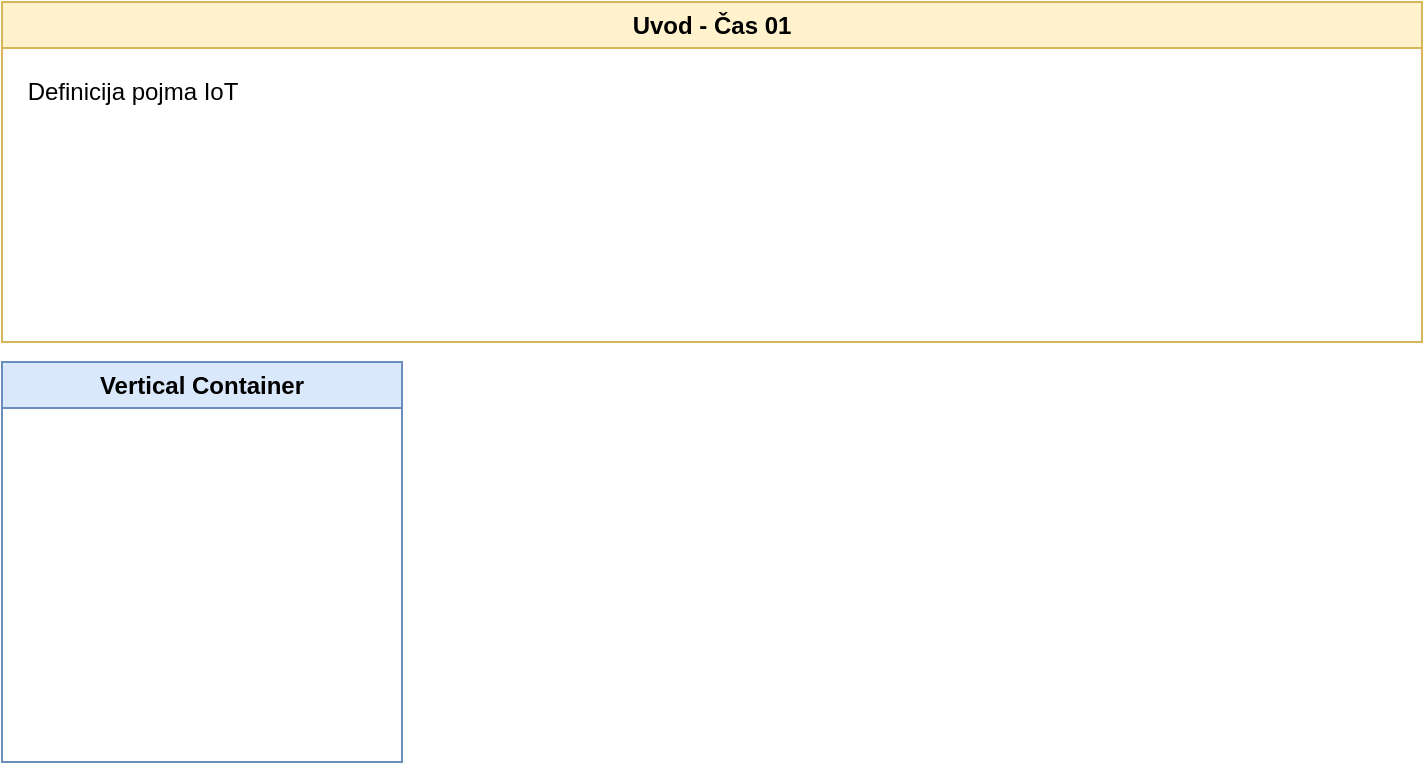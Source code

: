 <mxfile version="21.7.5" type="github" pages="3">
  <diagram name="Page-1" id="1zwPtqB9l2bWW5O2SAb1">
    <mxGraphModel dx="2358" dy="1111" grid="1" gridSize="10" guides="1" tooltips="1" connect="1" arrows="1" fold="1" page="1" pageScale="1" pageWidth="850" pageHeight="1100" math="0" shadow="0">
      <root>
        <mxCell id="0" />
        <mxCell id="1" parent="0" />
        <mxCell id="4_Z_EmdjlEHrfq8_AM0--1" value="Uvod - Čas 01" style="swimlane;whiteSpace=wrap;html=1;fillColor=#fff2cc;strokeColor=#d6b656;" parent="1" vertex="1">
          <mxGeometry x="40" y="40" width="710" height="170" as="geometry">
            <mxRectangle x="40" y="40" width="120" height="30" as="alternateBounds" />
          </mxGeometry>
        </mxCell>
        <mxCell id="4_Z_EmdjlEHrfq8_AM0--7" value="Definicija pojma IoT" style="text;html=1;align=center;verticalAlign=middle;resizable=0;points=[];autosize=1;strokeColor=none;fillColor=none;" parent="4_Z_EmdjlEHrfq8_AM0--1" vertex="1">
          <mxGeometry y="30" width="130" height="30" as="geometry" />
        </mxCell>
        <mxCell id="4_Z_EmdjlEHrfq8_AM0--2" value="Vertical Container" style="swimlane;whiteSpace=wrap;html=1;fillColor=#dae8fc;strokeColor=#6c8ebf;" parent="1" vertex="1">
          <mxGeometry x="40" y="220" width="200" height="200" as="geometry" />
        </mxCell>
      </root>
    </mxGraphModel>
  </diagram>
  <diagram id="HHGCkESWU1YI9tuVtw37" name="Page-2">
    <mxGraphModel dx="7851" dy="1484" grid="0" gridSize="10" guides="1" tooltips="1" connect="1" arrows="1" fold="1" page="0" pageScale="1" pageWidth="850" pageHeight="1100" math="0" shadow="0">
      <root>
        <mxCell id="0" />
        <mxCell id="1" parent="0" />
        <mxCell id="jImc5nCdkCefU6jmglDC-172" style="edgeStyle=none;curved=1;rounded=0;orthogonalLoop=1;jettySize=auto;html=1;entryX=0.821;entryY=0.056;entryDx=0;entryDy=0;entryPerimeter=0;endArrow=open;startSize=14;endSize=14;sourcePerimeterSpacing=8;targetPerimeterSpacing=8;" parent="1" source="jImc5nCdkCefU6jmglDC-141" target="jImc5nCdkCefU6jmglDC-143" edge="1">
          <mxGeometry relative="1" as="geometry" />
        </mxCell>
        <mxCell id="jImc5nCdkCefU6jmglDC-173" style="edgeStyle=none;curved=1;rounded=0;orthogonalLoop=1;jettySize=auto;html=1;endArrow=open;startSize=14;endSize=14;sourcePerimeterSpacing=8;targetPerimeterSpacing=8;" parent="1" source="jImc5nCdkCefU6jmglDC-135" target="jImc5nCdkCefU6jmglDC-143" edge="1">
          <mxGeometry relative="1" as="geometry" />
        </mxCell>
        <mxCell id="tOEvFVpKvXHtIa0rcyaf-87" style="edgeStyle=none;curved=1;rounded=0;orthogonalLoop=1;jettySize=auto;html=1;entryX=0;entryY=0.5;entryDx=0;entryDy=0;endArrow=open;startSize=14;endSize=14;sourcePerimeterSpacing=8;targetPerimeterSpacing=8;fillColor=#d5e8d4;strokeColor=#82b366;exitX=1;exitY=0.5;exitDx=0;exitDy=0;" parent="1" source="XybgEKAgNjlFZR_4ZTsr-1" target="tOEvFVpKvXHtIa0rcyaf-71" edge="1">
          <mxGeometry relative="1" as="geometry" />
        </mxCell>
        <mxCell id="tOEvFVpKvXHtIa0rcyaf-88" style="edgeStyle=none;curved=1;rounded=0;orthogonalLoop=1;jettySize=auto;html=1;endArrow=open;startSize=14;endSize=14;sourcePerimeterSpacing=8;targetPerimeterSpacing=8;fillColor=#d5e8d4;strokeColor=#82b366;entryX=1;entryY=0.25;entryDx=0;entryDy=0;" parent="1" source="XybgEKAgNjlFZR_4ZTsr-1" target="XybgEKAgNjlFZR_4ZTsr-2" edge="1">
          <mxGeometry relative="1" as="geometry">
            <mxPoint x="-960.789" y="-218.105" as="targetPoint" />
          </mxGeometry>
        </mxCell>
        <mxCell id="tOEvFVpKvXHtIa0rcyaf-89" style="edgeStyle=none;curved=1;rounded=0;orthogonalLoop=1;jettySize=auto;html=1;entryX=1;entryY=0;entryDx=0;entryDy=0;endArrow=open;startSize=14;endSize=14;sourcePerimeterSpacing=8;targetPerimeterSpacing=8;fillColor=#d5e8d4;strokeColor=#82b366;" parent="1" source="XybgEKAgNjlFZR_4ZTsr-1" target="tOEvFVpKvXHtIa0rcyaf-70" edge="1">
          <mxGeometry relative="1" as="geometry" />
        </mxCell>
        <mxCell id="tOEvFVpKvXHtIa0rcyaf-90" style="edgeStyle=none;curved=1;rounded=0;orthogonalLoop=1;jettySize=auto;html=1;entryX=0;entryY=0.25;entryDx=0;entryDy=0;endArrow=open;startSize=14;endSize=14;sourcePerimeterSpacing=8;targetPerimeterSpacing=8;fillColor=#d5e8d4;strokeColor=#82b366;exitX=0.831;exitY=0.814;exitDx=0;exitDy=0;exitPerimeter=0;" parent="1" source="XybgEKAgNjlFZR_4ZTsr-1" target="XybgEKAgNjlFZR_4ZTsr-4" edge="1">
          <mxGeometry relative="1" as="geometry">
            <mxPoint x="1388.972" y="-242.5" as="sourcePoint" />
          </mxGeometry>
        </mxCell>
        <mxCell id="XybgEKAgNjlFZR_4ZTsr-1" value="Vrsta roletne:" style="shape=document;whiteSpace=wrap;html=1;boundedLbl=1;fillColor=#d5e8d4;strokeColor=#82b366;" parent="1" vertex="1">
          <mxGeometry x="249" y="-548.5" width="120" height="51" as="geometry" />
        </mxCell>
        <mxCell id="tOEvFVpKvXHtIa0rcyaf-95" style="edgeStyle=none;curved=1;rounded=0;orthogonalLoop=1;jettySize=auto;html=1;entryX=0.5;entryY=0;entryDx=0;entryDy=0;endArrow=open;startSize=14;endSize=14;sourcePerimeterSpacing=8;targetPerimeterSpacing=8;" parent="1" source="XybgEKAgNjlFZR_4ZTsr-2" target="tOEvFVpKvXHtIa0rcyaf-80" edge="1">
          <mxGeometry relative="1" as="geometry" />
        </mxCell>
        <mxCell id="XybgEKAgNjlFZR_4ZTsr-2" value="Unutrasnja" style="rounded=0;whiteSpace=wrap;html=1;fillColor=#d5e8d4;strokeColor=#82b366;" parent="1" vertex="1">
          <mxGeometry x="-1135" y="-215" width="120" height="31" as="geometry" />
        </mxCell>
        <mxCell id="jImc5nCdkCefU6jmglDC-1047" style="edgeStyle=none;curved=1;rounded=0;orthogonalLoop=1;jettySize=auto;html=1;entryX=0.5;entryY=0;entryDx=0;entryDy=0;endArrow=open;startSize=14;endSize=14;sourcePerimeterSpacing=8;targetPerimeterSpacing=8;exitX=0.5;exitY=1;exitDx=0;exitDy=0;" parent="1" source="XybgEKAgNjlFZR_4ZTsr-4" target="jImc5nCdkCefU6jmglDC-1039" edge="1">
          <mxGeometry relative="1" as="geometry">
            <mxPoint x="1769.655" y="-164.25" as="sourcePoint" />
          </mxGeometry>
        </mxCell>
        <mxCell id="XybgEKAgNjlFZR_4ZTsr-4" value="Spoljasnja" style="rounded=0;whiteSpace=wrap;html=1;fillColor=#d5e8d4;strokeColor=#82b366;" parent="1" vertex="1">
          <mxGeometry x="1717.12" y="-204" width="120" height="31" as="geometry" />
        </mxCell>
        <mxCell id="tOEvFVpKvXHtIa0rcyaf-5" value="&lt;b&gt;Boja kutija:&lt;br&gt;&lt;/b&gt;&lt;span style=&quot;&quot;&gt;&lt;span style=&quot;white-space: pre;&quot;&gt;&amp;nbsp;&amp;nbsp;&amp;nbsp;&amp;nbsp;&lt;/span&gt;&lt;/span&gt;Bela&lt;br&gt;&lt;span style=&quot;&quot;&gt;&lt;span style=&quot;white-space: pre;&quot;&gt;&amp;nbsp;&amp;nbsp;&amp;nbsp;&amp;nbsp;&lt;/span&gt;&lt;/span&gt;Laminat (iz stolarije)&lt;br&gt;&lt;span style=&quot;&quot;&gt;&lt;span style=&quot;white-space: pre;&quot;&gt;&amp;nbsp;&amp;nbsp;&amp;nbsp;&amp;nbsp;&lt;/span&gt;&lt;/span&gt;Antracit&amp;nbsp;" style="text;html=1;align=left;verticalAlign=middle;whiteSpace=wrap;rounded=0;labelPosition=center;verticalLabelPosition=middle;fillColor=#ffe6cc;strokeColor=#d79b00;" parent="1" vertex="1">
          <mxGeometry x="-2971" y="-344" width="306" height="79" as="geometry" />
        </mxCell>
        <mxCell id="tOEvFVpKvXHtIa0rcyaf-10" value="&lt;b&gt;Kutija:&lt;br&gt;&lt;/b&gt;&lt;span style=&quot;white-space: pre;&quot;&gt;&#x9;&lt;/span&gt;PVC 150 mm (bela)&lt;br&gt;&lt;span style=&quot;white-space: pre;&quot;&gt;&#x9;&lt;/span&gt;PVC 195 mm (sve)&lt;br&gt;&lt;span style=&quot;white-space: pre;&quot;&gt;&#x9;&lt;/span&gt;PVC 230 mm (bela)" style="text;html=1;align=left;verticalAlign=middle;whiteSpace=wrap;rounded=0;labelPosition=center;verticalLabelPosition=middle;fillColor=#f8cecc;strokeColor=#b85450;" parent="1" vertex="1">
          <mxGeometry x="-2969" y="-250" width="305" height="68" as="geometry" />
        </mxCell>
        <mxCell id="tOEvFVpKvXHtIa0rcyaf-13" value="&lt;b&gt;Vodjica:&lt;br&gt;&lt;/b&gt;&lt;span style=&quot;white-space: pre;&quot;&gt;&#x9;&lt;/span&gt;Obicna (bela)&lt;br&gt;&lt;span style=&quot;white-space: pre;&quot;&gt;&#x9;&lt;/span&gt;Prosirena (za R.K.) (bela, Lam, antracit)" style="text;html=1;align=left;verticalAlign=middle;whiteSpace=wrap;rounded=0;labelPosition=center;verticalLabelPosition=middle;fillColor=#dae8fc;strokeColor=#6c8ebf;" parent="1" vertex="1">
          <mxGeometry x="-2969" y="-169" width="306" height="60" as="geometry" />
        </mxCell>
        <mxCell id="tOEvFVpKvXHtIa0rcyaf-26" value="Jednodelna" style="rounded=0;whiteSpace=wrap;html=1;" parent="1" vertex="1">
          <mxGeometry x="-2205" y="-317" width="120" height="113" as="geometry" />
        </mxCell>
        <mxCell id="tOEvFVpKvXHtIa0rcyaf-28" value="" style="endArrow=none;html=1;rounded=0;startSize=14;endSize=14;sourcePerimeterSpacing=8;targetPerimeterSpacing=8;curved=1;exitX=0;exitY=0.25;exitDx=0;exitDy=0;entryX=1;entryY=0.25;entryDx=0;entryDy=0;" parent="1" source="tOEvFVpKvXHtIa0rcyaf-26" target="tOEvFVpKvXHtIa0rcyaf-26" edge="1">
          <mxGeometry width="50" height="50" relative="1" as="geometry">
            <mxPoint x="-1986" y="-334" as="sourcePoint" />
            <mxPoint x="-1936" y="-384" as="targetPoint" />
          </mxGeometry>
        </mxCell>
        <mxCell id="tOEvFVpKvXHtIa0rcyaf-29" value="" style="endArrow=none;html=1;rounded=0;startSize=14;endSize=14;sourcePerimeterSpacing=8;targetPerimeterSpacing=8;curved=1;" parent="1" edge="1">
          <mxGeometry width="50" height="50" relative="1" as="geometry">
            <mxPoint x="-2200.5" y="-212" as="sourcePoint" />
            <mxPoint x="-2199.5" y="-294.5" as="targetPoint" />
          </mxGeometry>
        </mxCell>
        <mxCell id="tOEvFVpKvXHtIa0rcyaf-30" value="Dvodelna" style="rounded=0;whiteSpace=wrap;html=1;" parent="1" vertex="1">
          <mxGeometry x="-2205" y="-192" width="239" height="113" as="geometry" />
        </mxCell>
        <mxCell id="tOEvFVpKvXHtIa0rcyaf-31" value="" style="endArrow=none;html=1;rounded=0;startSize=14;endSize=14;sourcePerimeterSpacing=8;targetPerimeterSpacing=8;curved=1;exitX=0;exitY=0.25;exitDx=0;exitDy=0;entryX=1;entryY=0.25;entryDx=0;entryDy=0;" parent="1" source="tOEvFVpKvXHtIa0rcyaf-30" target="tOEvFVpKvXHtIa0rcyaf-30" edge="1">
          <mxGeometry width="50" height="50" relative="1" as="geometry">
            <mxPoint x="-1986" y="-209" as="sourcePoint" />
            <mxPoint x="-1936" y="-259" as="targetPoint" />
          </mxGeometry>
        </mxCell>
        <mxCell id="tOEvFVpKvXHtIa0rcyaf-32" value="" style="endArrow=none;html=1;rounded=0;startSize=14;endSize=14;sourcePerimeterSpacing=8;targetPerimeterSpacing=8;curved=1;" parent="1" edge="1">
          <mxGeometry width="50" height="50" relative="1" as="geometry">
            <mxPoint x="-2200.5" y="-87" as="sourcePoint" />
            <mxPoint x="-2199.5" y="-169.5" as="targetPoint" />
          </mxGeometry>
        </mxCell>
        <mxCell id="tOEvFVpKvXHtIa0rcyaf-34" value="" style="endArrow=none;html=1;rounded=0;startSize=14;endSize=14;sourcePerimeterSpacing=8;targetPerimeterSpacing=8;curved=1;exitX=0;exitY=0.25;exitDx=0;exitDy=0;entryX=1;entryY=0.25;entryDx=0;entryDy=0;" parent="1" edge="1">
          <mxGeometry width="50" height="50" relative="1" as="geometry">
            <mxPoint x="-2086" y="-163.75" as="sourcePoint" />
            <mxPoint x="-1966" y="-163.75" as="targetPoint" />
          </mxGeometry>
        </mxCell>
        <mxCell id="tOEvFVpKvXHtIa0rcyaf-35" value="" style="endArrow=none;html=1;rounded=0;startSize=14;endSize=14;sourcePerimeterSpacing=8;targetPerimeterSpacing=8;curved=1;" parent="1" edge="1">
          <mxGeometry width="50" height="50" relative="1" as="geometry">
            <mxPoint x="-1972" y="-89.5" as="sourcePoint" />
            <mxPoint x="-1971" y="-172" as="targetPoint" />
          </mxGeometry>
        </mxCell>
        <mxCell id="tOEvFVpKvXHtIa0rcyaf-37" value="" style="endArrow=none;html=1;rounded=0;startSize=14;endSize=14;sourcePerimeterSpacing=8;targetPerimeterSpacing=8;curved=1;exitX=0.492;exitY=0.997;exitDx=0;exitDy=0;exitPerimeter=0;" parent="1" source="tOEvFVpKvXHtIa0rcyaf-30" edge="1">
          <mxGeometry width="50" height="50" relative="1" as="geometry">
            <mxPoint x="-2086.33" y="-98" as="sourcePoint" />
            <mxPoint x="-2087" y="-164" as="targetPoint" />
          </mxGeometry>
        </mxCell>
        <mxCell id="tOEvFVpKvXHtIa0rcyaf-38" value="" style="rounded=0;whiteSpace=wrap;html=1;" parent="1" vertex="1">
          <mxGeometry x="-2205" y="-58" width="120" height="113" as="geometry" />
        </mxCell>
        <mxCell id="tOEvFVpKvXHtIa0rcyaf-39" value="" style="endArrow=none;html=1;rounded=0;startSize=14;endSize=14;sourcePerimeterSpacing=8;targetPerimeterSpacing=8;curved=1;exitX=0;exitY=0.25;exitDx=0;exitDy=0;entryX=1;entryY=0.25;entryDx=0;entryDy=0;" parent="1" source="tOEvFVpKvXHtIa0rcyaf-38" target="tOEvFVpKvXHtIa0rcyaf-38" edge="1">
          <mxGeometry width="50" height="50" relative="1" as="geometry">
            <mxPoint x="-1986" y="-75" as="sourcePoint" />
            <mxPoint x="-1936" y="-125" as="targetPoint" />
          </mxGeometry>
        </mxCell>
        <mxCell id="tOEvFVpKvXHtIa0rcyaf-40" value="" style="endArrow=none;html=1;rounded=0;startSize=14;endSize=14;sourcePerimeterSpacing=8;targetPerimeterSpacing=8;curved=1;" parent="1" edge="1">
          <mxGeometry width="50" height="50" relative="1" as="geometry">
            <mxPoint x="-2200.5" y="47" as="sourcePoint" />
            <mxPoint x="-2199.5" y="-35.5" as="targetPoint" />
          </mxGeometry>
        </mxCell>
        <mxCell id="tOEvFVpKvXHtIa0rcyaf-41" value="Trodelna" style="rounded=0;whiteSpace=wrap;html=1;" parent="1" vertex="1">
          <mxGeometry x="-2085" y="-58" width="120" height="113" as="geometry" />
        </mxCell>
        <mxCell id="tOEvFVpKvXHtIa0rcyaf-42" value="" style="endArrow=none;html=1;rounded=0;startSize=14;endSize=14;sourcePerimeterSpacing=8;targetPerimeterSpacing=8;curved=1;exitX=0;exitY=0.25;exitDx=0;exitDy=0;entryX=1;entryY=0.25;entryDx=0;entryDy=0;" parent="1" source="tOEvFVpKvXHtIa0rcyaf-41" target="tOEvFVpKvXHtIa0rcyaf-41" edge="1">
          <mxGeometry width="50" height="50" relative="1" as="geometry">
            <mxPoint x="-1866" y="-75" as="sourcePoint" />
            <mxPoint x="-1816" y="-125" as="targetPoint" />
          </mxGeometry>
        </mxCell>
        <mxCell id="tOEvFVpKvXHtIa0rcyaf-43" value="" style="endArrow=none;html=1;rounded=0;startSize=14;endSize=14;sourcePerimeterSpacing=8;targetPerimeterSpacing=8;curved=1;" parent="1" edge="1">
          <mxGeometry width="50" height="50" relative="1" as="geometry">
            <mxPoint x="-2080.5" y="47" as="sourcePoint" />
            <mxPoint x="-2079.5" y="-35.5" as="targetPoint" />
          </mxGeometry>
        </mxCell>
        <mxCell id="tOEvFVpKvXHtIa0rcyaf-47" value="" style="rounded=0;whiteSpace=wrap;html=1;" parent="1" vertex="1">
          <mxGeometry x="-1965" y="-58" width="120" height="113" as="geometry" />
        </mxCell>
        <mxCell id="tOEvFVpKvXHtIa0rcyaf-48" value="" style="endArrow=none;html=1;rounded=0;startSize=14;endSize=14;sourcePerimeterSpacing=8;targetPerimeterSpacing=8;curved=1;exitX=0;exitY=0.25;exitDx=0;exitDy=0;entryX=1;entryY=0.25;entryDx=0;entryDy=0;" parent="1" source="tOEvFVpKvXHtIa0rcyaf-47" target="tOEvFVpKvXHtIa0rcyaf-47" edge="1">
          <mxGeometry width="50" height="50" relative="1" as="geometry">
            <mxPoint x="-1746" y="-75" as="sourcePoint" />
            <mxPoint x="-1696" y="-125" as="targetPoint" />
          </mxGeometry>
        </mxCell>
        <mxCell id="tOEvFVpKvXHtIa0rcyaf-49" value="" style="endArrow=none;html=1;rounded=0;startSize=14;endSize=14;sourcePerimeterSpacing=8;targetPerimeterSpacing=8;curved=1;" parent="1" edge="1">
          <mxGeometry width="50" height="50" relative="1" as="geometry">
            <mxPoint x="-1853" y="47" as="sourcePoint" />
            <mxPoint x="-1852" y="-35.5" as="targetPoint" />
          </mxGeometry>
        </mxCell>
        <mxCell id="tOEvFVpKvXHtIa0rcyaf-50" value="&lt;b&gt;Vrsta: &lt;/b&gt;Unutrasnja sa Rolo komarnikom&lt;br&gt;&lt;b&gt;Tip:&amp;nbsp;&lt;/b&gt;&amp;nbsp;Jednodelna&lt;br&gt;&lt;b&gt;Boja:&lt;/b&gt; Bela&lt;br&gt;&lt;b style=&quot;border-color: var(--border-color);&quot;&gt;Kutija:&lt;/b&gt;&amp;nbsp;PVC 150 mm&lt;br&gt;&lt;b&gt;Vodjica: &lt;/b&gt;Prosirena za R.K.&lt;br&gt;&lt;b&gt;Zastor:&lt;/b&gt; PVC Bela&lt;br&gt;&lt;b&gt;Pogon: &lt;/b&gt;Gurtna" style="text;html=1;align=left;verticalAlign=middle;whiteSpace=wrap;rounded=0;labelPosition=center;verticalLabelPosition=middle;fillColor=#f5f5f5;fontColor=#333333;strokeColor=#666666;" parent="1" vertex="1">
          <mxGeometry x="-2426" y="-563" width="264" height="128" as="geometry" />
        </mxCell>
        <mxCell id="tOEvFVpKvXHtIa0rcyaf-51" value="&lt;b&gt;Pogon:&lt;br&gt;&lt;/b&gt;&lt;span style=&quot;white-space: pre;&quot;&gt;&#x9;&lt;/span&gt;Gurtna&lt;br&gt;&lt;span style=&quot;white-space: pre;&quot;&gt;&#x9;&lt;/span&gt;Kanap&lt;br&gt;&lt;span style=&quot;white-space: pre;&quot;&gt;&#x9;&lt;/span&gt;Motor sa prekid.&lt;br&gt;&lt;span style=&quot;white-space: pre;&quot;&gt;&#x9;&lt;/span&gt;Motor sa daljin." style="text;html=1;align=left;verticalAlign=middle;whiteSpace=wrap;rounded=0;labelPosition=center;verticalLabelPosition=middle;fillColor=#d5e8d4;strokeColor=#82b366;" parent="1" vertex="1">
          <mxGeometry x="-2798" y="85" width="134" height="72" as="geometry" />
        </mxCell>
        <mxCell id="tOEvFVpKvXHtIa0rcyaf-52" value="&lt;b&gt;Boja kutije:&lt;br&gt;&lt;/b&gt;&lt;span style=&quot;&quot;&gt;&lt;span style=&quot;&quot;&gt;&amp;nbsp;&amp;nbsp;&amp;nbsp;&amp;nbsp;&lt;/span&gt;&lt;/span&gt;Bela&lt;br&gt;&lt;span style=&quot;&quot;&gt;&lt;span style=&quot;&quot;&gt;&amp;nbsp; &amp;nbsp;&amp;nbsp;&lt;/span&gt;&lt;/span&gt;Braon&lt;br&gt;&lt;span style=&quot;&quot;&gt;&lt;span style=&quot;&quot;&gt;&amp;nbsp;&amp;nbsp;&amp;nbsp;&amp;nbsp;&lt;/span&gt;&lt;/span&gt;Laminat (iz stolarije)&lt;br&gt;&lt;span style=&quot;&quot;&gt;&lt;span style=&quot;&quot;&gt;&amp;nbsp;&amp;nbsp;&amp;nbsp;&amp;nbsp;&lt;/span&gt;&lt;/span&gt;Antracit" style="text;html=1;align=left;verticalAlign=middle;whiteSpace=wrap;rounded=0;labelPosition=center;verticalLabelPosition=middle;fillColor=#ffe6cc;strokeColor=#d79b00;" parent="1" vertex="1">
          <mxGeometry x="-2653" y="-344" width="366" height="77" as="geometry" />
        </mxCell>
        <mxCell id="tOEvFVpKvXHtIa0rcyaf-54" value="&lt;b&gt;Kutija:&lt;br&gt;&lt;/b&gt;&lt;span style=&quot;&quot;&gt;&lt;span style=&quot;&quot;&gt;&amp;nbsp;&amp;nbsp;&amp;nbsp;&amp;nbsp;&lt;/span&gt;&lt;/span&gt;PVC 137 mm (sve)&lt;br&gt;&lt;span style=&quot;&quot;&gt;&lt;span style=&quot;&quot;&gt;&amp;nbsp;&amp;nbsp;&amp;nbsp;&amp;nbsp;&lt;/span&gt;&lt;/span&gt;PVC 150 mm (sve)&lt;br&gt;&lt;span style=&quot;&quot;&gt;&lt;span style=&quot;&quot;&gt;&amp;nbsp;&amp;nbsp;&amp;nbsp;&amp;nbsp;&lt;/span&gt;&lt;/span&gt;PVC 165 mm (sve)&lt;br&gt;&lt;span style=&quot;&quot;&gt;&lt;span style=&quot;&quot;&gt;&amp;nbsp;&amp;nbsp;&amp;nbsp;&amp;nbsp;&lt;/span&gt;&lt;/span&gt;PVC 180 mm (sve)" style="text;html=1;align=left;verticalAlign=middle;whiteSpace=wrap;rounded=0;labelPosition=center;verticalLabelPosition=middle;fillColor=#f8cecc;strokeColor=#b85450;" parent="1" vertex="1">
          <mxGeometry x="-2653" y="-250" width="367" height="70" as="geometry" />
        </mxCell>
        <mxCell id="tOEvFVpKvXHtIa0rcyaf-55" value="&lt;b&gt;Vodjica:&lt;br&gt;&lt;/b&gt;&lt;span style=&quot;&quot;&gt;&lt;span style=&quot;white-space: pre;&quot;&gt;&amp;nbsp;&amp;nbsp;&amp;nbsp;&amp;nbsp;&lt;/span&gt;&lt;/span&gt;PVC Rondo (bela)&lt;br&gt;&lt;span style=&quot;&quot;&gt;&lt;span style=&quot;white-space: pre;&quot;&gt;&amp;nbsp;&amp;nbsp;&amp;nbsp;&amp;nbsp;&lt;/span&gt;&lt;/span&gt;Alu (bela, braon, lam (iz stolarije), antracit&lt;br&gt;&lt;span style=&quot;&quot;&gt;&lt;span style=&quot;white-space: pre;&quot;&gt;&amp;nbsp;&amp;nbsp;&amp;nbsp;&amp;nbsp;&lt;/span&gt;&lt;/span&gt;Alu prosirena (za R.K.) (bela, braon, lam (iz stolarije), antracit" style="text;html=1;align=left;verticalAlign=middle;whiteSpace=wrap;rounded=0;labelPosition=center;verticalLabelPosition=middle;fillColor=#dae8fc;strokeColor=#6c8ebf;" parent="1" vertex="1">
          <mxGeometry x="-2651" y="-169" width="367" height="60" as="geometry" />
        </mxCell>
        <mxCell id="tOEvFVpKvXHtIa0rcyaf-60" style="edgeStyle=none;curved=1;rounded=0;orthogonalLoop=1;jettySize=auto;html=1;endArrow=open;startSize=14;endSize=14;sourcePerimeterSpacing=8;targetPerimeterSpacing=8;" parent="1" source="tOEvFVpKvXHtIa0rcyaf-59" edge="1">
          <mxGeometry relative="1" as="geometry">
            <mxPoint x="-2724.212" y="-428" as="targetPoint" />
          </mxGeometry>
        </mxCell>
        <mxCell id="tOEvFVpKvXHtIa0rcyaf-61" style="edgeStyle=none;curved=1;rounded=0;orthogonalLoop=1;jettySize=auto;html=1;endArrow=open;startSize=14;endSize=14;sourcePerimeterSpacing=8;targetPerimeterSpacing=8;" parent="1" source="tOEvFVpKvXHtIa0rcyaf-59" edge="1">
          <mxGeometry relative="1" as="geometry">
            <mxPoint x="-2589.667" y="-427.394" as="targetPoint" />
          </mxGeometry>
        </mxCell>
        <mxCell id="tOEvFVpKvXHtIa0rcyaf-59" value="&lt;b&gt;Vrsta:&lt;br&gt;&lt;/b&gt;&lt;span style=&quot;white-space: pre;&quot;&gt;&#x9;&lt;/span&gt;Unutrasnja&lt;br&gt;&lt;span style=&quot;white-space: pre;&quot;&gt;&#x9;&lt;/span&gt;Unutrasnja sa rolo komarnikom&lt;br&gt;&lt;span style=&quot;white-space: pre;&quot;&gt;&#x9;&lt;/span&gt;Spoljasnja&lt;br&gt;&lt;span style=&quot;white-space: pre;&quot;&gt;&#x9;&lt;/span&gt;Spoljasnja sa rolo komarnikom" style="text;html=1;align=left;verticalAlign=middle;whiteSpace=wrap;rounded=0;labelPosition=center;verticalLabelPosition=middle;fillColor=#d5e8d4;strokeColor=#82b366;" parent="1" vertex="1">
          <mxGeometry x="-2798" y="-563" width="307" height="80" as="geometry" />
        </mxCell>
        <mxCell id="tOEvFVpKvXHtIa0rcyaf-62" value="Unutrasnja" style="text;strokeColor=none;fillColor=none;html=1;align=center;verticalAlign=middle;whiteSpace=wrap;rounded=0;" parent="1" vertex="1">
          <mxGeometry x="-2791" y="-463" width="60" height="30" as="geometry" />
        </mxCell>
        <mxCell id="tOEvFVpKvXHtIa0rcyaf-63" value="Spoljasnja" style="text;strokeColor=none;fillColor=none;html=1;align=center;verticalAlign=middle;whiteSpace=wrap;rounded=0;" parent="1" vertex="1">
          <mxGeometry x="-2582" y="-466" width="60" height="30" as="geometry" />
        </mxCell>
        <mxCell id="tOEvFVpKvXHtIa0rcyaf-64" value="&lt;b&gt;Tip:&lt;br&gt;&lt;/b&gt;&lt;span style=&quot;white-space: pre;&quot;&gt;&#x9;&lt;/span&gt;Jednodelna&lt;br&gt;&lt;span style=&quot;white-space: pre;&quot;&gt;&#x9;&lt;/span&gt;Dvodelna&lt;br&gt;&lt;span style=&quot;white-space: pre;&quot;&gt;&#x9;&lt;/span&gt;Trodelna" style="text;html=1;align=left;verticalAlign=middle;whiteSpace=wrap;rounded=0;labelPosition=center;verticalLabelPosition=middle;fillColor=#dae8fc;strokeColor=#6c8ebf;" parent="1" vertex="1">
          <mxGeometry x="-2969" y="-421" width="305" height="62" as="geometry" />
        </mxCell>
        <mxCell id="tOEvFVpKvXHtIa0rcyaf-65" value="&lt;b&gt;Tip:&lt;br&gt;&lt;/b&gt;&lt;span style=&quot;white-space: pre;&quot;&gt;&#x9;&lt;/span&gt;Jednodelna&lt;br&gt;&lt;span style=&quot;white-space: pre;&quot;&gt;&#x9;&lt;/span&gt;Dvodelna&lt;br&gt;&lt;span style=&quot;white-space: pre;&quot;&gt;&#x9;&lt;/span&gt;Trodelna" style="text;html=1;align=left;verticalAlign=middle;whiteSpace=wrap;rounded=0;labelPosition=center;verticalLabelPosition=middle;fillColor=#dae8fc;strokeColor=#6c8ebf;" parent="1" vertex="1">
          <mxGeometry x="-2653" y="-421" width="365" height="62" as="geometry" />
        </mxCell>
        <mxCell id="tOEvFVpKvXHtIa0rcyaf-66" value="&lt;b&gt;Zastor:&lt;br&gt;&lt;/b&gt;&lt;span style=&quot;white-space: pre;&quot;&gt;&#x9;&lt;/span&gt;PVC 33.5 (bela, siva, drvo)&lt;br&gt;&lt;span style=&quot;white-space: pre;&quot;&gt;&#x9;&lt;/span&gt;PVC 35&lt;br&gt;&lt;span style=&quot;white-space: pre;&quot;&gt;&#x9;&lt;/span&gt;PVC 37&lt;br&gt;&lt;span style=&quot;white-space: pre;&quot;&gt;&#x9;&lt;/span&gt;PVC 50&lt;br&gt;&lt;span style=&quot;white-space: pre;&quot;&gt;&#x9;&lt;/span&gt;Alu 39 (bela, braon, siva)&lt;br&gt;&lt;span style=&quot;white-space: pre;&quot;&gt;&#x9;&lt;/span&gt;Alu 43&lt;br&gt;&lt;span style=&quot;white-space: pre;&quot;&gt;&#x9;&lt;/span&gt;LAM 39 (orah, mahagoni, zh, pust. hrast, yakisugi)&lt;br&gt;&lt;span style=&quot;white-space: pre;&quot;&gt;&#x9;&lt;/span&gt;LAM 43&lt;br&gt;&lt;span style=&quot;white-space: pre;&quot;&gt;&#x9;&lt;/span&gt;ANT 39 (aktracit, yakisugi)&lt;br&gt;&lt;span style=&quot;white-space: pre;&quot;&gt;&#x9;&lt;/span&gt;ANT 43" style="text;html=1;align=left;verticalAlign=middle;whiteSpace=wrap;rounded=0;labelPosition=center;verticalLabelPosition=middle;fillColor=#e1d5e7;strokeColor=#9673a6;" parent="1" vertex="1">
          <mxGeometry x="-2969.5" y="-98" width="305.5" height="170" as="geometry" />
        </mxCell>
        <mxCell id="tOEvFVpKvXHtIa0rcyaf-67" value="&lt;b&gt;Zastor:&lt;br&gt;&lt;/b&gt;&lt;span style=&quot;white-space: pre;&quot;&gt;&#x9;&lt;/span&gt;PVC 33.5 (bela, siva, drvo)&lt;br&gt;&lt;span style=&quot;white-space: pre;&quot;&gt;&#x9;&lt;/span&gt;PVC 35&lt;br&gt;&lt;span style=&quot;white-space: pre;&quot;&gt;&#x9;&lt;/span&gt;PVC 37&lt;br&gt;&lt;span style=&quot;white-space: pre;&quot;&gt;&#x9;&lt;/span&gt;PVC 50&lt;br&gt;&lt;span style=&quot;white-space: pre;&quot;&gt;&#x9;&lt;/span&gt;Alu 39 (bela, braon, siva)&lt;br&gt;&lt;span style=&quot;white-space: pre;&quot;&gt;&#x9;&lt;/span&gt;Alu 43&lt;br&gt;&lt;span style=&quot;white-space: pre;&quot;&gt;&#x9;&lt;/span&gt;LAM 39 (orah, mahagoni, zh, pust. hrast, yakisugi)&lt;br&gt;&lt;span style=&quot;white-space: pre;&quot;&gt;&#x9;&lt;/span&gt;LAM 43&lt;br&gt;&lt;span style=&quot;white-space: pre;&quot;&gt;&#x9;&lt;/span&gt;ANT 39 (aktracit, yakisugi)&lt;br&gt;&lt;span style=&quot;white-space: pre;&quot;&gt;&#x9;&lt;/span&gt;ANT 43" style="text;html=1;align=left;verticalAlign=middle;whiteSpace=wrap;rounded=0;labelPosition=center;verticalLabelPosition=middle;fillColor=#e1d5e7;strokeColor=#9673a6;" parent="1" vertex="1">
          <mxGeometry x="-2651" y="-98" width="366" height="170" as="geometry" />
        </mxCell>
        <mxCell id="tOEvFVpKvXHtIa0rcyaf-69" value="&lt;b&gt;Pogon:&lt;br&gt;&lt;/b&gt;&lt;span style=&quot;white-space: pre;&quot;&gt;&#x9;&lt;/span&gt;Gurtna&lt;br&gt;&lt;span style=&quot;white-space: pre;&quot;&gt;&#x9;&lt;/span&gt;Kanap&lt;br&gt;&lt;span style=&quot;white-space: pre;&quot;&gt;&#x9;&lt;/span&gt;Motor sa prekid.&lt;br&gt;&lt;span style=&quot;white-space: pre;&quot;&gt;&#x9;&lt;/span&gt;Motor sa daljin." style="text;html=1;align=left;verticalAlign=middle;whiteSpace=wrap;rounded=0;labelPosition=center;verticalLabelPosition=middle;fillColor=#d5e8d4;strokeColor=#82b366;" parent="1" vertex="1">
          <mxGeometry x="-2650" y="85" width="134" height="72" as="geometry" />
        </mxCell>
        <mxCell id="tOEvFVpKvXHtIa0rcyaf-70" value="Unutrasnja sa rolokomarnikom" style="rounded=0;whiteSpace=wrap;html=1;fillColor=#d5e8d4;strokeColor=#82b366;" parent="1" vertex="1">
          <mxGeometry x="-377" y="-236" width="120" height="30" as="geometry" />
        </mxCell>
        <mxCell id="jImc5nCdkCefU6jmglDC-1058" style="edgeStyle=none;curved=1;rounded=0;orthogonalLoop=1;jettySize=auto;html=1;entryX=0.561;entryY=0.07;entryDx=0;entryDy=0;entryPerimeter=0;endArrow=open;startSize=14;endSize=14;sourcePerimeterSpacing=8;targetPerimeterSpacing=8;" parent="1" source="tOEvFVpKvXHtIa0rcyaf-71" target="jImc5nCdkCefU6jmglDC-1051" edge="1">
          <mxGeometry relative="1" as="geometry" />
        </mxCell>
        <mxCell id="tOEvFVpKvXHtIa0rcyaf-71" value="Spoljasnja sa rolokomarnikom" style="rounded=0;whiteSpace=wrap;html=1;fillColor=#d5e8d4;strokeColor=#82b366;" parent="1" vertex="1">
          <mxGeometry x="2545" y="-219.25" width="120" height="30" as="geometry" />
        </mxCell>
        <mxCell id="tOEvFVpKvXHtIa0rcyaf-91" style="edgeStyle=none;curved=1;rounded=0;orthogonalLoop=1;jettySize=auto;html=1;entryX=1;entryY=0.25;entryDx=0;entryDy=0;endArrow=open;startSize=14;endSize=14;sourcePerimeterSpacing=8;targetPerimeterSpacing=8;fillColor=#dae8fc;strokeColor=#6c8ebf;" parent="1" source="tOEvFVpKvXHtIa0rcyaf-80" target="tOEvFVpKvXHtIa0rcyaf-81" edge="1">
          <mxGeometry relative="1" as="geometry" />
        </mxCell>
        <mxCell id="tOEvFVpKvXHtIa0rcyaf-92" style="edgeStyle=none;curved=1;rounded=0;orthogonalLoop=1;jettySize=auto;html=1;endArrow=open;startSize=14;endSize=14;sourcePerimeterSpacing=8;targetPerimeterSpacing=8;entryX=0.5;entryY=0;entryDx=0;entryDy=0;fillColor=#dae8fc;strokeColor=#6c8ebf;" parent="1" source="tOEvFVpKvXHtIa0rcyaf-80" target="tOEvFVpKvXHtIa0rcyaf-83" edge="1">
          <mxGeometry relative="1" as="geometry" />
        </mxCell>
        <mxCell id="tOEvFVpKvXHtIa0rcyaf-93" style="edgeStyle=none;curved=1;rounded=0;orthogonalLoop=1;jettySize=auto;html=1;exitX=1;exitY=0.75;exitDx=0;exitDy=0;entryX=0;entryY=0.25;entryDx=0;entryDy=0;endArrow=open;startSize=14;endSize=14;sourcePerimeterSpacing=8;targetPerimeterSpacing=8;fillColor=#dae8fc;strokeColor=#6c8ebf;" parent="1" source="tOEvFVpKvXHtIa0rcyaf-80" target="tOEvFVpKvXHtIa0rcyaf-82" edge="1">
          <mxGeometry relative="1" as="geometry" />
        </mxCell>
        <mxCell id="tOEvFVpKvXHtIa0rcyaf-80" value="Tip roletne:" style="shape=document;whiteSpace=wrap;html=1;boundedLbl=1;fillColor=#dae8fc;strokeColor=#6c8ebf;" parent="1" vertex="1">
          <mxGeometry x="-1208" y="-139" width="120" height="36" as="geometry" />
        </mxCell>
        <mxCell id="tOEvFVpKvXHtIa0rcyaf-104" style="edgeStyle=none;curved=1;rounded=0;orthogonalLoop=1;jettySize=auto;html=1;endArrow=open;startSize=14;endSize=14;sourcePerimeterSpacing=8;targetPerimeterSpacing=8;" parent="1" source="tOEvFVpKvXHtIa0rcyaf-81" target="tOEvFVpKvXHtIa0rcyaf-96" edge="1">
          <mxGeometry relative="1" as="geometry" />
        </mxCell>
        <mxCell id="tOEvFVpKvXHtIa0rcyaf-81" value="Jednodelna" style="rounded=0;whiteSpace=wrap;html=1;fillColor=#dae8fc;strokeColor=#6c8ebf;" parent="1" vertex="1">
          <mxGeometry x="-1314" y="-53" width="76" height="31" as="geometry" />
        </mxCell>
        <mxCell id="tOEvFVpKvXHtIa0rcyaf-82" value="Trodelna" style="rounded=0;whiteSpace=wrap;html=1;fillColor=#dae8fc;strokeColor=#6c8ebf;" parent="1" vertex="1">
          <mxGeometry x="-1055" y="-52.5" width="58" height="31" as="geometry" />
        </mxCell>
        <mxCell id="p9yQo-xbFIMPOb8xmTcg-990" style="edgeStyle=none;curved=1;rounded=0;orthogonalLoop=1;jettySize=auto;html=1;endArrow=open;startSize=14;endSize=14;sourcePerimeterSpacing=8;targetPerimeterSpacing=8;" parent="1" source="tOEvFVpKvXHtIa0rcyaf-83" target="p9yQo-xbFIMPOb8xmTcg-988" edge="1">
          <mxGeometry relative="1" as="geometry" />
        </mxCell>
        <mxCell id="tOEvFVpKvXHtIa0rcyaf-83" value="Dovdelna" style="rounded=0;whiteSpace=wrap;html=1;fillColor=#dae8fc;strokeColor=#6c8ebf;" parent="1" vertex="1">
          <mxGeometry x="-1172" y="-52.5" width="61" height="30" as="geometry" />
        </mxCell>
        <mxCell id="tOEvFVpKvXHtIa0rcyaf-99" value="" style="edgeStyle=none;curved=1;rounded=0;orthogonalLoop=1;jettySize=auto;html=1;endArrow=open;startSize=14;endSize=14;sourcePerimeterSpacing=8;targetPerimeterSpacing=8;fillColor=#f8cecc;strokeColor=#b85450;" parent="1" source="tOEvFVpKvXHtIa0rcyaf-96" target="tOEvFVpKvXHtIa0rcyaf-98" edge="1">
          <mxGeometry relative="1" as="geometry" />
        </mxCell>
        <mxCell id="tOEvFVpKvXHtIa0rcyaf-102" style="edgeStyle=none;curved=1;rounded=0;orthogonalLoop=1;jettySize=auto;html=1;endArrow=open;startSize=14;endSize=14;sourcePerimeterSpacing=8;targetPerimeterSpacing=8;fillColor=#f8cecc;strokeColor=#b85450;" parent="1" source="tOEvFVpKvXHtIa0rcyaf-96" target="tOEvFVpKvXHtIa0rcyaf-100" edge="1">
          <mxGeometry relative="1" as="geometry" />
        </mxCell>
        <mxCell id="tOEvFVpKvXHtIa0rcyaf-103" style="edgeStyle=none;curved=1;rounded=0;orthogonalLoop=1;jettySize=auto;html=1;entryX=0.5;entryY=0;entryDx=0;entryDy=0;endArrow=open;startSize=14;endSize=14;sourcePerimeterSpacing=8;targetPerimeterSpacing=8;fillColor=#f8cecc;strokeColor=#b85450;" parent="1" source="tOEvFVpKvXHtIa0rcyaf-96" target="tOEvFVpKvXHtIa0rcyaf-101" edge="1">
          <mxGeometry relative="1" as="geometry" />
        </mxCell>
        <mxCell id="tOEvFVpKvXHtIa0rcyaf-96" value="Kutija" style="shape=document;whiteSpace=wrap;html=1;boundedLbl=1;fillColor=#f8cecc;strokeColor=#b85450;" parent="1" vertex="1">
          <mxGeometry x="-1439" y="28" width="120" height="36" as="geometry" />
        </mxCell>
        <mxCell id="tOEvFVpKvXHtIa0rcyaf-112" style="edgeStyle=none;curved=1;rounded=0;orthogonalLoop=1;jettySize=auto;html=1;entryX=0.575;entryY=-0.155;entryDx=0;entryDy=0;entryPerimeter=0;endArrow=open;startSize=14;endSize=14;sourcePerimeterSpacing=8;targetPerimeterSpacing=8;" parent="1" source="tOEvFVpKvXHtIa0rcyaf-98" target="tOEvFVpKvXHtIa0rcyaf-108" edge="1">
          <mxGeometry relative="1" as="geometry" />
        </mxCell>
        <mxCell id="tOEvFVpKvXHtIa0rcyaf-98" value="PVC 150 mm" style="whiteSpace=wrap;html=1;fillColor=#f8cecc;strokeColor=#b85450;" parent="1" vertex="1">
          <mxGeometry x="-1569" y="116.5" width="99" height="36.5" as="geometry" />
        </mxCell>
        <mxCell id="tOEvFVpKvXHtIa0rcyaf-125" style="edgeStyle=none;curved=1;rounded=0;orthogonalLoop=1;jettySize=auto;html=1;endArrow=open;startSize=14;endSize=14;sourcePerimeterSpacing=8;targetPerimeterSpacing=8;" parent="1" source="tOEvFVpKvXHtIa0rcyaf-100" target="tOEvFVpKvXHtIa0rcyaf-114" edge="1">
          <mxGeometry relative="1" as="geometry" />
        </mxCell>
        <mxCell id="tOEvFVpKvXHtIa0rcyaf-100" value="PVC 195 mm" style="whiteSpace=wrap;html=1;fillColor=#f8cecc;strokeColor=#b85450;" parent="1" vertex="1">
          <mxGeometry x="-1436" y="119" width="93" height="36.5" as="geometry" />
        </mxCell>
        <mxCell id="tOEvFVpKvXHtIa0rcyaf-119" style="edgeStyle=none;curved=1;rounded=0;orthogonalLoop=1;jettySize=auto;html=1;endArrow=open;startSize=14;endSize=14;sourcePerimeterSpacing=8;targetPerimeterSpacing=8;entryX=0;entryY=0.25;entryDx=0;entryDy=0;" parent="1" source="tOEvFVpKvXHtIa0rcyaf-101" target="tOEvFVpKvXHtIa0rcyaf-117" edge="1">
          <mxGeometry relative="1" as="geometry">
            <mxPoint x="-1186" y="186" as="targetPoint" />
          </mxGeometry>
        </mxCell>
        <mxCell id="tOEvFVpKvXHtIa0rcyaf-101" value="PVC 230 mm" style="whiteSpace=wrap;html=1;fillColor=#f8cecc;strokeColor=#b85450;" parent="1" vertex="1">
          <mxGeometry x="-1310" y="119" width="97" height="36.5" as="geometry" />
        </mxCell>
        <mxCell id="tOEvFVpKvXHtIa0rcyaf-105" value="" style="edgeStyle=none;curved=1;rounded=0;orthogonalLoop=1;jettySize=auto;html=1;endArrow=open;startSize=14;endSize=14;sourcePerimeterSpacing=8;targetPerimeterSpacing=8;fillColor=#ffe6cc;strokeColor=#d79b00;" parent="1" source="tOEvFVpKvXHtIa0rcyaf-108" target="tOEvFVpKvXHtIa0rcyaf-109" edge="1">
          <mxGeometry relative="1" as="geometry" />
        </mxCell>
        <mxCell id="tOEvFVpKvXHtIa0rcyaf-108" value="Boja kutije" style="shape=document;whiteSpace=wrap;html=1;boundedLbl=1;fillColor=#ffe6cc;strokeColor=#d79b00;" parent="1" vertex="1">
          <mxGeometry x="-1696" y="201" width="120" height="36" as="geometry" />
        </mxCell>
        <mxCell id="tOEvFVpKvXHtIa0rcyaf-150" style="edgeStyle=none;curved=1;rounded=0;orthogonalLoop=1;jettySize=auto;html=1;entryX=0.5;entryY=0;entryDx=0;entryDy=0;endArrow=open;startSize=14;endSize=14;sourcePerimeterSpacing=8;targetPerimeterSpacing=8;" parent="1" source="tOEvFVpKvXHtIa0rcyaf-109" target="tOEvFVpKvXHtIa0rcyaf-145" edge="1">
          <mxGeometry relative="1" as="geometry" />
        </mxCell>
        <mxCell id="tOEvFVpKvXHtIa0rcyaf-109" value="Bela" style="whiteSpace=wrap;html=1;fillColor=#ffe6cc;strokeColor=#d79b00;" parent="1" vertex="1">
          <mxGeometry x="-2315" y="255.5" width="99" height="36.5" as="geometry" />
        </mxCell>
        <mxCell id="tOEvFVpKvXHtIa0rcyaf-113" value="" style="edgeStyle=none;curved=1;rounded=0;orthogonalLoop=1;jettySize=auto;html=1;endArrow=open;startSize=14;endSize=14;sourcePerimeterSpacing=8;targetPerimeterSpacing=8;fillColor=#fff2cc;strokeColor=#d6b656;" parent="1" source="tOEvFVpKvXHtIa0rcyaf-114" target="tOEvFVpKvXHtIa0rcyaf-115" edge="1">
          <mxGeometry relative="1" as="geometry" />
        </mxCell>
        <mxCell id="tOEvFVpKvXHtIa0rcyaf-124" style="edgeStyle=none;curved=1;rounded=0;orthogonalLoop=1;jettySize=auto;html=1;entryX=0.25;entryY=0;entryDx=0;entryDy=0;endArrow=open;startSize=14;endSize=14;sourcePerimeterSpacing=8;targetPerimeterSpacing=8;fillColor=#fff2cc;strokeColor=#d6b656;" parent="1" source="tOEvFVpKvXHtIa0rcyaf-114" target="tOEvFVpKvXHtIa0rcyaf-122" edge="1">
          <mxGeometry relative="1" as="geometry" />
        </mxCell>
        <mxCell id="tOEvFVpKvXHtIa0rcyaf-114" value="Boja kutije" style="shape=document;whiteSpace=wrap;html=1;boundedLbl=1;fillColor=#fff2cc;strokeColor=#d6b656;" parent="1" vertex="1">
          <mxGeometry x="-1447.25" y="197.75" width="120" height="36" as="geometry" />
        </mxCell>
        <mxCell id="tOEvFVpKvXHtIa0rcyaf-115" value="Bela" style="whiteSpace=wrap;html=1;fillColor=#fff2cc;strokeColor=#d6b656;" parent="1" vertex="1">
          <mxGeometry x="-1537.75" y="274.5" width="50" height="17.5" as="geometry" />
        </mxCell>
        <mxCell id="tOEvFVpKvXHtIa0rcyaf-116" value="" style="edgeStyle=none;curved=1;rounded=0;orthogonalLoop=1;jettySize=auto;html=1;endArrow=open;startSize=14;endSize=14;sourcePerimeterSpacing=8;targetPerimeterSpacing=8;fillColor=#ffe6cc;strokeColor=#d79b00;" parent="1" source="tOEvFVpKvXHtIa0rcyaf-117" target="tOEvFVpKvXHtIa0rcyaf-118" edge="1">
          <mxGeometry relative="1" as="geometry" />
        </mxCell>
        <mxCell id="tOEvFVpKvXHtIa0rcyaf-117" value="Boja kutije" style="shape=document;whiteSpace=wrap;html=1;boundedLbl=1;fillColor=#ffe6cc;strokeColor=#d79b00;" parent="1" vertex="1">
          <mxGeometry x="-1203.5" y="209.75" width="120" height="36" as="geometry" />
        </mxCell>
        <mxCell id="tOEvFVpKvXHtIa0rcyaf-118" value="Bela" style="whiteSpace=wrap;html=1;fillColor=#ffe6cc;strokeColor=#d79b00;" parent="1" vertex="1">
          <mxGeometry x="-1146.5" y="321.12" width="64" height="23.5" as="geometry" />
        </mxCell>
        <mxCell id="tOEvFVpKvXHtIa0rcyaf-134" style="edgeStyle=none;curved=1;rounded=0;orthogonalLoop=1;jettySize=auto;html=1;entryX=1;entryY=0;entryDx=0;entryDy=0;endArrow=open;startSize=14;endSize=14;sourcePerimeterSpacing=8;targetPerimeterSpacing=8;fillColor=#fff2cc;strokeColor=#d6b656;" parent="1" source="tOEvFVpKvXHtIa0rcyaf-114" target="tOEvFVpKvXHtIa0rcyaf-127" edge="1">
          <mxGeometry relative="1" as="geometry">
            <mxPoint x="-1442.75" y="383" as="sourcePoint" />
          </mxGeometry>
        </mxCell>
        <mxCell id="tOEvFVpKvXHtIa0rcyaf-135" style="edgeStyle=none;curved=1;rounded=0;orthogonalLoop=1;jettySize=auto;html=1;endArrow=open;startSize=14;endSize=14;sourcePerimeterSpacing=8;targetPerimeterSpacing=8;fillColor=#fff2cc;strokeColor=#d6b656;entryX=0.5;entryY=0;entryDx=0;entryDy=0;" parent="1" source="tOEvFVpKvXHtIa0rcyaf-114" target="tOEvFVpKvXHtIa0rcyaf-128" edge="1">
          <mxGeometry relative="1" as="geometry">
            <mxPoint x="-1411.114" y="400" as="sourcePoint" />
            <mxPoint x="-1453.25" y="316" as="targetPoint" />
          </mxGeometry>
        </mxCell>
        <mxCell id="tOEvFVpKvXHtIa0rcyaf-136" style="edgeStyle=none;curved=1;rounded=0;orthogonalLoop=1;jettySize=auto;html=1;entryX=0.5;entryY=0;entryDx=0;entryDy=0;endArrow=open;startSize=14;endSize=14;sourcePerimeterSpacing=8;targetPerimeterSpacing=8;fillColor=#fff2cc;strokeColor=#d6b656;exitX=0.421;exitY=0.861;exitDx=0;exitDy=0;exitPerimeter=0;" parent="1" source="tOEvFVpKvXHtIa0rcyaf-114" target="tOEvFVpKvXHtIa0rcyaf-129" edge="1">
          <mxGeometry relative="1" as="geometry">
            <mxPoint x="-1393.25" y="400" as="sourcePoint" />
          </mxGeometry>
        </mxCell>
        <mxCell id="tOEvFVpKvXHtIa0rcyaf-137" style="edgeStyle=none;curved=1;rounded=0;orthogonalLoop=1;jettySize=auto;html=1;entryX=0.5;entryY=0;entryDx=0;entryDy=0;endArrow=open;startSize=14;endSize=14;sourcePerimeterSpacing=8;targetPerimeterSpacing=8;fillColor=#fff2cc;strokeColor=#d6b656;exitX=0.496;exitY=0.868;exitDx=0;exitDy=0;exitPerimeter=0;" parent="1" source="tOEvFVpKvXHtIa0rcyaf-114" target="tOEvFVpKvXHtIa0rcyaf-130" edge="1">
          <mxGeometry relative="1" as="geometry">
            <mxPoint x="-1371.69" y="400" as="sourcePoint" />
          </mxGeometry>
        </mxCell>
        <mxCell id="tOEvFVpKvXHtIa0rcyaf-138" style="edgeStyle=none;curved=1;rounded=0;orthogonalLoop=1;jettySize=auto;html=1;endArrow=open;startSize=14;endSize=14;sourcePerimeterSpacing=8;targetPerimeterSpacing=8;exitX=0.704;exitY=0.701;exitDx=0;exitDy=0;exitPerimeter=0;fillColor=#fff2cc;strokeColor=#d6b656;" parent="1" source="tOEvFVpKvXHtIa0rcyaf-114" target="tOEvFVpKvXHtIa0rcyaf-131" edge="1">
          <mxGeometry relative="1" as="geometry">
            <mxPoint x="-1338.11" y="382.964" as="sourcePoint" />
          </mxGeometry>
        </mxCell>
        <mxCell id="tOEvFVpKvXHtIa0rcyaf-122" value="Antracit" style="whiteSpace=wrap;html=1;fillColor=#fff2cc;strokeColor=#d6b656;fontSize=12;" parent="1" vertex="1">
          <mxGeometry x="-1282.25" y="275" width="62" height="17" as="geometry" />
        </mxCell>
        <mxCell id="tOEvFVpKvXHtIa0rcyaf-127" value="Orah" style="whiteSpace=wrap;html=1;fillColor=#fff2cc;strokeColor=#d6b656;fontSize=12;" parent="1" vertex="1">
          <mxGeometry x="-1495.25" y="297.5" width="48" height="18.5" as="geometry" />
        </mxCell>
        <mxCell id="tOEvFVpKvXHtIa0rcyaf-129" value="Mahagoni" style="whiteSpace=wrap;html=1;fillColor=#fff2cc;strokeColor=#d6b656;fontSize=12;" parent="1" vertex="1">
          <mxGeometry x="-1432.25" y="347" width="67" height="18" as="geometry" />
        </mxCell>
        <mxCell id="tOEvFVpKvXHtIa0rcyaf-130" value="Siva" style="whiteSpace=wrap;html=1;fillColor=#fff2cc;strokeColor=#d6b656;fontSize=12;" parent="1" vertex="1">
          <mxGeometry x="-1357.25" y="347" width="48" height="19" as="geometry" />
        </mxCell>
        <mxCell id="tOEvFVpKvXHtIa0rcyaf-131" value="Pustinjski hrast" style="whiteSpace=wrap;html=1;fillColor=#fff2cc;strokeColor=#d6b656;fontSize=12;" parent="1" vertex="1">
          <mxGeometry x="-1322.75" y="298.5" width="89" height="17.5" as="geometry" />
        </mxCell>
        <mxCell id="tOEvFVpKvXHtIa0rcyaf-148" style="edgeStyle=none;curved=1;rounded=0;orthogonalLoop=1;jettySize=auto;html=1;endArrow=open;startSize=14;endSize=14;sourcePerimeterSpacing=8;targetPerimeterSpacing=8;fillColor=#e1d5e7;strokeColor=#9673a6;" parent="1" source="tOEvFVpKvXHtIa0rcyaf-145" target="tOEvFVpKvXHtIa0rcyaf-146" edge="1">
          <mxGeometry relative="1" as="geometry" />
        </mxCell>
        <mxCell id="tOEvFVpKvXHtIa0rcyaf-149" style="edgeStyle=none;curved=1;rounded=0;orthogonalLoop=1;jettySize=auto;html=1;endArrow=open;startSize=14;endSize=14;sourcePerimeterSpacing=8;targetPerimeterSpacing=8;fillColor=#e1d5e7;strokeColor=#9673a6;" parent="1" source="tOEvFVpKvXHtIa0rcyaf-145" target="tOEvFVpKvXHtIa0rcyaf-147" edge="1">
          <mxGeometry relative="1" as="geometry" />
        </mxCell>
        <mxCell id="tOEvFVpKvXHtIa0rcyaf-145" value="Vodjica" style="shape=document;whiteSpace=wrap;html=1;boundedLbl=1;fillColor=#e1d5e7;strokeColor=#9673a6;" parent="1" vertex="1">
          <mxGeometry x="-2955.5" y="384" width="120" height="36" as="geometry" />
        </mxCell>
        <mxCell id="jImc5nCdkCefU6jmglDC-36" style="edgeStyle=none;curved=1;rounded=0;orthogonalLoop=1;jettySize=auto;html=1;entryX=0.5;entryY=0;entryDx=0;entryDy=0;endArrow=open;startSize=14;endSize=14;sourcePerimeterSpacing=8;targetPerimeterSpacing=8;" parent="1" source="tOEvFVpKvXHtIa0rcyaf-146" target="jImc5nCdkCefU6jmglDC-1" edge="1">
          <mxGeometry relative="1" as="geometry" />
        </mxCell>
        <mxCell id="tOEvFVpKvXHtIa0rcyaf-146" value="Obicna" style="whiteSpace=wrap;html=1;fillColor=#e1d5e7;strokeColor=#9673a6;" parent="1" vertex="1">
          <mxGeometry x="-3111.5" y="448.5" width="99" height="36.5" as="geometry" />
        </mxCell>
        <mxCell id="jImc5nCdkCefU6jmglDC-556" style="edgeStyle=none;curved=1;rounded=0;orthogonalLoop=1;jettySize=auto;html=1;endArrow=open;startSize=14;endSize=14;sourcePerimeterSpacing=8;targetPerimeterSpacing=8;" parent="1" source="tOEvFVpKvXHtIa0rcyaf-147" target="jImc5nCdkCefU6jmglDC-555" edge="1">
          <mxGeometry relative="1" as="geometry" />
        </mxCell>
        <mxCell id="tOEvFVpKvXHtIa0rcyaf-147" value="Prosirena (za R.K)" style="whiteSpace=wrap;html=1;fillColor=#e1d5e7;strokeColor=#9673a6;" parent="1" vertex="1">
          <mxGeometry x="-2889" y="453.5" width="115" height="36.5" as="geometry" />
        </mxCell>
        <mxCell id="jImc5nCdkCefU6jmglDC-3" style="edgeStyle=none;curved=1;rounded=0;orthogonalLoop=1;jettySize=auto;html=1;entryX=0.75;entryY=0;entryDx=0;entryDy=0;endArrow=open;startSize=14;endSize=14;sourcePerimeterSpacing=8;targetPerimeterSpacing=8;fillColor=#dae8fc;strokeColor=#6c8ebf;" parent="1" source="jImc5nCdkCefU6jmglDC-1" target="jImc5nCdkCefU6jmglDC-2" edge="1">
          <mxGeometry relative="1" as="geometry" />
        </mxCell>
        <mxCell id="jImc5nCdkCefU6jmglDC-22" style="edgeStyle=none;curved=1;rounded=0;orthogonalLoop=1;jettySize=auto;html=1;entryX=1;entryY=0;entryDx=0;entryDy=0;endArrow=open;startSize=14;endSize=14;sourcePerimeterSpacing=8;targetPerimeterSpacing=8;" parent="1" source="jImc5nCdkCefU6jmglDC-1" target="jImc5nCdkCefU6jmglDC-4" edge="1">
          <mxGeometry relative="1" as="geometry" />
        </mxCell>
        <mxCell id="jImc5nCdkCefU6jmglDC-24" style="edgeStyle=none;curved=1;rounded=0;orthogonalLoop=1;jettySize=auto;html=1;entryX=1;entryY=0;entryDx=0;entryDy=0;endArrow=open;startSize=14;endSize=14;sourcePerimeterSpacing=8;targetPerimeterSpacing=8;" parent="1" source="jImc5nCdkCefU6jmglDC-1" target="jImc5nCdkCefU6jmglDC-5" edge="1">
          <mxGeometry relative="1" as="geometry" />
        </mxCell>
        <mxCell id="jImc5nCdkCefU6jmglDC-25" style="edgeStyle=none;curved=1;rounded=0;orthogonalLoop=1;jettySize=auto;html=1;entryX=1;entryY=0;entryDx=0;entryDy=0;endArrow=open;startSize=14;endSize=14;sourcePerimeterSpacing=8;targetPerimeterSpacing=8;" parent="1" source="jImc5nCdkCefU6jmglDC-1" target="jImc5nCdkCefU6jmglDC-6" edge="1">
          <mxGeometry relative="1" as="geometry" />
        </mxCell>
        <mxCell id="jImc5nCdkCefU6jmglDC-27" style="edgeStyle=none;curved=1;rounded=0;orthogonalLoop=1;jettySize=auto;html=1;entryX=0.75;entryY=0;entryDx=0;entryDy=0;endArrow=open;startSize=14;endSize=14;sourcePerimeterSpacing=8;targetPerimeterSpacing=8;" parent="1" source="jImc5nCdkCefU6jmglDC-1" target="jImc5nCdkCefU6jmglDC-7" edge="1">
          <mxGeometry relative="1" as="geometry" />
        </mxCell>
        <mxCell id="jImc5nCdkCefU6jmglDC-29" style="edgeStyle=none;curved=1;rounded=0;orthogonalLoop=1;jettySize=auto;html=1;endArrow=open;startSize=14;endSize=14;sourcePerimeterSpacing=8;targetPerimeterSpacing=8;" parent="1" source="jImc5nCdkCefU6jmglDC-1" target="jImc5nCdkCefU6jmglDC-9" edge="1">
          <mxGeometry relative="1" as="geometry" />
        </mxCell>
        <mxCell id="jImc5nCdkCefU6jmglDC-30" style="edgeStyle=none;curved=1;rounded=0;orthogonalLoop=1;jettySize=auto;html=1;entryX=0.5;entryY=0;entryDx=0;entryDy=0;endArrow=open;startSize=14;endSize=14;sourcePerimeterSpacing=8;targetPerimeterSpacing=8;" parent="1" source="jImc5nCdkCefU6jmglDC-1" target="jImc5nCdkCefU6jmglDC-8" edge="1">
          <mxGeometry relative="1" as="geometry" />
        </mxCell>
        <mxCell id="jImc5nCdkCefU6jmglDC-31" style="edgeStyle=none;curved=1;rounded=0;orthogonalLoop=1;jettySize=auto;html=1;entryX=0.5;entryY=0;entryDx=0;entryDy=0;endArrow=open;startSize=14;endSize=14;sourcePerimeterSpacing=8;targetPerimeterSpacing=8;" parent="1" source="jImc5nCdkCefU6jmglDC-1" target="jImc5nCdkCefU6jmglDC-11" edge="1">
          <mxGeometry relative="1" as="geometry" />
        </mxCell>
        <mxCell id="jImc5nCdkCefU6jmglDC-32" style="edgeStyle=none;curved=1;rounded=0;orthogonalLoop=1;jettySize=auto;html=1;entryX=0;entryY=0;entryDx=0;entryDy=0;endArrow=open;startSize=14;endSize=14;sourcePerimeterSpacing=8;targetPerimeterSpacing=8;" parent="1" source="jImc5nCdkCefU6jmglDC-1" target="jImc5nCdkCefU6jmglDC-12" edge="1">
          <mxGeometry relative="1" as="geometry" />
        </mxCell>
        <mxCell id="jImc5nCdkCefU6jmglDC-33" style="edgeStyle=none;curved=1;rounded=0;orthogonalLoop=1;jettySize=auto;html=1;entryX=0;entryY=0.5;entryDx=0;entryDy=0;endArrow=open;startSize=14;endSize=14;sourcePerimeterSpacing=8;targetPerimeterSpacing=8;" parent="1" source="jImc5nCdkCefU6jmglDC-1" target="jImc5nCdkCefU6jmglDC-13" edge="1">
          <mxGeometry relative="1" as="geometry" />
        </mxCell>
        <mxCell id="jImc5nCdkCefU6jmglDC-1" value="Boja zastora" style="shape=document;whiteSpace=wrap;html=1;boundedLbl=1;fillColor=#dae8fc;strokeColor=#6c8ebf;" parent="1" vertex="1">
          <mxGeometry x="-3811" y="546" width="120" height="36" as="geometry" />
        </mxCell>
        <mxCell id="jImc5nCdkCefU6jmglDC-39" style="edgeStyle=none;curved=1;rounded=0;orthogonalLoop=1;jettySize=auto;html=1;entryX=0.558;entryY=0.083;entryDx=0;entryDy=0;entryPerimeter=0;endArrow=open;startSize=14;endSize=14;sourcePerimeterSpacing=8;targetPerimeterSpacing=8;" parent="1" source="jImc5nCdkCefU6jmglDC-2" target="jImc5nCdkCefU6jmglDC-37" edge="1">
          <mxGeometry relative="1" as="geometry" />
        </mxCell>
        <mxCell id="jImc5nCdkCefU6jmglDC-2" value="Bela&lt;span style=&quot;white-space: pre;&quot;&gt;&#x9;&lt;/span&gt;" style="whiteSpace=wrap;html=1;fillColor=#dae8fc;strokeColor=#6c8ebf;" parent="1" vertex="1">
          <mxGeometry x="-3950" y="619" width="42" height="20" as="geometry" />
        </mxCell>
        <mxCell id="jImc5nCdkCefU6jmglDC-67" style="edgeStyle=none;curved=1;rounded=0;orthogonalLoop=1;jettySize=auto;html=1;entryX=0.5;entryY=0;entryDx=0;entryDy=0;endArrow=open;startSize=14;endSize=14;sourcePerimeterSpacing=8;targetPerimeterSpacing=8;" parent="1" source="jImc5nCdkCefU6jmglDC-4" target="jImc5nCdkCefU6jmglDC-60" edge="1">
          <mxGeometry relative="1" as="geometry" />
        </mxCell>
        <mxCell id="jImc5nCdkCefU6jmglDC-4" value="Siva" style="whiteSpace=wrap;html=1;fillColor=#dae8fc;strokeColor=#6c8ebf;" parent="1" vertex="1">
          <mxGeometry x="-3916" y="644" width="39" height="20" as="geometry" />
        </mxCell>
        <mxCell id="jImc5nCdkCefU6jmglDC-81" style="edgeStyle=none;curved=1;rounded=0;orthogonalLoop=1;jettySize=auto;html=1;entryX=0.5;entryY=0;entryDx=0;entryDy=0;endArrow=open;startSize=14;endSize=14;sourcePerimeterSpacing=8;targetPerimeterSpacing=8;" parent="1" source="jImc5nCdkCefU6jmglDC-5" target="jImc5nCdkCefU6jmglDC-74" edge="1">
          <mxGeometry relative="1" as="geometry" />
        </mxCell>
        <mxCell id="jImc5nCdkCefU6jmglDC-5" value="Drvo" style="whiteSpace=wrap;html=1;fillColor=#dae8fc;strokeColor=#6c8ebf;" parent="1" vertex="1">
          <mxGeometry x="-3884" y="675" width="39" height="20" as="geometry" />
        </mxCell>
        <mxCell id="jImc5nCdkCefU6jmglDC-96" style="edgeStyle=none;curved=1;rounded=0;orthogonalLoop=1;jettySize=auto;html=1;entryX=0.5;entryY=0;entryDx=0;entryDy=0;endArrow=open;startSize=14;endSize=14;sourcePerimeterSpacing=8;targetPerimeterSpacing=8;" parent="1" source="jImc5nCdkCefU6jmglDC-6" target="jImc5nCdkCefU6jmglDC-89" edge="1">
          <mxGeometry relative="1" as="geometry" />
        </mxCell>
        <mxCell id="jImc5nCdkCefU6jmglDC-6" value="Braon" style="whiteSpace=wrap;html=1;fillColor=#dae8fc;strokeColor=#6c8ebf;" parent="1" vertex="1">
          <mxGeometry x="-3848" y="702" width="40" height="20" as="geometry" />
        </mxCell>
        <mxCell id="jImc5nCdkCefU6jmglDC-110" style="edgeStyle=none;curved=1;rounded=0;orthogonalLoop=1;jettySize=auto;html=1;endArrow=open;startSize=14;endSize=14;sourcePerimeterSpacing=8;targetPerimeterSpacing=8;" parent="1" source="jImc5nCdkCefU6jmglDC-7" target="jImc5nCdkCefU6jmglDC-103" edge="1">
          <mxGeometry relative="1" as="geometry" />
        </mxCell>
        <mxCell id="jImc5nCdkCefU6jmglDC-7" value="Orah" style="whiteSpace=wrap;html=1;fillColor=#dae8fc;strokeColor=#6c8ebf;" parent="1" vertex="1">
          <mxGeometry x="-3800" y="705" width="42" height="20" as="geometry" />
        </mxCell>
        <mxCell id="jImc5nCdkCefU6jmglDC-123" style="edgeStyle=none;curved=1;rounded=0;orthogonalLoop=1;jettySize=auto;html=1;endArrow=open;startSize=14;endSize=14;sourcePerimeterSpacing=8;targetPerimeterSpacing=8;" parent="1" source="jImc5nCdkCefU6jmglDC-8" target="jImc5nCdkCefU6jmglDC-120" edge="1">
          <mxGeometry relative="1" as="geometry" />
        </mxCell>
        <mxCell id="jImc5nCdkCefU6jmglDC-8" value="Zlatni hrast" style="whiteSpace=wrap;html=1;fillColor=#dae8fc;strokeColor=#6c8ebf;" parent="1" vertex="1">
          <mxGeometry x="-3716" y="675" width="66" height="20" as="geometry" />
        </mxCell>
        <mxCell id="jImc5nCdkCefU6jmglDC-117" style="edgeStyle=none;curved=1;rounded=0;orthogonalLoop=1;jettySize=auto;html=1;entryX=0.5;entryY=0;entryDx=0;entryDy=0;endArrow=open;startSize=14;endSize=14;sourcePerimeterSpacing=8;targetPerimeterSpacing=8;" parent="1" source="jImc5nCdkCefU6jmglDC-9" target="jImc5nCdkCefU6jmglDC-114" edge="1">
          <mxGeometry relative="1" as="geometry" />
        </mxCell>
        <mxCell id="jImc5nCdkCefU6jmglDC-9" value="Mahagonii" style="whiteSpace=wrap;html=1;fillColor=#dae8fc;strokeColor=#6c8ebf;" parent="1" vertex="1">
          <mxGeometry x="-3752" y="705" width="63.5" height="20" as="geometry" />
        </mxCell>
        <mxCell id="jImc5nCdkCefU6jmglDC-130" style="edgeStyle=none;curved=1;rounded=0;orthogonalLoop=1;jettySize=auto;html=1;entryX=0.408;entryY=0.056;entryDx=0;entryDy=0;entryPerimeter=0;endArrow=open;startSize=14;endSize=14;sourcePerimeterSpacing=8;targetPerimeterSpacing=8;" parent="1" source="4YhTMlGkmwxkINjQkoqi-5" target="jImc5nCdkCefU6jmglDC-127" edge="1">
          <mxGeometry relative="1" as="geometry" />
        </mxCell>
        <mxCell id="jImc5nCdkCefU6jmglDC-11" value="Pustinjski hrast" style="whiteSpace=wrap;html=1;fillColor=#dae8fc;strokeColor=#6c8ebf;" parent="1" vertex="1">
          <mxGeometry x="-3684" y="648" width="87" height="20" as="geometry" />
        </mxCell>
        <mxCell id="jImc5nCdkCefU6jmglDC-136" style="edgeStyle=none;curved=1;rounded=0;orthogonalLoop=1;jettySize=auto;html=1;endArrow=open;startSize=14;endSize=14;sourcePerimeterSpacing=8;targetPerimeterSpacing=8;" parent="1" source="jImc5nCdkCefU6jmglDC-12" target="jImc5nCdkCefU6jmglDC-133" edge="1">
          <mxGeometry relative="1" as="geometry" />
        </mxCell>
        <mxCell id="jImc5nCdkCefU6jmglDC-12" value="Antracit" style="whiteSpace=wrap;html=1;fillColor=#dae8fc;strokeColor=#6c8ebf;" parent="1" vertex="1">
          <mxGeometry x="-3627" y="619" width="52" height="20" as="geometry" />
        </mxCell>
        <mxCell id="jImc5nCdkCefU6jmglDC-142" style="edgeStyle=none;curved=1;rounded=0;orthogonalLoop=1;jettySize=auto;html=1;entryX=0.5;entryY=0;entryDx=0;entryDy=0;endArrow=open;startSize=14;endSize=14;sourcePerimeterSpacing=8;targetPerimeterSpacing=8;" parent="1" source="jImc5nCdkCefU6jmglDC-13" target="jImc5nCdkCefU6jmglDC-139" edge="1">
          <mxGeometry relative="1" as="geometry" />
        </mxCell>
        <mxCell id="jImc5nCdkCefU6jmglDC-13" value="Yakisugi" style="whiteSpace=wrap;html=1;fillColor=#dae8fc;strokeColor=#6c8ebf;" parent="1" vertex="1">
          <mxGeometry x="-3608" y="592" width="56" height="20" as="geometry" />
        </mxCell>
        <mxCell id="tOEvFVpKvXHtIa0rcyaf-128" value="Zlatni hrast" style="whiteSpace=wrap;html=1;fillColor=#fff2cc;strokeColor=#d6b656;fontSize=12;" parent="1" vertex="1">
          <mxGeometry x="-1475.25" y="322.25" width="75" height="18.75" as="geometry" />
        </mxCell>
        <mxCell id="jImc5nCdkCefU6jmglDC-16" value="" style="edgeStyle=none;curved=1;rounded=0;orthogonalLoop=1;jettySize=auto;html=1;entryX=0.25;entryY=0;entryDx=0;entryDy=0;endArrow=open;startSize=14;endSize=14;sourcePerimeterSpacing=8;targetPerimeterSpacing=8;fillColor=#fff2cc;strokeColor=#d6b656;" parent="1" source="tOEvFVpKvXHtIa0rcyaf-114" target="tOEvFVpKvXHtIa0rcyaf-132" edge="1">
          <mxGeometry relative="1" as="geometry">
            <mxPoint x="-1348.25" y="239" as="sourcePoint" />
            <mxPoint x="-1105.25" y="425" as="targetPoint" />
          </mxGeometry>
        </mxCell>
        <mxCell id="tOEvFVpKvXHtIa0rcyaf-132" value="Yakisugi" style="whiteSpace=wrap;html=1;fillColor=#fff2cc;strokeColor=#d6b656;fontSize=12;" parent="1" vertex="1">
          <mxGeometry x="-1334.25" y="321.12" width="64" height="18.75" as="geometry" />
        </mxCell>
        <mxCell id="jImc5nCdkCefU6jmglDC-40" style="edgeStyle=none;curved=1;rounded=0;orthogonalLoop=1;jettySize=auto;html=1;entryX=0.5;entryY=0;entryDx=0;entryDy=0;endArrow=open;startSize=14;endSize=14;sourcePerimeterSpacing=8;targetPerimeterSpacing=8;fillColor=#d5e8d4;strokeColor=#82b366;fontColor=#FF0000;" parent="1" source="jImc5nCdkCefU6jmglDC-37" target="jImc5nCdkCefU6jmglDC-38" edge="1">
          <mxGeometry relative="1" as="geometry" />
        </mxCell>
        <mxCell id="jImc5nCdkCefU6jmglDC-42" style="edgeStyle=none;curved=1;rounded=0;orthogonalLoop=1;jettySize=auto;html=1;endArrow=open;startSize=14;endSize=14;sourcePerimeterSpacing=8;targetPerimeterSpacing=8;fillColor=#d5e8d4;strokeColor=#82b366;fontColor=#FF0000;" parent="1" source="jImc5nCdkCefU6jmglDC-37" target="jImc5nCdkCefU6jmglDC-41" edge="1">
          <mxGeometry relative="1" as="geometry" />
        </mxCell>
        <mxCell id="jImc5nCdkCefU6jmglDC-44" style="edgeStyle=none;curved=1;rounded=0;orthogonalLoop=1;jettySize=auto;html=1;endArrow=open;startSize=14;endSize=14;sourcePerimeterSpacing=8;targetPerimeterSpacing=8;fillColor=#d5e8d4;strokeColor=#82b366;fontColor=#FF0000;" parent="1" source="jImc5nCdkCefU6jmglDC-37" target="jImc5nCdkCefU6jmglDC-43" edge="1">
          <mxGeometry relative="1" as="geometry" />
        </mxCell>
        <mxCell id="jImc5nCdkCefU6jmglDC-46" style="edgeStyle=none;curved=1;rounded=0;orthogonalLoop=1;jettySize=auto;html=1;endArrow=open;startSize=14;endSize=14;sourcePerimeterSpacing=8;targetPerimeterSpacing=8;fillColor=#d5e8d4;strokeColor=#82b366;fontColor=#FF0000;" parent="1" source="jImc5nCdkCefU6jmglDC-37" target="jImc5nCdkCefU6jmglDC-45" edge="1">
          <mxGeometry relative="1" as="geometry" />
        </mxCell>
        <mxCell id="jImc5nCdkCefU6jmglDC-49" style="edgeStyle=none;curved=1;rounded=0;orthogonalLoop=1;jettySize=auto;html=1;endArrow=open;startSize=14;endSize=14;sourcePerimeterSpacing=8;targetPerimeterSpacing=8;fillColor=#d5e8d4;strokeColor=#82b366;fontColor=#FF0000;" parent="1" source="jImc5nCdkCefU6jmglDC-37" target="jImc5nCdkCefU6jmglDC-48" edge="1">
          <mxGeometry relative="1" as="geometry" />
        </mxCell>
        <mxCell id="jImc5nCdkCefU6jmglDC-51" style="edgeStyle=none;curved=1;rounded=0;orthogonalLoop=1;jettySize=auto;html=1;endArrow=open;startSize=14;endSize=14;sourcePerimeterSpacing=8;targetPerimeterSpacing=8;fillColor=#d5e8d4;strokeColor=#82b366;fontColor=#FF0000;" parent="1" source="jImc5nCdkCefU6jmglDC-37" target="jImc5nCdkCefU6jmglDC-50" edge="1">
          <mxGeometry relative="1" as="geometry" />
        </mxCell>
        <mxCell id="jImc5nCdkCefU6jmglDC-37" value="Zastor Bela" style="shape=document;whiteSpace=wrap;html=1;boundedLbl=1;fillColor=#d5e8d4;strokeColor=#82b366;" parent="1" vertex="1">
          <mxGeometry x="-4200" y="660" width="120" height="36" as="geometry" />
        </mxCell>
        <mxCell id="jImc5nCdkCefU6jmglDC-154" style="edgeStyle=none;curved=1;rounded=0;orthogonalLoop=1;jettySize=auto;html=1;entryX=0.4;entryY=0.056;entryDx=0;entryDy=0;entryPerimeter=0;endArrow=open;startSize=14;endSize=14;sourcePerimeterSpacing=8;targetPerimeterSpacing=8;" parent="1" source="jImc5nCdkCefU6jmglDC-38" target="jImc5nCdkCefU6jmglDC-143" edge="1">
          <mxGeometry relative="1" as="geometry" />
        </mxCell>
        <mxCell id="jImc5nCdkCefU6jmglDC-38" value="PVC 33.5 Bela" style="whiteSpace=wrap;html=1;fillColor=#d5e8d4;strokeColor=#82b366;fontColor=#FF0000;" parent="1" vertex="1">
          <mxGeometry x="-4320" y="713" width="107" height="20" as="geometry" />
        </mxCell>
        <mxCell id="jImc5nCdkCefU6jmglDC-159" style="edgeStyle=none;curved=1;rounded=0;orthogonalLoop=1;jettySize=auto;html=1;endArrow=open;startSize=14;endSize=14;sourcePerimeterSpacing=8;targetPerimeterSpacing=8;" parent="1" source="jImc5nCdkCefU6jmglDC-41" target="jImc5nCdkCefU6jmglDC-143" edge="1">
          <mxGeometry relative="1" as="geometry" />
        </mxCell>
        <mxCell id="jImc5nCdkCefU6jmglDC-41" value="PVC 35 Bela" style="whiteSpace=wrap;html=1;fillColor=#d5e8d4;strokeColor=#82b366;fontColor=#FF0000;" parent="1" vertex="1">
          <mxGeometry x="-4281" y="741" width="98" height="20" as="geometry" />
        </mxCell>
        <mxCell id="jImc5nCdkCefU6jmglDC-160" style="edgeStyle=none;curved=1;rounded=0;orthogonalLoop=1;jettySize=auto;html=1;entryX=1;entryY=0.5;entryDx=0;entryDy=0;endArrow=open;startSize=14;endSize=14;sourcePerimeterSpacing=8;targetPerimeterSpacing=8;" parent="1" source="jImc5nCdkCefU6jmglDC-43" target="jImc5nCdkCefU6jmglDC-143" edge="1">
          <mxGeometry relative="1" as="geometry" />
        </mxCell>
        <mxCell id="jImc5nCdkCefU6jmglDC-43" value="PVC 37 Bela" style="whiteSpace=wrap;html=1;fillColor=#d5e8d4;strokeColor=#82b366;fontColor=#FF0000;" parent="1" vertex="1">
          <mxGeometry x="-4246" y="765" width="98" height="20" as="geometry" />
        </mxCell>
        <mxCell id="jImc5nCdkCefU6jmglDC-45" value="PVC 50 Bela" style="whiteSpace=wrap;html=1;fillColor=#d5e8d4;strokeColor=#82b366;fontColor=#FF0000;" parent="1" vertex="1">
          <mxGeometry x="-4138" y="765" width="98" height="20" as="geometry" />
        </mxCell>
        <mxCell id="jImc5nCdkCefU6jmglDC-48" value="Alu 39 Bela" style="whiteSpace=wrap;html=1;fillColor=#d5e8d4;strokeColor=#82b366;fontColor=#FF0000;" parent="1" vertex="1">
          <mxGeometry x="-4053" y="711" width="98" height="20" as="geometry" />
        </mxCell>
        <mxCell id="jImc5nCdkCefU6jmglDC-50" value="Alu 43 Bela" style="whiteSpace=wrap;html=1;fillColor=#d5e8d4;strokeColor=#82b366;fontColor=#FF0000;" parent="1" vertex="1">
          <mxGeometry x="-4077" y="741" width="98" height="20" as="geometry" />
        </mxCell>
        <mxCell id="jImc5nCdkCefU6jmglDC-54" style="edgeStyle=none;curved=1;rounded=0;orthogonalLoop=1;jettySize=auto;html=1;entryX=0.5;entryY=0;entryDx=0;entryDy=0;endArrow=open;startSize=14;endSize=14;sourcePerimeterSpacing=8;targetPerimeterSpacing=8;fillColor=#d5e8d4;strokeColor=#82b366;fontColor=#FF0000;" parent="1" source="jImc5nCdkCefU6jmglDC-60" target="jImc5nCdkCefU6jmglDC-61" edge="1">
          <mxGeometry relative="1" as="geometry" />
        </mxCell>
        <mxCell id="jImc5nCdkCefU6jmglDC-55" style="edgeStyle=none;curved=1;rounded=0;orthogonalLoop=1;jettySize=auto;html=1;endArrow=open;startSize=14;endSize=14;sourcePerimeterSpacing=8;targetPerimeterSpacing=8;fillColor=#d5e8d4;strokeColor=#82b366;fontColor=#FF0000;" parent="1" source="jImc5nCdkCefU6jmglDC-60" target="jImc5nCdkCefU6jmglDC-62" edge="1">
          <mxGeometry relative="1" as="geometry" />
        </mxCell>
        <mxCell id="jImc5nCdkCefU6jmglDC-56" style="edgeStyle=none;curved=1;rounded=0;orthogonalLoop=1;jettySize=auto;html=1;endArrow=open;startSize=14;endSize=14;sourcePerimeterSpacing=8;targetPerimeterSpacing=8;fillColor=#d5e8d4;strokeColor=#82b366;fontColor=#FF0000;" parent="1" source="jImc5nCdkCefU6jmglDC-60" target="jImc5nCdkCefU6jmglDC-63" edge="1">
          <mxGeometry relative="1" as="geometry" />
        </mxCell>
        <mxCell id="jImc5nCdkCefU6jmglDC-57" style="edgeStyle=none;curved=1;rounded=0;orthogonalLoop=1;jettySize=auto;html=1;endArrow=open;startSize=14;endSize=14;sourcePerimeterSpacing=8;targetPerimeterSpacing=8;fillColor=#d5e8d4;strokeColor=#82b366;fontColor=#FF0000;" parent="1" source="jImc5nCdkCefU6jmglDC-60" target="jImc5nCdkCefU6jmglDC-64" edge="1">
          <mxGeometry relative="1" as="geometry" />
        </mxCell>
        <mxCell id="jImc5nCdkCefU6jmglDC-58" style="edgeStyle=none;curved=1;rounded=0;orthogonalLoop=1;jettySize=auto;html=1;endArrow=open;startSize=14;endSize=14;sourcePerimeterSpacing=8;targetPerimeterSpacing=8;fillColor=#d5e8d4;strokeColor=#82b366;fontColor=#FF0000;" parent="1" source="jImc5nCdkCefU6jmglDC-60" target="jImc5nCdkCefU6jmglDC-65" edge="1">
          <mxGeometry relative="1" as="geometry" />
        </mxCell>
        <mxCell id="jImc5nCdkCefU6jmglDC-59" style="edgeStyle=none;curved=1;rounded=0;orthogonalLoop=1;jettySize=auto;html=1;endArrow=open;startSize=14;endSize=14;sourcePerimeterSpacing=8;targetPerimeterSpacing=8;fillColor=#d5e8d4;strokeColor=#82b366;fontColor=#FF0000;" parent="1" source="jImc5nCdkCefU6jmglDC-60" target="jImc5nCdkCefU6jmglDC-66" edge="1">
          <mxGeometry relative="1" as="geometry" />
        </mxCell>
        <mxCell id="jImc5nCdkCefU6jmglDC-60" value="Zastor Siva" style="shape=document;whiteSpace=wrap;html=1;boundedLbl=1;fillColor=#d5e8d4;strokeColor=#82b366;" parent="1" vertex="1">
          <mxGeometry x="-4191" y="813" width="120" height="36" as="geometry" />
        </mxCell>
        <mxCell id="jImc5nCdkCefU6jmglDC-61" value="PVC 33.5 Siva" style="whiteSpace=wrap;html=1;fillColor=#d5e8d4;strokeColor=#82b366;fontColor=#FF0000;" parent="1" vertex="1">
          <mxGeometry x="-4302" y="866" width="98" height="20" as="geometry" />
        </mxCell>
        <mxCell id="jImc5nCdkCefU6jmglDC-171" style="edgeStyle=none;curved=1;rounded=0;orthogonalLoop=1;jettySize=auto;html=1;entryX=0;entryY=0.5;entryDx=0;entryDy=0;endArrow=open;startSize=14;endSize=14;sourcePerimeterSpacing=8;targetPerimeterSpacing=8;" parent="1" source="jImc5nCdkCefU6jmglDC-62" target="jImc5nCdkCefU6jmglDC-143" edge="1">
          <mxGeometry relative="1" as="geometry" />
        </mxCell>
        <mxCell id="jImc5nCdkCefU6jmglDC-62" value="PVC 35 Siva" style="whiteSpace=wrap;html=1;fillColor=#d5e8d4;strokeColor=#82b366;fontColor=#FF0000;" parent="1" vertex="1">
          <mxGeometry x="-4272" y="894" width="98" height="20" as="geometry" />
        </mxCell>
        <mxCell id="jImc5nCdkCefU6jmglDC-170" style="edgeStyle=none;curved=1;rounded=0;orthogonalLoop=1;jettySize=auto;html=1;entryX=0.063;entryY=0.083;entryDx=0;entryDy=0;entryPerimeter=0;endArrow=open;startSize=14;endSize=14;sourcePerimeterSpacing=8;targetPerimeterSpacing=8;" parent="1" source="jImc5nCdkCefU6jmglDC-63" target="jImc5nCdkCefU6jmglDC-143" edge="1">
          <mxGeometry relative="1" as="geometry" />
        </mxCell>
        <mxCell id="jImc5nCdkCefU6jmglDC-63" value="PVC 37 Siva" style="whiteSpace=wrap;html=1;fillColor=#d5e8d4;strokeColor=#82b366;fontColor=#FF0000;" parent="1" vertex="1">
          <mxGeometry x="-4237" y="918" width="98" height="20" as="geometry" />
        </mxCell>
        <mxCell id="jImc5nCdkCefU6jmglDC-64" value="PVC 50 Siva" style="whiteSpace=wrap;html=1;fillColor=#d5e8d4;strokeColor=#82b366;fontColor=#FF0000;" parent="1" vertex="1">
          <mxGeometry x="-4129" y="918" width="98" height="20" as="geometry" />
        </mxCell>
        <mxCell id="jImc5nCdkCefU6jmglDC-65" value="Alu 39 Siva" style="whiteSpace=wrap;html=1;fillColor=#d5e8d4;strokeColor=#82b366;fontColor=#FF0000;" parent="1" vertex="1">
          <mxGeometry x="-4044" y="864" width="98" height="20" as="geometry" />
        </mxCell>
        <mxCell id="jImc5nCdkCefU6jmglDC-66" value="Alu 43 Siva" style="whiteSpace=wrap;html=1;fillColor=#d5e8d4;strokeColor=#82b366;fontColor=#FF0000;" parent="1" vertex="1">
          <mxGeometry x="-4068" y="894" width="98" height="20" as="geometry" />
        </mxCell>
        <mxCell id="jImc5nCdkCefU6jmglDC-68" style="edgeStyle=none;curved=1;rounded=0;orthogonalLoop=1;jettySize=auto;html=1;entryX=0.5;entryY=0;entryDx=0;entryDy=0;endArrow=open;startSize=14;endSize=14;sourcePerimeterSpacing=8;targetPerimeterSpacing=8;fillColor=#d5e8d4;strokeColor=#82b366;fontColor=#FF0000;" parent="1" source="jImc5nCdkCefU6jmglDC-74" target="jImc5nCdkCefU6jmglDC-75" edge="1">
          <mxGeometry relative="1" as="geometry" />
        </mxCell>
        <mxCell id="jImc5nCdkCefU6jmglDC-69" style="edgeStyle=none;curved=1;rounded=0;orthogonalLoop=1;jettySize=auto;html=1;endArrow=open;startSize=14;endSize=14;sourcePerimeterSpacing=8;targetPerimeterSpacing=8;fillColor=#d5e8d4;strokeColor=#82b366;fontColor=#FF0000;" parent="1" source="jImc5nCdkCefU6jmglDC-74" target="jImc5nCdkCefU6jmglDC-76" edge="1">
          <mxGeometry relative="1" as="geometry" />
        </mxCell>
        <mxCell id="jImc5nCdkCefU6jmglDC-70" style="edgeStyle=none;curved=1;rounded=0;orthogonalLoop=1;jettySize=auto;html=1;endArrow=open;startSize=14;endSize=14;sourcePerimeterSpacing=8;targetPerimeterSpacing=8;fillColor=#d5e8d4;strokeColor=#82b366;fontColor=#FF0000;" parent="1" source="jImc5nCdkCefU6jmglDC-74" target="jImc5nCdkCefU6jmglDC-77" edge="1">
          <mxGeometry relative="1" as="geometry" />
        </mxCell>
        <mxCell id="jImc5nCdkCefU6jmglDC-71" style="edgeStyle=none;curved=1;rounded=0;orthogonalLoop=1;jettySize=auto;html=1;endArrow=open;startSize=14;endSize=14;sourcePerimeterSpacing=8;targetPerimeterSpacing=8;fillColor=#d5e8d4;strokeColor=#82b366;fontColor=#FF0000;" parent="1" source="jImc5nCdkCefU6jmglDC-74" target="jImc5nCdkCefU6jmglDC-78" edge="1">
          <mxGeometry relative="1" as="geometry" />
        </mxCell>
        <mxCell id="jImc5nCdkCefU6jmglDC-74" value="Zastor Drvo" style="shape=document;whiteSpace=wrap;html=1;boundedLbl=1;fillColor=#d5e8d4;strokeColor=#82b366;" parent="1" vertex="1">
          <mxGeometry x="-4026" y="948.5" width="120" height="36" as="geometry" />
        </mxCell>
        <mxCell id="jImc5nCdkCefU6jmglDC-75" value="PVC 33.5 Drvo" style="whiteSpace=wrap;html=1;fillColor=#d5e8d4;strokeColor=#82b366;fontColor=#FF0000;" parent="1" vertex="1">
          <mxGeometry x="-4137" y="1001.5" width="98" height="20" as="geometry" />
        </mxCell>
        <mxCell id="jImc5nCdkCefU6jmglDC-165" style="edgeStyle=none;curved=1;rounded=0;orthogonalLoop=1;jettySize=auto;html=1;endArrow=open;startSize=14;endSize=14;sourcePerimeterSpacing=8;targetPerimeterSpacing=8;" parent="1" source="jImc5nCdkCefU6jmglDC-76" target="jImc5nCdkCefU6jmglDC-143" edge="1">
          <mxGeometry relative="1" as="geometry" />
        </mxCell>
        <mxCell id="jImc5nCdkCefU6jmglDC-76" value="PVC 35 Drvo" style="whiteSpace=wrap;html=1;fillColor=#d5e8d4;strokeColor=#82b366;fontColor=#FF0000;" parent="1" vertex="1">
          <mxGeometry x="-4107" y="1029.5" width="98" height="20" as="geometry" />
        </mxCell>
        <mxCell id="jImc5nCdkCefU6jmglDC-164" style="edgeStyle=none;curved=1;rounded=0;orthogonalLoop=1;jettySize=auto;html=1;endArrow=open;startSize=14;endSize=14;sourcePerimeterSpacing=8;targetPerimeterSpacing=8;" parent="1" source="jImc5nCdkCefU6jmglDC-77" target="jImc5nCdkCefU6jmglDC-143" edge="1">
          <mxGeometry relative="1" as="geometry" />
        </mxCell>
        <mxCell id="jImc5nCdkCefU6jmglDC-77" value="PVC 37 Drvo" style="whiteSpace=wrap;html=1;fillColor=#d5e8d4;strokeColor=#82b366;fontColor=#FF0000;" parent="1" vertex="1">
          <mxGeometry x="-4072" y="1053.5" width="98" height="20" as="geometry" />
        </mxCell>
        <mxCell id="jImc5nCdkCefU6jmglDC-163" style="edgeStyle=none;curved=1;rounded=0;orthogonalLoop=1;jettySize=auto;html=1;endArrow=open;startSize=14;endSize=14;sourcePerimeterSpacing=8;targetPerimeterSpacing=8;" parent="1" source="jImc5nCdkCefU6jmglDC-78" target="jImc5nCdkCefU6jmglDC-143" edge="1">
          <mxGeometry relative="1" as="geometry" />
        </mxCell>
        <mxCell id="jImc5nCdkCefU6jmglDC-78" value="PVC 50 Drvo" style="whiteSpace=wrap;html=1;fillColor=#d5e8d4;strokeColor=#82b366;fontColor=#FF0000;" parent="1" vertex="1">
          <mxGeometry x="-3964" y="1053.5" width="98" height="20" as="geometry" />
        </mxCell>
        <mxCell id="jImc5nCdkCefU6jmglDC-87" style="edgeStyle=none;curved=1;rounded=0;orthogonalLoop=1;jettySize=auto;html=1;endArrow=open;startSize=14;endSize=14;sourcePerimeterSpacing=8;targetPerimeterSpacing=8;fillColor=#d5e8d4;strokeColor=#82b366;" parent="1" source="jImc5nCdkCefU6jmglDC-89" target="jImc5nCdkCefU6jmglDC-94" edge="1">
          <mxGeometry relative="1" as="geometry" />
        </mxCell>
        <mxCell id="jImc5nCdkCefU6jmglDC-88" style="edgeStyle=none;curved=1;rounded=0;orthogonalLoop=1;jettySize=auto;html=1;endArrow=open;startSize=14;endSize=14;sourcePerimeterSpacing=8;targetPerimeterSpacing=8;fillColor=#d5e8d4;strokeColor=#82b366;" parent="1" source="jImc5nCdkCefU6jmglDC-89" target="jImc5nCdkCefU6jmglDC-95" edge="1">
          <mxGeometry relative="1" as="geometry" />
        </mxCell>
        <mxCell id="jImc5nCdkCefU6jmglDC-89" value="Zastor Braon" style="shape=document;whiteSpace=wrap;html=1;boundedLbl=1;fillColor=#d5e8d4;strokeColor=#82b366;" parent="1" vertex="1">
          <mxGeometry x="-3860" y="917" width="120" height="36" as="geometry" />
        </mxCell>
        <mxCell id="jImc5nCdkCefU6jmglDC-166" style="edgeStyle=none;curved=1;rounded=0;orthogonalLoop=1;jettySize=auto;html=1;endArrow=open;startSize=14;endSize=14;sourcePerimeterSpacing=8;targetPerimeterSpacing=8;" parent="1" source="jImc5nCdkCefU6jmglDC-94" edge="1">
          <mxGeometry relative="1" as="geometry">
            <mxPoint x="-3808" y="1177" as="targetPoint" />
          </mxGeometry>
        </mxCell>
        <mxCell id="jImc5nCdkCefU6jmglDC-94" value="Alu 39 Braon" style="whiteSpace=wrap;html=1;fillColor=#d5e8d4;strokeColor=#82b366;fontColor=#FF0000;" parent="1" vertex="1">
          <mxGeometry x="-3882" y="980" width="72" height="20" as="geometry" />
        </mxCell>
        <mxCell id="jImc5nCdkCefU6jmglDC-167" style="edgeStyle=none;curved=1;rounded=0;orthogonalLoop=1;jettySize=auto;html=1;endArrow=open;startSize=14;endSize=14;sourcePerimeterSpacing=8;targetPerimeterSpacing=8;" parent="1" source="jImc5nCdkCefU6jmglDC-95" target="jImc5nCdkCefU6jmglDC-143" edge="1">
          <mxGeometry relative="1" as="geometry" />
        </mxCell>
        <mxCell id="jImc5nCdkCefU6jmglDC-95" value="Alu 43 Braon" style="whiteSpace=wrap;html=1;fillColor=#d5e8d4;strokeColor=#82b366;fontColor=#FF0000;" parent="1" vertex="1">
          <mxGeometry x="-3800" y="980" width="92" height="20" as="geometry" />
        </mxCell>
        <mxCell id="jImc5nCdkCefU6jmglDC-97" style="edgeStyle=none;curved=1;rounded=0;orthogonalLoop=1;jettySize=auto;html=1;entryX=0.5;entryY=0;entryDx=0;entryDy=0;endArrow=open;startSize=14;endSize=14;sourcePerimeterSpacing=8;targetPerimeterSpacing=8;fillColor=#d5e8d4;strokeColor=#82b366;" parent="1" source="jImc5nCdkCefU6jmglDC-103" target="jImc5nCdkCefU6jmglDC-104" edge="1">
          <mxGeometry relative="1" as="geometry" />
        </mxCell>
        <mxCell id="jImc5nCdkCefU6jmglDC-98" style="edgeStyle=none;curved=1;rounded=0;orthogonalLoop=1;jettySize=auto;html=1;endArrow=open;startSize=14;endSize=14;sourcePerimeterSpacing=8;targetPerimeterSpacing=8;fillColor=#d5e8d4;strokeColor=#82b366;" parent="1" source="jImc5nCdkCefU6jmglDC-103" target="jImc5nCdkCefU6jmglDC-105" edge="1">
          <mxGeometry relative="1" as="geometry" />
        </mxCell>
        <mxCell id="jImc5nCdkCefU6jmglDC-103" value="Zastor Orah" style="shape=document;whiteSpace=wrap;html=1;boundedLbl=1;fillColor=#d5e8d4;strokeColor=#82b366;" parent="1" vertex="1">
          <mxGeometry x="-3734" y="1019" width="120" height="36" as="geometry" />
        </mxCell>
        <mxCell id="jImc5nCdkCefU6jmglDC-161" style="edgeStyle=none;curved=1;rounded=0;orthogonalLoop=1;jettySize=auto;html=1;endArrow=open;startSize=14;endSize=14;sourcePerimeterSpacing=8;targetPerimeterSpacing=8;" parent="1" source="jImc5nCdkCefU6jmglDC-104" target="jImc5nCdkCefU6jmglDC-143" edge="1">
          <mxGeometry relative="1" as="geometry" />
        </mxCell>
        <mxCell id="jImc5nCdkCefU6jmglDC-162" style="edgeStyle=none;curved=1;rounded=0;orthogonalLoop=1;jettySize=auto;html=1;entryX=0.821;entryY=0.083;entryDx=0;entryDy=0;entryPerimeter=0;endArrow=open;startSize=14;endSize=14;sourcePerimeterSpacing=8;targetPerimeterSpacing=8;" parent="1" source="jImc5nCdkCefU6jmglDC-105" target="jImc5nCdkCefU6jmglDC-143" edge="1">
          <mxGeometry relative="1" as="geometry" />
        </mxCell>
        <mxCell id="jImc5nCdkCefU6jmglDC-112" style="edgeStyle=none;curved=1;rounded=0;orthogonalLoop=1;jettySize=auto;html=1;entryX=0.5;entryY=0;entryDx=0;entryDy=0;endArrow=open;startSize=14;endSize=14;sourcePerimeterSpacing=8;targetPerimeterSpacing=8;fillColor=#d5e8d4;strokeColor=#82b366;" parent="1" source="jImc5nCdkCefU6jmglDC-114" target="jImc5nCdkCefU6jmglDC-115" edge="1">
          <mxGeometry relative="1" as="geometry" />
        </mxCell>
        <mxCell id="jImc5nCdkCefU6jmglDC-113" style="edgeStyle=none;curved=1;rounded=0;orthogonalLoop=1;jettySize=auto;html=1;endArrow=open;startSize=14;endSize=14;sourcePerimeterSpacing=8;targetPerimeterSpacing=8;fillColor=#d5e8d4;strokeColor=#82b366;" parent="1" source="jImc5nCdkCefU6jmglDC-114" target="jImc5nCdkCefU6jmglDC-116" edge="1">
          <mxGeometry relative="1" as="geometry" />
        </mxCell>
        <mxCell id="jImc5nCdkCefU6jmglDC-114" value="Zastor Mahagoni" style="shape=document;whiteSpace=wrap;html=1;boundedLbl=1;fillColor=#d5e8d4;strokeColor=#82b366;" parent="1" vertex="1">
          <mxGeometry x="-3676.5" y="889" width="120" height="36" as="geometry" />
        </mxCell>
        <mxCell id="jImc5nCdkCefU6jmglDC-115" value="LAM 39 Mah" style="whiteSpace=wrap;html=1;fillColor=#d5e8d4;strokeColor=#82b366;fontColor=#FF0000;" parent="1" vertex="1">
          <mxGeometry x="-3688.5" y="949.5" width="80" height="20" as="geometry" />
        </mxCell>
        <mxCell id="jImc5nCdkCefU6jmglDC-116" value="LAM 43 Mah" style="whiteSpace=wrap;html=1;fillColor=#d5e8d4;strokeColor=#82b366;fontColor=#FF0000;" parent="1" vertex="1">
          <mxGeometry x="-3605.5" y="949.5" width="82" height="20" as="geometry" />
        </mxCell>
        <mxCell id="jImc5nCdkCefU6jmglDC-118" style="edgeStyle=none;curved=1;rounded=0;orthogonalLoop=1;jettySize=auto;html=1;entryX=0.5;entryY=0;entryDx=0;entryDy=0;endArrow=open;startSize=14;endSize=14;sourcePerimeterSpacing=8;targetPerimeterSpacing=8;fillColor=#d5e8d4;strokeColor=#82b366;fontColor=#FF0000;" parent="1" source="jImc5nCdkCefU6jmglDC-120" target="jImc5nCdkCefU6jmglDC-121" edge="1">
          <mxGeometry relative="1" as="geometry" />
        </mxCell>
        <mxCell id="jImc5nCdkCefU6jmglDC-119" style="edgeStyle=none;curved=1;rounded=0;orthogonalLoop=1;jettySize=auto;html=1;endArrow=open;startSize=14;endSize=14;sourcePerimeterSpacing=8;targetPerimeterSpacing=8;fillColor=#d5e8d4;strokeColor=#82b366;fontColor=#FF0000;" parent="1" source="jImc5nCdkCefU6jmglDC-120" target="jImc5nCdkCefU6jmglDC-122" edge="1">
          <mxGeometry relative="1" as="geometry" />
        </mxCell>
        <mxCell id="jImc5nCdkCefU6jmglDC-120" value="Zastor ZHrast" style="shape=document;whiteSpace=wrap;html=1;boundedLbl=1;fillColor=#d5e8d4;strokeColor=#82b366;" parent="1" vertex="1">
          <mxGeometry x="-3646" y="772" width="120" height="36" as="geometry" />
        </mxCell>
        <mxCell id="jImc5nCdkCefU6jmglDC-121" value="LAM 39 ZHrast" style="whiteSpace=wrap;html=1;fillColor=#d5e8d4;strokeColor=#82b366;fontColor=#FF0000;" parent="1" vertex="1">
          <mxGeometry x="-3662" y="835" width="87" height="20" as="geometry" />
        </mxCell>
        <mxCell id="jImc5nCdkCefU6jmglDC-122" value="LAM 43 ZHrast" style="whiteSpace=wrap;html=1;fillColor=#d5e8d4;strokeColor=#82b366;fontColor=#FF0000;" parent="1" vertex="1">
          <mxGeometry x="-3568.5" y="835" width="90" height="20" as="geometry" />
        </mxCell>
        <mxCell id="jImc5nCdkCefU6jmglDC-125" style="edgeStyle=none;curved=1;rounded=0;orthogonalLoop=1;jettySize=auto;html=1;entryX=0.5;entryY=0;entryDx=0;entryDy=0;endArrow=open;startSize=14;endSize=14;sourcePerimeterSpacing=8;targetPerimeterSpacing=8;fillColor=#d5e8d4;strokeColor=#82b366;" parent="1" source="jImc5nCdkCefU6jmglDC-127" target="jImc5nCdkCefU6jmglDC-128" edge="1">
          <mxGeometry relative="1" as="geometry" />
        </mxCell>
        <mxCell id="jImc5nCdkCefU6jmglDC-126" style="edgeStyle=none;curved=1;rounded=0;orthogonalLoop=1;jettySize=auto;html=1;endArrow=open;startSize=14;endSize=14;sourcePerimeterSpacing=8;targetPerimeterSpacing=8;fillColor=#d5e8d4;strokeColor=#82b366;" parent="1" source="jImc5nCdkCefU6jmglDC-127" target="jImc5nCdkCefU6jmglDC-129" edge="1">
          <mxGeometry relative="1" as="geometry" />
        </mxCell>
        <mxCell id="jImc5nCdkCefU6jmglDC-127" value="Zastor PHrast" style="shape=document;whiteSpace=wrap;html=1;boundedLbl=1;fillColor=#d5e8d4;strokeColor=#82b366;" parent="1" vertex="1">
          <mxGeometry x="-3501.5" y="918" width="120" height="36" as="geometry" />
        </mxCell>
        <mxCell id="jImc5nCdkCefU6jmglDC-168" style="edgeStyle=none;curved=1;rounded=0;orthogonalLoop=1;jettySize=auto;html=1;entryX=0.75;entryY=0;entryDx=0;entryDy=0;endArrow=open;startSize=14;endSize=14;sourcePerimeterSpacing=8;targetPerimeterSpacing=8;" parent="1" source="jImc5nCdkCefU6jmglDC-128" target="jImc5nCdkCefU6jmglDC-143" edge="1">
          <mxGeometry relative="1" as="geometry" />
        </mxCell>
        <mxCell id="jImc5nCdkCefU6jmglDC-128" value="LAM 39 PHrast" style="whiteSpace=wrap;html=1;fillColor=#d5e8d4;strokeColor=#82b366;fontColor=#FF0000;" parent="1" vertex="1">
          <mxGeometry x="-3517.5" y="981" width="87" height="20" as="geometry" />
        </mxCell>
        <mxCell id="jImc5nCdkCefU6jmglDC-169" style="edgeStyle=none;curved=1;rounded=0;orthogonalLoop=1;jettySize=auto;html=1;endArrow=open;startSize=14;endSize=14;sourcePerimeterSpacing=8;targetPerimeterSpacing=8;" parent="1" source="jImc5nCdkCefU6jmglDC-129" target="jImc5nCdkCefU6jmglDC-143" edge="1">
          <mxGeometry relative="1" as="geometry" />
        </mxCell>
        <mxCell id="jImc5nCdkCefU6jmglDC-129" value="LAM 43 PHrast" style="whiteSpace=wrap;html=1;fillColor=#d5e8d4;strokeColor=#82b366;fontColor=#FF0000;" parent="1" vertex="1">
          <mxGeometry x="-3424" y="981" width="90" height="20" as="geometry" />
        </mxCell>
        <mxCell id="jImc5nCdkCefU6jmglDC-131" style="edgeStyle=none;curved=1;rounded=0;orthogonalLoop=1;jettySize=auto;html=1;entryX=0.5;entryY=0;entryDx=0;entryDy=0;endArrow=open;startSize=14;endSize=14;sourcePerimeterSpacing=8;targetPerimeterSpacing=8;fillColor=#d5e8d4;strokeColor=#82b366;" parent="1" source="jImc5nCdkCefU6jmglDC-133" target="jImc5nCdkCefU6jmglDC-134" edge="1">
          <mxGeometry relative="1" as="geometry" />
        </mxCell>
        <mxCell id="jImc5nCdkCefU6jmglDC-132" style="edgeStyle=none;curved=1;rounded=0;orthogonalLoop=1;jettySize=auto;html=1;endArrow=open;startSize=14;endSize=14;sourcePerimeterSpacing=8;targetPerimeterSpacing=8;fillColor=#d5e8d4;strokeColor=#82b366;" parent="1" source="jImc5nCdkCefU6jmglDC-133" target="jImc5nCdkCefU6jmglDC-135" edge="1">
          <mxGeometry relative="1" as="geometry" />
        </mxCell>
        <mxCell id="jImc5nCdkCefU6jmglDC-133" value="Zastor Antracit" style="shape=document;whiteSpace=wrap;html=1;boundedLbl=1;fillColor=#d5e8d4;strokeColor=#82b366;" parent="1" vertex="1">
          <mxGeometry x="-3462.5" y="803.5" width="120" height="36" as="geometry" />
        </mxCell>
        <mxCell id="jImc5nCdkCefU6jmglDC-134" value="ANT39 Antracit" style="whiteSpace=wrap;html=1;fillColor=#d5e8d4;strokeColor=#82b366;fontColor=#FF0000;" parent="1" vertex="1">
          <mxGeometry x="-3478.5" y="866.5" width="87" height="20" as="geometry" />
        </mxCell>
        <mxCell id="jImc5nCdkCefU6jmglDC-135" value="ANT43 Antracit" style="whiteSpace=wrap;html=1;fillColor=#d5e8d4;strokeColor=#82b366;fontColor=#FF0000;" parent="1" vertex="1">
          <mxGeometry x="-3385" y="866.5" width="90" height="20" as="geometry" />
        </mxCell>
        <mxCell id="jImc5nCdkCefU6jmglDC-137" style="edgeStyle=none;curved=1;rounded=0;orthogonalLoop=1;jettySize=auto;html=1;entryX=0.5;entryY=0;entryDx=0;entryDy=0;endArrow=open;startSize=14;endSize=14;sourcePerimeterSpacing=8;targetPerimeterSpacing=8;fillColor=#d5e8d4;strokeColor=#82b366;" parent="1" source="jImc5nCdkCefU6jmglDC-139" target="jImc5nCdkCefU6jmglDC-140" edge="1">
          <mxGeometry relative="1" as="geometry" />
        </mxCell>
        <mxCell id="jImc5nCdkCefU6jmglDC-138" style="edgeStyle=none;curved=1;rounded=0;orthogonalLoop=1;jettySize=auto;html=1;endArrow=open;startSize=14;endSize=14;sourcePerimeterSpacing=8;targetPerimeterSpacing=8;fillColor=#d5e8d4;strokeColor=#82b366;" parent="1" source="jImc5nCdkCefU6jmglDC-139" target="jImc5nCdkCefU6jmglDC-141" edge="1">
          <mxGeometry relative="1" as="geometry" />
        </mxCell>
        <mxCell id="jImc5nCdkCefU6jmglDC-139" value="Zastor Yakisugi" style="shape=document;whiteSpace=wrap;html=1;boundedLbl=1;fillColor=#d5e8d4;strokeColor=#82b366;" parent="1" vertex="1">
          <mxGeometry x="-3523" y="642" width="120" height="36" as="geometry" />
        </mxCell>
        <mxCell id="jImc5nCdkCefU6jmglDC-140" value="ANT39 Yakisugi" style="whiteSpace=wrap;html=1;fillColor=#d5e8d4;strokeColor=#82b366;fontColor=#FF0000;" parent="1" vertex="1">
          <mxGeometry x="-3539" y="705" width="87" height="20" as="geometry" />
        </mxCell>
        <mxCell id="jImc5nCdkCefU6jmglDC-141" value="ANT43 Yakisugi" style="whiteSpace=wrap;html=1;fillColor=#d5e8d4;strokeColor=#82b366;fontColor=#FF0000;" parent="1" vertex="1">
          <mxGeometry x="-3445.5" y="705" width="90" height="20" as="geometry" />
        </mxCell>
        <mxCell id="jImc5nCdkCefU6jmglDC-145" style="edgeStyle=none;curved=1;rounded=0;orthogonalLoop=1;jettySize=auto;html=1;endArrow=open;startSize=14;endSize=14;sourcePerimeterSpacing=8;targetPerimeterSpacing=8;fillColor=#ffe6cc;strokeColor=#d79b00;" parent="1" source="jImc5nCdkCefU6jmglDC-143" target="jImc5nCdkCefU6jmglDC-144" edge="1">
          <mxGeometry relative="1" as="geometry" />
        </mxCell>
        <mxCell id="jImc5nCdkCefU6jmglDC-147" style="edgeStyle=none;curved=1;rounded=0;orthogonalLoop=1;jettySize=auto;html=1;entryX=0.5;entryY=0;entryDx=0;entryDy=0;endArrow=open;startSize=14;endSize=14;sourcePerimeterSpacing=8;targetPerimeterSpacing=8;fillColor=#ffe6cc;strokeColor=#d79b00;" parent="1" source="jImc5nCdkCefU6jmglDC-143" target="jImc5nCdkCefU6jmglDC-146" edge="1">
          <mxGeometry relative="1" as="geometry" />
        </mxCell>
        <mxCell id="jImc5nCdkCefU6jmglDC-149" style="edgeStyle=none;curved=1;rounded=0;orthogonalLoop=1;jettySize=auto;html=1;endArrow=open;startSize=14;endSize=14;sourcePerimeterSpacing=8;targetPerimeterSpacing=8;fillColor=#ffe6cc;strokeColor=#d79b00;" parent="1" source="jImc5nCdkCefU6jmglDC-143" target="jImc5nCdkCefU6jmglDC-148" edge="1">
          <mxGeometry relative="1" as="geometry" />
        </mxCell>
        <mxCell id="jImc5nCdkCefU6jmglDC-151" style="edgeStyle=none;curved=1;rounded=0;orthogonalLoop=1;jettySize=auto;html=1;endArrow=open;startSize=14;endSize=14;sourcePerimeterSpacing=8;targetPerimeterSpacing=8;fillColor=#ffe6cc;strokeColor=#d79b00;" parent="1" source="jImc5nCdkCefU6jmglDC-143" target="jImc5nCdkCefU6jmglDC-150" edge="1">
          <mxGeometry relative="1" as="geometry" />
        </mxCell>
        <mxCell id="jImc5nCdkCefU6jmglDC-143" value="Pogon" style="shape=document;whiteSpace=wrap;html=1;boundedLbl=1;fillColor=#ffe6cc;strokeColor=#d79b00;" parent="1" vertex="1">
          <mxGeometry x="-3854.5" y="1179" width="120" height="36" as="geometry" />
        </mxCell>
        <mxCell id="jImc5nCdkCefU6jmglDC-144" value="Gurtna" style="whiteSpace=wrap;html=1;fillColor=#ffe6cc;strokeColor=#d79b00;" parent="1" vertex="1">
          <mxGeometry x="-3905.5" y="1243" width="51" height="20" as="geometry" />
        </mxCell>
        <mxCell id="jImc5nCdkCefU6jmglDC-146" value="Kanap" style="whiteSpace=wrap;html=1;fillColor=#ffe6cc;strokeColor=#d79b00;" parent="1" vertex="1">
          <mxGeometry x="-3849.5" y="1251" width="52" height="20" as="geometry" />
        </mxCell>
        <mxCell id="jImc5nCdkCefU6jmglDC-148" value="Motor sa prekid." style="whiteSpace=wrap;html=1;fillColor=#ffe6cc;strokeColor=#d79b00;" parent="1" vertex="1">
          <mxGeometry x="-3832.5" y="1282" width="98" height="20" as="geometry" />
        </mxCell>
        <mxCell id="jImc5nCdkCefU6jmglDC-150" value="Motor sa daljin." style="whiteSpace=wrap;html=1;fillColor=#ffe6cc;strokeColor=#d79b00;" parent="1" vertex="1">
          <mxGeometry x="-3774.5" y="1249" width="98" height="20" as="geometry" />
        </mxCell>
        <mxCell id="jImc5nCdkCefU6jmglDC-104" value="LAM 39 Orah" style="whiteSpace=wrap;html=1;fillColor=#d5e8d4;strokeColor=#82b366;fontColor=#FF0000;" parent="1" vertex="1">
          <mxGeometry x="-3750" y="1082" width="80" height="20" as="geometry" />
        </mxCell>
        <mxCell id="jImc5nCdkCefU6jmglDC-105" value="LAM 43 Orah" style="whiteSpace=wrap;html=1;fillColor=#d5e8d4;strokeColor=#82b366;fontColor=#FF0000;" parent="1" vertex="1">
          <mxGeometry x="-3667" y="1082" width="82" height="20" as="geometry" />
        </mxCell>
        <mxCell id="jImc5nCdkCefU6jmglDC-300" style="edgeStyle=none;curved=1;rounded=0;orthogonalLoop=1;jettySize=auto;html=1;entryX=0.821;entryY=0.056;entryDx=0;entryDy=0;entryPerimeter=0;endArrow=open;startSize=14;endSize=14;sourcePerimeterSpacing=8;targetPerimeterSpacing=8;" parent="1" source="jImc5nCdkCefU6jmglDC-414" target="jImc5nCdkCefU6jmglDC-419" edge="1">
          <mxGeometry relative="1" as="geometry" />
        </mxCell>
        <mxCell id="jImc5nCdkCefU6jmglDC-301" style="edgeStyle=none;curved=1;rounded=0;orthogonalLoop=1;jettySize=auto;html=1;endArrow=open;startSize=14;endSize=14;sourcePerimeterSpacing=8;targetPerimeterSpacing=8;" parent="1" source="jImc5nCdkCefU6jmglDC-409" target="jImc5nCdkCefU6jmglDC-419" edge="1">
          <mxGeometry relative="1" as="geometry" />
        </mxCell>
        <mxCell id="jImc5nCdkCefU6jmglDC-302" style="edgeStyle=none;curved=1;rounded=0;orthogonalLoop=1;jettySize=auto;html=1;entryX=0.75;entryY=0;entryDx=0;entryDy=0;endArrow=open;startSize=14;endSize=14;sourcePerimeterSpacing=8;targetPerimeterSpacing=8;fillColor=#dae8fc;strokeColor=#6c8ebf;" parent="1" source="jImc5nCdkCefU6jmglDC-312" target="jImc5nCdkCefU6jmglDC-314" edge="1">
          <mxGeometry relative="1" as="geometry" />
        </mxCell>
        <mxCell id="jImc5nCdkCefU6jmglDC-303" style="edgeStyle=none;curved=1;rounded=0;orthogonalLoop=1;jettySize=auto;html=1;entryX=1;entryY=0;entryDx=0;entryDy=0;endArrow=open;startSize=14;endSize=14;sourcePerimeterSpacing=8;targetPerimeterSpacing=8;" parent="1" source="jImc5nCdkCefU6jmglDC-312" target="jImc5nCdkCefU6jmglDC-316" edge="1">
          <mxGeometry relative="1" as="geometry" />
        </mxCell>
        <mxCell id="jImc5nCdkCefU6jmglDC-304" style="edgeStyle=none;curved=1;rounded=0;orthogonalLoop=1;jettySize=auto;html=1;entryX=1;entryY=0;entryDx=0;entryDy=0;endArrow=open;startSize=14;endSize=14;sourcePerimeterSpacing=8;targetPerimeterSpacing=8;" parent="1" source="jImc5nCdkCefU6jmglDC-312" target="jImc5nCdkCefU6jmglDC-318" edge="1">
          <mxGeometry relative="1" as="geometry" />
        </mxCell>
        <mxCell id="jImc5nCdkCefU6jmglDC-305" style="edgeStyle=none;curved=1;rounded=0;orthogonalLoop=1;jettySize=auto;html=1;entryX=1;entryY=0;entryDx=0;entryDy=0;endArrow=open;startSize=14;endSize=14;sourcePerimeterSpacing=8;targetPerimeterSpacing=8;" parent="1" source="jImc5nCdkCefU6jmglDC-312" target="jImc5nCdkCefU6jmglDC-320" edge="1">
          <mxGeometry relative="1" as="geometry" />
        </mxCell>
        <mxCell id="jImc5nCdkCefU6jmglDC-306" style="edgeStyle=none;curved=1;rounded=0;orthogonalLoop=1;jettySize=auto;html=1;entryX=0.75;entryY=0;entryDx=0;entryDy=0;endArrow=open;startSize=14;endSize=14;sourcePerimeterSpacing=8;targetPerimeterSpacing=8;" parent="1" source="jImc5nCdkCefU6jmglDC-312" target="jImc5nCdkCefU6jmglDC-322" edge="1">
          <mxGeometry relative="1" as="geometry" />
        </mxCell>
        <mxCell id="jImc5nCdkCefU6jmglDC-307" style="edgeStyle=none;curved=1;rounded=0;orthogonalLoop=1;jettySize=auto;html=1;endArrow=open;startSize=14;endSize=14;sourcePerimeterSpacing=8;targetPerimeterSpacing=8;" parent="1" source="jImc5nCdkCefU6jmglDC-312" target="jImc5nCdkCefU6jmglDC-326" edge="1">
          <mxGeometry relative="1" as="geometry" />
        </mxCell>
        <mxCell id="jImc5nCdkCefU6jmglDC-308" style="edgeStyle=none;curved=1;rounded=0;orthogonalLoop=1;jettySize=auto;html=1;entryX=0.5;entryY=0;entryDx=0;entryDy=0;endArrow=open;startSize=14;endSize=14;sourcePerimeterSpacing=8;targetPerimeterSpacing=8;" parent="1" source="jImc5nCdkCefU6jmglDC-312" target="jImc5nCdkCefU6jmglDC-324" edge="1">
          <mxGeometry relative="1" as="geometry" />
        </mxCell>
        <mxCell id="jImc5nCdkCefU6jmglDC-309" style="edgeStyle=none;curved=1;rounded=0;orthogonalLoop=1;jettySize=auto;html=1;entryX=0.5;entryY=0;entryDx=0;entryDy=0;endArrow=open;startSize=14;endSize=14;sourcePerimeterSpacing=8;targetPerimeterSpacing=8;" parent="1" source="jImc5nCdkCefU6jmglDC-312" target="jImc5nCdkCefU6jmglDC-328" edge="1">
          <mxGeometry relative="1" as="geometry" />
        </mxCell>
        <mxCell id="jImc5nCdkCefU6jmglDC-310" style="edgeStyle=none;curved=1;rounded=0;orthogonalLoop=1;jettySize=auto;html=1;entryX=0;entryY=0;entryDx=0;entryDy=0;endArrow=open;startSize=14;endSize=14;sourcePerimeterSpacing=8;targetPerimeterSpacing=8;" parent="1" source="jImc5nCdkCefU6jmglDC-312" target="jImc5nCdkCefU6jmglDC-330" edge="1">
          <mxGeometry relative="1" as="geometry" />
        </mxCell>
        <mxCell id="jImc5nCdkCefU6jmglDC-311" style="edgeStyle=none;curved=1;rounded=0;orthogonalLoop=1;jettySize=auto;html=1;entryX=0;entryY=0.5;entryDx=0;entryDy=0;endArrow=open;startSize=14;endSize=14;sourcePerimeterSpacing=8;targetPerimeterSpacing=8;" parent="1" source="jImc5nCdkCefU6jmglDC-312" target="jImc5nCdkCefU6jmglDC-332" edge="1">
          <mxGeometry relative="1" as="geometry" />
        </mxCell>
        <mxCell id="jImc5nCdkCefU6jmglDC-312" value="Boja zastora" style="shape=document;whiteSpace=wrap;html=1;boundedLbl=1;fillColor=#dae8fc;strokeColor=#6c8ebf;" parent="1" vertex="1">
          <mxGeometry x="-3127" y="1059" width="120" height="36" as="geometry" />
        </mxCell>
        <mxCell id="jImc5nCdkCefU6jmglDC-313" style="edgeStyle=none;curved=1;rounded=0;orthogonalLoop=1;jettySize=auto;html=1;entryX=0.558;entryY=0.083;entryDx=0;entryDy=0;entryPerimeter=0;endArrow=open;startSize=14;endSize=14;sourcePerimeterSpacing=8;targetPerimeterSpacing=8;" parent="1" source="jImc5nCdkCefU6jmglDC-314" target="jImc5nCdkCefU6jmglDC-339" edge="1">
          <mxGeometry relative="1" as="geometry" />
        </mxCell>
        <mxCell id="jImc5nCdkCefU6jmglDC-314" value="Bela&lt;span style=&quot;white-space: pre;&quot;&gt;&#x9;&lt;/span&gt;" style="whiteSpace=wrap;html=1;fillColor=#dae8fc;strokeColor=#6c8ebf;" parent="1" vertex="1">
          <mxGeometry x="-3266" y="1132" width="42" height="20" as="geometry" />
        </mxCell>
        <mxCell id="jImc5nCdkCefU6jmglDC-315" style="edgeStyle=none;curved=1;rounded=0;orthogonalLoop=1;jettySize=auto;html=1;entryX=0.5;entryY=0;entryDx=0;entryDy=0;endArrow=open;startSize=14;endSize=14;sourcePerimeterSpacing=8;targetPerimeterSpacing=8;" parent="1" source="jImc5nCdkCefU6jmglDC-316" target="jImc5nCdkCefU6jmglDC-355" edge="1">
          <mxGeometry relative="1" as="geometry" />
        </mxCell>
        <mxCell id="jImc5nCdkCefU6jmglDC-316" value="Siva" style="whiteSpace=wrap;html=1;fillColor=#dae8fc;strokeColor=#6c8ebf;" parent="1" vertex="1">
          <mxGeometry x="-3232" y="1157" width="39" height="20" as="geometry" />
        </mxCell>
        <mxCell id="jImc5nCdkCefU6jmglDC-317" style="edgeStyle=none;curved=1;rounded=0;orthogonalLoop=1;jettySize=auto;html=1;entryX=0.5;entryY=0;entryDx=0;entryDy=0;endArrow=open;startSize=14;endSize=14;sourcePerimeterSpacing=8;targetPerimeterSpacing=8;" parent="1" source="jImc5nCdkCefU6jmglDC-318" target="jImc5nCdkCefU6jmglDC-368" edge="1">
          <mxGeometry relative="1" as="geometry" />
        </mxCell>
        <mxCell id="jImc5nCdkCefU6jmglDC-318" value="Drvo" style="whiteSpace=wrap;html=1;fillColor=#dae8fc;strokeColor=#6c8ebf;" parent="1" vertex="1">
          <mxGeometry x="-3200" y="1188" width="39" height="20" as="geometry" />
        </mxCell>
        <mxCell id="jImc5nCdkCefU6jmglDC-319" style="edgeStyle=none;curved=1;rounded=0;orthogonalLoop=1;jettySize=auto;html=1;entryX=0.5;entryY=0;entryDx=0;entryDy=0;endArrow=open;startSize=14;endSize=14;sourcePerimeterSpacing=8;targetPerimeterSpacing=8;" parent="1" source="jImc5nCdkCefU6jmglDC-320" target="jImc5nCdkCefU6jmglDC-378" edge="1">
          <mxGeometry relative="1" as="geometry" />
        </mxCell>
        <mxCell id="jImc5nCdkCefU6jmglDC-320" value="Braon" style="whiteSpace=wrap;html=1;fillColor=#dae8fc;strokeColor=#6c8ebf;" parent="1" vertex="1">
          <mxGeometry x="-3164" y="1215" width="40" height="20" as="geometry" />
        </mxCell>
        <mxCell id="jImc5nCdkCefU6jmglDC-321" style="edgeStyle=none;curved=1;rounded=0;orthogonalLoop=1;jettySize=auto;html=1;endArrow=open;startSize=14;endSize=14;sourcePerimeterSpacing=8;targetPerimeterSpacing=8;" parent="1" source="jImc5nCdkCefU6jmglDC-322" target="jImc5nCdkCefU6jmglDC-385" edge="1">
          <mxGeometry relative="1" as="geometry" />
        </mxCell>
        <mxCell id="jImc5nCdkCefU6jmglDC-322" value="Orah" style="whiteSpace=wrap;html=1;fillColor=#dae8fc;strokeColor=#6c8ebf;" parent="1" vertex="1">
          <mxGeometry x="-3116" y="1218" width="42" height="20" as="geometry" />
        </mxCell>
        <mxCell id="jImc5nCdkCefU6jmglDC-323" style="edgeStyle=none;curved=1;rounded=0;orthogonalLoop=1;jettySize=auto;html=1;endArrow=open;startSize=14;endSize=14;sourcePerimeterSpacing=8;targetPerimeterSpacing=8;" parent="1" source="jImc5nCdkCefU6jmglDC-324" target="jImc5nCdkCefU6jmglDC-395" edge="1">
          <mxGeometry relative="1" as="geometry" />
        </mxCell>
        <mxCell id="jImc5nCdkCefU6jmglDC-324" value="Zlatni hrast" style="whiteSpace=wrap;html=1;fillColor=#dae8fc;strokeColor=#6c8ebf;" parent="1" vertex="1">
          <mxGeometry x="-3032" y="1188" width="66" height="20" as="geometry" />
        </mxCell>
        <mxCell id="jImc5nCdkCefU6jmglDC-325" style="edgeStyle=none;curved=1;rounded=0;orthogonalLoop=1;jettySize=auto;html=1;entryX=0.5;entryY=0;entryDx=0;entryDy=0;endArrow=open;startSize=14;endSize=14;sourcePerimeterSpacing=8;targetPerimeterSpacing=8;" parent="1" source="jImc5nCdkCefU6jmglDC-326" target="jImc5nCdkCefU6jmglDC-390" edge="1">
          <mxGeometry relative="1" as="geometry" />
        </mxCell>
        <mxCell id="jImc5nCdkCefU6jmglDC-326" value="Mahagonii" style="whiteSpace=wrap;html=1;fillColor=#dae8fc;strokeColor=#6c8ebf;" parent="1" vertex="1">
          <mxGeometry x="-3068" y="1218" width="63.5" height="20" as="geometry" />
        </mxCell>
        <mxCell id="jImc5nCdkCefU6jmglDC-327" style="edgeStyle=none;curved=1;rounded=0;orthogonalLoop=1;jettySize=auto;html=1;entryX=0.408;entryY=0.056;entryDx=0;entryDy=0;entryPerimeter=0;endArrow=open;startSize=14;endSize=14;sourcePerimeterSpacing=8;targetPerimeterSpacing=8;" parent="1" source="jImc5nCdkCefU6jmglDC-328" target="jImc5nCdkCefU6jmglDC-400" edge="1">
          <mxGeometry relative="1" as="geometry" />
        </mxCell>
        <mxCell id="jImc5nCdkCefU6jmglDC-328" value="Pustinjski hrast" style="whiteSpace=wrap;html=1;fillColor=#dae8fc;strokeColor=#6c8ebf;" parent="1" vertex="1">
          <mxGeometry x="-3000" y="1161" width="87" height="20" as="geometry" />
        </mxCell>
        <mxCell id="jImc5nCdkCefU6jmglDC-329" style="edgeStyle=none;curved=1;rounded=0;orthogonalLoop=1;jettySize=auto;html=1;endArrow=open;startSize=14;endSize=14;sourcePerimeterSpacing=8;targetPerimeterSpacing=8;" parent="1" source="jImc5nCdkCefU6jmglDC-330" target="jImc5nCdkCefU6jmglDC-407" edge="1">
          <mxGeometry relative="1" as="geometry" />
        </mxCell>
        <mxCell id="jImc5nCdkCefU6jmglDC-330" value="Antracit" style="whiteSpace=wrap;html=1;fillColor=#dae8fc;strokeColor=#6c8ebf;" parent="1" vertex="1">
          <mxGeometry x="-2943" y="1132" width="52" height="20" as="geometry" />
        </mxCell>
        <mxCell id="jImc5nCdkCefU6jmglDC-331" style="edgeStyle=none;curved=1;rounded=0;orthogonalLoop=1;jettySize=auto;html=1;entryX=0.5;entryY=0;entryDx=0;entryDy=0;endArrow=open;startSize=14;endSize=14;sourcePerimeterSpacing=8;targetPerimeterSpacing=8;" parent="1" source="jImc5nCdkCefU6jmglDC-332" target="jImc5nCdkCefU6jmglDC-412" edge="1">
          <mxGeometry relative="1" as="geometry" />
        </mxCell>
        <mxCell id="jImc5nCdkCefU6jmglDC-332" value="Yakisugi" style="whiteSpace=wrap;html=1;fillColor=#dae8fc;strokeColor=#6c8ebf;" parent="1" vertex="1">
          <mxGeometry x="-2924" y="1105" width="56" height="20" as="geometry" />
        </mxCell>
        <mxCell id="jImc5nCdkCefU6jmglDC-333" style="edgeStyle=none;curved=1;rounded=0;orthogonalLoop=1;jettySize=auto;html=1;entryX=0.5;entryY=0;entryDx=0;entryDy=0;endArrow=open;startSize=14;endSize=14;sourcePerimeterSpacing=8;targetPerimeterSpacing=8;fillColor=#d5e8d4;strokeColor=#82b366;fontColor=#FF0000;" parent="1" source="jImc5nCdkCefU6jmglDC-339" target="jImc5nCdkCefU6jmglDC-341" edge="1">
          <mxGeometry relative="1" as="geometry" />
        </mxCell>
        <mxCell id="jImc5nCdkCefU6jmglDC-334" style="edgeStyle=none;curved=1;rounded=0;orthogonalLoop=1;jettySize=auto;html=1;endArrow=open;startSize=14;endSize=14;sourcePerimeterSpacing=8;targetPerimeterSpacing=8;fillColor=#d5e8d4;strokeColor=#82b366;fontColor=#FF0000;" parent="1" source="jImc5nCdkCefU6jmglDC-339" target="jImc5nCdkCefU6jmglDC-343" edge="1">
          <mxGeometry relative="1" as="geometry" />
        </mxCell>
        <mxCell id="jImc5nCdkCefU6jmglDC-335" style="edgeStyle=none;curved=1;rounded=0;orthogonalLoop=1;jettySize=auto;html=1;endArrow=open;startSize=14;endSize=14;sourcePerimeterSpacing=8;targetPerimeterSpacing=8;fillColor=#d5e8d4;strokeColor=#82b366;fontColor=#FF0000;" parent="1" source="jImc5nCdkCefU6jmglDC-339" target="jImc5nCdkCefU6jmglDC-345" edge="1">
          <mxGeometry relative="1" as="geometry" />
        </mxCell>
        <mxCell id="jImc5nCdkCefU6jmglDC-336" style="edgeStyle=none;curved=1;rounded=0;orthogonalLoop=1;jettySize=auto;html=1;endArrow=open;startSize=14;endSize=14;sourcePerimeterSpacing=8;targetPerimeterSpacing=8;fillColor=#d5e8d4;strokeColor=#82b366;fontColor=#FF0000;" parent="1" source="jImc5nCdkCefU6jmglDC-339" target="jImc5nCdkCefU6jmglDC-346" edge="1">
          <mxGeometry relative="1" as="geometry" />
        </mxCell>
        <mxCell id="jImc5nCdkCefU6jmglDC-337" style="edgeStyle=none;curved=1;rounded=0;orthogonalLoop=1;jettySize=auto;html=1;endArrow=open;startSize=14;endSize=14;sourcePerimeterSpacing=8;targetPerimeterSpacing=8;fillColor=#d5e8d4;strokeColor=#82b366;fontColor=#FF0000;" parent="1" source="jImc5nCdkCefU6jmglDC-339" target="jImc5nCdkCefU6jmglDC-347" edge="1">
          <mxGeometry relative="1" as="geometry" />
        </mxCell>
        <mxCell id="jImc5nCdkCefU6jmglDC-338" style="edgeStyle=none;curved=1;rounded=0;orthogonalLoop=1;jettySize=auto;html=1;endArrow=open;startSize=14;endSize=14;sourcePerimeterSpacing=8;targetPerimeterSpacing=8;fillColor=#d5e8d4;strokeColor=#82b366;fontColor=#FF0000;" parent="1" source="jImc5nCdkCefU6jmglDC-339" target="jImc5nCdkCefU6jmglDC-348" edge="1">
          <mxGeometry relative="1" as="geometry" />
        </mxCell>
        <mxCell id="jImc5nCdkCefU6jmglDC-339" value="Zastor Bela" style="shape=document;whiteSpace=wrap;html=1;boundedLbl=1;fillColor=#d5e8d4;strokeColor=#82b366;" parent="1" vertex="1">
          <mxGeometry x="-3516" y="1173" width="120" height="36" as="geometry" />
        </mxCell>
        <mxCell id="jImc5nCdkCefU6jmglDC-340" style="edgeStyle=none;curved=1;rounded=0;orthogonalLoop=1;jettySize=auto;html=1;entryX=0.4;entryY=0.056;entryDx=0;entryDy=0;entryPerimeter=0;endArrow=open;startSize=14;endSize=14;sourcePerimeterSpacing=8;targetPerimeterSpacing=8;" parent="1" source="jImc5nCdkCefU6jmglDC-341" target="jImc5nCdkCefU6jmglDC-419" edge="1">
          <mxGeometry relative="1" as="geometry" />
        </mxCell>
        <mxCell id="jImc5nCdkCefU6jmglDC-341" value="PVC 33.5 Bela" style="whiteSpace=wrap;html=1;fillColor=#d5e8d4;strokeColor=#82b366;fontColor=#FF0000;" parent="1" vertex="1">
          <mxGeometry x="-3627" y="1226" width="98" height="20" as="geometry" />
        </mxCell>
        <mxCell id="jImc5nCdkCefU6jmglDC-342" style="edgeStyle=none;curved=1;rounded=0;orthogonalLoop=1;jettySize=auto;html=1;endArrow=open;startSize=14;endSize=14;sourcePerimeterSpacing=8;targetPerimeterSpacing=8;" parent="1" source="jImc5nCdkCefU6jmglDC-343" target="jImc5nCdkCefU6jmglDC-419" edge="1">
          <mxGeometry relative="1" as="geometry" />
        </mxCell>
        <mxCell id="jImc5nCdkCefU6jmglDC-343" value="PVC 35 Bela" style="whiteSpace=wrap;html=1;fillColor=#d5e8d4;strokeColor=#82b366;fontColor=#FF0000;" parent="1" vertex="1">
          <mxGeometry x="-3597" y="1254" width="98" height="20" as="geometry" />
        </mxCell>
        <mxCell id="jImc5nCdkCefU6jmglDC-344" style="edgeStyle=none;curved=1;rounded=0;orthogonalLoop=1;jettySize=auto;html=1;entryX=1;entryY=0.5;entryDx=0;entryDy=0;endArrow=open;startSize=14;endSize=14;sourcePerimeterSpacing=8;targetPerimeterSpacing=8;" parent="1" source="jImc5nCdkCefU6jmglDC-345" target="jImc5nCdkCefU6jmglDC-419" edge="1">
          <mxGeometry relative="1" as="geometry" />
        </mxCell>
        <mxCell id="jImc5nCdkCefU6jmglDC-345" value="PVC 37 Bela" style="whiteSpace=wrap;html=1;fillColor=#d5e8d4;strokeColor=#82b366;fontColor=#FF0000;" parent="1" vertex="1">
          <mxGeometry x="-3562" y="1278" width="98" height="20" as="geometry" />
        </mxCell>
        <mxCell id="jImc5nCdkCefU6jmglDC-346" value="PVC 50 Bela" style="whiteSpace=wrap;html=1;fillColor=#d5e8d4;strokeColor=#82b366;fontColor=#FF0000;" parent="1" vertex="1">
          <mxGeometry x="-3454" y="1278" width="98" height="20" as="geometry" />
        </mxCell>
        <mxCell id="jImc5nCdkCefU6jmglDC-347" value="Alu 39 Bela" style="whiteSpace=wrap;html=1;fillColor=#d5e8d4;strokeColor=#82b366;fontColor=#FF0000;" parent="1" vertex="1">
          <mxGeometry x="-3369" y="1224" width="98" height="20" as="geometry" />
        </mxCell>
        <mxCell id="jImc5nCdkCefU6jmglDC-348" value="Alu 43 Bela" style="whiteSpace=wrap;html=1;fillColor=#d5e8d4;strokeColor=#82b366;fontColor=#FF0000;" parent="1" vertex="1">
          <mxGeometry x="-3393" y="1254" width="98" height="20" as="geometry" />
        </mxCell>
        <mxCell id="jImc5nCdkCefU6jmglDC-349" style="edgeStyle=none;curved=1;rounded=0;orthogonalLoop=1;jettySize=auto;html=1;entryX=0.5;entryY=0;entryDx=0;entryDy=0;endArrow=open;startSize=14;endSize=14;sourcePerimeterSpacing=8;targetPerimeterSpacing=8;fillColor=#d5e8d4;strokeColor=#82b366;fontColor=#FF0000;" parent="1" source="jImc5nCdkCefU6jmglDC-355" target="jImc5nCdkCefU6jmglDC-356" edge="1">
          <mxGeometry relative="1" as="geometry" />
        </mxCell>
        <mxCell id="jImc5nCdkCefU6jmglDC-350" style="edgeStyle=none;curved=1;rounded=0;orthogonalLoop=1;jettySize=auto;html=1;endArrow=open;startSize=14;endSize=14;sourcePerimeterSpacing=8;targetPerimeterSpacing=8;fillColor=#d5e8d4;strokeColor=#82b366;fontColor=#FF0000;" parent="1" source="jImc5nCdkCefU6jmglDC-355" target="jImc5nCdkCefU6jmglDC-358" edge="1">
          <mxGeometry relative="1" as="geometry" />
        </mxCell>
        <mxCell id="jImc5nCdkCefU6jmglDC-351" style="edgeStyle=none;curved=1;rounded=0;orthogonalLoop=1;jettySize=auto;html=1;endArrow=open;startSize=14;endSize=14;sourcePerimeterSpacing=8;targetPerimeterSpacing=8;fillColor=#d5e8d4;strokeColor=#82b366;fontColor=#FF0000;" parent="1" source="jImc5nCdkCefU6jmglDC-355" target="jImc5nCdkCefU6jmglDC-360" edge="1">
          <mxGeometry relative="1" as="geometry" />
        </mxCell>
        <mxCell id="jImc5nCdkCefU6jmglDC-352" style="edgeStyle=none;curved=1;rounded=0;orthogonalLoop=1;jettySize=auto;html=1;endArrow=open;startSize=14;endSize=14;sourcePerimeterSpacing=8;targetPerimeterSpacing=8;fillColor=#d5e8d4;strokeColor=#82b366;fontColor=#FF0000;" parent="1" source="jImc5nCdkCefU6jmglDC-355" target="jImc5nCdkCefU6jmglDC-361" edge="1">
          <mxGeometry relative="1" as="geometry" />
        </mxCell>
        <mxCell id="jImc5nCdkCefU6jmglDC-353" style="edgeStyle=none;curved=1;rounded=0;orthogonalLoop=1;jettySize=auto;html=1;endArrow=open;startSize=14;endSize=14;sourcePerimeterSpacing=8;targetPerimeterSpacing=8;fillColor=#d5e8d4;strokeColor=#82b366;fontColor=#FF0000;" parent="1" source="jImc5nCdkCefU6jmglDC-355" target="jImc5nCdkCefU6jmglDC-362" edge="1">
          <mxGeometry relative="1" as="geometry" />
        </mxCell>
        <mxCell id="jImc5nCdkCefU6jmglDC-354" style="edgeStyle=none;curved=1;rounded=0;orthogonalLoop=1;jettySize=auto;html=1;endArrow=open;startSize=14;endSize=14;sourcePerimeterSpacing=8;targetPerimeterSpacing=8;fillColor=#d5e8d4;strokeColor=#82b366;fontColor=#FF0000;" parent="1" source="jImc5nCdkCefU6jmglDC-355" target="jImc5nCdkCefU6jmglDC-363" edge="1">
          <mxGeometry relative="1" as="geometry" />
        </mxCell>
        <mxCell id="jImc5nCdkCefU6jmglDC-355" value="Zastor Siva" style="shape=document;whiteSpace=wrap;html=1;boundedLbl=1;fillColor=#d5e8d4;strokeColor=#82b366;" parent="1" vertex="1">
          <mxGeometry x="-3548" y="1325" width="120" height="36" as="geometry" />
        </mxCell>
        <mxCell id="jImc5nCdkCefU6jmglDC-356" value="PVC 33.5 Siva" style="whiteSpace=wrap;html=1;fillColor=#d5e8d4;strokeColor=#82b366;fontColor=#FF0000;" parent="1" vertex="1">
          <mxGeometry x="-3618" y="1379" width="98" height="20" as="geometry" />
        </mxCell>
        <mxCell id="jImc5nCdkCefU6jmglDC-357" style="edgeStyle=none;curved=1;rounded=0;orthogonalLoop=1;jettySize=auto;html=1;entryX=0;entryY=0.5;entryDx=0;entryDy=0;endArrow=open;startSize=14;endSize=14;sourcePerimeterSpacing=8;targetPerimeterSpacing=8;" parent="1" source="jImc5nCdkCefU6jmglDC-358" target="jImc5nCdkCefU6jmglDC-419" edge="1">
          <mxGeometry relative="1" as="geometry" />
        </mxCell>
        <mxCell id="jImc5nCdkCefU6jmglDC-358" value="PVC 35 Siva" style="whiteSpace=wrap;html=1;fillColor=#d5e8d4;strokeColor=#82b366;fontColor=#FF0000;" parent="1" vertex="1">
          <mxGeometry x="-3588" y="1407" width="98" height="20" as="geometry" />
        </mxCell>
        <mxCell id="jImc5nCdkCefU6jmglDC-359" style="edgeStyle=none;curved=1;rounded=0;orthogonalLoop=1;jettySize=auto;html=1;entryX=0.063;entryY=0.083;entryDx=0;entryDy=0;entryPerimeter=0;endArrow=open;startSize=14;endSize=14;sourcePerimeterSpacing=8;targetPerimeterSpacing=8;" parent="1" source="jImc5nCdkCefU6jmglDC-360" target="jImc5nCdkCefU6jmglDC-419" edge="1">
          <mxGeometry relative="1" as="geometry" />
        </mxCell>
        <mxCell id="jImc5nCdkCefU6jmglDC-360" value="PVC 37 Siva" style="whiteSpace=wrap;html=1;fillColor=#d5e8d4;strokeColor=#82b366;fontColor=#FF0000;" parent="1" vertex="1">
          <mxGeometry x="-3553" y="1431" width="98" height="20" as="geometry" />
        </mxCell>
        <mxCell id="jImc5nCdkCefU6jmglDC-361" value="PVC 50 Siva" style="whiteSpace=wrap;html=1;fillColor=#d5e8d4;strokeColor=#82b366;fontColor=#FF0000;" parent="1" vertex="1">
          <mxGeometry x="-3445" y="1431" width="98" height="20" as="geometry" />
        </mxCell>
        <mxCell id="jImc5nCdkCefU6jmglDC-362" value="Alu 39 Siva" style="whiteSpace=wrap;html=1;fillColor=#d5e8d4;strokeColor=#82b366;fontColor=#FF0000;" parent="1" vertex="1">
          <mxGeometry x="-3360" y="1377" width="98" height="20" as="geometry" />
        </mxCell>
        <mxCell id="jImc5nCdkCefU6jmglDC-363" value="Alu 43 Siva" style="whiteSpace=wrap;html=1;fillColor=#d5e8d4;strokeColor=#82b366;fontColor=#FF0000;" parent="1" vertex="1">
          <mxGeometry x="-3384" y="1407" width="98" height="20" as="geometry" />
        </mxCell>
        <mxCell id="jImc5nCdkCefU6jmglDC-364" style="edgeStyle=none;curved=1;rounded=0;orthogonalLoop=1;jettySize=auto;html=1;entryX=0.5;entryY=0;entryDx=0;entryDy=0;endArrow=open;startSize=14;endSize=14;sourcePerimeterSpacing=8;targetPerimeterSpacing=8;fillColor=#d5e8d4;strokeColor=#82b366;fontColor=#FF0000;" parent="1" source="jImc5nCdkCefU6jmglDC-368" target="jImc5nCdkCefU6jmglDC-369" edge="1">
          <mxGeometry relative="1" as="geometry" />
        </mxCell>
        <mxCell id="jImc5nCdkCefU6jmglDC-365" style="edgeStyle=none;curved=1;rounded=0;orthogonalLoop=1;jettySize=auto;html=1;endArrow=open;startSize=14;endSize=14;sourcePerimeterSpacing=8;targetPerimeterSpacing=8;fillColor=#d5e8d4;strokeColor=#82b366;fontColor=#FF0000;" parent="1" source="jImc5nCdkCefU6jmglDC-368" target="jImc5nCdkCefU6jmglDC-371" edge="1">
          <mxGeometry relative="1" as="geometry" />
        </mxCell>
        <mxCell id="jImc5nCdkCefU6jmglDC-366" style="edgeStyle=none;curved=1;rounded=0;orthogonalLoop=1;jettySize=auto;html=1;endArrow=open;startSize=14;endSize=14;sourcePerimeterSpacing=8;targetPerimeterSpacing=8;fillColor=#d5e8d4;strokeColor=#82b366;fontColor=#FF0000;" parent="1" source="jImc5nCdkCefU6jmglDC-368" target="jImc5nCdkCefU6jmglDC-373" edge="1">
          <mxGeometry relative="1" as="geometry" />
        </mxCell>
        <mxCell id="jImc5nCdkCefU6jmglDC-367" style="edgeStyle=none;curved=1;rounded=0;orthogonalLoop=1;jettySize=auto;html=1;endArrow=open;startSize=14;endSize=14;sourcePerimeterSpacing=8;targetPerimeterSpacing=8;fillColor=#d5e8d4;strokeColor=#82b366;fontColor=#FF0000;" parent="1" source="jImc5nCdkCefU6jmglDC-368" target="jImc5nCdkCefU6jmglDC-375" edge="1">
          <mxGeometry relative="1" as="geometry" />
        </mxCell>
        <mxCell id="jImc5nCdkCefU6jmglDC-368" value="Zastor Drvo" style="shape=document;whiteSpace=wrap;html=1;boundedLbl=1;fillColor=#d5e8d4;strokeColor=#82b366;" parent="1" vertex="1">
          <mxGeometry x="-3342" y="1461.5" width="120" height="36" as="geometry" />
        </mxCell>
        <mxCell id="jImc5nCdkCefU6jmglDC-369" value="PVC 33.5 Drvo" style="whiteSpace=wrap;html=1;fillColor=#d5e8d4;strokeColor=#82b366;fontColor=#FF0000;" parent="1" vertex="1">
          <mxGeometry x="-3453" y="1514.5" width="98" height="20" as="geometry" />
        </mxCell>
        <mxCell id="jImc5nCdkCefU6jmglDC-370" style="edgeStyle=none;curved=1;rounded=0;orthogonalLoop=1;jettySize=auto;html=1;endArrow=open;startSize=14;endSize=14;sourcePerimeterSpacing=8;targetPerimeterSpacing=8;" parent="1" source="jImc5nCdkCefU6jmglDC-371" target="jImc5nCdkCefU6jmglDC-419" edge="1">
          <mxGeometry relative="1" as="geometry" />
        </mxCell>
        <mxCell id="jImc5nCdkCefU6jmglDC-371" value="PVC 35 Drvo" style="whiteSpace=wrap;html=1;fillColor=#d5e8d4;strokeColor=#82b366;fontColor=#FF0000;" parent="1" vertex="1">
          <mxGeometry x="-3423" y="1542.5" width="98" height="20" as="geometry" />
        </mxCell>
        <mxCell id="jImc5nCdkCefU6jmglDC-372" style="edgeStyle=none;curved=1;rounded=0;orthogonalLoop=1;jettySize=auto;html=1;endArrow=open;startSize=14;endSize=14;sourcePerimeterSpacing=8;targetPerimeterSpacing=8;" parent="1" source="jImc5nCdkCefU6jmglDC-373" target="jImc5nCdkCefU6jmglDC-419" edge="1">
          <mxGeometry relative="1" as="geometry" />
        </mxCell>
        <mxCell id="jImc5nCdkCefU6jmglDC-373" value="PVC 37 Drvo" style="whiteSpace=wrap;html=1;fillColor=#d5e8d4;strokeColor=#82b366;fontColor=#FF0000;" parent="1" vertex="1">
          <mxGeometry x="-3388" y="1566.5" width="98" height="20" as="geometry" />
        </mxCell>
        <mxCell id="jImc5nCdkCefU6jmglDC-374" style="edgeStyle=none;curved=1;rounded=0;orthogonalLoop=1;jettySize=auto;html=1;endArrow=open;startSize=14;endSize=14;sourcePerimeterSpacing=8;targetPerimeterSpacing=8;" parent="1" source="jImc5nCdkCefU6jmglDC-375" target="jImc5nCdkCefU6jmglDC-419" edge="1">
          <mxGeometry relative="1" as="geometry" />
        </mxCell>
        <mxCell id="jImc5nCdkCefU6jmglDC-375" value="PVC 50 Drvo" style="whiteSpace=wrap;html=1;fillColor=#d5e8d4;strokeColor=#82b366;fontColor=#FF0000;" parent="1" vertex="1">
          <mxGeometry x="-3280" y="1566.5" width="98" height="20" as="geometry" />
        </mxCell>
        <mxCell id="jImc5nCdkCefU6jmglDC-376" style="edgeStyle=none;curved=1;rounded=0;orthogonalLoop=1;jettySize=auto;html=1;endArrow=open;startSize=14;endSize=14;sourcePerimeterSpacing=8;targetPerimeterSpacing=8;fillColor=#d5e8d4;strokeColor=#82b366;" parent="1" source="jImc5nCdkCefU6jmglDC-378" target="jImc5nCdkCefU6jmglDC-380" edge="1">
          <mxGeometry relative="1" as="geometry" />
        </mxCell>
        <mxCell id="jImc5nCdkCefU6jmglDC-377" style="edgeStyle=none;curved=1;rounded=0;orthogonalLoop=1;jettySize=auto;html=1;endArrow=open;startSize=14;endSize=14;sourcePerimeterSpacing=8;targetPerimeterSpacing=8;fillColor=#d5e8d4;strokeColor=#82b366;" parent="1" source="jImc5nCdkCefU6jmglDC-378" target="jImc5nCdkCefU6jmglDC-382" edge="1">
          <mxGeometry relative="1" as="geometry" />
        </mxCell>
        <mxCell id="jImc5nCdkCefU6jmglDC-378" value="Zastor Braon" style="shape=document;whiteSpace=wrap;html=1;boundedLbl=1;fillColor=#d5e8d4;strokeColor=#82b366;" parent="1" vertex="1">
          <mxGeometry x="-3176" y="1430" width="120" height="36" as="geometry" />
        </mxCell>
        <mxCell id="jImc5nCdkCefU6jmglDC-379" style="edgeStyle=none;curved=1;rounded=0;orthogonalLoop=1;jettySize=auto;html=1;endArrow=open;startSize=14;endSize=14;sourcePerimeterSpacing=8;targetPerimeterSpacing=8;" parent="1" source="jImc5nCdkCefU6jmglDC-380" edge="1">
          <mxGeometry relative="1" as="geometry">
            <mxPoint x="-3124" y="1690" as="targetPoint" />
          </mxGeometry>
        </mxCell>
        <mxCell id="jImc5nCdkCefU6jmglDC-380" value="Alu 39 Braon" style="whiteSpace=wrap;html=1;fillColor=#d5e8d4;strokeColor=#82b366;fontColor=#FF0000;" parent="1" vertex="1">
          <mxGeometry x="-3198" y="1493" width="72" height="20" as="geometry" />
        </mxCell>
        <mxCell id="jImc5nCdkCefU6jmglDC-381" style="edgeStyle=none;curved=1;rounded=0;orthogonalLoop=1;jettySize=auto;html=1;endArrow=open;startSize=14;endSize=14;sourcePerimeterSpacing=8;targetPerimeterSpacing=8;" parent="1" source="jImc5nCdkCefU6jmglDC-382" target="jImc5nCdkCefU6jmglDC-419" edge="1">
          <mxGeometry relative="1" as="geometry" />
        </mxCell>
        <mxCell id="jImc5nCdkCefU6jmglDC-382" value="Alu 43 Braon" style="whiteSpace=wrap;html=1;fillColor=#d5e8d4;strokeColor=#82b366;fontColor=#FF0000;" parent="1" vertex="1">
          <mxGeometry x="-3116" y="1493" width="92" height="20" as="geometry" />
        </mxCell>
        <mxCell id="jImc5nCdkCefU6jmglDC-383" style="edgeStyle=none;curved=1;rounded=0;orthogonalLoop=1;jettySize=auto;html=1;entryX=0.5;entryY=0;entryDx=0;entryDy=0;endArrow=open;startSize=14;endSize=14;sourcePerimeterSpacing=8;targetPerimeterSpacing=8;fillColor=#d5e8d4;strokeColor=#82b366;" parent="1" source="jImc5nCdkCefU6jmglDC-385" target="jImc5nCdkCefU6jmglDC-424" edge="1">
          <mxGeometry relative="1" as="geometry" />
        </mxCell>
        <mxCell id="jImc5nCdkCefU6jmglDC-384" style="edgeStyle=none;curved=1;rounded=0;orthogonalLoop=1;jettySize=auto;html=1;endArrow=open;startSize=14;endSize=14;sourcePerimeterSpacing=8;targetPerimeterSpacing=8;fillColor=#d5e8d4;strokeColor=#82b366;" parent="1" source="jImc5nCdkCefU6jmglDC-385" target="jImc5nCdkCefU6jmglDC-425" edge="1">
          <mxGeometry relative="1" as="geometry" />
        </mxCell>
        <mxCell id="jImc5nCdkCefU6jmglDC-385" value="Zastor Orah" style="shape=document;whiteSpace=wrap;html=1;boundedLbl=1;fillColor=#d5e8d4;strokeColor=#82b366;" parent="1" vertex="1">
          <mxGeometry x="-3050" y="1532" width="120" height="36" as="geometry" />
        </mxCell>
        <mxCell id="jImc5nCdkCefU6jmglDC-386" style="edgeStyle=none;curved=1;rounded=0;orthogonalLoop=1;jettySize=auto;html=1;endArrow=open;startSize=14;endSize=14;sourcePerimeterSpacing=8;targetPerimeterSpacing=8;" parent="1" source="jImc5nCdkCefU6jmglDC-424" target="jImc5nCdkCefU6jmglDC-419" edge="1">
          <mxGeometry relative="1" as="geometry" />
        </mxCell>
        <mxCell id="jImc5nCdkCefU6jmglDC-387" style="edgeStyle=none;curved=1;rounded=0;orthogonalLoop=1;jettySize=auto;html=1;entryX=0.821;entryY=0.083;entryDx=0;entryDy=0;entryPerimeter=0;endArrow=open;startSize=14;endSize=14;sourcePerimeterSpacing=8;targetPerimeterSpacing=8;" parent="1" source="jImc5nCdkCefU6jmglDC-425" target="jImc5nCdkCefU6jmglDC-419" edge="1">
          <mxGeometry relative="1" as="geometry" />
        </mxCell>
        <mxCell id="jImc5nCdkCefU6jmglDC-388" style="edgeStyle=none;curved=1;rounded=0;orthogonalLoop=1;jettySize=auto;html=1;entryX=0.5;entryY=0;entryDx=0;entryDy=0;endArrow=open;startSize=14;endSize=14;sourcePerimeterSpacing=8;targetPerimeterSpacing=8;fillColor=#d5e8d4;strokeColor=#82b366;" parent="1" source="jImc5nCdkCefU6jmglDC-390" target="jImc5nCdkCefU6jmglDC-391" edge="1">
          <mxGeometry relative="1" as="geometry" />
        </mxCell>
        <mxCell id="jImc5nCdkCefU6jmglDC-389" style="edgeStyle=none;curved=1;rounded=0;orthogonalLoop=1;jettySize=auto;html=1;endArrow=open;startSize=14;endSize=14;sourcePerimeterSpacing=8;targetPerimeterSpacing=8;fillColor=#d5e8d4;strokeColor=#82b366;" parent="1" source="jImc5nCdkCefU6jmglDC-390" target="jImc5nCdkCefU6jmglDC-392" edge="1">
          <mxGeometry relative="1" as="geometry" />
        </mxCell>
        <mxCell id="jImc5nCdkCefU6jmglDC-390" value="Zastor Mahagoni" style="shape=document;whiteSpace=wrap;html=1;boundedLbl=1;fillColor=#d5e8d4;strokeColor=#82b366;" parent="1" vertex="1">
          <mxGeometry x="-2992.5" y="1402" width="120" height="36" as="geometry" />
        </mxCell>
        <mxCell id="jImc5nCdkCefU6jmglDC-391" value="LAM 39 Mah" style="whiteSpace=wrap;html=1;fillColor=#d5e8d4;strokeColor=#82b366;fontColor=#FF0000;" parent="1" vertex="1">
          <mxGeometry x="-3004.5" y="1462.5" width="80" height="20" as="geometry" />
        </mxCell>
        <mxCell id="jImc5nCdkCefU6jmglDC-392" value="LAM 43 Mah" style="whiteSpace=wrap;html=1;fillColor=#d5e8d4;strokeColor=#82b366;fontColor=#FF0000;" parent="1" vertex="1">
          <mxGeometry x="-2921.5" y="1462.5" width="82" height="20" as="geometry" />
        </mxCell>
        <mxCell id="jImc5nCdkCefU6jmglDC-393" style="edgeStyle=none;curved=1;rounded=0;orthogonalLoop=1;jettySize=auto;html=1;entryX=0.5;entryY=0;entryDx=0;entryDy=0;endArrow=open;startSize=14;endSize=14;sourcePerimeterSpacing=8;targetPerimeterSpacing=8;fillColor=#d5e8d4;strokeColor=#82b366;fontColor=#FF0000;" parent="1" source="jImc5nCdkCefU6jmglDC-395" target="jImc5nCdkCefU6jmglDC-396" edge="1">
          <mxGeometry relative="1" as="geometry" />
        </mxCell>
        <mxCell id="jImc5nCdkCefU6jmglDC-394" style="edgeStyle=none;curved=1;rounded=0;orthogonalLoop=1;jettySize=auto;html=1;endArrow=open;startSize=14;endSize=14;sourcePerimeterSpacing=8;targetPerimeterSpacing=8;fillColor=#d5e8d4;strokeColor=#82b366;fontColor=#FF0000;" parent="1" source="jImc5nCdkCefU6jmglDC-395" target="jImc5nCdkCefU6jmglDC-397" edge="1">
          <mxGeometry relative="1" as="geometry" />
        </mxCell>
        <mxCell id="jImc5nCdkCefU6jmglDC-395" value="Zastor ZHrast" style="shape=document;whiteSpace=wrap;html=1;boundedLbl=1;fillColor=#d5e8d4;strokeColor=#82b366;" parent="1" vertex="1">
          <mxGeometry x="-2962" y="1285" width="120" height="36" as="geometry" />
        </mxCell>
        <mxCell id="jImc5nCdkCefU6jmglDC-396" value="LAM 39 ZHrast" style="whiteSpace=wrap;html=1;fillColor=#d5e8d4;strokeColor=#82b366;fontColor=#FF0000;" parent="1" vertex="1">
          <mxGeometry x="-2978" y="1348" width="87" height="20" as="geometry" />
        </mxCell>
        <mxCell id="jImc5nCdkCefU6jmglDC-397" value="LAM 43 ZHrast" style="whiteSpace=wrap;html=1;fillColor=#d5e8d4;strokeColor=#82b366;fontColor=#FF0000;" parent="1" vertex="1">
          <mxGeometry x="-2884.5" y="1348" width="90" height="20" as="geometry" />
        </mxCell>
        <mxCell id="jImc5nCdkCefU6jmglDC-398" style="edgeStyle=none;curved=1;rounded=0;orthogonalLoop=1;jettySize=auto;html=1;entryX=0.5;entryY=0;entryDx=0;entryDy=0;endArrow=open;startSize=14;endSize=14;sourcePerimeterSpacing=8;targetPerimeterSpacing=8;fillColor=#d5e8d4;strokeColor=#82b366;" parent="1" source="jImc5nCdkCefU6jmglDC-400" target="jImc5nCdkCefU6jmglDC-402" edge="1">
          <mxGeometry relative="1" as="geometry" />
        </mxCell>
        <mxCell id="jImc5nCdkCefU6jmglDC-399" style="edgeStyle=none;curved=1;rounded=0;orthogonalLoop=1;jettySize=auto;html=1;endArrow=open;startSize=14;endSize=14;sourcePerimeterSpacing=8;targetPerimeterSpacing=8;fillColor=#d5e8d4;strokeColor=#82b366;" parent="1" source="jImc5nCdkCefU6jmglDC-400" target="jImc5nCdkCefU6jmglDC-404" edge="1">
          <mxGeometry relative="1" as="geometry" />
        </mxCell>
        <mxCell id="jImc5nCdkCefU6jmglDC-400" value="Zastor PHrast" style="shape=document;whiteSpace=wrap;html=1;boundedLbl=1;fillColor=#d5e8d4;strokeColor=#82b366;" parent="1" vertex="1">
          <mxGeometry x="-2817.5" y="1431" width="120" height="36" as="geometry" />
        </mxCell>
        <mxCell id="jImc5nCdkCefU6jmglDC-401" style="edgeStyle=none;curved=1;rounded=0;orthogonalLoop=1;jettySize=auto;html=1;entryX=0.75;entryY=0;entryDx=0;entryDy=0;endArrow=open;startSize=14;endSize=14;sourcePerimeterSpacing=8;targetPerimeterSpacing=8;" parent="1" source="jImc5nCdkCefU6jmglDC-402" target="jImc5nCdkCefU6jmglDC-419" edge="1">
          <mxGeometry relative="1" as="geometry" />
        </mxCell>
        <mxCell id="jImc5nCdkCefU6jmglDC-402" value="LAM 39 PHrast" style="whiteSpace=wrap;html=1;fillColor=#d5e8d4;strokeColor=#82b366;fontColor=#FF0000;" parent="1" vertex="1">
          <mxGeometry x="-2833.5" y="1494" width="87" height="20" as="geometry" />
        </mxCell>
        <mxCell id="jImc5nCdkCefU6jmglDC-403" style="edgeStyle=none;curved=1;rounded=0;orthogonalLoop=1;jettySize=auto;html=1;endArrow=open;startSize=14;endSize=14;sourcePerimeterSpacing=8;targetPerimeterSpacing=8;" parent="1" source="jImc5nCdkCefU6jmglDC-404" target="jImc5nCdkCefU6jmglDC-419" edge="1">
          <mxGeometry relative="1" as="geometry" />
        </mxCell>
        <mxCell id="jImc5nCdkCefU6jmglDC-404" value="LAM 43 PHrast" style="whiteSpace=wrap;html=1;fillColor=#d5e8d4;strokeColor=#82b366;fontColor=#FF0000;" parent="1" vertex="1">
          <mxGeometry x="-2740" y="1494" width="90" height="20" as="geometry" />
        </mxCell>
        <mxCell id="jImc5nCdkCefU6jmglDC-405" style="edgeStyle=none;curved=1;rounded=0;orthogonalLoop=1;jettySize=auto;html=1;entryX=0.5;entryY=0;entryDx=0;entryDy=0;endArrow=open;startSize=14;endSize=14;sourcePerimeterSpacing=8;targetPerimeterSpacing=8;fillColor=#d5e8d4;strokeColor=#82b366;" parent="1" source="jImc5nCdkCefU6jmglDC-407" target="jImc5nCdkCefU6jmglDC-408" edge="1">
          <mxGeometry relative="1" as="geometry" />
        </mxCell>
        <mxCell id="jImc5nCdkCefU6jmglDC-406" style="edgeStyle=none;curved=1;rounded=0;orthogonalLoop=1;jettySize=auto;html=1;endArrow=open;startSize=14;endSize=14;sourcePerimeterSpacing=8;targetPerimeterSpacing=8;fillColor=#d5e8d4;strokeColor=#82b366;" parent="1" source="jImc5nCdkCefU6jmglDC-407" target="jImc5nCdkCefU6jmglDC-409" edge="1">
          <mxGeometry relative="1" as="geometry" />
        </mxCell>
        <mxCell id="jImc5nCdkCefU6jmglDC-407" value="Zastor Antracit" style="shape=document;whiteSpace=wrap;html=1;boundedLbl=1;fillColor=#d5e8d4;strokeColor=#82b366;" parent="1" vertex="1">
          <mxGeometry x="-2778.5" y="1316.5" width="120" height="36" as="geometry" />
        </mxCell>
        <mxCell id="jImc5nCdkCefU6jmglDC-408" value="ANT39 Antracit" style="whiteSpace=wrap;html=1;fillColor=#d5e8d4;strokeColor=#82b366;fontColor=#FF0000;" parent="1" vertex="1">
          <mxGeometry x="-2794.5" y="1379.5" width="87" height="20" as="geometry" />
        </mxCell>
        <mxCell id="jImc5nCdkCefU6jmglDC-409" value="ANT43 Antracit" style="whiteSpace=wrap;html=1;fillColor=#d5e8d4;strokeColor=#82b366;fontColor=#FF0000;" parent="1" vertex="1">
          <mxGeometry x="-2701" y="1379.5" width="90" height="20" as="geometry" />
        </mxCell>
        <mxCell id="jImc5nCdkCefU6jmglDC-410" style="edgeStyle=none;curved=1;rounded=0;orthogonalLoop=1;jettySize=auto;html=1;entryX=0.5;entryY=0;entryDx=0;entryDy=0;endArrow=open;startSize=14;endSize=14;sourcePerimeterSpacing=8;targetPerimeterSpacing=8;fillColor=#d5e8d4;strokeColor=#82b366;" parent="1" source="jImc5nCdkCefU6jmglDC-412" target="jImc5nCdkCefU6jmglDC-413" edge="1">
          <mxGeometry relative="1" as="geometry" />
        </mxCell>
        <mxCell id="jImc5nCdkCefU6jmglDC-411" style="edgeStyle=none;curved=1;rounded=0;orthogonalLoop=1;jettySize=auto;html=1;endArrow=open;startSize=14;endSize=14;sourcePerimeterSpacing=8;targetPerimeterSpacing=8;fillColor=#d5e8d4;strokeColor=#82b366;" parent="1" source="jImc5nCdkCefU6jmglDC-412" target="jImc5nCdkCefU6jmglDC-414" edge="1">
          <mxGeometry relative="1" as="geometry" />
        </mxCell>
        <mxCell id="jImc5nCdkCefU6jmglDC-412" value="Zastor Yakisugi" style="shape=document;whiteSpace=wrap;html=1;boundedLbl=1;fillColor=#d5e8d4;strokeColor=#82b366;" parent="1" vertex="1">
          <mxGeometry x="-2839" y="1155" width="120" height="36" as="geometry" />
        </mxCell>
        <mxCell id="jImc5nCdkCefU6jmglDC-413" value="ANT39 Yakisugi" style="whiteSpace=wrap;html=1;fillColor=#d5e8d4;strokeColor=#82b366;fontColor=#FF0000;" parent="1" vertex="1">
          <mxGeometry x="-2855" y="1218" width="87" height="20" as="geometry" />
        </mxCell>
        <mxCell id="jImc5nCdkCefU6jmglDC-414" value="ANT43 Yakisugi" style="whiteSpace=wrap;html=1;fillColor=#d5e8d4;strokeColor=#82b366;fontColor=#FF0000;" parent="1" vertex="1">
          <mxGeometry x="-2761.5" y="1218" width="90" height="20" as="geometry" />
        </mxCell>
        <mxCell id="jImc5nCdkCefU6jmglDC-415" style="edgeStyle=none;curved=1;rounded=0;orthogonalLoop=1;jettySize=auto;html=1;endArrow=open;startSize=14;endSize=14;sourcePerimeterSpacing=8;targetPerimeterSpacing=8;fillColor=#ffe6cc;strokeColor=#d79b00;" parent="1" source="jImc5nCdkCefU6jmglDC-419" target="jImc5nCdkCefU6jmglDC-420" edge="1">
          <mxGeometry relative="1" as="geometry" />
        </mxCell>
        <mxCell id="jImc5nCdkCefU6jmglDC-416" style="edgeStyle=none;curved=1;rounded=0;orthogonalLoop=1;jettySize=auto;html=1;entryX=0.5;entryY=0;entryDx=0;entryDy=0;endArrow=open;startSize=14;endSize=14;sourcePerimeterSpacing=8;targetPerimeterSpacing=8;fillColor=#ffe6cc;strokeColor=#d79b00;" parent="1" source="jImc5nCdkCefU6jmglDC-419" target="jImc5nCdkCefU6jmglDC-421" edge="1">
          <mxGeometry relative="1" as="geometry" />
        </mxCell>
        <mxCell id="jImc5nCdkCefU6jmglDC-417" style="edgeStyle=none;curved=1;rounded=0;orthogonalLoop=1;jettySize=auto;html=1;endArrow=open;startSize=14;endSize=14;sourcePerimeterSpacing=8;targetPerimeterSpacing=8;fillColor=#ffe6cc;strokeColor=#d79b00;" parent="1" source="jImc5nCdkCefU6jmglDC-419" target="jImc5nCdkCefU6jmglDC-422" edge="1">
          <mxGeometry relative="1" as="geometry" />
        </mxCell>
        <mxCell id="jImc5nCdkCefU6jmglDC-418" style="edgeStyle=none;curved=1;rounded=0;orthogonalLoop=1;jettySize=auto;html=1;endArrow=open;startSize=14;endSize=14;sourcePerimeterSpacing=8;targetPerimeterSpacing=8;fillColor=#ffe6cc;strokeColor=#d79b00;" parent="1" source="jImc5nCdkCefU6jmglDC-419" target="jImc5nCdkCefU6jmglDC-423" edge="1">
          <mxGeometry relative="1" as="geometry" />
        </mxCell>
        <mxCell id="jImc5nCdkCefU6jmglDC-419" value="Pogon" style="shape=document;whiteSpace=wrap;html=1;boundedLbl=1;fillColor=#ffe6cc;strokeColor=#d79b00;" parent="1" vertex="1">
          <mxGeometry x="-3170.5" y="1692" width="120" height="36" as="geometry" />
        </mxCell>
        <mxCell id="jImc5nCdkCefU6jmglDC-420" value="Gurtna" style="whiteSpace=wrap;html=1;fillColor=#ffe6cc;strokeColor=#d79b00;" parent="1" vertex="1">
          <mxGeometry x="-3221.5" y="1756" width="51" height="20" as="geometry" />
        </mxCell>
        <mxCell id="jImc5nCdkCefU6jmglDC-421" value="Kanap" style="whiteSpace=wrap;html=1;fillColor=#ffe6cc;strokeColor=#d79b00;" parent="1" vertex="1">
          <mxGeometry x="-3165.5" y="1764" width="52" height="20" as="geometry" />
        </mxCell>
        <mxCell id="jImc5nCdkCefU6jmglDC-422" value="Motor sa prekid." style="whiteSpace=wrap;html=1;fillColor=#ffe6cc;strokeColor=#d79b00;" parent="1" vertex="1">
          <mxGeometry x="-3148.5" y="1795" width="98" height="20" as="geometry" />
        </mxCell>
        <mxCell id="jImc5nCdkCefU6jmglDC-423" value="Motor sa daljin." style="whiteSpace=wrap;html=1;fillColor=#ffe6cc;strokeColor=#d79b00;" parent="1" vertex="1">
          <mxGeometry x="-3090.5" y="1762" width="98" height="20" as="geometry" />
        </mxCell>
        <mxCell id="jImc5nCdkCefU6jmglDC-424" value="LAM 39 Orah" style="whiteSpace=wrap;html=1;fillColor=#d5e8d4;strokeColor=#82b366;fontColor=#FF0000;" parent="1" vertex="1">
          <mxGeometry x="-3066" y="1595" width="80" height="20" as="geometry" />
        </mxCell>
        <mxCell id="jImc5nCdkCefU6jmglDC-425" value="LAM 43 Orah" style="whiteSpace=wrap;html=1;fillColor=#d5e8d4;strokeColor=#82b366;fontColor=#FF0000;" parent="1" vertex="1">
          <mxGeometry x="-2983" y="1595" width="82" height="20" as="geometry" />
        </mxCell>
        <mxCell id="jImc5nCdkCefU6jmglDC-428" style="edgeStyle=none;curved=1;rounded=0;orthogonalLoop=1;jettySize=auto;html=1;entryX=0.821;entryY=0.056;entryDx=0;entryDy=0;entryPerimeter=0;endArrow=open;startSize=14;endSize=14;sourcePerimeterSpacing=8;targetPerimeterSpacing=8;" parent="1" source="jImc5nCdkCefU6jmglDC-542" target="jImc5nCdkCefU6jmglDC-547" edge="1">
          <mxGeometry relative="1" as="geometry" />
        </mxCell>
        <mxCell id="jImc5nCdkCefU6jmglDC-429" style="edgeStyle=none;curved=1;rounded=0;orthogonalLoop=1;jettySize=auto;html=1;endArrow=open;startSize=14;endSize=14;sourcePerimeterSpacing=8;targetPerimeterSpacing=8;" parent="1" source="jImc5nCdkCefU6jmglDC-537" target="jImc5nCdkCefU6jmglDC-547" edge="1">
          <mxGeometry relative="1" as="geometry" />
        </mxCell>
        <mxCell id="jImc5nCdkCefU6jmglDC-430" style="edgeStyle=none;curved=1;rounded=0;orthogonalLoop=1;jettySize=auto;html=1;entryX=0.75;entryY=0;entryDx=0;entryDy=0;endArrow=open;startSize=14;endSize=14;sourcePerimeterSpacing=8;targetPerimeterSpacing=8;fillColor=#dae8fc;strokeColor=#6c8ebf;" parent="1" source="jImc5nCdkCefU6jmglDC-440" target="jImc5nCdkCefU6jmglDC-442" edge="1">
          <mxGeometry relative="1" as="geometry" />
        </mxCell>
        <mxCell id="jImc5nCdkCefU6jmglDC-431" style="edgeStyle=none;curved=1;rounded=0;orthogonalLoop=1;jettySize=auto;html=1;entryX=1;entryY=0;entryDx=0;entryDy=0;endArrow=open;startSize=14;endSize=14;sourcePerimeterSpacing=8;targetPerimeterSpacing=8;" parent="1" source="jImc5nCdkCefU6jmglDC-440" target="jImc5nCdkCefU6jmglDC-444" edge="1">
          <mxGeometry relative="1" as="geometry" />
        </mxCell>
        <mxCell id="jImc5nCdkCefU6jmglDC-432" style="edgeStyle=none;curved=1;rounded=0;orthogonalLoop=1;jettySize=auto;html=1;entryX=1;entryY=0;entryDx=0;entryDy=0;endArrow=open;startSize=14;endSize=14;sourcePerimeterSpacing=8;targetPerimeterSpacing=8;" parent="1" source="jImc5nCdkCefU6jmglDC-440" target="jImc5nCdkCefU6jmglDC-446" edge="1">
          <mxGeometry relative="1" as="geometry" />
        </mxCell>
        <mxCell id="jImc5nCdkCefU6jmglDC-433" style="edgeStyle=none;curved=1;rounded=0;orthogonalLoop=1;jettySize=auto;html=1;entryX=1;entryY=0;entryDx=0;entryDy=0;endArrow=open;startSize=14;endSize=14;sourcePerimeterSpacing=8;targetPerimeterSpacing=8;" parent="1" source="jImc5nCdkCefU6jmglDC-440" target="jImc5nCdkCefU6jmglDC-448" edge="1">
          <mxGeometry relative="1" as="geometry" />
        </mxCell>
        <mxCell id="jImc5nCdkCefU6jmglDC-434" style="edgeStyle=none;curved=1;rounded=0;orthogonalLoop=1;jettySize=auto;html=1;entryX=0.75;entryY=0;entryDx=0;entryDy=0;endArrow=open;startSize=14;endSize=14;sourcePerimeterSpacing=8;targetPerimeterSpacing=8;" parent="1" source="jImc5nCdkCefU6jmglDC-440" target="jImc5nCdkCefU6jmglDC-450" edge="1">
          <mxGeometry relative="1" as="geometry" />
        </mxCell>
        <mxCell id="jImc5nCdkCefU6jmglDC-435" style="edgeStyle=none;curved=1;rounded=0;orthogonalLoop=1;jettySize=auto;html=1;endArrow=open;startSize=14;endSize=14;sourcePerimeterSpacing=8;targetPerimeterSpacing=8;" parent="1" source="jImc5nCdkCefU6jmglDC-440" target="jImc5nCdkCefU6jmglDC-454" edge="1">
          <mxGeometry relative="1" as="geometry" />
        </mxCell>
        <mxCell id="jImc5nCdkCefU6jmglDC-436" style="edgeStyle=none;curved=1;rounded=0;orthogonalLoop=1;jettySize=auto;html=1;entryX=0.5;entryY=0;entryDx=0;entryDy=0;endArrow=open;startSize=14;endSize=14;sourcePerimeterSpacing=8;targetPerimeterSpacing=8;" parent="1" source="jImc5nCdkCefU6jmglDC-440" target="jImc5nCdkCefU6jmglDC-452" edge="1">
          <mxGeometry relative="1" as="geometry" />
        </mxCell>
        <mxCell id="jImc5nCdkCefU6jmglDC-437" style="edgeStyle=none;curved=1;rounded=0;orthogonalLoop=1;jettySize=auto;html=1;entryX=0.5;entryY=0;entryDx=0;entryDy=0;endArrow=open;startSize=14;endSize=14;sourcePerimeterSpacing=8;targetPerimeterSpacing=8;" parent="1" source="jImc5nCdkCefU6jmglDC-440" target="jImc5nCdkCefU6jmglDC-456" edge="1">
          <mxGeometry relative="1" as="geometry" />
        </mxCell>
        <mxCell id="jImc5nCdkCefU6jmglDC-438" style="edgeStyle=none;curved=1;rounded=0;orthogonalLoop=1;jettySize=auto;html=1;entryX=0;entryY=0;entryDx=0;entryDy=0;endArrow=open;startSize=14;endSize=14;sourcePerimeterSpacing=8;targetPerimeterSpacing=8;" parent="1" source="jImc5nCdkCefU6jmglDC-440" target="jImc5nCdkCefU6jmglDC-458" edge="1">
          <mxGeometry relative="1" as="geometry" />
        </mxCell>
        <mxCell id="jImc5nCdkCefU6jmglDC-439" style="edgeStyle=none;curved=1;rounded=0;orthogonalLoop=1;jettySize=auto;html=1;entryX=0;entryY=0.5;entryDx=0;entryDy=0;endArrow=open;startSize=14;endSize=14;sourcePerimeterSpacing=8;targetPerimeterSpacing=8;" parent="1" source="jImc5nCdkCefU6jmglDC-440" target="jImc5nCdkCefU6jmglDC-460" edge="1">
          <mxGeometry relative="1" as="geometry" />
        </mxCell>
        <mxCell id="jImc5nCdkCefU6jmglDC-440" value="Boja zastora" style="shape=document;whiteSpace=wrap;html=1;boundedLbl=1;fillColor=#dae8fc;strokeColor=#6c8ebf;" parent="1" vertex="1">
          <mxGeometry x="1561.88" y="956" width="120" height="36" as="geometry" />
        </mxCell>
        <mxCell id="jImc5nCdkCefU6jmglDC-441" style="edgeStyle=none;curved=1;rounded=0;orthogonalLoop=1;jettySize=auto;html=1;entryX=0.558;entryY=0.083;entryDx=0;entryDy=0;entryPerimeter=0;endArrow=open;startSize=14;endSize=14;sourcePerimeterSpacing=8;targetPerimeterSpacing=8;" parent="1" source="jImc5nCdkCefU6jmglDC-442" target="jImc5nCdkCefU6jmglDC-467" edge="1">
          <mxGeometry relative="1" as="geometry" />
        </mxCell>
        <mxCell id="jImc5nCdkCefU6jmglDC-442" value="Bela&lt;span style=&quot;white-space: pre;&quot;&gt;&#x9;&lt;/span&gt;" style="whiteSpace=wrap;html=1;fillColor=#dae8fc;strokeColor=#6c8ebf;" parent="1" vertex="1">
          <mxGeometry x="1422.88" y="1029" width="42" height="20" as="geometry" />
        </mxCell>
        <mxCell id="jImc5nCdkCefU6jmglDC-443" style="edgeStyle=none;curved=1;rounded=0;orthogonalLoop=1;jettySize=auto;html=1;entryX=0.5;entryY=0;entryDx=0;entryDy=0;endArrow=open;startSize=14;endSize=14;sourcePerimeterSpacing=8;targetPerimeterSpacing=8;" parent="1" source="jImc5nCdkCefU6jmglDC-444" target="jImc5nCdkCefU6jmglDC-483" edge="1">
          <mxGeometry relative="1" as="geometry" />
        </mxCell>
        <mxCell id="jImc5nCdkCefU6jmglDC-444" value="Siva" style="whiteSpace=wrap;html=1;fillColor=#dae8fc;strokeColor=#6c8ebf;" parent="1" vertex="1">
          <mxGeometry x="1456.88" y="1054" width="39" height="20" as="geometry" />
        </mxCell>
        <mxCell id="jImc5nCdkCefU6jmglDC-445" style="edgeStyle=none;curved=1;rounded=0;orthogonalLoop=1;jettySize=auto;html=1;entryX=0.5;entryY=0;entryDx=0;entryDy=0;endArrow=open;startSize=14;endSize=14;sourcePerimeterSpacing=8;targetPerimeterSpacing=8;" parent="1" source="jImc5nCdkCefU6jmglDC-446" target="jImc5nCdkCefU6jmglDC-496" edge="1">
          <mxGeometry relative="1" as="geometry" />
        </mxCell>
        <mxCell id="jImc5nCdkCefU6jmglDC-446" value="Drvo" style="whiteSpace=wrap;html=1;fillColor=#dae8fc;strokeColor=#6c8ebf;" parent="1" vertex="1">
          <mxGeometry x="1488.88" y="1085" width="39" height="20" as="geometry" />
        </mxCell>
        <mxCell id="jImc5nCdkCefU6jmglDC-447" style="edgeStyle=none;curved=1;rounded=0;orthogonalLoop=1;jettySize=auto;html=1;entryX=0.5;entryY=0;entryDx=0;entryDy=0;endArrow=open;startSize=14;endSize=14;sourcePerimeterSpacing=8;targetPerimeterSpacing=8;" parent="1" source="jImc5nCdkCefU6jmglDC-448" target="jImc5nCdkCefU6jmglDC-506" edge="1">
          <mxGeometry relative="1" as="geometry" />
        </mxCell>
        <mxCell id="jImc5nCdkCefU6jmglDC-448" value="Braon" style="whiteSpace=wrap;html=1;fillColor=#dae8fc;strokeColor=#6c8ebf;" parent="1" vertex="1">
          <mxGeometry x="1524.88" y="1112" width="40" height="20" as="geometry" />
        </mxCell>
        <mxCell id="jImc5nCdkCefU6jmglDC-449" style="edgeStyle=none;curved=1;rounded=0;orthogonalLoop=1;jettySize=auto;html=1;endArrow=open;startSize=14;endSize=14;sourcePerimeterSpacing=8;targetPerimeterSpacing=8;" parent="1" source="jImc5nCdkCefU6jmglDC-450" target="jImc5nCdkCefU6jmglDC-513" edge="1">
          <mxGeometry relative="1" as="geometry" />
        </mxCell>
        <mxCell id="jImc5nCdkCefU6jmglDC-450" value="Orah" style="whiteSpace=wrap;html=1;fillColor=#dae8fc;strokeColor=#6c8ebf;" parent="1" vertex="1">
          <mxGeometry x="1572.88" y="1115" width="42" height="20" as="geometry" />
        </mxCell>
        <mxCell id="jImc5nCdkCefU6jmglDC-451" style="edgeStyle=none;curved=1;rounded=0;orthogonalLoop=1;jettySize=auto;html=1;endArrow=open;startSize=14;endSize=14;sourcePerimeterSpacing=8;targetPerimeterSpacing=8;" parent="1" source="jImc5nCdkCefU6jmglDC-452" target="jImc5nCdkCefU6jmglDC-523" edge="1">
          <mxGeometry relative="1" as="geometry" />
        </mxCell>
        <mxCell id="jImc5nCdkCefU6jmglDC-452" value="Zlatni hrast" style="whiteSpace=wrap;html=1;fillColor=#dae8fc;strokeColor=#6c8ebf;" parent="1" vertex="1">
          <mxGeometry x="1656.88" y="1085" width="66" height="20" as="geometry" />
        </mxCell>
        <mxCell id="jImc5nCdkCefU6jmglDC-453" style="edgeStyle=none;curved=1;rounded=0;orthogonalLoop=1;jettySize=auto;html=1;entryX=0.5;entryY=0;entryDx=0;entryDy=0;endArrow=open;startSize=14;endSize=14;sourcePerimeterSpacing=8;targetPerimeterSpacing=8;" parent="1" source="jImc5nCdkCefU6jmglDC-454" target="jImc5nCdkCefU6jmglDC-518" edge="1">
          <mxGeometry relative="1" as="geometry" />
        </mxCell>
        <mxCell id="jImc5nCdkCefU6jmglDC-454" value="Mahagonii" style="whiteSpace=wrap;html=1;fillColor=#dae8fc;strokeColor=#6c8ebf;" parent="1" vertex="1">
          <mxGeometry x="1620.88" y="1115" width="63.5" height="20" as="geometry" />
        </mxCell>
        <mxCell id="jImc5nCdkCefU6jmglDC-455" style="edgeStyle=none;curved=1;rounded=0;orthogonalLoop=1;jettySize=auto;html=1;entryX=0.408;entryY=0.056;entryDx=0;entryDy=0;entryPerimeter=0;endArrow=open;startSize=14;endSize=14;sourcePerimeterSpacing=8;targetPerimeterSpacing=8;" parent="1" source="jImc5nCdkCefU6jmglDC-456" target="jImc5nCdkCefU6jmglDC-528" edge="1">
          <mxGeometry relative="1" as="geometry" />
        </mxCell>
        <mxCell id="jImc5nCdkCefU6jmglDC-456" value="Pustinjski hrast" style="whiteSpace=wrap;html=1;fillColor=#dae8fc;strokeColor=#6c8ebf;" parent="1" vertex="1">
          <mxGeometry x="1688.88" y="1058" width="87" height="20" as="geometry" />
        </mxCell>
        <mxCell id="jImc5nCdkCefU6jmglDC-457" style="edgeStyle=none;curved=1;rounded=0;orthogonalLoop=1;jettySize=auto;html=1;endArrow=open;startSize=14;endSize=14;sourcePerimeterSpacing=8;targetPerimeterSpacing=8;" parent="1" source="jImc5nCdkCefU6jmglDC-458" target="jImc5nCdkCefU6jmglDC-535" edge="1">
          <mxGeometry relative="1" as="geometry" />
        </mxCell>
        <mxCell id="jImc5nCdkCefU6jmglDC-458" value="Antracit" style="whiteSpace=wrap;html=1;fillColor=#dae8fc;strokeColor=#6c8ebf;" parent="1" vertex="1">
          <mxGeometry x="1745.88" y="1029" width="52" height="20" as="geometry" />
        </mxCell>
        <mxCell id="jImc5nCdkCefU6jmglDC-459" style="edgeStyle=none;curved=1;rounded=0;orthogonalLoop=1;jettySize=auto;html=1;entryX=0.5;entryY=0;entryDx=0;entryDy=0;endArrow=open;startSize=14;endSize=14;sourcePerimeterSpacing=8;targetPerimeterSpacing=8;" parent="1" source="jImc5nCdkCefU6jmglDC-460" target="jImc5nCdkCefU6jmglDC-540" edge="1">
          <mxGeometry relative="1" as="geometry" />
        </mxCell>
        <mxCell id="jImc5nCdkCefU6jmglDC-460" value="Yakisugi" style="whiteSpace=wrap;html=1;fillColor=#dae8fc;strokeColor=#6c8ebf;" parent="1" vertex="1">
          <mxGeometry x="1764.88" y="1002" width="56" height="20" as="geometry" />
        </mxCell>
        <mxCell id="jImc5nCdkCefU6jmglDC-461" style="edgeStyle=none;curved=1;rounded=0;orthogonalLoop=1;jettySize=auto;html=1;entryX=0.5;entryY=0;entryDx=0;entryDy=0;endArrow=open;startSize=14;endSize=14;sourcePerimeterSpacing=8;targetPerimeterSpacing=8;fillColor=#d5e8d4;strokeColor=#82b366;fontColor=#FF0000;" parent="1" source="jImc5nCdkCefU6jmglDC-467" target="jImc5nCdkCefU6jmglDC-469" edge="1">
          <mxGeometry relative="1" as="geometry" />
        </mxCell>
        <mxCell id="jImc5nCdkCefU6jmglDC-462" style="edgeStyle=none;curved=1;rounded=0;orthogonalLoop=1;jettySize=auto;html=1;endArrow=open;startSize=14;endSize=14;sourcePerimeterSpacing=8;targetPerimeterSpacing=8;fillColor=#d5e8d4;strokeColor=#82b366;fontColor=#FF0000;" parent="1" source="jImc5nCdkCefU6jmglDC-467" target="jImc5nCdkCefU6jmglDC-471" edge="1">
          <mxGeometry relative="1" as="geometry" />
        </mxCell>
        <mxCell id="jImc5nCdkCefU6jmglDC-463" style="edgeStyle=none;curved=1;rounded=0;orthogonalLoop=1;jettySize=auto;html=1;endArrow=open;startSize=14;endSize=14;sourcePerimeterSpacing=8;targetPerimeterSpacing=8;fillColor=#d5e8d4;strokeColor=#82b366;fontColor=#FF0000;" parent="1" source="jImc5nCdkCefU6jmglDC-467" target="jImc5nCdkCefU6jmglDC-473" edge="1">
          <mxGeometry relative="1" as="geometry" />
        </mxCell>
        <mxCell id="jImc5nCdkCefU6jmglDC-464" style="edgeStyle=none;curved=1;rounded=0;orthogonalLoop=1;jettySize=auto;html=1;endArrow=open;startSize=14;endSize=14;sourcePerimeterSpacing=8;targetPerimeterSpacing=8;fillColor=#d5e8d4;strokeColor=#82b366;fontColor=#FF0000;" parent="1" source="jImc5nCdkCefU6jmglDC-467" target="jImc5nCdkCefU6jmglDC-474" edge="1">
          <mxGeometry relative="1" as="geometry" />
        </mxCell>
        <mxCell id="jImc5nCdkCefU6jmglDC-465" style="edgeStyle=none;curved=1;rounded=0;orthogonalLoop=1;jettySize=auto;html=1;endArrow=open;startSize=14;endSize=14;sourcePerimeterSpacing=8;targetPerimeterSpacing=8;fillColor=#d5e8d4;strokeColor=#82b366;fontColor=#FF0000;" parent="1" source="jImc5nCdkCefU6jmglDC-467" target="jImc5nCdkCefU6jmglDC-475" edge="1">
          <mxGeometry relative="1" as="geometry" />
        </mxCell>
        <mxCell id="jImc5nCdkCefU6jmglDC-466" style="edgeStyle=none;curved=1;rounded=0;orthogonalLoop=1;jettySize=auto;html=1;endArrow=open;startSize=14;endSize=14;sourcePerimeterSpacing=8;targetPerimeterSpacing=8;fillColor=#d5e8d4;strokeColor=#82b366;fontColor=#FF0000;" parent="1" source="jImc5nCdkCefU6jmglDC-467" target="jImc5nCdkCefU6jmglDC-476" edge="1">
          <mxGeometry relative="1" as="geometry" />
        </mxCell>
        <mxCell id="jImc5nCdkCefU6jmglDC-467" value="Zastor Bela" style="shape=document;whiteSpace=wrap;html=1;boundedLbl=1;fillColor=#d5e8d4;strokeColor=#82b366;" parent="1" vertex="1">
          <mxGeometry x="1172.88" y="1070" width="120" height="36" as="geometry" />
        </mxCell>
        <mxCell id="jImc5nCdkCefU6jmglDC-468" style="edgeStyle=none;curved=1;rounded=0;orthogonalLoop=1;jettySize=auto;html=1;entryX=0.4;entryY=0.056;entryDx=0;entryDy=0;entryPerimeter=0;endArrow=open;startSize=14;endSize=14;sourcePerimeterSpacing=8;targetPerimeterSpacing=8;" parent="1" source="jImc5nCdkCefU6jmglDC-469" target="jImc5nCdkCefU6jmglDC-547" edge="1">
          <mxGeometry relative="1" as="geometry" />
        </mxCell>
        <mxCell id="jImc5nCdkCefU6jmglDC-469" value="PVC 33.5 Bela" style="whiteSpace=wrap;html=1;fillColor=#d5e8d4;strokeColor=#82b366;fontColor=#FF0000;" parent="1" vertex="1">
          <mxGeometry x="1061.88" y="1123" width="98" height="20" as="geometry" />
        </mxCell>
        <mxCell id="jImc5nCdkCefU6jmglDC-470" style="edgeStyle=none;curved=1;rounded=0;orthogonalLoop=1;jettySize=auto;html=1;endArrow=open;startSize=14;endSize=14;sourcePerimeterSpacing=8;targetPerimeterSpacing=8;" parent="1" source="jImc5nCdkCefU6jmglDC-471" target="jImc5nCdkCefU6jmglDC-547" edge="1">
          <mxGeometry relative="1" as="geometry" />
        </mxCell>
        <mxCell id="jImc5nCdkCefU6jmglDC-471" value="PVC 35 Bela" style="whiteSpace=wrap;html=1;fillColor=#d5e8d4;strokeColor=#82b366;fontColor=#FF0000;" parent="1" vertex="1">
          <mxGeometry x="1091.88" y="1151" width="98" height="20" as="geometry" />
        </mxCell>
        <mxCell id="jImc5nCdkCefU6jmglDC-472" style="edgeStyle=none;curved=1;rounded=0;orthogonalLoop=1;jettySize=auto;html=1;entryX=1;entryY=0.5;entryDx=0;entryDy=0;endArrow=open;startSize=14;endSize=14;sourcePerimeterSpacing=8;targetPerimeterSpacing=8;" parent="1" source="jImc5nCdkCefU6jmglDC-473" target="jImc5nCdkCefU6jmglDC-547" edge="1">
          <mxGeometry relative="1" as="geometry" />
        </mxCell>
        <mxCell id="jImc5nCdkCefU6jmglDC-473" value="PVC 37 Bela" style="whiteSpace=wrap;html=1;fillColor=#d5e8d4;strokeColor=#82b366;fontColor=#FF0000;" parent="1" vertex="1">
          <mxGeometry x="1126.88" y="1175" width="98" height="20" as="geometry" />
        </mxCell>
        <mxCell id="jImc5nCdkCefU6jmglDC-474" value="PVC 50 Bela" style="whiteSpace=wrap;html=1;fillColor=#d5e8d4;strokeColor=#82b366;fontColor=#FF0000;" parent="1" vertex="1">
          <mxGeometry x="1234.88" y="1175" width="98" height="20" as="geometry" />
        </mxCell>
        <mxCell id="jImc5nCdkCefU6jmglDC-475" value="Alu 39 Bela" style="whiteSpace=wrap;html=1;fillColor=#d5e8d4;strokeColor=#82b366;fontColor=#FF0000;" parent="1" vertex="1">
          <mxGeometry x="1319.88" y="1121" width="98" height="20" as="geometry" />
        </mxCell>
        <mxCell id="jImc5nCdkCefU6jmglDC-476" value="Alu 43 Bela" style="whiteSpace=wrap;html=1;fillColor=#d5e8d4;strokeColor=#82b366;fontColor=#FF0000;" parent="1" vertex="1">
          <mxGeometry x="1295.88" y="1151" width="98" height="20" as="geometry" />
        </mxCell>
        <mxCell id="jImc5nCdkCefU6jmglDC-477" style="edgeStyle=none;curved=1;rounded=0;orthogonalLoop=1;jettySize=auto;html=1;entryX=0.5;entryY=0;entryDx=0;entryDy=0;endArrow=open;startSize=14;endSize=14;sourcePerimeterSpacing=8;targetPerimeterSpacing=8;fillColor=#d5e8d4;strokeColor=#82b366;fontColor=#FF0000;" parent="1" source="jImc5nCdkCefU6jmglDC-483" target="jImc5nCdkCefU6jmglDC-484" edge="1">
          <mxGeometry relative="1" as="geometry" />
        </mxCell>
        <mxCell id="jImc5nCdkCefU6jmglDC-478" style="edgeStyle=none;curved=1;rounded=0;orthogonalLoop=1;jettySize=auto;html=1;endArrow=open;startSize=14;endSize=14;sourcePerimeterSpacing=8;targetPerimeterSpacing=8;fillColor=#d5e8d4;strokeColor=#82b366;fontColor=#FF0000;" parent="1" source="jImc5nCdkCefU6jmglDC-483" target="jImc5nCdkCefU6jmglDC-486" edge="1">
          <mxGeometry relative="1" as="geometry" />
        </mxCell>
        <mxCell id="jImc5nCdkCefU6jmglDC-479" style="edgeStyle=none;curved=1;rounded=0;orthogonalLoop=1;jettySize=auto;html=1;endArrow=open;startSize=14;endSize=14;sourcePerimeterSpacing=8;targetPerimeterSpacing=8;fillColor=#d5e8d4;strokeColor=#82b366;fontColor=#FF0000;" parent="1" source="jImc5nCdkCefU6jmglDC-483" target="jImc5nCdkCefU6jmglDC-488" edge="1">
          <mxGeometry relative="1" as="geometry" />
        </mxCell>
        <mxCell id="jImc5nCdkCefU6jmglDC-480" style="edgeStyle=none;curved=1;rounded=0;orthogonalLoop=1;jettySize=auto;html=1;endArrow=open;startSize=14;endSize=14;sourcePerimeterSpacing=8;targetPerimeterSpacing=8;fillColor=#d5e8d4;strokeColor=#82b366;fontColor=#FF0000;" parent="1" source="jImc5nCdkCefU6jmglDC-483" target="jImc5nCdkCefU6jmglDC-489" edge="1">
          <mxGeometry relative="1" as="geometry" />
        </mxCell>
        <mxCell id="jImc5nCdkCefU6jmglDC-481" style="edgeStyle=none;curved=1;rounded=0;orthogonalLoop=1;jettySize=auto;html=1;endArrow=open;startSize=14;endSize=14;sourcePerimeterSpacing=8;targetPerimeterSpacing=8;fillColor=#d5e8d4;strokeColor=#82b366;fontColor=#FF0000;" parent="1" source="jImc5nCdkCefU6jmglDC-483" target="jImc5nCdkCefU6jmglDC-490" edge="1">
          <mxGeometry relative="1" as="geometry" />
        </mxCell>
        <mxCell id="jImc5nCdkCefU6jmglDC-482" style="edgeStyle=none;curved=1;rounded=0;orthogonalLoop=1;jettySize=auto;html=1;endArrow=open;startSize=14;endSize=14;sourcePerimeterSpacing=8;targetPerimeterSpacing=8;fillColor=#d5e8d4;strokeColor=#82b366;fontColor=#FF0000;" parent="1" source="jImc5nCdkCefU6jmglDC-483" target="jImc5nCdkCefU6jmglDC-491" edge="1">
          <mxGeometry relative="1" as="geometry" />
        </mxCell>
        <mxCell id="jImc5nCdkCefU6jmglDC-483" value="Zastor Siva" style="shape=document;whiteSpace=wrap;html=1;boundedLbl=1;fillColor=#d5e8d4;strokeColor=#82b366;" parent="1" vertex="1">
          <mxGeometry x="1181.88" y="1223" width="120" height="36" as="geometry" />
        </mxCell>
        <mxCell id="jImc5nCdkCefU6jmglDC-484" value="PVC 33.5 Siva" style="whiteSpace=wrap;html=1;fillColor=#d5e8d4;strokeColor=#82b366;fontColor=#FF0000;" parent="1" vertex="1">
          <mxGeometry x="1070.88" y="1276" width="98" height="20" as="geometry" />
        </mxCell>
        <mxCell id="jImc5nCdkCefU6jmglDC-485" style="edgeStyle=none;curved=1;rounded=0;orthogonalLoop=1;jettySize=auto;html=1;entryX=0;entryY=0.5;entryDx=0;entryDy=0;endArrow=open;startSize=14;endSize=14;sourcePerimeterSpacing=8;targetPerimeterSpacing=8;" parent="1" source="jImc5nCdkCefU6jmglDC-486" target="jImc5nCdkCefU6jmglDC-547" edge="1">
          <mxGeometry relative="1" as="geometry" />
        </mxCell>
        <mxCell id="jImc5nCdkCefU6jmglDC-486" value="PVC 35 Siva" style="whiteSpace=wrap;html=1;fillColor=#d5e8d4;strokeColor=#82b366;fontColor=#FF0000;" parent="1" vertex="1">
          <mxGeometry x="1100.88" y="1304" width="98" height="20" as="geometry" />
        </mxCell>
        <mxCell id="jImc5nCdkCefU6jmglDC-487" style="edgeStyle=none;curved=1;rounded=0;orthogonalLoop=1;jettySize=auto;html=1;entryX=0.063;entryY=0.083;entryDx=0;entryDy=0;entryPerimeter=0;endArrow=open;startSize=14;endSize=14;sourcePerimeterSpacing=8;targetPerimeterSpacing=8;" parent="1" source="jImc5nCdkCefU6jmglDC-488" target="jImc5nCdkCefU6jmglDC-547" edge="1">
          <mxGeometry relative="1" as="geometry" />
        </mxCell>
        <mxCell id="jImc5nCdkCefU6jmglDC-488" value="PVC 37 Siva" style="whiteSpace=wrap;html=1;fillColor=#d5e8d4;strokeColor=#82b366;fontColor=#FF0000;" parent="1" vertex="1">
          <mxGeometry x="1135.88" y="1328" width="98" height="20" as="geometry" />
        </mxCell>
        <mxCell id="jImc5nCdkCefU6jmglDC-489" value="PVC 50 Siva" style="whiteSpace=wrap;html=1;fillColor=#d5e8d4;strokeColor=#82b366;fontColor=#FF0000;" parent="1" vertex="1">
          <mxGeometry x="1243.88" y="1328" width="98" height="20" as="geometry" />
        </mxCell>
        <mxCell id="jImc5nCdkCefU6jmglDC-490" value="Alu 39 Siva" style="whiteSpace=wrap;html=1;fillColor=#d5e8d4;strokeColor=#82b366;fontColor=#FF0000;" parent="1" vertex="1">
          <mxGeometry x="1328.88" y="1274" width="98" height="20" as="geometry" />
        </mxCell>
        <mxCell id="jImc5nCdkCefU6jmglDC-491" value="Alu 43 Siva" style="whiteSpace=wrap;html=1;fillColor=#d5e8d4;strokeColor=#82b366;fontColor=#FF0000;" parent="1" vertex="1">
          <mxGeometry x="1304.88" y="1304" width="98" height="20" as="geometry" />
        </mxCell>
        <mxCell id="jImc5nCdkCefU6jmglDC-492" style="edgeStyle=none;curved=1;rounded=0;orthogonalLoop=1;jettySize=auto;html=1;entryX=0.5;entryY=0;entryDx=0;entryDy=0;endArrow=open;startSize=14;endSize=14;sourcePerimeterSpacing=8;targetPerimeterSpacing=8;fillColor=#d5e8d4;strokeColor=#82b366;fontColor=#FF0000;" parent="1" source="jImc5nCdkCefU6jmglDC-496" target="jImc5nCdkCefU6jmglDC-497" edge="1">
          <mxGeometry relative="1" as="geometry" />
        </mxCell>
        <mxCell id="jImc5nCdkCefU6jmglDC-493" style="edgeStyle=none;curved=1;rounded=0;orthogonalLoop=1;jettySize=auto;html=1;endArrow=open;startSize=14;endSize=14;sourcePerimeterSpacing=8;targetPerimeterSpacing=8;fillColor=#d5e8d4;strokeColor=#82b366;fontColor=#FF0000;" parent="1" source="jImc5nCdkCefU6jmglDC-496" target="jImc5nCdkCefU6jmglDC-499" edge="1">
          <mxGeometry relative="1" as="geometry" />
        </mxCell>
        <mxCell id="jImc5nCdkCefU6jmglDC-494" style="edgeStyle=none;curved=1;rounded=0;orthogonalLoop=1;jettySize=auto;html=1;endArrow=open;startSize=14;endSize=14;sourcePerimeterSpacing=8;targetPerimeterSpacing=8;fillColor=#d5e8d4;strokeColor=#82b366;fontColor=#FF0000;" parent="1" source="jImc5nCdkCefU6jmglDC-496" target="jImc5nCdkCefU6jmglDC-501" edge="1">
          <mxGeometry relative="1" as="geometry" />
        </mxCell>
        <mxCell id="jImc5nCdkCefU6jmglDC-495" style="edgeStyle=none;curved=1;rounded=0;orthogonalLoop=1;jettySize=auto;html=1;endArrow=open;startSize=14;endSize=14;sourcePerimeterSpacing=8;targetPerimeterSpacing=8;fillColor=#d5e8d4;strokeColor=#82b366;fontColor=#FF0000;" parent="1" source="jImc5nCdkCefU6jmglDC-496" target="jImc5nCdkCefU6jmglDC-503" edge="1">
          <mxGeometry relative="1" as="geometry" />
        </mxCell>
        <mxCell id="jImc5nCdkCefU6jmglDC-496" value="Zastor Drvo" style="shape=document;whiteSpace=wrap;html=1;boundedLbl=1;fillColor=#d5e8d4;strokeColor=#82b366;" parent="1" vertex="1">
          <mxGeometry x="1346.88" y="1358.5" width="120" height="36" as="geometry" />
        </mxCell>
        <mxCell id="jImc5nCdkCefU6jmglDC-497" value="PVC 33.5 Drvo" style="whiteSpace=wrap;html=1;fillColor=#d5e8d4;strokeColor=#82b366;fontColor=#FF0000;" parent="1" vertex="1">
          <mxGeometry x="1235.88" y="1411.5" width="98" height="20" as="geometry" />
        </mxCell>
        <mxCell id="jImc5nCdkCefU6jmglDC-498" style="edgeStyle=none;curved=1;rounded=0;orthogonalLoop=1;jettySize=auto;html=1;endArrow=open;startSize=14;endSize=14;sourcePerimeterSpacing=8;targetPerimeterSpacing=8;" parent="1" source="jImc5nCdkCefU6jmglDC-499" target="jImc5nCdkCefU6jmglDC-547" edge="1">
          <mxGeometry relative="1" as="geometry" />
        </mxCell>
        <mxCell id="jImc5nCdkCefU6jmglDC-499" value="PVC 35 Drvo" style="whiteSpace=wrap;html=1;fillColor=#d5e8d4;strokeColor=#82b366;fontColor=#FF0000;" parent="1" vertex="1">
          <mxGeometry x="1265.88" y="1439.5" width="98" height="20" as="geometry" />
        </mxCell>
        <mxCell id="jImc5nCdkCefU6jmglDC-500" style="edgeStyle=none;curved=1;rounded=0;orthogonalLoop=1;jettySize=auto;html=1;endArrow=open;startSize=14;endSize=14;sourcePerimeterSpacing=8;targetPerimeterSpacing=8;" parent="1" source="jImc5nCdkCefU6jmglDC-501" target="jImc5nCdkCefU6jmglDC-547" edge="1">
          <mxGeometry relative="1" as="geometry" />
        </mxCell>
        <mxCell id="jImc5nCdkCefU6jmglDC-501" value="PVC 37 Drvo" style="whiteSpace=wrap;html=1;fillColor=#d5e8d4;strokeColor=#82b366;fontColor=#FF0000;" parent="1" vertex="1">
          <mxGeometry x="1300.88" y="1463.5" width="98" height="20" as="geometry" />
        </mxCell>
        <mxCell id="jImc5nCdkCefU6jmglDC-502" style="edgeStyle=none;curved=1;rounded=0;orthogonalLoop=1;jettySize=auto;html=1;endArrow=open;startSize=14;endSize=14;sourcePerimeterSpacing=8;targetPerimeterSpacing=8;" parent="1" source="jImc5nCdkCefU6jmglDC-503" target="jImc5nCdkCefU6jmglDC-547" edge="1">
          <mxGeometry relative="1" as="geometry" />
        </mxCell>
        <mxCell id="jImc5nCdkCefU6jmglDC-503" value="PVC 50 Drvo" style="whiteSpace=wrap;html=1;fillColor=#d5e8d4;strokeColor=#82b366;fontColor=#FF0000;" parent="1" vertex="1">
          <mxGeometry x="1408.88" y="1463.5" width="98" height="20" as="geometry" />
        </mxCell>
        <mxCell id="jImc5nCdkCefU6jmglDC-504" style="edgeStyle=none;curved=1;rounded=0;orthogonalLoop=1;jettySize=auto;html=1;endArrow=open;startSize=14;endSize=14;sourcePerimeterSpacing=8;targetPerimeterSpacing=8;fillColor=#d5e8d4;strokeColor=#82b366;" parent="1" source="jImc5nCdkCefU6jmglDC-506" target="jImc5nCdkCefU6jmglDC-508" edge="1">
          <mxGeometry relative="1" as="geometry" />
        </mxCell>
        <mxCell id="jImc5nCdkCefU6jmglDC-505" style="edgeStyle=none;curved=1;rounded=0;orthogonalLoop=1;jettySize=auto;html=1;endArrow=open;startSize=14;endSize=14;sourcePerimeterSpacing=8;targetPerimeterSpacing=8;fillColor=#d5e8d4;strokeColor=#82b366;" parent="1" source="jImc5nCdkCefU6jmglDC-506" target="jImc5nCdkCefU6jmglDC-510" edge="1">
          <mxGeometry relative="1" as="geometry" />
        </mxCell>
        <mxCell id="jImc5nCdkCefU6jmglDC-506" value="Zastor Braon" style="shape=document;whiteSpace=wrap;html=1;boundedLbl=1;fillColor=#d5e8d4;strokeColor=#82b366;" parent="1" vertex="1">
          <mxGeometry x="1512.88" y="1327" width="120" height="36" as="geometry" />
        </mxCell>
        <mxCell id="jImc5nCdkCefU6jmglDC-507" style="edgeStyle=none;curved=1;rounded=0;orthogonalLoop=1;jettySize=auto;html=1;endArrow=open;startSize=14;endSize=14;sourcePerimeterSpacing=8;targetPerimeterSpacing=8;" parent="1" source="jImc5nCdkCefU6jmglDC-508" edge="1">
          <mxGeometry relative="1" as="geometry">
            <mxPoint x="1564.88" y="1587" as="targetPoint" />
          </mxGeometry>
        </mxCell>
        <mxCell id="jImc5nCdkCefU6jmglDC-508" value="Alu 39 Braon" style="whiteSpace=wrap;html=1;fillColor=#d5e8d4;strokeColor=#82b366;fontColor=#FF0000;" parent="1" vertex="1">
          <mxGeometry x="1490.88" y="1390" width="72" height="20" as="geometry" />
        </mxCell>
        <mxCell id="jImc5nCdkCefU6jmglDC-509" style="edgeStyle=none;curved=1;rounded=0;orthogonalLoop=1;jettySize=auto;html=1;endArrow=open;startSize=14;endSize=14;sourcePerimeterSpacing=8;targetPerimeterSpacing=8;" parent="1" source="jImc5nCdkCefU6jmglDC-510" target="jImc5nCdkCefU6jmglDC-547" edge="1">
          <mxGeometry relative="1" as="geometry" />
        </mxCell>
        <mxCell id="jImc5nCdkCefU6jmglDC-510" value="Alu 43 Braon" style="whiteSpace=wrap;html=1;fillColor=#d5e8d4;strokeColor=#82b366;fontColor=#FF0000;" parent="1" vertex="1">
          <mxGeometry x="1572.88" y="1390" width="92" height="20" as="geometry" />
        </mxCell>
        <mxCell id="jImc5nCdkCefU6jmglDC-511" style="edgeStyle=none;curved=1;rounded=0;orthogonalLoop=1;jettySize=auto;html=1;entryX=0.5;entryY=0;entryDx=0;entryDy=0;endArrow=open;startSize=14;endSize=14;sourcePerimeterSpacing=8;targetPerimeterSpacing=8;fillColor=#d5e8d4;strokeColor=#82b366;" parent="1" source="jImc5nCdkCefU6jmglDC-513" target="jImc5nCdkCefU6jmglDC-552" edge="1">
          <mxGeometry relative="1" as="geometry" />
        </mxCell>
        <mxCell id="jImc5nCdkCefU6jmglDC-512" style="edgeStyle=none;curved=1;rounded=0;orthogonalLoop=1;jettySize=auto;html=1;endArrow=open;startSize=14;endSize=14;sourcePerimeterSpacing=8;targetPerimeterSpacing=8;fillColor=#d5e8d4;strokeColor=#82b366;" parent="1" source="jImc5nCdkCefU6jmglDC-513" target="jImc5nCdkCefU6jmglDC-553" edge="1">
          <mxGeometry relative="1" as="geometry" />
        </mxCell>
        <mxCell id="jImc5nCdkCefU6jmglDC-513" value="Zastor Orah" style="shape=document;whiteSpace=wrap;html=1;boundedLbl=1;fillColor=#d5e8d4;strokeColor=#82b366;" parent="1" vertex="1">
          <mxGeometry x="1638.88" y="1429" width="120" height="36" as="geometry" />
        </mxCell>
        <mxCell id="jImc5nCdkCefU6jmglDC-514" style="edgeStyle=none;curved=1;rounded=0;orthogonalLoop=1;jettySize=auto;html=1;endArrow=open;startSize=14;endSize=14;sourcePerimeterSpacing=8;targetPerimeterSpacing=8;" parent="1" source="jImc5nCdkCefU6jmglDC-552" target="jImc5nCdkCefU6jmglDC-547" edge="1">
          <mxGeometry relative="1" as="geometry" />
        </mxCell>
        <mxCell id="jImc5nCdkCefU6jmglDC-515" style="edgeStyle=none;curved=1;rounded=0;orthogonalLoop=1;jettySize=auto;html=1;entryX=0.821;entryY=0.083;entryDx=0;entryDy=0;entryPerimeter=0;endArrow=open;startSize=14;endSize=14;sourcePerimeterSpacing=8;targetPerimeterSpacing=8;" parent="1" source="jImc5nCdkCefU6jmglDC-553" target="jImc5nCdkCefU6jmglDC-547" edge="1">
          <mxGeometry relative="1" as="geometry" />
        </mxCell>
        <mxCell id="jImc5nCdkCefU6jmglDC-516" style="edgeStyle=none;curved=1;rounded=0;orthogonalLoop=1;jettySize=auto;html=1;entryX=0.5;entryY=0;entryDx=0;entryDy=0;endArrow=open;startSize=14;endSize=14;sourcePerimeterSpacing=8;targetPerimeterSpacing=8;fillColor=#d5e8d4;strokeColor=#82b366;" parent="1" source="jImc5nCdkCefU6jmglDC-518" target="jImc5nCdkCefU6jmglDC-519" edge="1">
          <mxGeometry relative="1" as="geometry" />
        </mxCell>
        <mxCell id="jImc5nCdkCefU6jmglDC-517" style="edgeStyle=none;curved=1;rounded=0;orthogonalLoop=1;jettySize=auto;html=1;endArrow=open;startSize=14;endSize=14;sourcePerimeterSpacing=8;targetPerimeterSpacing=8;fillColor=#d5e8d4;strokeColor=#82b366;" parent="1" source="jImc5nCdkCefU6jmglDC-518" target="jImc5nCdkCefU6jmglDC-520" edge="1">
          <mxGeometry relative="1" as="geometry" />
        </mxCell>
        <mxCell id="jImc5nCdkCefU6jmglDC-518" value="Zastor Mahagoni" style="shape=document;whiteSpace=wrap;html=1;boundedLbl=1;fillColor=#d5e8d4;strokeColor=#82b366;" parent="1" vertex="1">
          <mxGeometry x="1696.38" y="1299" width="120" height="36" as="geometry" />
        </mxCell>
        <mxCell id="jImc5nCdkCefU6jmglDC-519" value="LAM 39 Mah" style="whiteSpace=wrap;html=1;fillColor=#d5e8d4;strokeColor=#82b366;fontColor=#FF0000;" parent="1" vertex="1">
          <mxGeometry x="1684.38" y="1359.5" width="80" height="20" as="geometry" />
        </mxCell>
        <mxCell id="jImc5nCdkCefU6jmglDC-520" value="LAM 43 Mah" style="whiteSpace=wrap;html=1;fillColor=#d5e8d4;strokeColor=#82b366;fontColor=#FF0000;" parent="1" vertex="1">
          <mxGeometry x="1767.38" y="1359.5" width="82" height="20" as="geometry" />
        </mxCell>
        <mxCell id="jImc5nCdkCefU6jmglDC-521" style="edgeStyle=none;curved=1;rounded=0;orthogonalLoop=1;jettySize=auto;html=1;entryX=0.5;entryY=0;entryDx=0;entryDy=0;endArrow=open;startSize=14;endSize=14;sourcePerimeterSpacing=8;targetPerimeterSpacing=8;fillColor=#d5e8d4;strokeColor=#82b366;fontColor=#FF0000;" parent="1" source="jImc5nCdkCefU6jmglDC-523" target="jImc5nCdkCefU6jmglDC-524" edge="1">
          <mxGeometry relative="1" as="geometry" />
        </mxCell>
        <mxCell id="jImc5nCdkCefU6jmglDC-522" style="edgeStyle=none;curved=1;rounded=0;orthogonalLoop=1;jettySize=auto;html=1;endArrow=open;startSize=14;endSize=14;sourcePerimeterSpacing=8;targetPerimeterSpacing=8;fillColor=#d5e8d4;strokeColor=#82b366;fontColor=#FF0000;" parent="1" source="jImc5nCdkCefU6jmglDC-523" target="jImc5nCdkCefU6jmglDC-525" edge="1">
          <mxGeometry relative="1" as="geometry" />
        </mxCell>
        <mxCell id="jImc5nCdkCefU6jmglDC-523" value="Zastor ZHrast" style="shape=document;whiteSpace=wrap;html=1;boundedLbl=1;fillColor=#d5e8d4;strokeColor=#82b366;" parent="1" vertex="1">
          <mxGeometry x="1726.88" y="1182" width="120" height="36" as="geometry" />
        </mxCell>
        <mxCell id="jImc5nCdkCefU6jmglDC-524" value="LAM 39 ZHrast" style="whiteSpace=wrap;html=1;fillColor=#d5e8d4;strokeColor=#82b366;fontColor=#FF0000;" parent="1" vertex="1">
          <mxGeometry x="1710.88" y="1245" width="87" height="20" as="geometry" />
        </mxCell>
        <mxCell id="jImc5nCdkCefU6jmglDC-525" value="LAM 43 ZHrast" style="whiteSpace=wrap;html=1;fillColor=#d5e8d4;strokeColor=#82b366;fontColor=#FF0000;" parent="1" vertex="1">
          <mxGeometry x="1804.38" y="1245" width="90" height="20" as="geometry" />
        </mxCell>
        <mxCell id="jImc5nCdkCefU6jmglDC-526" style="edgeStyle=none;curved=1;rounded=0;orthogonalLoop=1;jettySize=auto;html=1;entryX=0.5;entryY=0;entryDx=0;entryDy=0;endArrow=open;startSize=14;endSize=14;sourcePerimeterSpacing=8;targetPerimeterSpacing=8;fillColor=#d5e8d4;strokeColor=#82b366;" parent="1" source="jImc5nCdkCefU6jmglDC-528" target="jImc5nCdkCefU6jmglDC-530" edge="1">
          <mxGeometry relative="1" as="geometry" />
        </mxCell>
        <mxCell id="jImc5nCdkCefU6jmglDC-527" style="edgeStyle=none;curved=1;rounded=0;orthogonalLoop=1;jettySize=auto;html=1;endArrow=open;startSize=14;endSize=14;sourcePerimeterSpacing=8;targetPerimeterSpacing=8;fillColor=#d5e8d4;strokeColor=#82b366;" parent="1" source="jImc5nCdkCefU6jmglDC-528" target="jImc5nCdkCefU6jmglDC-532" edge="1">
          <mxGeometry relative="1" as="geometry" />
        </mxCell>
        <mxCell id="jImc5nCdkCefU6jmglDC-528" value="Zastor PHrast" style="shape=document;whiteSpace=wrap;html=1;boundedLbl=1;fillColor=#d5e8d4;strokeColor=#82b366;" parent="1" vertex="1">
          <mxGeometry x="1871.38" y="1328" width="120" height="36" as="geometry" />
        </mxCell>
        <mxCell id="jImc5nCdkCefU6jmglDC-529" style="edgeStyle=none;curved=1;rounded=0;orthogonalLoop=1;jettySize=auto;html=1;entryX=0.75;entryY=0;entryDx=0;entryDy=0;endArrow=open;startSize=14;endSize=14;sourcePerimeterSpacing=8;targetPerimeterSpacing=8;" parent="1" source="jImc5nCdkCefU6jmglDC-530" target="jImc5nCdkCefU6jmglDC-547" edge="1">
          <mxGeometry relative="1" as="geometry" />
        </mxCell>
        <mxCell id="jImc5nCdkCefU6jmglDC-530" value="LAM 39 PHrast" style="whiteSpace=wrap;html=1;fillColor=#d5e8d4;strokeColor=#82b366;fontColor=#FF0000;" parent="1" vertex="1">
          <mxGeometry x="1855.38" y="1391" width="87" height="20" as="geometry" />
        </mxCell>
        <mxCell id="jImc5nCdkCefU6jmglDC-531" style="edgeStyle=none;curved=1;rounded=0;orthogonalLoop=1;jettySize=auto;html=1;endArrow=open;startSize=14;endSize=14;sourcePerimeterSpacing=8;targetPerimeterSpacing=8;" parent="1" source="jImc5nCdkCefU6jmglDC-532" target="jImc5nCdkCefU6jmglDC-547" edge="1">
          <mxGeometry relative="1" as="geometry" />
        </mxCell>
        <mxCell id="jImc5nCdkCefU6jmglDC-532" value="LAM 43 PHrast" style="whiteSpace=wrap;html=1;fillColor=#d5e8d4;strokeColor=#82b366;fontColor=#FF0000;" parent="1" vertex="1">
          <mxGeometry x="1948.88" y="1391" width="90" height="20" as="geometry" />
        </mxCell>
        <mxCell id="jImc5nCdkCefU6jmglDC-533" style="edgeStyle=none;curved=1;rounded=0;orthogonalLoop=1;jettySize=auto;html=1;entryX=0.5;entryY=0;entryDx=0;entryDy=0;endArrow=open;startSize=14;endSize=14;sourcePerimeterSpacing=8;targetPerimeterSpacing=8;fillColor=#d5e8d4;strokeColor=#82b366;" parent="1" source="jImc5nCdkCefU6jmglDC-535" target="jImc5nCdkCefU6jmglDC-536" edge="1">
          <mxGeometry relative="1" as="geometry" />
        </mxCell>
        <mxCell id="jImc5nCdkCefU6jmglDC-534" style="edgeStyle=none;curved=1;rounded=0;orthogonalLoop=1;jettySize=auto;html=1;endArrow=open;startSize=14;endSize=14;sourcePerimeterSpacing=8;targetPerimeterSpacing=8;fillColor=#d5e8d4;strokeColor=#82b366;" parent="1" source="jImc5nCdkCefU6jmglDC-535" target="jImc5nCdkCefU6jmglDC-537" edge="1">
          <mxGeometry relative="1" as="geometry" />
        </mxCell>
        <mxCell id="jImc5nCdkCefU6jmglDC-535" value="Zastor Antracit" style="shape=document;whiteSpace=wrap;html=1;boundedLbl=1;fillColor=#d5e8d4;strokeColor=#82b366;" parent="1" vertex="1">
          <mxGeometry x="1910.38" y="1213.5" width="120" height="36" as="geometry" />
        </mxCell>
        <mxCell id="jImc5nCdkCefU6jmglDC-536" value="ANT39 Antracit" style="whiteSpace=wrap;html=1;fillColor=#d5e8d4;strokeColor=#82b366;fontColor=#FF0000;" parent="1" vertex="1">
          <mxGeometry x="1894.38" y="1276.5" width="87" height="20" as="geometry" />
        </mxCell>
        <mxCell id="jImc5nCdkCefU6jmglDC-537" value="ANT43 Antracit" style="whiteSpace=wrap;html=1;fillColor=#d5e8d4;strokeColor=#82b366;fontColor=#FF0000;" parent="1" vertex="1">
          <mxGeometry x="1987.88" y="1276.5" width="90" height="20" as="geometry" />
        </mxCell>
        <mxCell id="jImc5nCdkCefU6jmglDC-538" style="edgeStyle=none;curved=1;rounded=0;orthogonalLoop=1;jettySize=auto;html=1;entryX=0.5;entryY=0;entryDx=0;entryDy=0;endArrow=open;startSize=14;endSize=14;sourcePerimeterSpacing=8;targetPerimeterSpacing=8;fillColor=#d5e8d4;strokeColor=#82b366;" parent="1" source="jImc5nCdkCefU6jmglDC-540" target="jImc5nCdkCefU6jmglDC-541" edge="1">
          <mxGeometry relative="1" as="geometry" />
        </mxCell>
        <mxCell id="jImc5nCdkCefU6jmglDC-539" style="edgeStyle=none;curved=1;rounded=0;orthogonalLoop=1;jettySize=auto;html=1;endArrow=open;startSize=14;endSize=14;sourcePerimeterSpacing=8;targetPerimeterSpacing=8;fillColor=#d5e8d4;strokeColor=#82b366;" parent="1" source="jImc5nCdkCefU6jmglDC-540" target="jImc5nCdkCefU6jmglDC-542" edge="1">
          <mxGeometry relative="1" as="geometry" />
        </mxCell>
        <mxCell id="jImc5nCdkCefU6jmglDC-540" value="Zastor Yakisugi" style="shape=document;whiteSpace=wrap;html=1;boundedLbl=1;fillColor=#d5e8d4;strokeColor=#82b366;" parent="1" vertex="1">
          <mxGeometry x="1849.88" y="1052" width="120" height="36" as="geometry" />
        </mxCell>
        <mxCell id="jImc5nCdkCefU6jmglDC-541" value="ANT39 Yakisugi" style="whiteSpace=wrap;html=1;fillColor=#d5e8d4;strokeColor=#82b366;fontColor=#FF0000;" parent="1" vertex="1">
          <mxGeometry x="1833.88" y="1115" width="87" height="20" as="geometry" />
        </mxCell>
        <mxCell id="jImc5nCdkCefU6jmglDC-542" value="ANT43 Yakisugi" style="whiteSpace=wrap;html=1;fillColor=#d5e8d4;strokeColor=#82b366;fontColor=#FF0000;" parent="1" vertex="1">
          <mxGeometry x="1927.38" y="1115" width="90" height="20" as="geometry" />
        </mxCell>
        <mxCell id="jImc5nCdkCefU6jmglDC-543" style="edgeStyle=none;curved=1;rounded=0;orthogonalLoop=1;jettySize=auto;html=1;endArrow=open;startSize=14;endSize=14;sourcePerimeterSpacing=8;targetPerimeterSpacing=8;fillColor=#ffe6cc;strokeColor=#d79b00;" parent="1" source="jImc5nCdkCefU6jmglDC-547" target="jImc5nCdkCefU6jmglDC-548" edge="1">
          <mxGeometry relative="1" as="geometry" />
        </mxCell>
        <mxCell id="jImc5nCdkCefU6jmglDC-544" style="edgeStyle=none;curved=1;rounded=0;orthogonalLoop=1;jettySize=auto;html=1;entryX=0.5;entryY=0;entryDx=0;entryDy=0;endArrow=open;startSize=14;endSize=14;sourcePerimeterSpacing=8;targetPerimeterSpacing=8;fillColor=#ffe6cc;strokeColor=#d79b00;" parent="1" source="jImc5nCdkCefU6jmglDC-547" target="jImc5nCdkCefU6jmglDC-549" edge="1">
          <mxGeometry relative="1" as="geometry" />
        </mxCell>
        <mxCell id="jImc5nCdkCefU6jmglDC-545" style="edgeStyle=none;curved=1;rounded=0;orthogonalLoop=1;jettySize=auto;html=1;endArrow=open;startSize=14;endSize=14;sourcePerimeterSpacing=8;targetPerimeterSpacing=8;fillColor=#ffe6cc;strokeColor=#d79b00;" parent="1" source="jImc5nCdkCefU6jmglDC-547" target="jImc5nCdkCefU6jmglDC-550" edge="1">
          <mxGeometry relative="1" as="geometry" />
        </mxCell>
        <mxCell id="jImc5nCdkCefU6jmglDC-546" style="edgeStyle=none;curved=1;rounded=0;orthogonalLoop=1;jettySize=auto;html=1;endArrow=open;startSize=14;endSize=14;sourcePerimeterSpacing=8;targetPerimeterSpacing=8;fillColor=#ffe6cc;strokeColor=#d79b00;" parent="1" source="jImc5nCdkCefU6jmglDC-547" target="jImc5nCdkCefU6jmglDC-551" edge="1">
          <mxGeometry relative="1" as="geometry" />
        </mxCell>
        <mxCell id="jImc5nCdkCefU6jmglDC-547" value="Pogon" style="shape=document;whiteSpace=wrap;html=1;boundedLbl=1;fillColor=#ffe6cc;strokeColor=#d79b00;" parent="1" vertex="1">
          <mxGeometry x="1518.38" y="1589" width="120" height="36" as="geometry" />
        </mxCell>
        <mxCell id="jImc5nCdkCefU6jmglDC-548" value="Gurtna" style="whiteSpace=wrap;html=1;fillColor=#ffe6cc;strokeColor=#d79b00;" parent="1" vertex="1">
          <mxGeometry x="1467.38" y="1653" width="51" height="20" as="geometry" />
        </mxCell>
        <mxCell id="jImc5nCdkCefU6jmglDC-549" value="Kanap" style="whiteSpace=wrap;html=1;fillColor=#ffe6cc;strokeColor=#d79b00;" parent="1" vertex="1">
          <mxGeometry x="1523.38" y="1661" width="52" height="20" as="geometry" />
        </mxCell>
        <mxCell id="jImc5nCdkCefU6jmglDC-550" value="Motor sa prekid." style="whiteSpace=wrap;html=1;fillColor=#ffe6cc;strokeColor=#d79b00;" parent="1" vertex="1">
          <mxGeometry x="1540.38" y="1692" width="98" height="20" as="geometry" />
        </mxCell>
        <mxCell id="jImc5nCdkCefU6jmglDC-551" value="Motor sa daljin." style="whiteSpace=wrap;html=1;fillColor=#ffe6cc;strokeColor=#d79b00;" parent="1" vertex="1">
          <mxGeometry x="1598.38" y="1659" width="98" height="20" as="geometry" />
        </mxCell>
        <mxCell id="jImc5nCdkCefU6jmglDC-552" value="LAM 39 Orah" style="whiteSpace=wrap;html=1;fillColor=#d5e8d4;strokeColor=#82b366;fontColor=#FF0000;" parent="1" vertex="1">
          <mxGeometry x="1622.88" y="1492" width="80" height="20" as="geometry" />
        </mxCell>
        <mxCell id="jImc5nCdkCefU6jmglDC-553" value="LAM 43 Orah" style="whiteSpace=wrap;html=1;fillColor=#d5e8d4;strokeColor=#82b366;fontColor=#FF0000;" parent="1" vertex="1">
          <mxGeometry x="1705.88" y="1492" width="82" height="20" as="geometry" />
        </mxCell>
        <mxCell id="jImc5nCdkCefU6jmglDC-599" style="edgeStyle=none;curved=1;rounded=0;orthogonalLoop=1;jettySize=auto;html=1;entryX=0.5;entryY=0;entryDx=0;entryDy=0;endArrow=open;startSize=14;endSize=14;sourcePerimeterSpacing=8;targetPerimeterSpacing=8;" parent="1" source="jImc5nCdkCefU6jmglDC-555" target="jImc5nCdkCefU6jmglDC-590" edge="1">
          <mxGeometry relative="1" as="geometry" />
        </mxCell>
        <mxCell id="jImc5nCdkCefU6jmglDC-600" style="edgeStyle=none;curved=1;rounded=0;orthogonalLoop=1;jettySize=auto;html=1;entryX=0.75;entryY=0;entryDx=0;entryDy=0;endArrow=open;startSize=14;endSize=14;sourcePerimeterSpacing=8;targetPerimeterSpacing=8;" parent="1" source="jImc5nCdkCefU6jmglDC-555" target="jImc5nCdkCefU6jmglDC-591" edge="1">
          <mxGeometry relative="1" as="geometry" />
        </mxCell>
        <mxCell id="jImc5nCdkCefU6jmglDC-601" style="edgeStyle=none;curved=1;rounded=0;orthogonalLoop=1;jettySize=auto;html=1;entryX=0.5;entryY=0;entryDx=0;entryDy=0;endArrow=open;startSize=14;endSize=14;sourcePerimeterSpacing=8;targetPerimeterSpacing=8;" parent="1" source="jImc5nCdkCefU6jmglDC-555" target="jImc5nCdkCefU6jmglDC-592" edge="1">
          <mxGeometry relative="1" as="geometry" />
        </mxCell>
        <mxCell id="jImc5nCdkCefU6jmglDC-602" style="edgeStyle=none;curved=1;rounded=0;orthogonalLoop=1;jettySize=auto;html=1;entryX=0.5;entryY=0;entryDx=0;entryDy=0;endArrow=open;startSize=14;endSize=14;sourcePerimeterSpacing=8;targetPerimeterSpacing=8;" parent="1" source="jImc5nCdkCefU6jmglDC-555" target="jImc5nCdkCefU6jmglDC-593" edge="1">
          <mxGeometry relative="1" as="geometry" />
        </mxCell>
        <mxCell id="jImc5nCdkCefU6jmglDC-603" style="edgeStyle=none;curved=1;rounded=0;orthogonalLoop=1;jettySize=auto;html=1;entryX=0.25;entryY=0;entryDx=0;entryDy=0;endArrow=open;startSize=14;endSize=14;sourcePerimeterSpacing=8;targetPerimeterSpacing=8;" parent="1" source="jImc5nCdkCefU6jmglDC-555" target="jImc5nCdkCefU6jmglDC-594" edge="1">
          <mxGeometry relative="1" as="geometry" />
        </mxCell>
        <mxCell id="jImc5nCdkCefU6jmglDC-604" style="edgeStyle=none;curved=1;rounded=0;orthogonalLoop=1;jettySize=auto;html=1;entryX=0.25;entryY=0;entryDx=0;entryDy=0;endArrow=open;startSize=14;endSize=14;sourcePerimeterSpacing=8;targetPerimeterSpacing=8;" parent="1" source="jImc5nCdkCefU6jmglDC-555" target="jImc5nCdkCefU6jmglDC-595" edge="1">
          <mxGeometry relative="1" as="geometry" />
        </mxCell>
        <mxCell id="jImc5nCdkCefU6jmglDC-605" style="edgeStyle=none;curved=1;rounded=0;orthogonalLoop=1;jettySize=auto;html=1;entryX=0.25;entryY=0;entryDx=0;entryDy=0;endArrow=open;startSize=14;endSize=14;sourcePerimeterSpacing=8;targetPerimeterSpacing=8;" parent="1" source="jImc5nCdkCefU6jmglDC-555" target="jImc5nCdkCefU6jmglDC-596" edge="1">
          <mxGeometry relative="1" as="geometry" />
        </mxCell>
        <mxCell id="jImc5nCdkCefU6jmglDC-555" value="Boja Vodjice" style="shape=document;whiteSpace=wrap;html=1;boundedLbl=1;fillColor=#dae8fc;strokeColor=#6c8ebf;" parent="1" vertex="1">
          <mxGeometry x="-2649" y="485" width="120" height="36" as="geometry" />
        </mxCell>
        <mxCell id="jImc5nCdkCefU6jmglDC-557" value="&lt;font color=&quot;#3333ff&quot;&gt;sX.X.X&lt;/font&gt;" style="text;strokeColor=none;fillColor=none;html=1;align=center;verticalAlign=middle;whiteSpace=wrap;rounded=0;" parent="1" vertex="1">
          <mxGeometry x="-559" y="-315" width="60" height="30" as="geometry" />
        </mxCell>
        <mxCell id="jImc5nCdkCefU6jmglDC-558" value="&lt;font color=&quot;#3333ff&quot;&gt;u1.x.x&lt;/font&gt;" style="text;strokeColor=none;fillColor=none;html=1;align=center;verticalAlign=middle;whiteSpace=wrap;rounded=0;" parent="1" vertex="1">
          <mxGeometry x="-1173" y="-214.5" width="40" height="30" as="geometry" />
        </mxCell>
        <mxCell id="jImc5nCdkCefU6jmglDC-559" value="uk2.x.x" style="text;strokeColor=none;fillColor=none;html=1;align=center;verticalAlign=middle;whiteSpace=wrap;rounded=0;" parent="1" vertex="1">
          <mxGeometry x="-423" y="-236" width="48" height="30" as="geometry" />
        </mxCell>
        <mxCell id="jImc5nCdkCefU6jmglDC-560" value="s3.x.x" style="text;strokeColor=none;fillColor=none;html=1;align=center;verticalAlign=middle;whiteSpace=wrap;rounded=0;" parent="1" vertex="1">
          <mxGeometry x="1647.12" y="-200" width="60" height="30" as="geometry" />
        </mxCell>
        <mxCell id="jImc5nCdkCefU6jmglDC-561" value="sk4.x.x" style="text;strokeColor=none;fillColor=none;html=1;align=center;verticalAlign=middle;whiteSpace=wrap;rounded=0;" parent="1" vertex="1">
          <mxGeometry x="2535" y="-241" width="60" height="30" as="geometry" />
        </mxCell>
        <mxCell id="jImc5nCdkCefU6jmglDC-562" value="S1.*" style="text;strokeColor=none;fillColor=none;html=1;align=center;verticalAlign=middle;whiteSpace=wrap;rounded=0;fontColor=#3333FF;" parent="1" vertex="1">
          <mxGeometry x="-1208" y="-163" width="48" height="30" as="geometry" />
        </mxCell>
        <mxCell id="jImc5nCdkCefU6jmglDC-563" value="u1.1.x" style="text;strokeColor=none;fillColor=none;html=1;align=center;verticalAlign=middle;whiteSpace=wrap;rounded=0;" parent="1" vertex="1">
          <mxGeometry x="-1360" y="-53" width="46" height="30" as="geometry" />
        </mxCell>
        <mxCell id="jImc5nCdkCefU6jmglDC-564" value="u1.2.x" style="text;strokeColor=none;fillColor=none;html=1;align=center;verticalAlign=middle;whiteSpace=wrap;rounded=0;" parent="1" vertex="1">
          <mxGeometry x="-1218" y="-53" width="46" height="30" as="geometry" />
        </mxCell>
        <mxCell id="jImc5nCdkCefU6jmglDC-565" value="u1.3.x" style="text;strokeColor=none;fillColor=none;html=1;align=center;verticalAlign=middle;whiteSpace=wrap;rounded=0;" parent="1" vertex="1">
          <mxGeometry x="-1101" y="-52.5" width="46" height="30" as="geometry" />
        </mxCell>
        <mxCell id="jImc5nCdkCefU6jmglDC-566" value="S1.1.*" style="text;strokeColor=none;fillColor=none;html=1;align=center;verticalAlign=middle;whiteSpace=wrap;rounded=0;fontColor=#3333FF;" parent="1" vertex="1">
          <mxGeometry x="-1445" y="3" width="46" height="30" as="geometry" />
        </mxCell>
        <mxCell id="jImc5nCdkCefU6jmglDC-567" value="u1.1.1" style="text;strokeColor=none;fillColor=none;html=1;align=center;verticalAlign=middle;whiteSpace=wrap;rounded=0;" parent="1" vertex="1">
          <mxGeometry x="-1579" y="94" width="46" height="30" as="geometry" />
        </mxCell>
        <mxCell id="jImc5nCdkCefU6jmglDC-568" value="u1.1.2" style="text;strokeColor=none;fillColor=none;html=1;align=center;verticalAlign=middle;whiteSpace=wrap;rounded=0;" parent="1" vertex="1">
          <mxGeometry x="-1439" y="94" width="34" height="30" as="geometry" />
        </mxCell>
        <mxCell id="jImc5nCdkCefU6jmglDC-569" value="u1.1.3" style="text;strokeColor=none;fillColor=none;html=1;align=center;verticalAlign=middle;whiteSpace=wrap;rounded=0;" parent="1" vertex="1">
          <mxGeometry x="-1314" y="97" width="34" height="31.75" as="geometry" />
        </mxCell>
        <mxCell id="jImc5nCdkCefU6jmglDC-570" value="1.1.1.*" style="text;strokeColor=none;fillColor=none;html=1;align=center;verticalAlign=middle;whiteSpace=wrap;rounded=0;fontColor=#3333FF;" parent="1" vertex="1">
          <mxGeometry x="-1700.5" y="180" width="46" height="30" as="geometry" />
        </mxCell>
        <mxCell id="jImc5nCdkCefU6jmglDC-571" value="1.1.2.*" style="text;strokeColor=none;fillColor=none;html=1;align=center;verticalAlign=middle;whiteSpace=wrap;rounded=0;fontColor=#3333FF;" parent="1" vertex="1">
          <mxGeometry x="-1447.25" y="177" width="34" height="30" as="geometry" />
        </mxCell>
        <mxCell id="jImc5nCdkCefU6jmglDC-572" value="1.1.3.*" style="text;strokeColor=none;fillColor=none;html=1;align=center;verticalAlign=middle;whiteSpace=wrap;rounded=0;fontColor=#3333FF;" parent="1" vertex="1">
          <mxGeometry x="-1194" y="187" width="34" height="30" as="geometry" />
        </mxCell>
        <mxCell id="jImc5nCdkCefU6jmglDC-573" value="1.1.1.1" style="text;strokeColor=none;fillColor=none;html=1;align=center;verticalAlign=middle;whiteSpace=wrap;rounded=0;" parent="1" vertex="1">
          <mxGeometry x="-2316" y="231" width="46" height="30" as="geometry" />
        </mxCell>
        <mxCell id="jImc5nCdkCefU6jmglDC-574" value="S1.1.1.1.*" style="text;strokeColor=none;fillColor=none;html=1;align=center;verticalAlign=middle;whiteSpace=wrap;rounded=0;fontColor=#3333FF;" parent="1" vertex="1">
          <mxGeometry x="-2959.5" y="362" width="65.5" height="30" as="geometry" />
        </mxCell>
        <mxCell id="jImc5nCdkCefU6jmglDC-575" value="1.1.1.1.1" style="text;strokeColor=none;fillColor=none;html=1;align=center;verticalAlign=middle;whiteSpace=wrap;rounded=0;" parent="1" vertex="1">
          <mxGeometry x="-3118" y="426.5" width="62.5" height="30" as="geometry" />
        </mxCell>
        <mxCell id="jImc5nCdkCefU6jmglDC-576" value="u1.1.1.1.2" style="text;strokeColor=none;fillColor=none;html=1;align=center;verticalAlign=middle;whiteSpace=wrap;rounded=0;" parent="1" vertex="1">
          <mxGeometry x="-2835.5" y="430" width="62.5" height="30" as="geometry" />
        </mxCell>
        <mxCell id="jImc5nCdkCefU6jmglDC-577" value="S1.1.1.1.1.x" style="text;strokeColor=none;fillColor=none;html=1;align=center;verticalAlign=middle;whiteSpace=wrap;rounded=0;fontColor=#3333FF;" parent="1" vertex="1">
          <mxGeometry x="-3894" y="546" width="79.25" height="30" as="geometry" />
        </mxCell>
        <mxCell id="jImc5nCdkCefU6jmglDC-579" value="u1.1.1.1.1.1" style="text;strokeColor=none;fillColor=none;html=1;align=center;verticalAlign=middle;whiteSpace=wrap;rounded=0;" parent="1" vertex="1">
          <mxGeometry x="-3990" y="593" width="62.5" height="30" as="geometry" />
        </mxCell>
        <mxCell id="jImc5nCdkCefU6jmglDC-580" value="u1.1.1.1.1.2" style="text;strokeColor=none;fillColor=none;html=1;align=center;verticalAlign=middle;whiteSpace=wrap;rounded=0;" parent="1" vertex="1">
          <mxGeometry x="-3979" y="639" width="62.5" height="30" as="geometry" />
        </mxCell>
        <mxCell id="jImc5nCdkCefU6jmglDC-581" value="u1.1.1.1.1.3" style="text;strokeColor=none;fillColor=none;html=1;align=center;verticalAlign=middle;whiteSpace=wrap;rounded=0;" parent="1" vertex="1">
          <mxGeometry x="-3946.5" y="670" width="62.5" height="30" as="geometry" />
        </mxCell>
        <mxCell id="jImc5nCdkCefU6jmglDC-582" value="1.1.1.1.1.1.x" style="text;strokeColor=none;fillColor=none;html=1;align=center;verticalAlign=middle;whiteSpace=wrap;rounded=0;fontColor=#3333FF;" parent="1" vertex="1">
          <mxGeometry x="-4281" y="654" width="80" height="30" as="geometry" />
        </mxCell>
        <mxCell id="jImc5nCdkCefU6jmglDC-583" value="u1.1.1.1.1.1.1" style="text;strokeColor=none;fillColor=none;html=1;align=center;verticalAlign=middle;whiteSpace=wrap;rounded=0;" parent="1" vertex="1">
          <mxGeometry x="-4400" y="706" width="80" height="30" as="geometry" />
        </mxCell>
        <mxCell id="jImc5nCdkCefU6jmglDC-584" value="u1.1.1.1.1.1.2" style="text;strokeColor=none;fillColor=none;html=1;align=center;verticalAlign=middle;whiteSpace=wrap;rounded=0;" parent="1" vertex="1">
          <mxGeometry x="-4357" y="736" width="80" height="30" as="geometry" />
        </mxCell>
        <mxCell id="jImc5nCdkCefU6jmglDC-585" value="uS1.1.1.1.1.2.*" style="text;strokeColor=none;fillColor=none;html=1;align=center;verticalAlign=middle;whiteSpace=wrap;rounded=0;fontColor=#3333FF;" parent="1" vertex="1">
          <mxGeometry x="-4284" y="809.5" width="92" height="30" as="geometry" />
        </mxCell>
        <mxCell id="jImc5nCdkCefU6jmglDC-586" value="uS1.1.1.1.1.3.*" style="text;strokeColor=none;fillColor=none;html=1;align=center;verticalAlign=middle;whiteSpace=wrap;rounded=0;fontColor=#3333FF;" parent="1" vertex="1">
          <mxGeometry x="-4118" y="958.5" width="95" height="18.5" as="geometry" />
        </mxCell>
        <mxCell id="jImc5nCdkCefU6jmglDC-587" value="u1.1.1.1.1.2.1" style="text;strokeColor=none;fillColor=none;html=1;align=center;verticalAlign=middle;whiteSpace=wrap;rounded=0;" parent="1" vertex="1">
          <mxGeometry x="-4379" y="863" width="80" height="30" as="geometry" />
        </mxCell>
        <mxCell id="jImc5nCdkCefU6jmglDC-588" value="u1.1.1.1.1.2.2" style="text;strokeColor=none;fillColor=none;html=1;align=center;verticalAlign=middle;whiteSpace=wrap;rounded=0;" parent="1" vertex="1">
          <mxGeometry x="-4352" y="889" width="80" height="30" as="geometry" />
        </mxCell>
        <mxCell id="jImc5nCdkCefU6jmglDC-589" value="u1.1.1.1.1.3.1" style="text;strokeColor=none;fillColor=none;html=1;align=center;verticalAlign=middle;whiteSpace=wrap;rounded=0;" parent="1" vertex="1">
          <mxGeometry x="-4217" y="996.5" width="80" height="30" as="geometry" />
        </mxCell>
        <mxCell id="jImc5nCdkCefU6jmglDC-606" style="edgeStyle=none;curved=1;rounded=0;orthogonalLoop=1;jettySize=auto;html=1;entryX=0.5;entryY=0;entryDx=0;entryDy=0;endArrow=open;startSize=14;endSize=14;sourcePerimeterSpacing=8;targetPerimeterSpacing=8;" parent="1" source="jImc5nCdkCefU6jmglDC-590" target="jImc5nCdkCefU6jmglDC-312" edge="1">
          <mxGeometry relative="1" as="geometry" />
        </mxCell>
        <mxCell id="jImc5nCdkCefU6jmglDC-590" value="Bela&lt;span style=&quot;white-space: pre;&quot;&gt;&#x9;&lt;/span&gt;" style="whiteSpace=wrap;html=1;fillColor=#dae8fc;strokeColor=#6c8ebf;" parent="1" vertex="1">
          <mxGeometry x="-2702" y="553" width="42" height="20" as="geometry" />
        </mxCell>
        <mxCell id="jImc5nCdkCefU6jmglDC-986" style="edgeStyle=none;curved=1;rounded=0;orthogonalLoop=1;jettySize=auto;html=1;endArrow=open;startSize=14;endSize=14;sourcePerimeterSpacing=8;targetPerimeterSpacing=8;" parent="1" source="jImc5nCdkCefU6jmglDC-591" target="jImc5nCdkCefU6jmglDC-620" edge="1">
          <mxGeometry relative="1" as="geometry" />
        </mxCell>
        <mxCell id="jImc5nCdkCefU6jmglDC-591" value="Orah" style="whiteSpace=wrap;html=1;fillColor=#dae8fc;strokeColor=#6c8ebf;" parent="1" vertex="1">
          <mxGeometry x="-2679" y="579" width="42" height="20" as="geometry" />
        </mxCell>
        <mxCell id="jImc5nCdkCefU6jmglDC-987" style="edgeStyle=none;curved=1;rounded=0;orthogonalLoop=1;jettySize=auto;html=1;endArrow=open;startSize=14;endSize=14;sourcePerimeterSpacing=8;targetPerimeterSpacing=8;" parent="1" source="jImc5nCdkCefU6jmglDC-592" edge="1">
          <mxGeometry relative="1" as="geometry">
            <mxPoint x="-2391.143" y="1608.571" as="targetPoint" />
          </mxGeometry>
        </mxCell>
        <mxCell id="jImc5nCdkCefU6jmglDC-592" value="Mahagonii" style="whiteSpace=wrap;html=1;fillColor=#dae8fc;strokeColor=#6c8ebf;" parent="1" vertex="1">
          <mxGeometry x="-2660" y="606" width="63.5" height="20" as="geometry" />
        </mxCell>
        <mxCell id="jImc5nCdkCefU6jmglDC-988" style="edgeStyle=none;curved=1;rounded=0;orthogonalLoop=1;jettySize=auto;html=1;exitX=0.5;exitY=1;exitDx=0;exitDy=0;endArrow=open;startSize=14;endSize=14;sourcePerimeterSpacing=8;targetPerimeterSpacing=8;" parent="1" source="jImc5nCdkCefU6jmglDC-593" edge="1">
          <mxGeometry relative="1" as="geometry">
            <mxPoint x="-2388.286" y="1607.143" as="targetPoint" />
          </mxGeometry>
        </mxCell>
        <mxCell id="jImc5nCdkCefU6jmglDC-593" value="Zlatni hrast" style="whiteSpace=wrap;html=1;fillColor=#dae8fc;strokeColor=#6c8ebf;" parent="1" vertex="1">
          <mxGeometry x="-2612" y="631" width="66" height="20" as="geometry" />
        </mxCell>
        <mxCell id="jImc5nCdkCefU6jmglDC-989" style="edgeStyle=none;curved=1;rounded=0;orthogonalLoop=1;jettySize=auto;html=1;endArrow=open;startSize=14;endSize=14;sourcePerimeterSpacing=8;targetPerimeterSpacing=8;" parent="1" source="jImc5nCdkCefU6jmglDC-594" edge="1">
          <mxGeometry relative="1" as="geometry">
            <mxPoint x="-2389.714" y="1610.0" as="targetPoint" />
          </mxGeometry>
        </mxCell>
        <mxCell id="jImc5nCdkCefU6jmglDC-594" value="Pustinjski hrast" style="whiteSpace=wrap;html=1;fillColor=#dae8fc;strokeColor=#6c8ebf;" parent="1" vertex="1">
          <mxGeometry x="-2567" y="605" width="87" height="20" as="geometry" />
        </mxCell>
        <mxCell id="jImc5nCdkCefU6jmglDC-990" style="edgeStyle=none;curved=1;rounded=0;orthogonalLoop=1;jettySize=auto;html=1;exitX=0.5;exitY=1;exitDx=0;exitDy=0;entryX=0.5;entryY=0;entryDx=0;entryDy=0;endArrow=open;startSize=14;endSize=14;sourcePerimeterSpacing=8;targetPerimeterSpacing=8;" parent="1" source="jImc5nCdkCefU6jmglDC-595" target="jImc5nCdkCefU6jmglDC-872" edge="1">
          <mxGeometry relative="1" as="geometry" />
        </mxCell>
        <mxCell id="jImc5nCdkCefU6jmglDC-595" value="Antracit" style="whiteSpace=wrap;html=1;fillColor=#dae8fc;strokeColor=#6c8ebf;" parent="1" vertex="1">
          <mxGeometry x="-2517" y="573" width="52" height="20" as="geometry" />
        </mxCell>
        <mxCell id="jImc5nCdkCefU6jmglDC-991" style="edgeStyle=none;curved=1;rounded=0;orthogonalLoop=1;jettySize=auto;html=1;endArrow=open;startSize=14;endSize=14;sourcePerimeterSpacing=8;targetPerimeterSpacing=8;" parent="1" source="jImc5nCdkCefU6jmglDC-596" edge="1">
          <mxGeometry relative="1" as="geometry">
            <mxPoint x="-1775.429" y="1037.143" as="targetPoint" />
          </mxGeometry>
        </mxCell>
        <mxCell id="jImc5nCdkCefU6jmglDC-596" value="Yakisugi" style="whiteSpace=wrap;html=1;fillColor=#dae8fc;strokeColor=#6c8ebf;" parent="1" vertex="1">
          <mxGeometry x="-2509" y="540" width="56" height="20" as="geometry" />
        </mxCell>
        <mxCell id="jImc5nCdkCefU6jmglDC-608" style="edgeStyle=none;curved=1;rounded=0;orthogonalLoop=1;jettySize=auto;html=1;entryX=0.821;entryY=0.056;entryDx=0;entryDy=0;entryPerimeter=0;endArrow=open;startSize=14;endSize=14;sourcePerimeterSpacing=8;targetPerimeterSpacing=8;" parent="1" source="jImc5nCdkCefU6jmglDC-722" target="jImc5nCdkCefU6jmglDC-727" edge="1">
          <mxGeometry relative="1" as="geometry" />
        </mxCell>
        <mxCell id="jImc5nCdkCefU6jmglDC-609" style="edgeStyle=none;curved=1;rounded=0;orthogonalLoop=1;jettySize=auto;html=1;endArrow=open;startSize=14;endSize=14;sourcePerimeterSpacing=8;targetPerimeterSpacing=8;" parent="1" source="jImc5nCdkCefU6jmglDC-717" target="jImc5nCdkCefU6jmglDC-727" edge="1">
          <mxGeometry relative="1" as="geometry" />
        </mxCell>
        <mxCell id="jImc5nCdkCefU6jmglDC-610" style="edgeStyle=none;curved=1;rounded=0;orthogonalLoop=1;jettySize=auto;html=1;entryX=0.75;entryY=0;entryDx=0;entryDy=0;endArrow=open;startSize=14;endSize=14;sourcePerimeterSpacing=8;targetPerimeterSpacing=8;fillColor=#dae8fc;strokeColor=#6c8ebf;" parent="1" source="jImc5nCdkCefU6jmglDC-620" target="jImc5nCdkCefU6jmglDC-622" edge="1">
          <mxGeometry relative="1" as="geometry" />
        </mxCell>
        <mxCell id="jImc5nCdkCefU6jmglDC-611" style="edgeStyle=none;curved=1;rounded=0;orthogonalLoop=1;jettySize=auto;html=1;entryX=1;entryY=0;entryDx=0;entryDy=0;endArrow=open;startSize=14;endSize=14;sourcePerimeterSpacing=8;targetPerimeterSpacing=8;" parent="1" source="jImc5nCdkCefU6jmglDC-620" target="jImc5nCdkCefU6jmglDC-624" edge="1">
          <mxGeometry relative="1" as="geometry" />
        </mxCell>
        <mxCell id="jImc5nCdkCefU6jmglDC-612" style="edgeStyle=none;curved=1;rounded=0;orthogonalLoop=1;jettySize=auto;html=1;entryX=1;entryY=0;entryDx=0;entryDy=0;endArrow=open;startSize=14;endSize=14;sourcePerimeterSpacing=8;targetPerimeterSpacing=8;" parent="1" source="jImc5nCdkCefU6jmglDC-620" target="jImc5nCdkCefU6jmglDC-626" edge="1">
          <mxGeometry relative="1" as="geometry" />
        </mxCell>
        <mxCell id="jImc5nCdkCefU6jmglDC-613" style="edgeStyle=none;curved=1;rounded=0;orthogonalLoop=1;jettySize=auto;html=1;entryX=1;entryY=0;entryDx=0;entryDy=0;endArrow=open;startSize=14;endSize=14;sourcePerimeterSpacing=8;targetPerimeterSpacing=8;" parent="1" source="jImc5nCdkCefU6jmglDC-620" target="jImc5nCdkCefU6jmglDC-628" edge="1">
          <mxGeometry relative="1" as="geometry" />
        </mxCell>
        <mxCell id="jImc5nCdkCefU6jmglDC-614" style="edgeStyle=none;curved=1;rounded=0;orthogonalLoop=1;jettySize=auto;html=1;entryX=0.75;entryY=0;entryDx=0;entryDy=0;endArrow=open;startSize=14;endSize=14;sourcePerimeterSpacing=8;targetPerimeterSpacing=8;" parent="1" source="jImc5nCdkCefU6jmglDC-620" target="jImc5nCdkCefU6jmglDC-630" edge="1">
          <mxGeometry relative="1" as="geometry" />
        </mxCell>
        <mxCell id="jImc5nCdkCefU6jmglDC-615" style="edgeStyle=none;curved=1;rounded=0;orthogonalLoop=1;jettySize=auto;html=1;endArrow=open;startSize=14;endSize=14;sourcePerimeterSpacing=8;targetPerimeterSpacing=8;" parent="1" source="jImc5nCdkCefU6jmglDC-620" target="jImc5nCdkCefU6jmglDC-634" edge="1">
          <mxGeometry relative="1" as="geometry" />
        </mxCell>
        <mxCell id="jImc5nCdkCefU6jmglDC-616" style="edgeStyle=none;curved=1;rounded=0;orthogonalLoop=1;jettySize=auto;html=1;entryX=0.5;entryY=0;entryDx=0;entryDy=0;endArrow=open;startSize=14;endSize=14;sourcePerimeterSpacing=8;targetPerimeterSpacing=8;" parent="1" source="jImc5nCdkCefU6jmglDC-620" target="jImc5nCdkCefU6jmglDC-632" edge="1">
          <mxGeometry relative="1" as="geometry" />
        </mxCell>
        <mxCell id="jImc5nCdkCefU6jmglDC-617" style="edgeStyle=none;curved=1;rounded=0;orthogonalLoop=1;jettySize=auto;html=1;entryX=0.5;entryY=0;entryDx=0;entryDy=0;endArrow=open;startSize=14;endSize=14;sourcePerimeterSpacing=8;targetPerimeterSpacing=8;" parent="1" source="jImc5nCdkCefU6jmglDC-620" target="jImc5nCdkCefU6jmglDC-636" edge="1">
          <mxGeometry relative="1" as="geometry" />
        </mxCell>
        <mxCell id="jImc5nCdkCefU6jmglDC-618" style="edgeStyle=none;curved=1;rounded=0;orthogonalLoop=1;jettySize=auto;html=1;entryX=0;entryY=0;entryDx=0;entryDy=0;endArrow=open;startSize=14;endSize=14;sourcePerimeterSpacing=8;targetPerimeterSpacing=8;" parent="1" source="jImc5nCdkCefU6jmglDC-620" target="jImc5nCdkCefU6jmglDC-638" edge="1">
          <mxGeometry relative="1" as="geometry" />
        </mxCell>
        <mxCell id="jImc5nCdkCefU6jmglDC-619" style="edgeStyle=none;curved=1;rounded=0;orthogonalLoop=1;jettySize=auto;html=1;entryX=0;entryY=0.5;entryDx=0;entryDy=0;endArrow=open;startSize=14;endSize=14;sourcePerimeterSpacing=8;targetPerimeterSpacing=8;" parent="1" source="jImc5nCdkCefU6jmglDC-620" target="jImc5nCdkCefU6jmglDC-640" edge="1">
          <mxGeometry relative="1" as="geometry" />
        </mxCell>
        <mxCell id="jImc5nCdkCefU6jmglDC-620" value="Boja zastora" style="shape=document;whiteSpace=wrap;html=1;boundedLbl=1;fillColor=#dae8fc;strokeColor=#6c8ebf;" parent="1" vertex="1">
          <mxGeometry x="-2450" y="1606" width="120" height="36" as="geometry" />
        </mxCell>
        <mxCell id="jImc5nCdkCefU6jmglDC-621" style="edgeStyle=none;curved=1;rounded=0;orthogonalLoop=1;jettySize=auto;html=1;entryX=0.558;entryY=0.083;entryDx=0;entryDy=0;entryPerimeter=0;endArrow=open;startSize=14;endSize=14;sourcePerimeterSpacing=8;targetPerimeterSpacing=8;" parent="1" source="jImc5nCdkCefU6jmglDC-622" target="jImc5nCdkCefU6jmglDC-647" edge="1">
          <mxGeometry relative="1" as="geometry" />
        </mxCell>
        <mxCell id="jImc5nCdkCefU6jmglDC-622" value="Bela&lt;span style=&quot;white-space: pre;&quot;&gt;&#x9;&lt;/span&gt;" style="whiteSpace=wrap;html=1;fillColor=#dae8fc;strokeColor=#6c8ebf;" parent="1" vertex="1">
          <mxGeometry x="-2589" y="1679" width="42" height="20" as="geometry" />
        </mxCell>
        <mxCell id="jImc5nCdkCefU6jmglDC-623" style="edgeStyle=none;curved=1;rounded=0;orthogonalLoop=1;jettySize=auto;html=1;entryX=0.5;entryY=0;entryDx=0;entryDy=0;endArrow=open;startSize=14;endSize=14;sourcePerimeterSpacing=8;targetPerimeterSpacing=8;" parent="1" source="jImc5nCdkCefU6jmglDC-624" target="jImc5nCdkCefU6jmglDC-663" edge="1">
          <mxGeometry relative="1" as="geometry" />
        </mxCell>
        <mxCell id="jImc5nCdkCefU6jmglDC-624" value="Siva" style="whiteSpace=wrap;html=1;fillColor=#dae8fc;strokeColor=#6c8ebf;" parent="1" vertex="1">
          <mxGeometry x="-2555" y="1704" width="39" height="20" as="geometry" />
        </mxCell>
        <mxCell id="jImc5nCdkCefU6jmglDC-625" style="edgeStyle=none;curved=1;rounded=0;orthogonalLoop=1;jettySize=auto;html=1;entryX=0.5;entryY=0;entryDx=0;entryDy=0;endArrow=open;startSize=14;endSize=14;sourcePerimeterSpacing=8;targetPerimeterSpacing=8;" parent="1" source="jImc5nCdkCefU6jmglDC-626" target="jImc5nCdkCefU6jmglDC-676" edge="1">
          <mxGeometry relative="1" as="geometry" />
        </mxCell>
        <mxCell id="jImc5nCdkCefU6jmglDC-626" value="Drvo" style="whiteSpace=wrap;html=1;fillColor=#dae8fc;strokeColor=#6c8ebf;" parent="1" vertex="1">
          <mxGeometry x="-2523" y="1735" width="39" height="20" as="geometry" />
        </mxCell>
        <mxCell id="jImc5nCdkCefU6jmglDC-627" style="edgeStyle=none;curved=1;rounded=0;orthogonalLoop=1;jettySize=auto;html=1;entryX=0.5;entryY=0;entryDx=0;entryDy=0;endArrow=open;startSize=14;endSize=14;sourcePerimeterSpacing=8;targetPerimeterSpacing=8;" parent="1" source="jImc5nCdkCefU6jmglDC-628" target="jImc5nCdkCefU6jmglDC-686" edge="1">
          <mxGeometry relative="1" as="geometry" />
        </mxCell>
        <mxCell id="jImc5nCdkCefU6jmglDC-628" value="Braon" style="whiteSpace=wrap;html=1;fillColor=#dae8fc;strokeColor=#6c8ebf;" parent="1" vertex="1">
          <mxGeometry x="-2487" y="1762" width="40" height="20" as="geometry" />
        </mxCell>
        <mxCell id="jImc5nCdkCefU6jmglDC-629" style="edgeStyle=none;curved=1;rounded=0;orthogonalLoop=1;jettySize=auto;html=1;endArrow=open;startSize=14;endSize=14;sourcePerimeterSpacing=8;targetPerimeterSpacing=8;" parent="1" source="jImc5nCdkCefU6jmglDC-630" target="jImc5nCdkCefU6jmglDC-693" edge="1">
          <mxGeometry relative="1" as="geometry" />
        </mxCell>
        <mxCell id="jImc5nCdkCefU6jmglDC-630" value="Orah" style="whiteSpace=wrap;html=1;fillColor=#dae8fc;strokeColor=#6c8ebf;" parent="1" vertex="1">
          <mxGeometry x="-2439" y="1765" width="42" height="20" as="geometry" />
        </mxCell>
        <mxCell id="jImc5nCdkCefU6jmglDC-631" style="edgeStyle=none;curved=1;rounded=0;orthogonalLoop=1;jettySize=auto;html=1;endArrow=open;startSize=14;endSize=14;sourcePerimeterSpacing=8;targetPerimeterSpacing=8;" parent="1" source="jImc5nCdkCefU6jmglDC-632" target="jImc5nCdkCefU6jmglDC-703" edge="1">
          <mxGeometry relative="1" as="geometry" />
        </mxCell>
        <mxCell id="jImc5nCdkCefU6jmglDC-632" value="Zlatni hrast" style="whiteSpace=wrap;html=1;fillColor=#dae8fc;strokeColor=#6c8ebf;" parent="1" vertex="1">
          <mxGeometry x="-2355" y="1735" width="66" height="20" as="geometry" />
        </mxCell>
        <mxCell id="jImc5nCdkCefU6jmglDC-633" style="edgeStyle=none;curved=1;rounded=0;orthogonalLoop=1;jettySize=auto;html=1;entryX=0.5;entryY=0;entryDx=0;entryDy=0;endArrow=open;startSize=14;endSize=14;sourcePerimeterSpacing=8;targetPerimeterSpacing=8;" parent="1" source="jImc5nCdkCefU6jmglDC-634" target="jImc5nCdkCefU6jmglDC-698" edge="1">
          <mxGeometry relative="1" as="geometry" />
        </mxCell>
        <mxCell id="jImc5nCdkCefU6jmglDC-634" value="Mahagonii" style="whiteSpace=wrap;html=1;fillColor=#dae8fc;strokeColor=#6c8ebf;" parent="1" vertex="1">
          <mxGeometry x="-2391" y="1765" width="63.5" height="20" as="geometry" />
        </mxCell>
        <mxCell id="jImc5nCdkCefU6jmglDC-635" style="edgeStyle=none;curved=1;rounded=0;orthogonalLoop=1;jettySize=auto;html=1;entryX=0.408;entryY=0.056;entryDx=0;entryDy=0;entryPerimeter=0;endArrow=open;startSize=14;endSize=14;sourcePerimeterSpacing=8;targetPerimeterSpacing=8;" parent="1" source="jImc5nCdkCefU6jmglDC-636" target="jImc5nCdkCefU6jmglDC-708" edge="1">
          <mxGeometry relative="1" as="geometry" />
        </mxCell>
        <mxCell id="jImc5nCdkCefU6jmglDC-636" value="Pustinjski hrast" style="whiteSpace=wrap;html=1;fillColor=#dae8fc;strokeColor=#6c8ebf;" parent="1" vertex="1">
          <mxGeometry x="-2323" y="1708" width="87" height="20" as="geometry" />
        </mxCell>
        <mxCell id="jImc5nCdkCefU6jmglDC-637" style="edgeStyle=none;curved=1;rounded=0;orthogonalLoop=1;jettySize=auto;html=1;endArrow=open;startSize=14;endSize=14;sourcePerimeterSpacing=8;targetPerimeterSpacing=8;" parent="1" source="jImc5nCdkCefU6jmglDC-638" target="jImc5nCdkCefU6jmglDC-715" edge="1">
          <mxGeometry relative="1" as="geometry" />
        </mxCell>
        <mxCell id="jImc5nCdkCefU6jmglDC-638" value="Antracit" style="whiteSpace=wrap;html=1;fillColor=#dae8fc;strokeColor=#6c8ebf;" parent="1" vertex="1">
          <mxGeometry x="-2266" y="1679" width="52" height="20" as="geometry" />
        </mxCell>
        <mxCell id="jImc5nCdkCefU6jmglDC-639" style="edgeStyle=none;curved=1;rounded=0;orthogonalLoop=1;jettySize=auto;html=1;entryX=0.5;entryY=0;entryDx=0;entryDy=0;endArrow=open;startSize=14;endSize=14;sourcePerimeterSpacing=8;targetPerimeterSpacing=8;" parent="1" source="jImc5nCdkCefU6jmglDC-640" target="jImc5nCdkCefU6jmglDC-720" edge="1">
          <mxGeometry relative="1" as="geometry" />
        </mxCell>
        <mxCell id="jImc5nCdkCefU6jmglDC-640" value="Yakisugi" style="whiteSpace=wrap;html=1;fillColor=#dae8fc;strokeColor=#6c8ebf;" parent="1" vertex="1">
          <mxGeometry x="-2247" y="1652" width="56" height="20" as="geometry" />
        </mxCell>
        <mxCell id="jImc5nCdkCefU6jmglDC-641" style="edgeStyle=none;curved=1;rounded=0;orthogonalLoop=1;jettySize=auto;html=1;entryX=0.5;entryY=0;entryDx=0;entryDy=0;endArrow=open;startSize=14;endSize=14;sourcePerimeterSpacing=8;targetPerimeterSpacing=8;fillColor=#d5e8d4;strokeColor=#82b366;fontColor=#FF0000;" parent="1" source="jImc5nCdkCefU6jmglDC-647" target="jImc5nCdkCefU6jmglDC-649" edge="1">
          <mxGeometry relative="1" as="geometry" />
        </mxCell>
        <mxCell id="jImc5nCdkCefU6jmglDC-642" style="edgeStyle=none;curved=1;rounded=0;orthogonalLoop=1;jettySize=auto;html=1;endArrow=open;startSize=14;endSize=14;sourcePerimeterSpacing=8;targetPerimeterSpacing=8;fillColor=#d5e8d4;strokeColor=#82b366;fontColor=#FF0000;" parent="1" source="jImc5nCdkCefU6jmglDC-647" target="jImc5nCdkCefU6jmglDC-651" edge="1">
          <mxGeometry relative="1" as="geometry" />
        </mxCell>
        <mxCell id="jImc5nCdkCefU6jmglDC-643" style="edgeStyle=none;curved=1;rounded=0;orthogonalLoop=1;jettySize=auto;html=1;endArrow=open;startSize=14;endSize=14;sourcePerimeterSpacing=8;targetPerimeterSpacing=8;fillColor=#d5e8d4;strokeColor=#82b366;fontColor=#FF0000;" parent="1" source="jImc5nCdkCefU6jmglDC-647" target="jImc5nCdkCefU6jmglDC-653" edge="1">
          <mxGeometry relative="1" as="geometry" />
        </mxCell>
        <mxCell id="jImc5nCdkCefU6jmglDC-644" style="edgeStyle=none;curved=1;rounded=0;orthogonalLoop=1;jettySize=auto;html=1;endArrow=open;startSize=14;endSize=14;sourcePerimeterSpacing=8;targetPerimeterSpacing=8;fillColor=#d5e8d4;strokeColor=#82b366;fontColor=#FF0000;" parent="1" source="jImc5nCdkCefU6jmglDC-647" target="jImc5nCdkCefU6jmglDC-654" edge="1">
          <mxGeometry relative="1" as="geometry" />
        </mxCell>
        <mxCell id="jImc5nCdkCefU6jmglDC-645" style="edgeStyle=none;curved=1;rounded=0;orthogonalLoop=1;jettySize=auto;html=1;endArrow=open;startSize=14;endSize=14;sourcePerimeterSpacing=8;targetPerimeterSpacing=8;fillColor=#d5e8d4;strokeColor=#82b366;fontColor=#FF0000;" parent="1" source="jImc5nCdkCefU6jmglDC-647" target="jImc5nCdkCefU6jmglDC-655" edge="1">
          <mxGeometry relative="1" as="geometry" />
        </mxCell>
        <mxCell id="jImc5nCdkCefU6jmglDC-646" style="edgeStyle=none;curved=1;rounded=0;orthogonalLoop=1;jettySize=auto;html=1;endArrow=open;startSize=14;endSize=14;sourcePerimeterSpacing=8;targetPerimeterSpacing=8;fillColor=#d5e8d4;strokeColor=#82b366;fontColor=#FF0000;" parent="1" source="jImc5nCdkCefU6jmglDC-647" target="jImc5nCdkCefU6jmglDC-656" edge="1">
          <mxGeometry relative="1" as="geometry" />
        </mxCell>
        <mxCell id="jImc5nCdkCefU6jmglDC-647" value="Zastor Bela" style="shape=document;whiteSpace=wrap;html=1;boundedLbl=1;fillColor=#d5e8d4;strokeColor=#82b366;" parent="1" vertex="1">
          <mxGeometry x="-2839" y="1720" width="120" height="36" as="geometry" />
        </mxCell>
        <mxCell id="jImc5nCdkCefU6jmglDC-648" style="edgeStyle=none;curved=1;rounded=0;orthogonalLoop=1;jettySize=auto;html=1;entryX=0.4;entryY=0.056;entryDx=0;entryDy=0;entryPerimeter=0;endArrow=open;startSize=14;endSize=14;sourcePerimeterSpacing=8;targetPerimeterSpacing=8;" parent="1" source="jImc5nCdkCefU6jmglDC-649" target="jImc5nCdkCefU6jmglDC-727" edge="1">
          <mxGeometry relative="1" as="geometry" />
        </mxCell>
        <mxCell id="jImc5nCdkCefU6jmglDC-649" value="PVC 33.5 Bela" style="whiteSpace=wrap;html=1;fillColor=#d5e8d4;strokeColor=#82b366;fontColor=#FF0000;" parent="1" vertex="1">
          <mxGeometry x="-2950" y="1773" width="98" height="20" as="geometry" />
        </mxCell>
        <mxCell id="jImc5nCdkCefU6jmglDC-650" style="edgeStyle=none;curved=1;rounded=0;orthogonalLoop=1;jettySize=auto;html=1;endArrow=open;startSize=14;endSize=14;sourcePerimeterSpacing=8;targetPerimeterSpacing=8;" parent="1" source="jImc5nCdkCefU6jmglDC-651" target="jImc5nCdkCefU6jmglDC-727" edge="1">
          <mxGeometry relative="1" as="geometry" />
        </mxCell>
        <mxCell id="jImc5nCdkCefU6jmglDC-651" value="PVC 35 Bela" style="whiteSpace=wrap;html=1;fillColor=#d5e8d4;strokeColor=#82b366;fontColor=#FF0000;" parent="1" vertex="1">
          <mxGeometry x="-2920" y="1801" width="98" height="20" as="geometry" />
        </mxCell>
        <mxCell id="jImc5nCdkCefU6jmglDC-652" style="edgeStyle=none;curved=1;rounded=0;orthogonalLoop=1;jettySize=auto;html=1;entryX=1;entryY=0.5;entryDx=0;entryDy=0;endArrow=open;startSize=14;endSize=14;sourcePerimeterSpacing=8;targetPerimeterSpacing=8;" parent="1" source="jImc5nCdkCefU6jmglDC-653" target="jImc5nCdkCefU6jmglDC-727" edge="1">
          <mxGeometry relative="1" as="geometry" />
        </mxCell>
        <mxCell id="jImc5nCdkCefU6jmglDC-653" value="PVC 37 Bela" style="whiteSpace=wrap;html=1;fillColor=#d5e8d4;strokeColor=#82b366;fontColor=#FF0000;" parent="1" vertex="1">
          <mxGeometry x="-2885" y="1825" width="98" height="20" as="geometry" />
        </mxCell>
        <mxCell id="jImc5nCdkCefU6jmglDC-654" value="PVC 50 Bela" style="whiteSpace=wrap;html=1;fillColor=#d5e8d4;strokeColor=#82b366;fontColor=#FF0000;" parent="1" vertex="1">
          <mxGeometry x="-2777" y="1825" width="98" height="20" as="geometry" />
        </mxCell>
        <mxCell id="jImc5nCdkCefU6jmglDC-655" value="Alu 39 Bela" style="whiteSpace=wrap;html=1;fillColor=#d5e8d4;strokeColor=#82b366;fontColor=#FF0000;" parent="1" vertex="1">
          <mxGeometry x="-2692" y="1771" width="98" height="20" as="geometry" />
        </mxCell>
        <mxCell id="jImc5nCdkCefU6jmglDC-656" value="Alu 43 Bela" style="whiteSpace=wrap;html=1;fillColor=#d5e8d4;strokeColor=#82b366;fontColor=#FF0000;" parent="1" vertex="1">
          <mxGeometry x="-2716" y="1801" width="98" height="20" as="geometry" />
        </mxCell>
        <mxCell id="jImc5nCdkCefU6jmglDC-657" style="edgeStyle=none;curved=1;rounded=0;orthogonalLoop=1;jettySize=auto;html=1;entryX=0.5;entryY=0;entryDx=0;entryDy=0;endArrow=open;startSize=14;endSize=14;sourcePerimeterSpacing=8;targetPerimeterSpacing=8;fillColor=#d5e8d4;strokeColor=#82b366;fontColor=#FF0000;" parent="1" source="jImc5nCdkCefU6jmglDC-663" target="jImc5nCdkCefU6jmglDC-664" edge="1">
          <mxGeometry relative="1" as="geometry" />
        </mxCell>
        <mxCell id="jImc5nCdkCefU6jmglDC-658" style="edgeStyle=none;curved=1;rounded=0;orthogonalLoop=1;jettySize=auto;html=1;endArrow=open;startSize=14;endSize=14;sourcePerimeterSpacing=8;targetPerimeterSpacing=8;fillColor=#d5e8d4;strokeColor=#82b366;fontColor=#FF0000;" parent="1" source="jImc5nCdkCefU6jmglDC-663" target="jImc5nCdkCefU6jmglDC-666" edge="1">
          <mxGeometry relative="1" as="geometry" />
        </mxCell>
        <mxCell id="jImc5nCdkCefU6jmglDC-659" style="edgeStyle=none;curved=1;rounded=0;orthogonalLoop=1;jettySize=auto;html=1;endArrow=open;startSize=14;endSize=14;sourcePerimeterSpacing=8;targetPerimeterSpacing=8;fillColor=#d5e8d4;strokeColor=#82b366;fontColor=#FF0000;" parent="1" source="jImc5nCdkCefU6jmglDC-663" target="jImc5nCdkCefU6jmglDC-668" edge="1">
          <mxGeometry relative="1" as="geometry" />
        </mxCell>
        <mxCell id="jImc5nCdkCefU6jmglDC-660" style="edgeStyle=none;curved=1;rounded=0;orthogonalLoop=1;jettySize=auto;html=1;endArrow=open;startSize=14;endSize=14;sourcePerimeterSpacing=8;targetPerimeterSpacing=8;fillColor=#d5e8d4;strokeColor=#82b366;fontColor=#FF0000;" parent="1" source="jImc5nCdkCefU6jmglDC-663" target="jImc5nCdkCefU6jmglDC-669" edge="1">
          <mxGeometry relative="1" as="geometry" />
        </mxCell>
        <mxCell id="jImc5nCdkCefU6jmglDC-661" style="edgeStyle=none;curved=1;rounded=0;orthogonalLoop=1;jettySize=auto;html=1;endArrow=open;startSize=14;endSize=14;sourcePerimeterSpacing=8;targetPerimeterSpacing=8;fillColor=#d5e8d4;strokeColor=#82b366;fontColor=#FF0000;" parent="1" source="jImc5nCdkCefU6jmglDC-663" target="jImc5nCdkCefU6jmglDC-670" edge="1">
          <mxGeometry relative="1" as="geometry" />
        </mxCell>
        <mxCell id="jImc5nCdkCefU6jmglDC-662" style="edgeStyle=none;curved=1;rounded=0;orthogonalLoop=1;jettySize=auto;html=1;endArrow=open;startSize=14;endSize=14;sourcePerimeterSpacing=8;targetPerimeterSpacing=8;fillColor=#d5e8d4;strokeColor=#82b366;fontColor=#FF0000;" parent="1" source="jImc5nCdkCefU6jmglDC-663" target="jImc5nCdkCefU6jmglDC-671" edge="1">
          <mxGeometry relative="1" as="geometry" />
        </mxCell>
        <mxCell id="jImc5nCdkCefU6jmglDC-663" value="Zastor Siva" style="shape=document;whiteSpace=wrap;html=1;boundedLbl=1;fillColor=#d5e8d4;strokeColor=#82b366;" parent="1" vertex="1">
          <mxGeometry x="-2830" y="1873" width="120" height="36" as="geometry" />
        </mxCell>
        <mxCell id="jImc5nCdkCefU6jmglDC-664" value="PVC 33.5 Siva" style="whiteSpace=wrap;html=1;fillColor=#d5e8d4;strokeColor=#82b366;fontColor=#FF0000;" parent="1" vertex="1">
          <mxGeometry x="-2941" y="1926" width="98" height="20" as="geometry" />
        </mxCell>
        <mxCell id="jImc5nCdkCefU6jmglDC-665" style="edgeStyle=none;curved=1;rounded=0;orthogonalLoop=1;jettySize=auto;html=1;entryX=0;entryY=0.5;entryDx=0;entryDy=0;endArrow=open;startSize=14;endSize=14;sourcePerimeterSpacing=8;targetPerimeterSpacing=8;" parent="1" source="jImc5nCdkCefU6jmglDC-666" target="jImc5nCdkCefU6jmglDC-727" edge="1">
          <mxGeometry relative="1" as="geometry" />
        </mxCell>
        <mxCell id="jImc5nCdkCefU6jmglDC-666" value="PVC 35 Siva" style="whiteSpace=wrap;html=1;fillColor=#d5e8d4;strokeColor=#82b366;fontColor=#FF0000;" parent="1" vertex="1">
          <mxGeometry x="-2911" y="1954" width="98" height="20" as="geometry" />
        </mxCell>
        <mxCell id="jImc5nCdkCefU6jmglDC-667" style="edgeStyle=none;curved=1;rounded=0;orthogonalLoop=1;jettySize=auto;html=1;entryX=0.063;entryY=0.083;entryDx=0;entryDy=0;entryPerimeter=0;endArrow=open;startSize=14;endSize=14;sourcePerimeterSpacing=8;targetPerimeterSpacing=8;" parent="1" source="jImc5nCdkCefU6jmglDC-668" target="jImc5nCdkCefU6jmglDC-727" edge="1">
          <mxGeometry relative="1" as="geometry" />
        </mxCell>
        <mxCell id="jImc5nCdkCefU6jmglDC-668" value="PVC 37 Siva" style="whiteSpace=wrap;html=1;fillColor=#d5e8d4;strokeColor=#82b366;fontColor=#FF0000;" parent="1" vertex="1">
          <mxGeometry x="-2876" y="1978" width="98" height="20" as="geometry" />
        </mxCell>
        <mxCell id="jImc5nCdkCefU6jmglDC-669" value="PVC 50 Siva" style="whiteSpace=wrap;html=1;fillColor=#d5e8d4;strokeColor=#82b366;fontColor=#FF0000;" parent="1" vertex="1">
          <mxGeometry x="-2768" y="1978" width="98" height="20" as="geometry" />
        </mxCell>
        <mxCell id="jImc5nCdkCefU6jmglDC-670" value="Alu 39 Siva" style="whiteSpace=wrap;html=1;fillColor=#d5e8d4;strokeColor=#82b366;fontColor=#FF0000;" parent="1" vertex="1">
          <mxGeometry x="-2683" y="1924" width="98" height="20" as="geometry" />
        </mxCell>
        <mxCell id="jImc5nCdkCefU6jmglDC-671" value="Alu 43 Siva" style="whiteSpace=wrap;html=1;fillColor=#d5e8d4;strokeColor=#82b366;fontColor=#FF0000;" parent="1" vertex="1">
          <mxGeometry x="-2707" y="1954" width="98" height="20" as="geometry" />
        </mxCell>
        <mxCell id="jImc5nCdkCefU6jmglDC-672" style="edgeStyle=none;curved=1;rounded=0;orthogonalLoop=1;jettySize=auto;html=1;entryX=0.5;entryY=0;entryDx=0;entryDy=0;endArrow=open;startSize=14;endSize=14;sourcePerimeterSpacing=8;targetPerimeterSpacing=8;fillColor=#d5e8d4;strokeColor=#82b366;fontColor=#FF0000;" parent="1" source="jImc5nCdkCefU6jmglDC-676" target="jImc5nCdkCefU6jmglDC-677" edge="1">
          <mxGeometry relative="1" as="geometry" />
        </mxCell>
        <mxCell id="jImc5nCdkCefU6jmglDC-673" style="edgeStyle=none;curved=1;rounded=0;orthogonalLoop=1;jettySize=auto;html=1;endArrow=open;startSize=14;endSize=14;sourcePerimeterSpacing=8;targetPerimeterSpacing=8;fillColor=#d5e8d4;strokeColor=#82b366;fontColor=#FF0000;" parent="1" source="jImc5nCdkCefU6jmglDC-676" target="jImc5nCdkCefU6jmglDC-679" edge="1">
          <mxGeometry relative="1" as="geometry" />
        </mxCell>
        <mxCell id="jImc5nCdkCefU6jmglDC-674" style="edgeStyle=none;curved=1;rounded=0;orthogonalLoop=1;jettySize=auto;html=1;endArrow=open;startSize=14;endSize=14;sourcePerimeterSpacing=8;targetPerimeterSpacing=8;fillColor=#d5e8d4;strokeColor=#82b366;fontColor=#FF0000;" parent="1" source="jImc5nCdkCefU6jmglDC-676" target="jImc5nCdkCefU6jmglDC-681" edge="1">
          <mxGeometry relative="1" as="geometry" />
        </mxCell>
        <mxCell id="jImc5nCdkCefU6jmglDC-675" style="edgeStyle=none;curved=1;rounded=0;orthogonalLoop=1;jettySize=auto;html=1;endArrow=open;startSize=14;endSize=14;sourcePerimeterSpacing=8;targetPerimeterSpacing=8;fillColor=#d5e8d4;strokeColor=#82b366;fontColor=#FF0000;" parent="1" source="jImc5nCdkCefU6jmglDC-676" target="jImc5nCdkCefU6jmglDC-683" edge="1">
          <mxGeometry relative="1" as="geometry" />
        </mxCell>
        <mxCell id="jImc5nCdkCefU6jmglDC-676" value="Zastor Drvo" style="shape=document;whiteSpace=wrap;html=1;boundedLbl=1;fillColor=#d5e8d4;strokeColor=#82b366;" parent="1" vertex="1">
          <mxGeometry x="-2665" y="2008.5" width="120" height="36" as="geometry" />
        </mxCell>
        <mxCell id="jImc5nCdkCefU6jmglDC-677" value="PVC 33.5 Drvo" style="whiteSpace=wrap;html=1;fillColor=#d5e8d4;strokeColor=#82b366;fontColor=#FF0000;" parent="1" vertex="1">
          <mxGeometry x="-2776" y="2061.5" width="98" height="20" as="geometry" />
        </mxCell>
        <mxCell id="jImc5nCdkCefU6jmglDC-678" style="edgeStyle=none;curved=1;rounded=0;orthogonalLoop=1;jettySize=auto;html=1;endArrow=open;startSize=14;endSize=14;sourcePerimeterSpacing=8;targetPerimeterSpacing=8;" parent="1" source="jImc5nCdkCefU6jmglDC-679" target="jImc5nCdkCefU6jmglDC-727" edge="1">
          <mxGeometry relative="1" as="geometry" />
        </mxCell>
        <mxCell id="jImc5nCdkCefU6jmglDC-679" value="PVC 35 Drvo" style="whiteSpace=wrap;html=1;fillColor=#d5e8d4;strokeColor=#82b366;fontColor=#FF0000;" parent="1" vertex="1">
          <mxGeometry x="-2746" y="2089.5" width="98" height="20" as="geometry" />
        </mxCell>
        <mxCell id="jImc5nCdkCefU6jmglDC-680" style="edgeStyle=none;curved=1;rounded=0;orthogonalLoop=1;jettySize=auto;html=1;endArrow=open;startSize=14;endSize=14;sourcePerimeterSpacing=8;targetPerimeterSpacing=8;" parent="1" source="jImc5nCdkCefU6jmglDC-681" target="jImc5nCdkCefU6jmglDC-727" edge="1">
          <mxGeometry relative="1" as="geometry" />
        </mxCell>
        <mxCell id="jImc5nCdkCefU6jmglDC-681" value="PVC 37 Drvo" style="whiteSpace=wrap;html=1;fillColor=#d5e8d4;strokeColor=#82b366;fontColor=#FF0000;" parent="1" vertex="1">
          <mxGeometry x="-2711" y="2113.5" width="98" height="20" as="geometry" />
        </mxCell>
        <mxCell id="jImc5nCdkCefU6jmglDC-682" style="edgeStyle=none;curved=1;rounded=0;orthogonalLoop=1;jettySize=auto;html=1;endArrow=open;startSize=14;endSize=14;sourcePerimeterSpacing=8;targetPerimeterSpacing=8;" parent="1" source="jImc5nCdkCefU6jmglDC-683" target="jImc5nCdkCefU6jmglDC-727" edge="1">
          <mxGeometry relative="1" as="geometry" />
        </mxCell>
        <mxCell id="jImc5nCdkCefU6jmglDC-683" value="PVC 50 Drvo" style="whiteSpace=wrap;html=1;fillColor=#d5e8d4;strokeColor=#82b366;fontColor=#FF0000;" parent="1" vertex="1">
          <mxGeometry x="-2603" y="2113.5" width="98" height="20" as="geometry" />
        </mxCell>
        <mxCell id="jImc5nCdkCefU6jmglDC-684" style="edgeStyle=none;curved=1;rounded=0;orthogonalLoop=1;jettySize=auto;html=1;endArrow=open;startSize=14;endSize=14;sourcePerimeterSpacing=8;targetPerimeterSpacing=8;fillColor=#d5e8d4;strokeColor=#82b366;" parent="1" source="jImc5nCdkCefU6jmglDC-686" target="jImc5nCdkCefU6jmglDC-688" edge="1">
          <mxGeometry relative="1" as="geometry" />
        </mxCell>
        <mxCell id="jImc5nCdkCefU6jmglDC-685" style="edgeStyle=none;curved=1;rounded=0;orthogonalLoop=1;jettySize=auto;html=1;endArrow=open;startSize=14;endSize=14;sourcePerimeterSpacing=8;targetPerimeterSpacing=8;fillColor=#d5e8d4;strokeColor=#82b366;" parent="1" source="jImc5nCdkCefU6jmglDC-686" target="jImc5nCdkCefU6jmglDC-690" edge="1">
          <mxGeometry relative="1" as="geometry" />
        </mxCell>
        <mxCell id="jImc5nCdkCefU6jmglDC-686" value="Zastor Braon" style="shape=document;whiteSpace=wrap;html=1;boundedLbl=1;fillColor=#d5e8d4;strokeColor=#82b366;" parent="1" vertex="1">
          <mxGeometry x="-2499" y="1977" width="120" height="36" as="geometry" />
        </mxCell>
        <mxCell id="jImc5nCdkCefU6jmglDC-687" style="edgeStyle=none;curved=1;rounded=0;orthogonalLoop=1;jettySize=auto;html=1;endArrow=open;startSize=14;endSize=14;sourcePerimeterSpacing=8;targetPerimeterSpacing=8;" parent="1" source="jImc5nCdkCefU6jmglDC-688" edge="1">
          <mxGeometry relative="1" as="geometry">
            <mxPoint x="-2447" y="2237" as="targetPoint" />
          </mxGeometry>
        </mxCell>
        <mxCell id="jImc5nCdkCefU6jmglDC-688" value="Alu 39 Braon" style="whiteSpace=wrap;html=1;fillColor=#d5e8d4;strokeColor=#82b366;fontColor=#FF0000;" parent="1" vertex="1">
          <mxGeometry x="-2521" y="2040" width="72" height="20" as="geometry" />
        </mxCell>
        <mxCell id="jImc5nCdkCefU6jmglDC-689" style="edgeStyle=none;curved=1;rounded=0;orthogonalLoop=1;jettySize=auto;html=1;endArrow=open;startSize=14;endSize=14;sourcePerimeterSpacing=8;targetPerimeterSpacing=8;" parent="1" source="jImc5nCdkCefU6jmglDC-690" target="jImc5nCdkCefU6jmglDC-727" edge="1">
          <mxGeometry relative="1" as="geometry" />
        </mxCell>
        <mxCell id="jImc5nCdkCefU6jmglDC-690" value="Alu 43 Braon" style="whiteSpace=wrap;html=1;fillColor=#d5e8d4;strokeColor=#82b366;fontColor=#FF0000;" parent="1" vertex="1">
          <mxGeometry x="-2439" y="2040" width="92" height="20" as="geometry" />
        </mxCell>
        <mxCell id="jImc5nCdkCefU6jmglDC-691" style="edgeStyle=none;curved=1;rounded=0;orthogonalLoop=1;jettySize=auto;html=1;entryX=0.5;entryY=0;entryDx=0;entryDy=0;endArrow=open;startSize=14;endSize=14;sourcePerimeterSpacing=8;targetPerimeterSpacing=8;fillColor=#d5e8d4;strokeColor=#82b366;" parent="1" source="jImc5nCdkCefU6jmglDC-693" target="jImc5nCdkCefU6jmglDC-732" edge="1">
          <mxGeometry relative="1" as="geometry" />
        </mxCell>
        <mxCell id="jImc5nCdkCefU6jmglDC-692" style="edgeStyle=none;curved=1;rounded=0;orthogonalLoop=1;jettySize=auto;html=1;endArrow=open;startSize=14;endSize=14;sourcePerimeterSpacing=8;targetPerimeterSpacing=8;fillColor=#d5e8d4;strokeColor=#82b366;" parent="1" source="jImc5nCdkCefU6jmglDC-693" target="jImc5nCdkCefU6jmglDC-733" edge="1">
          <mxGeometry relative="1" as="geometry" />
        </mxCell>
        <mxCell id="jImc5nCdkCefU6jmglDC-693" value="Zastor Orah" style="shape=document;whiteSpace=wrap;html=1;boundedLbl=1;fillColor=#d5e8d4;strokeColor=#82b366;" parent="1" vertex="1">
          <mxGeometry x="-2373" y="2079" width="120" height="36" as="geometry" />
        </mxCell>
        <mxCell id="jImc5nCdkCefU6jmglDC-694" style="edgeStyle=none;curved=1;rounded=0;orthogonalLoop=1;jettySize=auto;html=1;endArrow=open;startSize=14;endSize=14;sourcePerimeterSpacing=8;targetPerimeterSpacing=8;" parent="1" source="jImc5nCdkCefU6jmglDC-732" target="jImc5nCdkCefU6jmglDC-727" edge="1">
          <mxGeometry relative="1" as="geometry" />
        </mxCell>
        <mxCell id="jImc5nCdkCefU6jmglDC-695" style="edgeStyle=none;curved=1;rounded=0;orthogonalLoop=1;jettySize=auto;html=1;entryX=0.821;entryY=0.083;entryDx=0;entryDy=0;entryPerimeter=0;endArrow=open;startSize=14;endSize=14;sourcePerimeterSpacing=8;targetPerimeterSpacing=8;" parent="1" source="jImc5nCdkCefU6jmglDC-733" target="jImc5nCdkCefU6jmglDC-727" edge="1">
          <mxGeometry relative="1" as="geometry" />
        </mxCell>
        <mxCell id="jImc5nCdkCefU6jmglDC-696" style="edgeStyle=none;curved=1;rounded=0;orthogonalLoop=1;jettySize=auto;html=1;entryX=0.5;entryY=0;entryDx=0;entryDy=0;endArrow=open;startSize=14;endSize=14;sourcePerimeterSpacing=8;targetPerimeterSpacing=8;fillColor=#d5e8d4;strokeColor=#82b366;" parent="1" source="jImc5nCdkCefU6jmglDC-698" target="jImc5nCdkCefU6jmglDC-699" edge="1">
          <mxGeometry relative="1" as="geometry" />
        </mxCell>
        <mxCell id="jImc5nCdkCefU6jmglDC-697" style="edgeStyle=none;curved=1;rounded=0;orthogonalLoop=1;jettySize=auto;html=1;endArrow=open;startSize=14;endSize=14;sourcePerimeterSpacing=8;targetPerimeterSpacing=8;fillColor=#d5e8d4;strokeColor=#82b366;" parent="1" source="jImc5nCdkCefU6jmglDC-698" target="jImc5nCdkCefU6jmglDC-700" edge="1">
          <mxGeometry relative="1" as="geometry" />
        </mxCell>
        <mxCell id="jImc5nCdkCefU6jmglDC-698" value="Zastor Mahagoni" style="shape=document;whiteSpace=wrap;html=1;boundedLbl=1;fillColor=#d5e8d4;strokeColor=#82b366;" parent="1" vertex="1">
          <mxGeometry x="-2315.5" y="1949" width="120" height="36" as="geometry" />
        </mxCell>
        <mxCell id="jImc5nCdkCefU6jmglDC-699" value="LAM 39 Mah" style="whiteSpace=wrap;html=1;fillColor=#d5e8d4;strokeColor=#82b366;fontColor=#FF0000;" parent="1" vertex="1">
          <mxGeometry x="-2327.5" y="2009.5" width="80" height="20" as="geometry" />
        </mxCell>
        <mxCell id="jImc5nCdkCefU6jmglDC-700" value="LAM 43 Mah" style="whiteSpace=wrap;html=1;fillColor=#d5e8d4;strokeColor=#82b366;fontColor=#FF0000;" parent="1" vertex="1">
          <mxGeometry x="-2244.5" y="2009.5" width="82" height="20" as="geometry" />
        </mxCell>
        <mxCell id="jImc5nCdkCefU6jmglDC-701" style="edgeStyle=none;curved=1;rounded=0;orthogonalLoop=1;jettySize=auto;html=1;entryX=0.5;entryY=0;entryDx=0;entryDy=0;endArrow=open;startSize=14;endSize=14;sourcePerimeterSpacing=8;targetPerimeterSpacing=8;fillColor=#d5e8d4;strokeColor=#82b366;fontColor=#FF0000;" parent="1" source="jImc5nCdkCefU6jmglDC-703" target="jImc5nCdkCefU6jmglDC-704" edge="1">
          <mxGeometry relative="1" as="geometry" />
        </mxCell>
        <mxCell id="jImc5nCdkCefU6jmglDC-702" style="edgeStyle=none;curved=1;rounded=0;orthogonalLoop=1;jettySize=auto;html=1;endArrow=open;startSize=14;endSize=14;sourcePerimeterSpacing=8;targetPerimeterSpacing=8;fillColor=#d5e8d4;strokeColor=#82b366;fontColor=#FF0000;" parent="1" source="jImc5nCdkCefU6jmglDC-703" target="jImc5nCdkCefU6jmglDC-705" edge="1">
          <mxGeometry relative="1" as="geometry" />
        </mxCell>
        <mxCell id="jImc5nCdkCefU6jmglDC-703" value="Zastor ZHrast" style="shape=document;whiteSpace=wrap;html=1;boundedLbl=1;fillColor=#d5e8d4;strokeColor=#82b366;" parent="1" vertex="1">
          <mxGeometry x="-2285" y="1832" width="120" height="36" as="geometry" />
        </mxCell>
        <mxCell id="jImc5nCdkCefU6jmglDC-704" value="LAM 39 ZHrast" style="whiteSpace=wrap;html=1;fillColor=#d5e8d4;strokeColor=#82b366;fontColor=#FF0000;" parent="1" vertex="1">
          <mxGeometry x="-2301" y="1895" width="87" height="20" as="geometry" />
        </mxCell>
        <mxCell id="jImc5nCdkCefU6jmglDC-705" value="LAM 43 ZHrast" style="whiteSpace=wrap;html=1;fillColor=#d5e8d4;strokeColor=#82b366;fontColor=#FF0000;" parent="1" vertex="1">
          <mxGeometry x="-2207.5" y="1895" width="90" height="20" as="geometry" />
        </mxCell>
        <mxCell id="jImc5nCdkCefU6jmglDC-706" style="edgeStyle=none;curved=1;rounded=0;orthogonalLoop=1;jettySize=auto;html=1;entryX=0.5;entryY=0;entryDx=0;entryDy=0;endArrow=open;startSize=14;endSize=14;sourcePerimeterSpacing=8;targetPerimeterSpacing=8;fillColor=#d5e8d4;strokeColor=#82b366;" parent="1" source="jImc5nCdkCefU6jmglDC-708" target="jImc5nCdkCefU6jmglDC-710" edge="1">
          <mxGeometry relative="1" as="geometry" />
        </mxCell>
        <mxCell id="jImc5nCdkCefU6jmglDC-707" style="edgeStyle=none;curved=1;rounded=0;orthogonalLoop=1;jettySize=auto;html=1;endArrow=open;startSize=14;endSize=14;sourcePerimeterSpacing=8;targetPerimeterSpacing=8;fillColor=#d5e8d4;strokeColor=#82b366;" parent="1" source="jImc5nCdkCefU6jmglDC-708" target="jImc5nCdkCefU6jmglDC-712" edge="1">
          <mxGeometry relative="1" as="geometry" />
        </mxCell>
        <mxCell id="jImc5nCdkCefU6jmglDC-708" value="Zastor PHrast" style="shape=document;whiteSpace=wrap;html=1;boundedLbl=1;fillColor=#d5e8d4;strokeColor=#82b366;" parent="1" vertex="1">
          <mxGeometry x="-2140.5" y="1978" width="120" height="36" as="geometry" />
        </mxCell>
        <mxCell id="jImc5nCdkCefU6jmglDC-709" style="edgeStyle=none;curved=1;rounded=0;orthogonalLoop=1;jettySize=auto;html=1;entryX=0.75;entryY=0;entryDx=0;entryDy=0;endArrow=open;startSize=14;endSize=14;sourcePerimeterSpacing=8;targetPerimeterSpacing=8;" parent="1" source="jImc5nCdkCefU6jmglDC-710" target="jImc5nCdkCefU6jmglDC-727" edge="1">
          <mxGeometry relative="1" as="geometry" />
        </mxCell>
        <mxCell id="jImc5nCdkCefU6jmglDC-710" value="LAM 39 PHrast" style="whiteSpace=wrap;html=1;fillColor=#d5e8d4;strokeColor=#82b366;fontColor=#FF0000;" parent="1" vertex="1">
          <mxGeometry x="-2156.5" y="2041" width="87" height="20" as="geometry" />
        </mxCell>
        <mxCell id="jImc5nCdkCefU6jmglDC-711" style="edgeStyle=none;curved=1;rounded=0;orthogonalLoop=1;jettySize=auto;html=1;endArrow=open;startSize=14;endSize=14;sourcePerimeterSpacing=8;targetPerimeterSpacing=8;" parent="1" source="jImc5nCdkCefU6jmglDC-712" target="jImc5nCdkCefU6jmglDC-727" edge="1">
          <mxGeometry relative="1" as="geometry" />
        </mxCell>
        <mxCell id="jImc5nCdkCefU6jmglDC-712" value="LAM 43 PHrast" style="whiteSpace=wrap;html=1;fillColor=#d5e8d4;strokeColor=#82b366;fontColor=#FF0000;" parent="1" vertex="1">
          <mxGeometry x="-2063" y="2041" width="90" height="20" as="geometry" />
        </mxCell>
        <mxCell id="jImc5nCdkCefU6jmglDC-713" style="edgeStyle=none;curved=1;rounded=0;orthogonalLoop=1;jettySize=auto;html=1;entryX=0.5;entryY=0;entryDx=0;entryDy=0;endArrow=open;startSize=14;endSize=14;sourcePerimeterSpacing=8;targetPerimeterSpacing=8;fillColor=#d5e8d4;strokeColor=#82b366;" parent="1" source="jImc5nCdkCefU6jmglDC-715" target="jImc5nCdkCefU6jmglDC-716" edge="1">
          <mxGeometry relative="1" as="geometry" />
        </mxCell>
        <mxCell id="jImc5nCdkCefU6jmglDC-714" style="edgeStyle=none;curved=1;rounded=0;orthogonalLoop=1;jettySize=auto;html=1;endArrow=open;startSize=14;endSize=14;sourcePerimeterSpacing=8;targetPerimeterSpacing=8;fillColor=#d5e8d4;strokeColor=#82b366;" parent="1" source="jImc5nCdkCefU6jmglDC-715" target="jImc5nCdkCefU6jmglDC-717" edge="1">
          <mxGeometry relative="1" as="geometry" />
        </mxCell>
        <mxCell id="jImc5nCdkCefU6jmglDC-715" value="Zastor Antracit" style="shape=document;whiteSpace=wrap;html=1;boundedLbl=1;fillColor=#d5e8d4;strokeColor=#82b366;" parent="1" vertex="1">
          <mxGeometry x="-2101.5" y="1863.5" width="120" height="36" as="geometry" />
        </mxCell>
        <mxCell id="jImc5nCdkCefU6jmglDC-716" value="ANT39 Antracit" style="whiteSpace=wrap;html=1;fillColor=#d5e8d4;strokeColor=#82b366;fontColor=#FF0000;" parent="1" vertex="1">
          <mxGeometry x="-2117.5" y="1926.5" width="87" height="20" as="geometry" />
        </mxCell>
        <mxCell id="jImc5nCdkCefU6jmglDC-717" value="ANT43 Antracit" style="whiteSpace=wrap;html=1;fillColor=#d5e8d4;strokeColor=#82b366;fontColor=#FF0000;" parent="1" vertex="1">
          <mxGeometry x="-2024" y="1926.5" width="90" height="20" as="geometry" />
        </mxCell>
        <mxCell id="jImc5nCdkCefU6jmglDC-718" style="edgeStyle=none;curved=1;rounded=0;orthogonalLoop=1;jettySize=auto;html=1;entryX=0.5;entryY=0;entryDx=0;entryDy=0;endArrow=open;startSize=14;endSize=14;sourcePerimeterSpacing=8;targetPerimeterSpacing=8;fillColor=#d5e8d4;strokeColor=#82b366;" parent="1" source="jImc5nCdkCefU6jmglDC-720" target="jImc5nCdkCefU6jmglDC-721" edge="1">
          <mxGeometry relative="1" as="geometry" />
        </mxCell>
        <mxCell id="jImc5nCdkCefU6jmglDC-719" style="edgeStyle=none;curved=1;rounded=0;orthogonalLoop=1;jettySize=auto;html=1;endArrow=open;startSize=14;endSize=14;sourcePerimeterSpacing=8;targetPerimeterSpacing=8;fillColor=#d5e8d4;strokeColor=#82b366;" parent="1" source="jImc5nCdkCefU6jmglDC-720" target="jImc5nCdkCefU6jmglDC-722" edge="1">
          <mxGeometry relative="1" as="geometry" />
        </mxCell>
        <mxCell id="jImc5nCdkCefU6jmglDC-720" value="Zastor Yakisugi" style="shape=document;whiteSpace=wrap;html=1;boundedLbl=1;fillColor=#d5e8d4;strokeColor=#82b366;" parent="1" vertex="1">
          <mxGeometry x="-2162" y="1702" width="120" height="36" as="geometry" />
        </mxCell>
        <mxCell id="jImc5nCdkCefU6jmglDC-721" value="ANT39 Yakisugi" style="whiteSpace=wrap;html=1;fillColor=#d5e8d4;strokeColor=#82b366;fontColor=#FF0000;" parent="1" vertex="1">
          <mxGeometry x="-2178" y="1765" width="87" height="20" as="geometry" />
        </mxCell>
        <mxCell id="jImc5nCdkCefU6jmglDC-722" value="ANT43 Yakisugi" style="whiteSpace=wrap;html=1;fillColor=#d5e8d4;strokeColor=#82b366;fontColor=#FF0000;" parent="1" vertex="1">
          <mxGeometry x="-2084.5" y="1765" width="90" height="20" as="geometry" />
        </mxCell>
        <mxCell id="jImc5nCdkCefU6jmglDC-723" style="edgeStyle=none;curved=1;rounded=0;orthogonalLoop=1;jettySize=auto;html=1;endArrow=open;startSize=14;endSize=14;sourcePerimeterSpacing=8;targetPerimeterSpacing=8;fillColor=#ffe6cc;strokeColor=#d79b00;" parent="1" source="jImc5nCdkCefU6jmglDC-727" target="jImc5nCdkCefU6jmglDC-728" edge="1">
          <mxGeometry relative="1" as="geometry" />
        </mxCell>
        <mxCell id="jImc5nCdkCefU6jmglDC-724" style="edgeStyle=none;curved=1;rounded=0;orthogonalLoop=1;jettySize=auto;html=1;entryX=0.5;entryY=0;entryDx=0;entryDy=0;endArrow=open;startSize=14;endSize=14;sourcePerimeterSpacing=8;targetPerimeterSpacing=8;fillColor=#ffe6cc;strokeColor=#d79b00;" parent="1" source="jImc5nCdkCefU6jmglDC-727" target="jImc5nCdkCefU6jmglDC-729" edge="1">
          <mxGeometry relative="1" as="geometry" />
        </mxCell>
        <mxCell id="jImc5nCdkCefU6jmglDC-725" style="edgeStyle=none;curved=1;rounded=0;orthogonalLoop=1;jettySize=auto;html=1;endArrow=open;startSize=14;endSize=14;sourcePerimeterSpacing=8;targetPerimeterSpacing=8;fillColor=#ffe6cc;strokeColor=#d79b00;" parent="1" source="jImc5nCdkCefU6jmglDC-727" target="jImc5nCdkCefU6jmglDC-730" edge="1">
          <mxGeometry relative="1" as="geometry" />
        </mxCell>
        <mxCell id="jImc5nCdkCefU6jmglDC-726" style="edgeStyle=none;curved=1;rounded=0;orthogonalLoop=1;jettySize=auto;html=1;endArrow=open;startSize=14;endSize=14;sourcePerimeterSpacing=8;targetPerimeterSpacing=8;fillColor=#ffe6cc;strokeColor=#d79b00;" parent="1" source="jImc5nCdkCefU6jmglDC-727" target="jImc5nCdkCefU6jmglDC-731" edge="1">
          <mxGeometry relative="1" as="geometry" />
        </mxCell>
        <mxCell id="jImc5nCdkCefU6jmglDC-727" value="Pogon" style="shape=document;whiteSpace=wrap;html=1;boundedLbl=1;fillColor=#ffe6cc;strokeColor=#d79b00;" parent="1" vertex="1">
          <mxGeometry x="-2493.5" y="2239" width="120" height="36" as="geometry" />
        </mxCell>
        <mxCell id="jImc5nCdkCefU6jmglDC-728" value="Gurtna" style="whiteSpace=wrap;html=1;fillColor=#ffe6cc;strokeColor=#d79b00;" parent="1" vertex="1">
          <mxGeometry x="-2544.5" y="2303" width="51" height="20" as="geometry" />
        </mxCell>
        <mxCell id="jImc5nCdkCefU6jmglDC-729" value="Kanap" style="whiteSpace=wrap;html=1;fillColor=#ffe6cc;strokeColor=#d79b00;" parent="1" vertex="1">
          <mxGeometry x="-2488.5" y="2311" width="52" height="20" as="geometry" />
        </mxCell>
        <mxCell id="jImc5nCdkCefU6jmglDC-730" value="Motor sa prekid." style="whiteSpace=wrap;html=1;fillColor=#ffe6cc;strokeColor=#d79b00;" parent="1" vertex="1">
          <mxGeometry x="-2471.5" y="2342" width="98" height="20" as="geometry" />
        </mxCell>
        <mxCell id="jImc5nCdkCefU6jmglDC-731" value="Motor sa daljin." style="whiteSpace=wrap;html=1;fillColor=#ffe6cc;strokeColor=#d79b00;" parent="1" vertex="1">
          <mxGeometry x="-2413.5" y="2309" width="98" height="20" as="geometry" />
        </mxCell>
        <mxCell id="jImc5nCdkCefU6jmglDC-732" value="LAM 39 Orah" style="whiteSpace=wrap;html=1;fillColor=#d5e8d4;strokeColor=#82b366;fontColor=#FF0000;" parent="1" vertex="1">
          <mxGeometry x="-2389" y="2142" width="80" height="20" as="geometry" />
        </mxCell>
        <mxCell id="jImc5nCdkCefU6jmglDC-733" value="LAM 43 Orah" style="whiteSpace=wrap;html=1;fillColor=#d5e8d4;strokeColor=#82b366;fontColor=#FF0000;" parent="1" vertex="1">
          <mxGeometry x="-2306" y="2142" width="82" height="20" as="geometry" />
        </mxCell>
        <mxCell id="jImc5nCdkCefU6jmglDC-734" style="edgeStyle=none;curved=1;rounded=0;orthogonalLoop=1;jettySize=auto;html=1;entryX=0.821;entryY=0.056;entryDx=0;entryDy=0;entryPerimeter=0;endArrow=open;startSize=14;endSize=14;sourcePerimeterSpacing=8;targetPerimeterSpacing=8;" parent="1" source="jImc5nCdkCefU6jmglDC-848" target="jImc5nCdkCefU6jmglDC-853" edge="1">
          <mxGeometry relative="1" as="geometry" />
        </mxCell>
        <mxCell id="jImc5nCdkCefU6jmglDC-735" style="edgeStyle=none;curved=1;rounded=0;orthogonalLoop=1;jettySize=auto;html=1;endArrow=open;startSize=14;endSize=14;sourcePerimeterSpacing=8;targetPerimeterSpacing=8;" parent="1" source="jImc5nCdkCefU6jmglDC-843" target="jImc5nCdkCefU6jmglDC-853" edge="1">
          <mxGeometry relative="1" as="geometry" />
        </mxCell>
        <mxCell id="jImc5nCdkCefU6jmglDC-736" style="edgeStyle=none;curved=1;rounded=0;orthogonalLoop=1;jettySize=auto;html=1;entryX=0.75;entryY=0;entryDx=0;entryDy=0;endArrow=open;startSize=14;endSize=14;sourcePerimeterSpacing=8;targetPerimeterSpacing=8;fillColor=#dae8fc;strokeColor=#6c8ebf;" parent="1" source="jImc5nCdkCefU6jmglDC-746" target="jImc5nCdkCefU6jmglDC-748" edge="1">
          <mxGeometry relative="1" as="geometry" />
        </mxCell>
        <mxCell id="jImc5nCdkCefU6jmglDC-737" style="edgeStyle=none;curved=1;rounded=0;orthogonalLoop=1;jettySize=auto;html=1;entryX=1;entryY=0;entryDx=0;entryDy=0;endArrow=open;startSize=14;endSize=14;sourcePerimeterSpacing=8;targetPerimeterSpacing=8;" parent="1" source="jImc5nCdkCefU6jmglDC-746" target="jImc5nCdkCefU6jmglDC-750" edge="1">
          <mxGeometry relative="1" as="geometry" />
        </mxCell>
        <mxCell id="jImc5nCdkCefU6jmglDC-738" style="edgeStyle=none;curved=1;rounded=0;orthogonalLoop=1;jettySize=auto;html=1;entryX=1;entryY=0;entryDx=0;entryDy=0;endArrow=open;startSize=14;endSize=14;sourcePerimeterSpacing=8;targetPerimeterSpacing=8;" parent="1" source="jImc5nCdkCefU6jmglDC-746" target="jImc5nCdkCefU6jmglDC-752" edge="1">
          <mxGeometry relative="1" as="geometry" />
        </mxCell>
        <mxCell id="jImc5nCdkCefU6jmglDC-739" style="edgeStyle=none;curved=1;rounded=0;orthogonalLoop=1;jettySize=auto;html=1;entryX=1;entryY=0;entryDx=0;entryDy=0;endArrow=open;startSize=14;endSize=14;sourcePerimeterSpacing=8;targetPerimeterSpacing=8;" parent="1" source="jImc5nCdkCefU6jmglDC-746" target="jImc5nCdkCefU6jmglDC-754" edge="1">
          <mxGeometry relative="1" as="geometry" />
        </mxCell>
        <mxCell id="jImc5nCdkCefU6jmglDC-740" style="edgeStyle=none;curved=1;rounded=0;orthogonalLoop=1;jettySize=auto;html=1;entryX=0.75;entryY=0;entryDx=0;entryDy=0;endArrow=open;startSize=14;endSize=14;sourcePerimeterSpacing=8;targetPerimeterSpacing=8;" parent="1" source="jImc5nCdkCefU6jmglDC-746" target="jImc5nCdkCefU6jmglDC-756" edge="1">
          <mxGeometry relative="1" as="geometry" />
        </mxCell>
        <mxCell id="jImc5nCdkCefU6jmglDC-741" style="edgeStyle=none;curved=1;rounded=0;orthogonalLoop=1;jettySize=auto;html=1;endArrow=open;startSize=14;endSize=14;sourcePerimeterSpacing=8;targetPerimeterSpacing=8;" parent="1" source="jImc5nCdkCefU6jmglDC-746" target="jImc5nCdkCefU6jmglDC-760" edge="1">
          <mxGeometry relative="1" as="geometry" />
        </mxCell>
        <mxCell id="jImc5nCdkCefU6jmglDC-742" style="edgeStyle=none;curved=1;rounded=0;orthogonalLoop=1;jettySize=auto;html=1;entryX=0.5;entryY=0;entryDx=0;entryDy=0;endArrow=open;startSize=14;endSize=14;sourcePerimeterSpacing=8;targetPerimeterSpacing=8;" parent="1" source="jImc5nCdkCefU6jmglDC-746" target="jImc5nCdkCefU6jmglDC-758" edge="1">
          <mxGeometry relative="1" as="geometry" />
        </mxCell>
        <mxCell id="jImc5nCdkCefU6jmglDC-743" style="edgeStyle=none;curved=1;rounded=0;orthogonalLoop=1;jettySize=auto;html=1;entryX=0.5;entryY=0;entryDx=0;entryDy=0;endArrow=open;startSize=14;endSize=14;sourcePerimeterSpacing=8;targetPerimeterSpacing=8;" parent="1" source="jImc5nCdkCefU6jmglDC-746" target="jImc5nCdkCefU6jmglDC-762" edge="1">
          <mxGeometry relative="1" as="geometry" />
        </mxCell>
        <mxCell id="jImc5nCdkCefU6jmglDC-744" style="edgeStyle=none;curved=1;rounded=0;orthogonalLoop=1;jettySize=auto;html=1;entryX=0;entryY=0;entryDx=0;entryDy=0;endArrow=open;startSize=14;endSize=14;sourcePerimeterSpacing=8;targetPerimeterSpacing=8;" parent="1" source="jImc5nCdkCefU6jmglDC-746" target="jImc5nCdkCefU6jmglDC-764" edge="1">
          <mxGeometry relative="1" as="geometry" />
        </mxCell>
        <mxCell id="jImc5nCdkCefU6jmglDC-745" style="edgeStyle=none;curved=1;rounded=0;orthogonalLoop=1;jettySize=auto;html=1;entryX=0;entryY=0.5;entryDx=0;entryDy=0;endArrow=open;startSize=14;endSize=14;sourcePerimeterSpacing=8;targetPerimeterSpacing=8;" parent="1" source="jImc5nCdkCefU6jmglDC-746" target="jImc5nCdkCefU6jmglDC-766" edge="1">
          <mxGeometry relative="1" as="geometry" />
        </mxCell>
        <mxCell id="jImc5nCdkCefU6jmglDC-746" value="Boja zastora" style="shape=document;whiteSpace=wrap;html=1;boundedLbl=1;fillColor=#dae8fc;strokeColor=#6c8ebf;" parent="1" vertex="1">
          <mxGeometry x="-5684" y="875" width="120" height="36" as="geometry" />
        </mxCell>
        <mxCell id="jImc5nCdkCefU6jmglDC-747" style="edgeStyle=none;curved=1;rounded=0;orthogonalLoop=1;jettySize=auto;html=1;entryX=0.558;entryY=0.083;entryDx=0;entryDy=0;entryPerimeter=0;endArrow=open;startSize=14;endSize=14;sourcePerimeterSpacing=8;targetPerimeterSpacing=8;" parent="1" source="jImc5nCdkCefU6jmglDC-748" target="jImc5nCdkCefU6jmglDC-773" edge="1">
          <mxGeometry relative="1" as="geometry" />
        </mxCell>
        <mxCell id="jImc5nCdkCefU6jmglDC-748" value="Bela&lt;span style=&quot;white-space: pre;&quot;&gt;&#x9;&lt;/span&gt;" style="whiteSpace=wrap;html=1;fillColor=#dae8fc;strokeColor=#6c8ebf;" parent="1" vertex="1">
          <mxGeometry x="-5823" y="948" width="42" height="20" as="geometry" />
        </mxCell>
        <mxCell id="jImc5nCdkCefU6jmglDC-749" style="edgeStyle=none;curved=1;rounded=0;orthogonalLoop=1;jettySize=auto;html=1;entryX=0.5;entryY=0;entryDx=0;entryDy=0;endArrow=open;startSize=14;endSize=14;sourcePerimeterSpacing=8;targetPerimeterSpacing=8;" parent="1" source="jImc5nCdkCefU6jmglDC-750" target="jImc5nCdkCefU6jmglDC-789" edge="1">
          <mxGeometry relative="1" as="geometry" />
        </mxCell>
        <mxCell id="jImc5nCdkCefU6jmglDC-750" value="Siva" style="whiteSpace=wrap;html=1;fillColor=#dae8fc;strokeColor=#6c8ebf;" parent="1" vertex="1">
          <mxGeometry x="-5789" y="973" width="39" height="20" as="geometry" />
        </mxCell>
        <mxCell id="jImc5nCdkCefU6jmglDC-751" style="edgeStyle=none;curved=1;rounded=0;orthogonalLoop=1;jettySize=auto;html=1;entryX=0.5;entryY=0;entryDx=0;entryDy=0;endArrow=open;startSize=14;endSize=14;sourcePerimeterSpacing=8;targetPerimeterSpacing=8;" parent="1" source="jImc5nCdkCefU6jmglDC-752" target="jImc5nCdkCefU6jmglDC-802" edge="1">
          <mxGeometry relative="1" as="geometry" />
        </mxCell>
        <mxCell id="jImc5nCdkCefU6jmglDC-752" value="Drvo" style="whiteSpace=wrap;html=1;fillColor=#dae8fc;strokeColor=#6c8ebf;" parent="1" vertex="1">
          <mxGeometry x="-5757" y="1004" width="39" height="20" as="geometry" />
        </mxCell>
        <mxCell id="jImc5nCdkCefU6jmglDC-753" style="edgeStyle=none;curved=1;rounded=0;orthogonalLoop=1;jettySize=auto;html=1;entryX=0.5;entryY=0;entryDx=0;entryDy=0;endArrow=open;startSize=14;endSize=14;sourcePerimeterSpacing=8;targetPerimeterSpacing=8;" parent="1" source="jImc5nCdkCefU6jmglDC-754" target="jImc5nCdkCefU6jmglDC-812" edge="1">
          <mxGeometry relative="1" as="geometry" />
        </mxCell>
        <mxCell id="jImc5nCdkCefU6jmglDC-754" value="Braon" style="whiteSpace=wrap;html=1;fillColor=#dae8fc;strokeColor=#6c8ebf;" parent="1" vertex="1">
          <mxGeometry x="-5721" y="1031" width="40" height="20" as="geometry" />
        </mxCell>
        <mxCell id="jImc5nCdkCefU6jmglDC-755" style="edgeStyle=none;curved=1;rounded=0;orthogonalLoop=1;jettySize=auto;html=1;endArrow=open;startSize=14;endSize=14;sourcePerimeterSpacing=8;targetPerimeterSpacing=8;" parent="1" source="jImc5nCdkCefU6jmglDC-756" target="jImc5nCdkCefU6jmglDC-819" edge="1">
          <mxGeometry relative="1" as="geometry" />
        </mxCell>
        <mxCell id="jImc5nCdkCefU6jmglDC-756" value="Orah" style="whiteSpace=wrap;html=1;fillColor=#dae8fc;strokeColor=#6c8ebf;" parent="1" vertex="1">
          <mxGeometry x="-5673" y="1034" width="42" height="20" as="geometry" />
        </mxCell>
        <mxCell id="jImc5nCdkCefU6jmglDC-757" style="edgeStyle=none;curved=1;rounded=0;orthogonalLoop=1;jettySize=auto;html=1;endArrow=open;startSize=14;endSize=14;sourcePerimeterSpacing=8;targetPerimeterSpacing=8;" parent="1" source="jImc5nCdkCefU6jmglDC-758" target="jImc5nCdkCefU6jmglDC-829" edge="1">
          <mxGeometry relative="1" as="geometry" />
        </mxCell>
        <mxCell id="jImc5nCdkCefU6jmglDC-758" value="Zlatni hrast" style="whiteSpace=wrap;html=1;fillColor=#dae8fc;strokeColor=#6c8ebf;" parent="1" vertex="1">
          <mxGeometry x="-5589" y="1004" width="66" height="20" as="geometry" />
        </mxCell>
        <mxCell id="jImc5nCdkCefU6jmglDC-759" style="edgeStyle=none;curved=1;rounded=0;orthogonalLoop=1;jettySize=auto;html=1;entryX=0.5;entryY=0;entryDx=0;entryDy=0;endArrow=open;startSize=14;endSize=14;sourcePerimeterSpacing=8;targetPerimeterSpacing=8;" parent="1" source="jImc5nCdkCefU6jmglDC-760" target="jImc5nCdkCefU6jmglDC-824" edge="1">
          <mxGeometry relative="1" as="geometry" />
        </mxCell>
        <mxCell id="jImc5nCdkCefU6jmglDC-760" value="Mahagonii" style="whiteSpace=wrap;html=1;fillColor=#dae8fc;strokeColor=#6c8ebf;" parent="1" vertex="1">
          <mxGeometry x="-5625" y="1034" width="63.5" height="20" as="geometry" />
        </mxCell>
        <mxCell id="jImc5nCdkCefU6jmglDC-761" style="edgeStyle=none;curved=1;rounded=0;orthogonalLoop=1;jettySize=auto;html=1;entryX=0.408;entryY=0.056;entryDx=0;entryDy=0;entryPerimeter=0;endArrow=open;startSize=14;endSize=14;sourcePerimeterSpacing=8;targetPerimeterSpacing=8;" parent="1" source="jImc5nCdkCefU6jmglDC-762" target="jImc5nCdkCefU6jmglDC-834" edge="1">
          <mxGeometry relative="1" as="geometry" />
        </mxCell>
        <mxCell id="jImc5nCdkCefU6jmglDC-762" value="Pustinjski hrast" style="whiteSpace=wrap;html=1;fillColor=#dae8fc;strokeColor=#6c8ebf;" parent="1" vertex="1">
          <mxGeometry x="-5557" y="977" width="87" height="20" as="geometry" />
        </mxCell>
        <mxCell id="jImc5nCdkCefU6jmglDC-763" style="edgeStyle=none;curved=1;rounded=0;orthogonalLoop=1;jettySize=auto;html=1;endArrow=open;startSize=14;endSize=14;sourcePerimeterSpacing=8;targetPerimeterSpacing=8;" parent="1" source="jImc5nCdkCefU6jmglDC-764" target="jImc5nCdkCefU6jmglDC-841" edge="1">
          <mxGeometry relative="1" as="geometry" />
        </mxCell>
        <mxCell id="jImc5nCdkCefU6jmglDC-764" value="Antracit" style="whiteSpace=wrap;html=1;fillColor=#dae8fc;strokeColor=#6c8ebf;" parent="1" vertex="1">
          <mxGeometry x="-5500" y="948" width="52" height="20" as="geometry" />
        </mxCell>
        <mxCell id="jImc5nCdkCefU6jmglDC-765" style="edgeStyle=none;curved=1;rounded=0;orthogonalLoop=1;jettySize=auto;html=1;entryX=0.5;entryY=0;entryDx=0;entryDy=0;endArrow=open;startSize=14;endSize=14;sourcePerimeterSpacing=8;targetPerimeterSpacing=8;" parent="1" source="jImc5nCdkCefU6jmglDC-766" target="jImc5nCdkCefU6jmglDC-846" edge="1">
          <mxGeometry relative="1" as="geometry" />
        </mxCell>
        <mxCell id="jImc5nCdkCefU6jmglDC-766" value="Yakisugi" style="whiteSpace=wrap;html=1;fillColor=#dae8fc;strokeColor=#6c8ebf;" parent="1" vertex="1">
          <mxGeometry x="-5481" y="921" width="56" height="20" as="geometry" />
        </mxCell>
        <mxCell id="jImc5nCdkCefU6jmglDC-767" style="edgeStyle=none;curved=1;rounded=0;orthogonalLoop=1;jettySize=auto;html=1;entryX=0.5;entryY=0;entryDx=0;entryDy=0;endArrow=open;startSize=14;endSize=14;sourcePerimeterSpacing=8;targetPerimeterSpacing=8;fillColor=#d5e8d4;strokeColor=#82b366;fontColor=#FF0000;" parent="1" source="jImc5nCdkCefU6jmglDC-773" target="jImc5nCdkCefU6jmglDC-775" edge="1">
          <mxGeometry relative="1" as="geometry" />
        </mxCell>
        <mxCell id="jImc5nCdkCefU6jmglDC-768" style="edgeStyle=none;curved=1;rounded=0;orthogonalLoop=1;jettySize=auto;html=1;endArrow=open;startSize=14;endSize=14;sourcePerimeterSpacing=8;targetPerimeterSpacing=8;fillColor=#d5e8d4;strokeColor=#82b366;fontColor=#FF0000;" parent="1" source="jImc5nCdkCefU6jmglDC-773" target="jImc5nCdkCefU6jmglDC-777" edge="1">
          <mxGeometry relative="1" as="geometry" />
        </mxCell>
        <mxCell id="jImc5nCdkCefU6jmglDC-769" style="edgeStyle=none;curved=1;rounded=0;orthogonalLoop=1;jettySize=auto;html=1;endArrow=open;startSize=14;endSize=14;sourcePerimeterSpacing=8;targetPerimeterSpacing=8;fillColor=#d5e8d4;strokeColor=#82b366;fontColor=#FF0000;" parent="1" source="jImc5nCdkCefU6jmglDC-773" target="jImc5nCdkCefU6jmglDC-779" edge="1">
          <mxGeometry relative="1" as="geometry" />
        </mxCell>
        <mxCell id="jImc5nCdkCefU6jmglDC-770" style="edgeStyle=none;curved=1;rounded=0;orthogonalLoop=1;jettySize=auto;html=1;endArrow=open;startSize=14;endSize=14;sourcePerimeterSpacing=8;targetPerimeterSpacing=8;fillColor=#d5e8d4;strokeColor=#82b366;fontColor=#FF0000;" parent="1" source="jImc5nCdkCefU6jmglDC-773" target="jImc5nCdkCefU6jmglDC-780" edge="1">
          <mxGeometry relative="1" as="geometry" />
        </mxCell>
        <mxCell id="jImc5nCdkCefU6jmglDC-771" style="edgeStyle=none;curved=1;rounded=0;orthogonalLoop=1;jettySize=auto;html=1;endArrow=open;startSize=14;endSize=14;sourcePerimeterSpacing=8;targetPerimeterSpacing=8;fillColor=#d5e8d4;strokeColor=#82b366;fontColor=#FF0000;" parent="1" source="jImc5nCdkCefU6jmglDC-773" target="jImc5nCdkCefU6jmglDC-781" edge="1">
          <mxGeometry relative="1" as="geometry" />
        </mxCell>
        <mxCell id="jImc5nCdkCefU6jmglDC-772" style="edgeStyle=none;curved=1;rounded=0;orthogonalLoop=1;jettySize=auto;html=1;endArrow=open;startSize=14;endSize=14;sourcePerimeterSpacing=8;targetPerimeterSpacing=8;fillColor=#d5e8d4;strokeColor=#82b366;fontColor=#FF0000;" parent="1" source="jImc5nCdkCefU6jmglDC-773" target="jImc5nCdkCefU6jmglDC-782" edge="1">
          <mxGeometry relative="1" as="geometry" />
        </mxCell>
        <mxCell id="jImc5nCdkCefU6jmglDC-773" value="Zastor Bela" style="shape=document;whiteSpace=wrap;html=1;boundedLbl=1;fillColor=#d5e8d4;strokeColor=#82b366;" parent="1" vertex="1">
          <mxGeometry x="-6073" y="989" width="120" height="36" as="geometry" />
        </mxCell>
        <mxCell id="jImc5nCdkCefU6jmglDC-774" style="edgeStyle=none;curved=1;rounded=0;orthogonalLoop=1;jettySize=auto;html=1;entryX=0.4;entryY=0.056;entryDx=0;entryDy=0;entryPerimeter=0;endArrow=open;startSize=14;endSize=14;sourcePerimeterSpacing=8;targetPerimeterSpacing=8;" parent="1" source="jImc5nCdkCefU6jmglDC-775" target="jImc5nCdkCefU6jmglDC-853" edge="1">
          <mxGeometry relative="1" as="geometry" />
        </mxCell>
        <mxCell id="jImc5nCdkCefU6jmglDC-775" value="PVC 33.5 Bela" style="whiteSpace=wrap;html=1;fillColor=#d5e8d4;strokeColor=#82b366;fontColor=#FF0000;" parent="1" vertex="1">
          <mxGeometry x="-6184" y="1042" width="98" height="20" as="geometry" />
        </mxCell>
        <mxCell id="jImc5nCdkCefU6jmglDC-776" style="edgeStyle=none;curved=1;rounded=0;orthogonalLoop=1;jettySize=auto;html=1;endArrow=open;startSize=14;endSize=14;sourcePerimeterSpacing=8;targetPerimeterSpacing=8;" parent="1" source="jImc5nCdkCefU6jmglDC-777" target="jImc5nCdkCefU6jmglDC-853" edge="1">
          <mxGeometry relative="1" as="geometry" />
        </mxCell>
        <mxCell id="jImc5nCdkCefU6jmglDC-777" value="PVC 35 Bela" style="whiteSpace=wrap;html=1;fillColor=#d5e8d4;strokeColor=#82b366;fontColor=#FF0000;" parent="1" vertex="1">
          <mxGeometry x="-6154" y="1070" width="98" height="20" as="geometry" />
        </mxCell>
        <mxCell id="jImc5nCdkCefU6jmglDC-778" style="edgeStyle=none;curved=1;rounded=0;orthogonalLoop=1;jettySize=auto;html=1;entryX=1;entryY=0.5;entryDx=0;entryDy=0;endArrow=open;startSize=14;endSize=14;sourcePerimeterSpacing=8;targetPerimeterSpacing=8;" parent="1" source="jImc5nCdkCefU6jmglDC-779" target="jImc5nCdkCefU6jmglDC-853" edge="1">
          <mxGeometry relative="1" as="geometry" />
        </mxCell>
        <mxCell id="jImc5nCdkCefU6jmglDC-779" value="PVC 37 Bela" style="whiteSpace=wrap;html=1;fillColor=#d5e8d4;strokeColor=#82b366;fontColor=#FF0000;" parent="1" vertex="1">
          <mxGeometry x="-6119" y="1094" width="98" height="20" as="geometry" />
        </mxCell>
        <mxCell id="jImc5nCdkCefU6jmglDC-780" value="PVC 50 Bela" style="whiteSpace=wrap;html=1;fillColor=#d5e8d4;strokeColor=#82b366;fontColor=#FF0000;" parent="1" vertex="1">
          <mxGeometry x="-6011" y="1094" width="98" height="20" as="geometry" />
        </mxCell>
        <mxCell id="jImc5nCdkCefU6jmglDC-781" value="Alu 39 Bela" style="whiteSpace=wrap;html=1;fillColor=#d5e8d4;strokeColor=#82b366;fontColor=#FF0000;" parent="1" vertex="1">
          <mxGeometry x="-5926" y="1040" width="98" height="20" as="geometry" />
        </mxCell>
        <mxCell id="jImc5nCdkCefU6jmglDC-782" value="Alu 43 Bela" style="whiteSpace=wrap;html=1;fillColor=#d5e8d4;strokeColor=#82b366;fontColor=#FF0000;" parent="1" vertex="1">
          <mxGeometry x="-5950" y="1070" width="98" height="20" as="geometry" />
        </mxCell>
        <mxCell id="jImc5nCdkCefU6jmglDC-783" style="edgeStyle=none;curved=1;rounded=0;orthogonalLoop=1;jettySize=auto;html=1;entryX=0.5;entryY=0;entryDx=0;entryDy=0;endArrow=open;startSize=14;endSize=14;sourcePerimeterSpacing=8;targetPerimeterSpacing=8;fillColor=#d5e8d4;strokeColor=#82b366;fontColor=#FF0000;" parent="1" source="jImc5nCdkCefU6jmglDC-789" target="jImc5nCdkCefU6jmglDC-790" edge="1">
          <mxGeometry relative="1" as="geometry" />
        </mxCell>
        <mxCell id="jImc5nCdkCefU6jmglDC-784" style="edgeStyle=none;curved=1;rounded=0;orthogonalLoop=1;jettySize=auto;html=1;endArrow=open;startSize=14;endSize=14;sourcePerimeterSpacing=8;targetPerimeterSpacing=8;fillColor=#d5e8d4;strokeColor=#82b366;fontColor=#FF0000;" parent="1" source="jImc5nCdkCefU6jmglDC-789" target="jImc5nCdkCefU6jmglDC-792" edge="1">
          <mxGeometry relative="1" as="geometry" />
        </mxCell>
        <mxCell id="jImc5nCdkCefU6jmglDC-785" style="edgeStyle=none;curved=1;rounded=0;orthogonalLoop=1;jettySize=auto;html=1;endArrow=open;startSize=14;endSize=14;sourcePerimeterSpacing=8;targetPerimeterSpacing=8;fillColor=#d5e8d4;strokeColor=#82b366;fontColor=#FF0000;" parent="1" source="jImc5nCdkCefU6jmglDC-789" target="jImc5nCdkCefU6jmglDC-794" edge="1">
          <mxGeometry relative="1" as="geometry" />
        </mxCell>
        <mxCell id="jImc5nCdkCefU6jmglDC-786" style="edgeStyle=none;curved=1;rounded=0;orthogonalLoop=1;jettySize=auto;html=1;endArrow=open;startSize=14;endSize=14;sourcePerimeterSpacing=8;targetPerimeterSpacing=8;fillColor=#d5e8d4;strokeColor=#82b366;fontColor=#FF0000;" parent="1" source="jImc5nCdkCefU6jmglDC-789" target="jImc5nCdkCefU6jmglDC-795" edge="1">
          <mxGeometry relative="1" as="geometry" />
        </mxCell>
        <mxCell id="jImc5nCdkCefU6jmglDC-787" style="edgeStyle=none;curved=1;rounded=0;orthogonalLoop=1;jettySize=auto;html=1;endArrow=open;startSize=14;endSize=14;sourcePerimeterSpacing=8;targetPerimeterSpacing=8;fillColor=#d5e8d4;strokeColor=#82b366;fontColor=#FF0000;" parent="1" source="jImc5nCdkCefU6jmglDC-789" target="jImc5nCdkCefU6jmglDC-796" edge="1">
          <mxGeometry relative="1" as="geometry" />
        </mxCell>
        <mxCell id="jImc5nCdkCefU6jmglDC-788" style="edgeStyle=none;curved=1;rounded=0;orthogonalLoop=1;jettySize=auto;html=1;endArrow=open;startSize=14;endSize=14;sourcePerimeterSpacing=8;targetPerimeterSpacing=8;fillColor=#d5e8d4;strokeColor=#82b366;fontColor=#FF0000;" parent="1" source="jImc5nCdkCefU6jmglDC-789" target="jImc5nCdkCefU6jmglDC-797" edge="1">
          <mxGeometry relative="1" as="geometry" />
        </mxCell>
        <mxCell id="jImc5nCdkCefU6jmglDC-789" value="Zastor Siva" style="shape=document;whiteSpace=wrap;html=1;boundedLbl=1;fillColor=#d5e8d4;strokeColor=#82b366;" parent="1" vertex="1">
          <mxGeometry x="-6064" y="1142" width="120" height="36" as="geometry" />
        </mxCell>
        <mxCell id="jImc5nCdkCefU6jmglDC-790" value="PVC 33.5 Siva" style="whiteSpace=wrap;html=1;fillColor=#d5e8d4;strokeColor=#82b366;fontColor=#FF0000;" parent="1" vertex="1">
          <mxGeometry x="-6175" y="1195" width="98" height="20" as="geometry" />
        </mxCell>
        <mxCell id="jImc5nCdkCefU6jmglDC-791" style="edgeStyle=none;curved=1;rounded=0;orthogonalLoop=1;jettySize=auto;html=1;entryX=0;entryY=0.5;entryDx=0;entryDy=0;endArrow=open;startSize=14;endSize=14;sourcePerimeterSpacing=8;targetPerimeterSpacing=8;" parent="1" source="jImc5nCdkCefU6jmglDC-792" target="jImc5nCdkCefU6jmglDC-853" edge="1">
          <mxGeometry relative="1" as="geometry" />
        </mxCell>
        <mxCell id="jImc5nCdkCefU6jmglDC-792" value="PVC 35 Siva" style="whiteSpace=wrap;html=1;fillColor=#d5e8d4;strokeColor=#82b366;fontColor=#FF0000;" parent="1" vertex="1">
          <mxGeometry x="-6145" y="1223" width="98" height="20" as="geometry" />
        </mxCell>
        <mxCell id="jImc5nCdkCefU6jmglDC-793" style="edgeStyle=none;curved=1;rounded=0;orthogonalLoop=1;jettySize=auto;html=1;entryX=0.063;entryY=0.083;entryDx=0;entryDy=0;entryPerimeter=0;endArrow=open;startSize=14;endSize=14;sourcePerimeterSpacing=8;targetPerimeterSpacing=8;" parent="1" source="jImc5nCdkCefU6jmglDC-794" target="jImc5nCdkCefU6jmglDC-853" edge="1">
          <mxGeometry relative="1" as="geometry" />
        </mxCell>
        <mxCell id="jImc5nCdkCefU6jmglDC-794" value="PVC 37 Siva" style="whiteSpace=wrap;html=1;fillColor=#d5e8d4;strokeColor=#82b366;fontColor=#FF0000;" parent="1" vertex="1">
          <mxGeometry x="-6110" y="1247" width="98" height="20" as="geometry" />
        </mxCell>
        <mxCell id="jImc5nCdkCefU6jmglDC-795" value="PVC 50 Siva" style="whiteSpace=wrap;html=1;fillColor=#d5e8d4;strokeColor=#82b366;fontColor=#FF0000;" parent="1" vertex="1">
          <mxGeometry x="-6002" y="1247" width="98" height="20" as="geometry" />
        </mxCell>
        <mxCell id="jImc5nCdkCefU6jmglDC-796" value="Alu 39 Siva" style="whiteSpace=wrap;html=1;fillColor=#d5e8d4;strokeColor=#82b366;fontColor=#FF0000;" parent="1" vertex="1">
          <mxGeometry x="-5917" y="1193" width="98" height="20" as="geometry" />
        </mxCell>
        <mxCell id="jImc5nCdkCefU6jmglDC-797" value="Alu 43 Siva" style="whiteSpace=wrap;html=1;fillColor=#d5e8d4;strokeColor=#82b366;fontColor=#FF0000;" parent="1" vertex="1">
          <mxGeometry x="-5941" y="1223" width="98" height="20" as="geometry" />
        </mxCell>
        <mxCell id="jImc5nCdkCefU6jmglDC-798" style="edgeStyle=none;curved=1;rounded=0;orthogonalLoop=1;jettySize=auto;html=1;entryX=0.5;entryY=0;entryDx=0;entryDy=0;endArrow=open;startSize=14;endSize=14;sourcePerimeterSpacing=8;targetPerimeterSpacing=8;fillColor=#d5e8d4;strokeColor=#82b366;fontColor=#FF0000;" parent="1" source="jImc5nCdkCefU6jmglDC-802" target="jImc5nCdkCefU6jmglDC-803" edge="1">
          <mxGeometry relative="1" as="geometry" />
        </mxCell>
        <mxCell id="jImc5nCdkCefU6jmglDC-799" style="edgeStyle=none;curved=1;rounded=0;orthogonalLoop=1;jettySize=auto;html=1;endArrow=open;startSize=14;endSize=14;sourcePerimeterSpacing=8;targetPerimeterSpacing=8;fillColor=#d5e8d4;strokeColor=#82b366;fontColor=#FF0000;" parent="1" source="jImc5nCdkCefU6jmglDC-802" target="jImc5nCdkCefU6jmglDC-805" edge="1">
          <mxGeometry relative="1" as="geometry" />
        </mxCell>
        <mxCell id="jImc5nCdkCefU6jmglDC-800" style="edgeStyle=none;curved=1;rounded=0;orthogonalLoop=1;jettySize=auto;html=1;endArrow=open;startSize=14;endSize=14;sourcePerimeterSpacing=8;targetPerimeterSpacing=8;fillColor=#d5e8d4;strokeColor=#82b366;fontColor=#FF0000;" parent="1" source="jImc5nCdkCefU6jmglDC-802" target="jImc5nCdkCefU6jmglDC-807" edge="1">
          <mxGeometry relative="1" as="geometry" />
        </mxCell>
        <mxCell id="jImc5nCdkCefU6jmglDC-801" style="edgeStyle=none;curved=1;rounded=0;orthogonalLoop=1;jettySize=auto;html=1;endArrow=open;startSize=14;endSize=14;sourcePerimeterSpacing=8;targetPerimeterSpacing=8;fillColor=#d5e8d4;strokeColor=#82b366;fontColor=#FF0000;" parent="1" source="jImc5nCdkCefU6jmglDC-802" target="jImc5nCdkCefU6jmglDC-809" edge="1">
          <mxGeometry relative="1" as="geometry" />
        </mxCell>
        <mxCell id="jImc5nCdkCefU6jmglDC-802" value="Zastor Drvo" style="shape=document;whiteSpace=wrap;html=1;boundedLbl=1;fillColor=#d5e8d4;strokeColor=#82b366;" parent="1" vertex="1">
          <mxGeometry x="-5899" y="1277.5" width="120" height="36" as="geometry" />
        </mxCell>
        <mxCell id="jImc5nCdkCefU6jmglDC-803" value="PVC 33.5 Drvo" style="whiteSpace=wrap;html=1;fillColor=#d5e8d4;strokeColor=#82b366;fontColor=#FF0000;" parent="1" vertex="1">
          <mxGeometry x="-6010" y="1330.5" width="98" height="20" as="geometry" />
        </mxCell>
        <mxCell id="jImc5nCdkCefU6jmglDC-804" style="edgeStyle=none;curved=1;rounded=0;orthogonalLoop=1;jettySize=auto;html=1;endArrow=open;startSize=14;endSize=14;sourcePerimeterSpacing=8;targetPerimeterSpacing=8;" parent="1" source="jImc5nCdkCefU6jmglDC-805" target="jImc5nCdkCefU6jmglDC-853" edge="1">
          <mxGeometry relative="1" as="geometry" />
        </mxCell>
        <mxCell id="jImc5nCdkCefU6jmglDC-805" value="PVC 35 Drvo" style="whiteSpace=wrap;html=1;fillColor=#d5e8d4;strokeColor=#82b366;fontColor=#FF0000;" parent="1" vertex="1">
          <mxGeometry x="-5980" y="1358.5" width="98" height="20" as="geometry" />
        </mxCell>
        <mxCell id="jImc5nCdkCefU6jmglDC-806" style="edgeStyle=none;curved=1;rounded=0;orthogonalLoop=1;jettySize=auto;html=1;endArrow=open;startSize=14;endSize=14;sourcePerimeterSpacing=8;targetPerimeterSpacing=8;" parent="1" source="jImc5nCdkCefU6jmglDC-807" target="jImc5nCdkCefU6jmglDC-853" edge="1">
          <mxGeometry relative="1" as="geometry" />
        </mxCell>
        <mxCell id="jImc5nCdkCefU6jmglDC-807" value="PVC 37 Drvo" style="whiteSpace=wrap;html=1;fillColor=#d5e8d4;strokeColor=#82b366;fontColor=#FF0000;" parent="1" vertex="1">
          <mxGeometry x="-5945" y="1382.5" width="98" height="20" as="geometry" />
        </mxCell>
        <mxCell id="jImc5nCdkCefU6jmglDC-808" style="edgeStyle=none;curved=1;rounded=0;orthogonalLoop=1;jettySize=auto;html=1;endArrow=open;startSize=14;endSize=14;sourcePerimeterSpacing=8;targetPerimeterSpacing=8;" parent="1" source="jImc5nCdkCefU6jmglDC-809" target="jImc5nCdkCefU6jmglDC-853" edge="1">
          <mxGeometry relative="1" as="geometry" />
        </mxCell>
        <mxCell id="jImc5nCdkCefU6jmglDC-809" value="PVC 50 Drvo" style="whiteSpace=wrap;html=1;fillColor=#d5e8d4;strokeColor=#82b366;fontColor=#FF0000;" parent="1" vertex="1">
          <mxGeometry x="-5837" y="1382.5" width="98" height="20" as="geometry" />
        </mxCell>
        <mxCell id="jImc5nCdkCefU6jmglDC-810" style="edgeStyle=none;curved=1;rounded=0;orthogonalLoop=1;jettySize=auto;html=1;endArrow=open;startSize=14;endSize=14;sourcePerimeterSpacing=8;targetPerimeterSpacing=8;fillColor=#d5e8d4;strokeColor=#82b366;" parent="1" source="jImc5nCdkCefU6jmglDC-812" target="jImc5nCdkCefU6jmglDC-814" edge="1">
          <mxGeometry relative="1" as="geometry" />
        </mxCell>
        <mxCell id="jImc5nCdkCefU6jmglDC-811" style="edgeStyle=none;curved=1;rounded=0;orthogonalLoop=1;jettySize=auto;html=1;endArrow=open;startSize=14;endSize=14;sourcePerimeterSpacing=8;targetPerimeterSpacing=8;fillColor=#d5e8d4;strokeColor=#82b366;" parent="1" source="jImc5nCdkCefU6jmglDC-812" target="jImc5nCdkCefU6jmglDC-816" edge="1">
          <mxGeometry relative="1" as="geometry" />
        </mxCell>
        <mxCell id="jImc5nCdkCefU6jmglDC-812" value="Zastor Braon" style="shape=document;whiteSpace=wrap;html=1;boundedLbl=1;fillColor=#d5e8d4;strokeColor=#82b366;" parent="1" vertex="1">
          <mxGeometry x="-5733" y="1246" width="120" height="36" as="geometry" />
        </mxCell>
        <mxCell id="jImc5nCdkCefU6jmglDC-813" style="edgeStyle=none;curved=1;rounded=0;orthogonalLoop=1;jettySize=auto;html=1;endArrow=open;startSize=14;endSize=14;sourcePerimeterSpacing=8;targetPerimeterSpacing=8;" parent="1" source="jImc5nCdkCefU6jmglDC-814" edge="1">
          <mxGeometry relative="1" as="geometry">
            <mxPoint x="-5681" y="1506" as="targetPoint" />
          </mxGeometry>
        </mxCell>
        <mxCell id="jImc5nCdkCefU6jmglDC-814" value="Alu 39 Braon" style="whiteSpace=wrap;html=1;fillColor=#d5e8d4;strokeColor=#82b366;fontColor=#FF0000;" parent="1" vertex="1">
          <mxGeometry x="-5755" y="1309" width="72" height="20" as="geometry" />
        </mxCell>
        <mxCell id="jImc5nCdkCefU6jmglDC-815" style="edgeStyle=none;curved=1;rounded=0;orthogonalLoop=1;jettySize=auto;html=1;endArrow=open;startSize=14;endSize=14;sourcePerimeterSpacing=8;targetPerimeterSpacing=8;" parent="1" source="jImc5nCdkCefU6jmglDC-816" target="jImc5nCdkCefU6jmglDC-853" edge="1">
          <mxGeometry relative="1" as="geometry" />
        </mxCell>
        <mxCell id="jImc5nCdkCefU6jmglDC-816" value="Alu 43 Braon" style="whiteSpace=wrap;html=1;fillColor=#d5e8d4;strokeColor=#82b366;fontColor=#FF0000;" parent="1" vertex="1">
          <mxGeometry x="-5673" y="1309" width="92" height="20" as="geometry" />
        </mxCell>
        <mxCell id="jImc5nCdkCefU6jmglDC-817" style="edgeStyle=none;curved=1;rounded=0;orthogonalLoop=1;jettySize=auto;html=1;entryX=0.5;entryY=0;entryDx=0;entryDy=0;endArrow=open;startSize=14;endSize=14;sourcePerimeterSpacing=8;targetPerimeterSpacing=8;fillColor=#d5e8d4;strokeColor=#82b366;" parent="1" source="jImc5nCdkCefU6jmglDC-819" target="jImc5nCdkCefU6jmglDC-858" edge="1">
          <mxGeometry relative="1" as="geometry" />
        </mxCell>
        <mxCell id="jImc5nCdkCefU6jmglDC-818" style="edgeStyle=none;curved=1;rounded=0;orthogonalLoop=1;jettySize=auto;html=1;endArrow=open;startSize=14;endSize=14;sourcePerimeterSpacing=8;targetPerimeterSpacing=8;fillColor=#d5e8d4;strokeColor=#82b366;" parent="1" source="jImc5nCdkCefU6jmglDC-819" target="jImc5nCdkCefU6jmglDC-859" edge="1">
          <mxGeometry relative="1" as="geometry" />
        </mxCell>
        <mxCell id="jImc5nCdkCefU6jmglDC-819" value="Zastor Orah" style="shape=document;whiteSpace=wrap;html=1;boundedLbl=1;fillColor=#d5e8d4;strokeColor=#82b366;" parent="1" vertex="1">
          <mxGeometry x="-5607" y="1348" width="120" height="36" as="geometry" />
        </mxCell>
        <mxCell id="jImc5nCdkCefU6jmglDC-820" style="edgeStyle=none;curved=1;rounded=0;orthogonalLoop=1;jettySize=auto;html=1;endArrow=open;startSize=14;endSize=14;sourcePerimeterSpacing=8;targetPerimeterSpacing=8;" parent="1" source="jImc5nCdkCefU6jmglDC-858" target="jImc5nCdkCefU6jmglDC-853" edge="1">
          <mxGeometry relative="1" as="geometry" />
        </mxCell>
        <mxCell id="jImc5nCdkCefU6jmglDC-821" style="edgeStyle=none;curved=1;rounded=0;orthogonalLoop=1;jettySize=auto;html=1;entryX=0.821;entryY=0.083;entryDx=0;entryDy=0;entryPerimeter=0;endArrow=open;startSize=14;endSize=14;sourcePerimeterSpacing=8;targetPerimeterSpacing=8;" parent="1" source="jImc5nCdkCefU6jmglDC-859" target="jImc5nCdkCefU6jmglDC-853" edge="1">
          <mxGeometry relative="1" as="geometry" />
        </mxCell>
        <mxCell id="jImc5nCdkCefU6jmglDC-822" style="edgeStyle=none;curved=1;rounded=0;orthogonalLoop=1;jettySize=auto;html=1;entryX=0.5;entryY=0;entryDx=0;entryDy=0;endArrow=open;startSize=14;endSize=14;sourcePerimeterSpacing=8;targetPerimeterSpacing=8;fillColor=#d5e8d4;strokeColor=#82b366;" parent="1" source="jImc5nCdkCefU6jmglDC-824" target="jImc5nCdkCefU6jmglDC-825" edge="1">
          <mxGeometry relative="1" as="geometry" />
        </mxCell>
        <mxCell id="jImc5nCdkCefU6jmglDC-823" style="edgeStyle=none;curved=1;rounded=0;orthogonalLoop=1;jettySize=auto;html=1;endArrow=open;startSize=14;endSize=14;sourcePerimeterSpacing=8;targetPerimeterSpacing=8;fillColor=#d5e8d4;strokeColor=#82b366;" parent="1" source="jImc5nCdkCefU6jmglDC-824" target="jImc5nCdkCefU6jmglDC-826" edge="1">
          <mxGeometry relative="1" as="geometry" />
        </mxCell>
        <mxCell id="jImc5nCdkCefU6jmglDC-824" value="Zastor Mahagoni" style="shape=document;whiteSpace=wrap;html=1;boundedLbl=1;fillColor=#d5e8d4;strokeColor=#82b366;" parent="1" vertex="1">
          <mxGeometry x="-5549.5" y="1218" width="120" height="36" as="geometry" />
        </mxCell>
        <mxCell id="jImc5nCdkCefU6jmglDC-825" value="LAM 39 Mah" style="whiteSpace=wrap;html=1;fillColor=#d5e8d4;strokeColor=#82b366;fontColor=#FF0000;" parent="1" vertex="1">
          <mxGeometry x="-5561.5" y="1278.5" width="80" height="20" as="geometry" />
        </mxCell>
        <mxCell id="jImc5nCdkCefU6jmglDC-826" value="LAM 43 Mah" style="whiteSpace=wrap;html=1;fillColor=#d5e8d4;strokeColor=#82b366;fontColor=#FF0000;" parent="1" vertex="1">
          <mxGeometry x="-5478.5" y="1278.5" width="82" height="20" as="geometry" />
        </mxCell>
        <mxCell id="jImc5nCdkCefU6jmglDC-827" style="edgeStyle=none;curved=1;rounded=0;orthogonalLoop=1;jettySize=auto;html=1;entryX=0.5;entryY=0;entryDx=0;entryDy=0;endArrow=open;startSize=14;endSize=14;sourcePerimeterSpacing=8;targetPerimeterSpacing=8;fillColor=#d5e8d4;strokeColor=#82b366;fontColor=#FF0000;" parent="1" source="jImc5nCdkCefU6jmglDC-829" target="jImc5nCdkCefU6jmglDC-830" edge="1">
          <mxGeometry relative="1" as="geometry" />
        </mxCell>
        <mxCell id="jImc5nCdkCefU6jmglDC-828" style="edgeStyle=none;curved=1;rounded=0;orthogonalLoop=1;jettySize=auto;html=1;endArrow=open;startSize=14;endSize=14;sourcePerimeterSpacing=8;targetPerimeterSpacing=8;fillColor=#d5e8d4;strokeColor=#82b366;fontColor=#FF0000;" parent="1" source="jImc5nCdkCefU6jmglDC-829" target="jImc5nCdkCefU6jmglDC-831" edge="1">
          <mxGeometry relative="1" as="geometry" />
        </mxCell>
        <mxCell id="jImc5nCdkCefU6jmglDC-829" value="Zastor ZHrast" style="shape=document;whiteSpace=wrap;html=1;boundedLbl=1;fillColor=#d5e8d4;strokeColor=#82b366;" parent="1" vertex="1">
          <mxGeometry x="-5519" y="1101" width="120" height="36" as="geometry" />
        </mxCell>
        <mxCell id="jImc5nCdkCefU6jmglDC-830" value="LAM 39 ZHrast" style="whiteSpace=wrap;html=1;fillColor=#d5e8d4;strokeColor=#82b366;fontColor=#FF0000;" parent="1" vertex="1">
          <mxGeometry x="-5535" y="1164" width="87" height="20" as="geometry" />
        </mxCell>
        <mxCell id="jImc5nCdkCefU6jmglDC-831" value="LAM 43 ZHrast" style="whiteSpace=wrap;html=1;fillColor=#d5e8d4;strokeColor=#82b366;fontColor=#FF0000;" parent="1" vertex="1">
          <mxGeometry x="-5441.5" y="1164" width="90" height="20" as="geometry" />
        </mxCell>
        <mxCell id="jImc5nCdkCefU6jmglDC-832" style="edgeStyle=none;curved=1;rounded=0;orthogonalLoop=1;jettySize=auto;html=1;entryX=0.5;entryY=0;entryDx=0;entryDy=0;endArrow=open;startSize=14;endSize=14;sourcePerimeterSpacing=8;targetPerimeterSpacing=8;fillColor=#d5e8d4;strokeColor=#82b366;" parent="1" source="jImc5nCdkCefU6jmglDC-834" target="jImc5nCdkCefU6jmglDC-836" edge="1">
          <mxGeometry relative="1" as="geometry" />
        </mxCell>
        <mxCell id="jImc5nCdkCefU6jmglDC-833" style="edgeStyle=none;curved=1;rounded=0;orthogonalLoop=1;jettySize=auto;html=1;endArrow=open;startSize=14;endSize=14;sourcePerimeterSpacing=8;targetPerimeterSpacing=8;fillColor=#d5e8d4;strokeColor=#82b366;" parent="1" source="jImc5nCdkCefU6jmglDC-834" target="jImc5nCdkCefU6jmglDC-838" edge="1">
          <mxGeometry relative="1" as="geometry" />
        </mxCell>
        <mxCell id="jImc5nCdkCefU6jmglDC-834" value="Zastor PHrast" style="shape=document;whiteSpace=wrap;html=1;boundedLbl=1;fillColor=#d5e8d4;strokeColor=#82b366;" parent="1" vertex="1">
          <mxGeometry x="-5374.5" y="1247" width="120" height="36" as="geometry" />
        </mxCell>
        <mxCell id="jImc5nCdkCefU6jmglDC-835" style="edgeStyle=none;curved=1;rounded=0;orthogonalLoop=1;jettySize=auto;html=1;entryX=0.75;entryY=0;entryDx=0;entryDy=0;endArrow=open;startSize=14;endSize=14;sourcePerimeterSpacing=8;targetPerimeterSpacing=8;" parent="1" source="jImc5nCdkCefU6jmglDC-836" target="jImc5nCdkCefU6jmglDC-853" edge="1">
          <mxGeometry relative="1" as="geometry" />
        </mxCell>
        <mxCell id="jImc5nCdkCefU6jmglDC-836" value="LAM 39 PHrast" style="whiteSpace=wrap;html=1;fillColor=#d5e8d4;strokeColor=#82b366;fontColor=#FF0000;" parent="1" vertex="1">
          <mxGeometry x="-5390.5" y="1310" width="87" height="20" as="geometry" />
        </mxCell>
        <mxCell id="jImc5nCdkCefU6jmglDC-837" style="edgeStyle=none;curved=1;rounded=0;orthogonalLoop=1;jettySize=auto;html=1;endArrow=open;startSize=14;endSize=14;sourcePerimeterSpacing=8;targetPerimeterSpacing=8;" parent="1" source="jImc5nCdkCefU6jmglDC-838" target="jImc5nCdkCefU6jmglDC-853" edge="1">
          <mxGeometry relative="1" as="geometry" />
        </mxCell>
        <mxCell id="jImc5nCdkCefU6jmglDC-838" value="LAM 43 PHrast" style="whiteSpace=wrap;html=1;fillColor=#d5e8d4;strokeColor=#82b366;fontColor=#FF0000;" parent="1" vertex="1">
          <mxGeometry x="-5297" y="1310" width="90" height="20" as="geometry" />
        </mxCell>
        <mxCell id="jImc5nCdkCefU6jmglDC-839" style="edgeStyle=none;curved=1;rounded=0;orthogonalLoop=1;jettySize=auto;html=1;entryX=0.5;entryY=0;entryDx=0;entryDy=0;endArrow=open;startSize=14;endSize=14;sourcePerimeterSpacing=8;targetPerimeterSpacing=8;fillColor=#d5e8d4;strokeColor=#82b366;" parent="1" source="jImc5nCdkCefU6jmglDC-841" target="jImc5nCdkCefU6jmglDC-842" edge="1">
          <mxGeometry relative="1" as="geometry" />
        </mxCell>
        <mxCell id="jImc5nCdkCefU6jmglDC-840" style="edgeStyle=none;curved=1;rounded=0;orthogonalLoop=1;jettySize=auto;html=1;endArrow=open;startSize=14;endSize=14;sourcePerimeterSpacing=8;targetPerimeterSpacing=8;fillColor=#d5e8d4;strokeColor=#82b366;" parent="1" source="jImc5nCdkCefU6jmglDC-841" target="jImc5nCdkCefU6jmglDC-843" edge="1">
          <mxGeometry relative="1" as="geometry" />
        </mxCell>
        <mxCell id="jImc5nCdkCefU6jmglDC-841" value="Zastor Antracit" style="shape=document;whiteSpace=wrap;html=1;boundedLbl=1;fillColor=#d5e8d4;strokeColor=#82b366;" parent="1" vertex="1">
          <mxGeometry x="-5335.5" y="1132.5" width="120" height="36" as="geometry" />
        </mxCell>
        <mxCell id="jImc5nCdkCefU6jmglDC-842" value="ANT39 Antracit" style="whiteSpace=wrap;html=1;fillColor=#d5e8d4;strokeColor=#82b366;fontColor=#FF0000;" parent="1" vertex="1">
          <mxGeometry x="-5351.5" y="1195.5" width="87" height="20" as="geometry" />
        </mxCell>
        <mxCell id="jImc5nCdkCefU6jmglDC-843" value="ANT43 Antracit" style="whiteSpace=wrap;html=1;fillColor=#d5e8d4;strokeColor=#82b366;fontColor=#FF0000;" parent="1" vertex="1">
          <mxGeometry x="-5258" y="1195.5" width="90" height="20" as="geometry" />
        </mxCell>
        <mxCell id="jImc5nCdkCefU6jmglDC-844" style="edgeStyle=none;curved=1;rounded=0;orthogonalLoop=1;jettySize=auto;html=1;entryX=0.5;entryY=0;entryDx=0;entryDy=0;endArrow=open;startSize=14;endSize=14;sourcePerimeterSpacing=8;targetPerimeterSpacing=8;fillColor=#d5e8d4;strokeColor=#82b366;" parent="1" source="jImc5nCdkCefU6jmglDC-846" target="jImc5nCdkCefU6jmglDC-847" edge="1">
          <mxGeometry relative="1" as="geometry" />
        </mxCell>
        <mxCell id="jImc5nCdkCefU6jmglDC-845" style="edgeStyle=none;curved=1;rounded=0;orthogonalLoop=1;jettySize=auto;html=1;endArrow=open;startSize=14;endSize=14;sourcePerimeterSpacing=8;targetPerimeterSpacing=8;fillColor=#d5e8d4;strokeColor=#82b366;" parent="1" source="jImc5nCdkCefU6jmglDC-846" target="jImc5nCdkCefU6jmglDC-848" edge="1">
          <mxGeometry relative="1" as="geometry" />
        </mxCell>
        <mxCell id="jImc5nCdkCefU6jmglDC-846" value="Zastor Yakisugi" style="shape=document;whiteSpace=wrap;html=1;boundedLbl=1;fillColor=#d5e8d4;strokeColor=#82b366;" parent="1" vertex="1">
          <mxGeometry x="-5396" y="971" width="120" height="36" as="geometry" />
        </mxCell>
        <mxCell id="jImc5nCdkCefU6jmglDC-847" value="ANT39 Yakisugi" style="whiteSpace=wrap;html=1;fillColor=#d5e8d4;strokeColor=#82b366;fontColor=#FF0000;" parent="1" vertex="1">
          <mxGeometry x="-5412" y="1034" width="87" height="20" as="geometry" />
        </mxCell>
        <mxCell id="jImc5nCdkCefU6jmglDC-848" value="ANT43 Yakisugi" style="whiteSpace=wrap;html=1;fillColor=#d5e8d4;strokeColor=#82b366;fontColor=#FF0000;" parent="1" vertex="1">
          <mxGeometry x="-5318.5" y="1034" width="90" height="20" as="geometry" />
        </mxCell>
        <mxCell id="jImc5nCdkCefU6jmglDC-849" style="edgeStyle=none;curved=1;rounded=0;orthogonalLoop=1;jettySize=auto;html=1;endArrow=open;startSize=14;endSize=14;sourcePerimeterSpacing=8;targetPerimeterSpacing=8;fillColor=#ffe6cc;strokeColor=#d79b00;" parent="1" source="jImc5nCdkCefU6jmglDC-853" target="jImc5nCdkCefU6jmglDC-854" edge="1">
          <mxGeometry relative="1" as="geometry" />
        </mxCell>
        <mxCell id="jImc5nCdkCefU6jmglDC-850" style="edgeStyle=none;curved=1;rounded=0;orthogonalLoop=1;jettySize=auto;html=1;entryX=0.5;entryY=0;entryDx=0;entryDy=0;endArrow=open;startSize=14;endSize=14;sourcePerimeterSpacing=8;targetPerimeterSpacing=8;fillColor=#ffe6cc;strokeColor=#d79b00;" parent="1" source="jImc5nCdkCefU6jmglDC-853" target="jImc5nCdkCefU6jmglDC-855" edge="1">
          <mxGeometry relative="1" as="geometry" />
        </mxCell>
        <mxCell id="jImc5nCdkCefU6jmglDC-851" style="edgeStyle=none;curved=1;rounded=0;orthogonalLoop=1;jettySize=auto;html=1;endArrow=open;startSize=14;endSize=14;sourcePerimeterSpacing=8;targetPerimeterSpacing=8;fillColor=#ffe6cc;strokeColor=#d79b00;" parent="1" source="jImc5nCdkCefU6jmglDC-853" target="jImc5nCdkCefU6jmglDC-856" edge="1">
          <mxGeometry relative="1" as="geometry" />
        </mxCell>
        <mxCell id="jImc5nCdkCefU6jmglDC-852" style="edgeStyle=none;curved=1;rounded=0;orthogonalLoop=1;jettySize=auto;html=1;endArrow=open;startSize=14;endSize=14;sourcePerimeterSpacing=8;targetPerimeterSpacing=8;fillColor=#ffe6cc;strokeColor=#d79b00;" parent="1" source="jImc5nCdkCefU6jmglDC-853" target="jImc5nCdkCefU6jmglDC-857" edge="1">
          <mxGeometry relative="1" as="geometry" />
        </mxCell>
        <mxCell id="jImc5nCdkCefU6jmglDC-853" value="Pogon" style="shape=document;whiteSpace=wrap;html=1;boundedLbl=1;fillColor=#ffe6cc;strokeColor=#d79b00;" parent="1" vertex="1">
          <mxGeometry x="-5727.5" y="1508" width="120" height="36" as="geometry" />
        </mxCell>
        <mxCell id="jImc5nCdkCefU6jmglDC-854" value="Gurtna" style="whiteSpace=wrap;html=1;fillColor=#ffe6cc;strokeColor=#d79b00;" parent="1" vertex="1">
          <mxGeometry x="-5778.5" y="1572" width="51" height="20" as="geometry" />
        </mxCell>
        <mxCell id="jImc5nCdkCefU6jmglDC-855" value="Kanap" style="whiteSpace=wrap;html=1;fillColor=#ffe6cc;strokeColor=#d79b00;" parent="1" vertex="1">
          <mxGeometry x="-5722.5" y="1580" width="52" height="20" as="geometry" />
        </mxCell>
        <mxCell id="jImc5nCdkCefU6jmglDC-856" value="Motor sa prekid." style="whiteSpace=wrap;html=1;fillColor=#ffe6cc;strokeColor=#d79b00;" parent="1" vertex="1">
          <mxGeometry x="-5705.5" y="1611" width="98" height="20" as="geometry" />
        </mxCell>
        <mxCell id="jImc5nCdkCefU6jmglDC-857" value="Motor sa daljin." style="whiteSpace=wrap;html=1;fillColor=#ffe6cc;strokeColor=#d79b00;" parent="1" vertex="1">
          <mxGeometry x="-5647.5" y="1578" width="98" height="20" as="geometry" />
        </mxCell>
        <mxCell id="jImc5nCdkCefU6jmglDC-858" value="LAM 39 Orah" style="whiteSpace=wrap;html=1;fillColor=#d5e8d4;strokeColor=#82b366;fontColor=#FF0000;" parent="1" vertex="1">
          <mxGeometry x="-5623" y="1411" width="80" height="20" as="geometry" />
        </mxCell>
        <mxCell id="jImc5nCdkCefU6jmglDC-859" value="LAM 43 Orah" style="whiteSpace=wrap;html=1;fillColor=#d5e8d4;strokeColor=#82b366;fontColor=#FF0000;" parent="1" vertex="1">
          <mxGeometry x="-5540" y="1411" width="82" height="20" as="geometry" />
        </mxCell>
        <mxCell id="jImc5nCdkCefU6jmglDC-860" style="edgeStyle=none;curved=1;rounded=0;orthogonalLoop=1;jettySize=auto;html=1;entryX=0.821;entryY=0.056;entryDx=0;entryDy=0;entryPerimeter=0;endArrow=open;startSize=14;endSize=14;sourcePerimeterSpacing=8;targetPerimeterSpacing=8;" parent="1" source="jImc5nCdkCefU6jmglDC-974" target="jImc5nCdkCefU6jmglDC-979" edge="1">
          <mxGeometry relative="1" as="geometry" />
        </mxCell>
        <mxCell id="jImc5nCdkCefU6jmglDC-861" style="edgeStyle=none;curved=1;rounded=0;orthogonalLoop=1;jettySize=auto;html=1;endArrow=open;startSize=14;endSize=14;sourcePerimeterSpacing=8;targetPerimeterSpacing=8;" parent="1" source="jImc5nCdkCefU6jmglDC-969" target="jImc5nCdkCefU6jmglDC-979" edge="1">
          <mxGeometry relative="1" as="geometry" />
        </mxCell>
        <mxCell id="jImc5nCdkCefU6jmglDC-862" style="edgeStyle=none;curved=1;rounded=0;orthogonalLoop=1;jettySize=auto;html=1;entryX=0.75;entryY=0;entryDx=0;entryDy=0;endArrow=open;startSize=14;endSize=14;sourcePerimeterSpacing=8;targetPerimeterSpacing=8;fillColor=#dae8fc;strokeColor=#6c8ebf;" parent="1" source="jImc5nCdkCefU6jmglDC-872" target="jImc5nCdkCefU6jmglDC-874" edge="1">
          <mxGeometry relative="1" as="geometry" />
        </mxCell>
        <mxCell id="jImc5nCdkCefU6jmglDC-863" style="edgeStyle=none;curved=1;rounded=0;orthogonalLoop=1;jettySize=auto;html=1;entryX=1;entryY=0;entryDx=0;entryDy=0;endArrow=open;startSize=14;endSize=14;sourcePerimeterSpacing=8;targetPerimeterSpacing=8;" parent="1" source="jImc5nCdkCefU6jmglDC-872" target="jImc5nCdkCefU6jmglDC-876" edge="1">
          <mxGeometry relative="1" as="geometry" />
        </mxCell>
        <mxCell id="jImc5nCdkCefU6jmglDC-864" style="edgeStyle=none;curved=1;rounded=0;orthogonalLoop=1;jettySize=auto;html=1;entryX=1;entryY=0;entryDx=0;entryDy=0;endArrow=open;startSize=14;endSize=14;sourcePerimeterSpacing=8;targetPerimeterSpacing=8;" parent="1" source="jImc5nCdkCefU6jmglDC-872" target="jImc5nCdkCefU6jmglDC-878" edge="1">
          <mxGeometry relative="1" as="geometry" />
        </mxCell>
        <mxCell id="jImc5nCdkCefU6jmglDC-865" style="edgeStyle=none;curved=1;rounded=0;orthogonalLoop=1;jettySize=auto;html=1;entryX=1;entryY=0;entryDx=0;entryDy=0;endArrow=open;startSize=14;endSize=14;sourcePerimeterSpacing=8;targetPerimeterSpacing=8;" parent="1" source="jImc5nCdkCefU6jmglDC-872" target="jImc5nCdkCefU6jmglDC-880" edge="1">
          <mxGeometry relative="1" as="geometry" />
        </mxCell>
        <mxCell id="jImc5nCdkCefU6jmglDC-866" style="edgeStyle=none;curved=1;rounded=0;orthogonalLoop=1;jettySize=auto;html=1;entryX=0.75;entryY=0;entryDx=0;entryDy=0;endArrow=open;startSize=14;endSize=14;sourcePerimeterSpacing=8;targetPerimeterSpacing=8;" parent="1" source="jImc5nCdkCefU6jmglDC-872" target="jImc5nCdkCefU6jmglDC-882" edge="1">
          <mxGeometry relative="1" as="geometry" />
        </mxCell>
        <mxCell id="jImc5nCdkCefU6jmglDC-867" style="edgeStyle=none;curved=1;rounded=0;orthogonalLoop=1;jettySize=auto;html=1;endArrow=open;startSize=14;endSize=14;sourcePerimeterSpacing=8;targetPerimeterSpacing=8;" parent="1" source="jImc5nCdkCefU6jmglDC-872" target="jImc5nCdkCefU6jmglDC-886" edge="1">
          <mxGeometry relative="1" as="geometry" />
        </mxCell>
        <mxCell id="jImc5nCdkCefU6jmglDC-868" style="edgeStyle=none;curved=1;rounded=0;orthogonalLoop=1;jettySize=auto;html=1;entryX=0.5;entryY=0;entryDx=0;entryDy=0;endArrow=open;startSize=14;endSize=14;sourcePerimeterSpacing=8;targetPerimeterSpacing=8;" parent="1" source="jImc5nCdkCefU6jmglDC-872" target="jImc5nCdkCefU6jmglDC-884" edge="1">
          <mxGeometry relative="1" as="geometry" />
        </mxCell>
        <mxCell id="jImc5nCdkCefU6jmglDC-869" style="edgeStyle=none;curved=1;rounded=0;orthogonalLoop=1;jettySize=auto;html=1;entryX=0.5;entryY=0;entryDx=0;entryDy=0;endArrow=open;startSize=14;endSize=14;sourcePerimeterSpacing=8;targetPerimeterSpacing=8;" parent="1" source="jImc5nCdkCefU6jmglDC-872" target="jImc5nCdkCefU6jmglDC-888" edge="1">
          <mxGeometry relative="1" as="geometry" />
        </mxCell>
        <mxCell id="jImc5nCdkCefU6jmglDC-870" style="edgeStyle=none;curved=1;rounded=0;orthogonalLoop=1;jettySize=auto;html=1;entryX=0;entryY=0;entryDx=0;entryDy=0;endArrow=open;startSize=14;endSize=14;sourcePerimeterSpacing=8;targetPerimeterSpacing=8;" parent="1" source="jImc5nCdkCefU6jmglDC-872" target="jImc5nCdkCefU6jmglDC-890" edge="1">
          <mxGeometry relative="1" as="geometry" />
        </mxCell>
        <mxCell id="jImc5nCdkCefU6jmglDC-871" style="edgeStyle=none;curved=1;rounded=0;orthogonalLoop=1;jettySize=auto;html=1;entryX=0;entryY=0.5;entryDx=0;entryDy=0;endArrow=open;startSize=14;endSize=14;sourcePerimeterSpacing=8;targetPerimeterSpacing=8;" parent="1" source="jImc5nCdkCefU6jmglDC-872" target="jImc5nCdkCefU6jmglDC-892" edge="1">
          <mxGeometry relative="1" as="geometry" />
        </mxCell>
        <mxCell id="jImc5nCdkCefU6jmglDC-872" value="Boja zastora" style="shape=document;whiteSpace=wrap;html=1;boundedLbl=1;fillColor=#dae8fc;strokeColor=#6c8ebf;" parent="1" vertex="1">
          <mxGeometry x="-1830" y="1043" width="120" height="36" as="geometry" />
        </mxCell>
        <mxCell id="jImc5nCdkCefU6jmglDC-873" style="edgeStyle=none;curved=1;rounded=0;orthogonalLoop=1;jettySize=auto;html=1;entryX=0.558;entryY=0.083;entryDx=0;entryDy=0;entryPerimeter=0;endArrow=open;startSize=14;endSize=14;sourcePerimeterSpacing=8;targetPerimeterSpacing=8;" parent="1" source="jImc5nCdkCefU6jmglDC-874" target="jImc5nCdkCefU6jmglDC-899" edge="1">
          <mxGeometry relative="1" as="geometry" />
        </mxCell>
        <mxCell id="jImc5nCdkCefU6jmglDC-874" value="Bela&lt;span style=&quot;white-space: pre;&quot;&gt;&#x9;&lt;/span&gt;" style="whiteSpace=wrap;html=1;fillColor=#dae8fc;strokeColor=#6c8ebf;" parent="1" vertex="1">
          <mxGeometry x="-1969" y="1116" width="42" height="20" as="geometry" />
        </mxCell>
        <mxCell id="jImc5nCdkCefU6jmglDC-875" style="edgeStyle=none;curved=1;rounded=0;orthogonalLoop=1;jettySize=auto;html=1;entryX=0.5;entryY=0;entryDx=0;entryDy=0;endArrow=open;startSize=14;endSize=14;sourcePerimeterSpacing=8;targetPerimeterSpacing=8;" parent="1" source="jImc5nCdkCefU6jmglDC-876" target="jImc5nCdkCefU6jmglDC-915" edge="1">
          <mxGeometry relative="1" as="geometry" />
        </mxCell>
        <mxCell id="jImc5nCdkCefU6jmglDC-876" value="Siva" style="whiteSpace=wrap;html=1;fillColor=#dae8fc;strokeColor=#6c8ebf;" parent="1" vertex="1">
          <mxGeometry x="-1935" y="1141" width="39" height="20" as="geometry" />
        </mxCell>
        <mxCell id="jImc5nCdkCefU6jmglDC-877" style="edgeStyle=none;curved=1;rounded=0;orthogonalLoop=1;jettySize=auto;html=1;entryX=0.5;entryY=0;entryDx=0;entryDy=0;endArrow=open;startSize=14;endSize=14;sourcePerimeterSpacing=8;targetPerimeterSpacing=8;" parent="1" source="jImc5nCdkCefU6jmglDC-878" target="jImc5nCdkCefU6jmglDC-928" edge="1">
          <mxGeometry relative="1" as="geometry" />
        </mxCell>
        <mxCell id="jImc5nCdkCefU6jmglDC-878" value="Drvo" style="whiteSpace=wrap;html=1;fillColor=#dae8fc;strokeColor=#6c8ebf;" parent="1" vertex="1">
          <mxGeometry x="-1903" y="1172" width="39" height="20" as="geometry" />
        </mxCell>
        <mxCell id="jImc5nCdkCefU6jmglDC-879" style="edgeStyle=none;curved=1;rounded=0;orthogonalLoop=1;jettySize=auto;html=1;entryX=0.5;entryY=0;entryDx=0;entryDy=0;endArrow=open;startSize=14;endSize=14;sourcePerimeterSpacing=8;targetPerimeterSpacing=8;" parent="1" source="jImc5nCdkCefU6jmglDC-880" target="jImc5nCdkCefU6jmglDC-938" edge="1">
          <mxGeometry relative="1" as="geometry" />
        </mxCell>
        <mxCell id="jImc5nCdkCefU6jmglDC-880" value="Braon" style="whiteSpace=wrap;html=1;fillColor=#dae8fc;strokeColor=#6c8ebf;" parent="1" vertex="1">
          <mxGeometry x="-1867" y="1199" width="40" height="20" as="geometry" />
        </mxCell>
        <mxCell id="jImc5nCdkCefU6jmglDC-881" style="edgeStyle=none;curved=1;rounded=0;orthogonalLoop=1;jettySize=auto;html=1;endArrow=open;startSize=14;endSize=14;sourcePerimeterSpacing=8;targetPerimeterSpacing=8;" parent="1" source="jImc5nCdkCefU6jmglDC-882" target="jImc5nCdkCefU6jmglDC-945" edge="1">
          <mxGeometry relative="1" as="geometry" />
        </mxCell>
        <mxCell id="jImc5nCdkCefU6jmglDC-882" value="Orah" style="whiteSpace=wrap;html=1;fillColor=#dae8fc;strokeColor=#6c8ebf;" parent="1" vertex="1">
          <mxGeometry x="-1819" y="1202" width="42" height="20" as="geometry" />
        </mxCell>
        <mxCell id="jImc5nCdkCefU6jmglDC-883" style="edgeStyle=none;curved=1;rounded=0;orthogonalLoop=1;jettySize=auto;html=1;endArrow=open;startSize=14;endSize=14;sourcePerimeterSpacing=8;targetPerimeterSpacing=8;" parent="1" source="jImc5nCdkCefU6jmglDC-884" target="jImc5nCdkCefU6jmglDC-955" edge="1">
          <mxGeometry relative="1" as="geometry" />
        </mxCell>
        <mxCell id="jImc5nCdkCefU6jmglDC-884" value="Zlatni hrast" style="whiteSpace=wrap;html=1;fillColor=#dae8fc;strokeColor=#6c8ebf;" parent="1" vertex="1">
          <mxGeometry x="-1735" y="1172" width="66" height="20" as="geometry" />
        </mxCell>
        <mxCell id="jImc5nCdkCefU6jmglDC-885" style="edgeStyle=none;curved=1;rounded=0;orthogonalLoop=1;jettySize=auto;html=1;entryX=0.5;entryY=0;entryDx=0;entryDy=0;endArrow=open;startSize=14;endSize=14;sourcePerimeterSpacing=8;targetPerimeterSpacing=8;" parent="1" source="jImc5nCdkCefU6jmglDC-886" target="jImc5nCdkCefU6jmglDC-950" edge="1">
          <mxGeometry relative="1" as="geometry" />
        </mxCell>
        <mxCell id="jImc5nCdkCefU6jmglDC-886" value="Mahagonii" style="whiteSpace=wrap;html=1;fillColor=#dae8fc;strokeColor=#6c8ebf;" parent="1" vertex="1">
          <mxGeometry x="-1771" y="1202" width="63.5" height="20" as="geometry" />
        </mxCell>
        <mxCell id="jImc5nCdkCefU6jmglDC-887" style="edgeStyle=none;curved=1;rounded=0;orthogonalLoop=1;jettySize=auto;html=1;entryX=0.408;entryY=0.056;entryDx=0;entryDy=0;entryPerimeter=0;endArrow=open;startSize=14;endSize=14;sourcePerimeterSpacing=8;targetPerimeterSpacing=8;" parent="1" source="jImc5nCdkCefU6jmglDC-888" target="jImc5nCdkCefU6jmglDC-960" edge="1">
          <mxGeometry relative="1" as="geometry" />
        </mxCell>
        <mxCell id="jImc5nCdkCefU6jmglDC-888" value="Pustinjski hrast" style="whiteSpace=wrap;html=1;fillColor=#dae8fc;strokeColor=#6c8ebf;" parent="1" vertex="1">
          <mxGeometry x="-1703" y="1145" width="87" height="20" as="geometry" />
        </mxCell>
        <mxCell id="jImc5nCdkCefU6jmglDC-889" style="edgeStyle=none;curved=1;rounded=0;orthogonalLoop=1;jettySize=auto;html=1;endArrow=open;startSize=14;endSize=14;sourcePerimeterSpacing=8;targetPerimeterSpacing=8;" parent="1" source="jImc5nCdkCefU6jmglDC-890" target="jImc5nCdkCefU6jmglDC-967" edge="1">
          <mxGeometry relative="1" as="geometry" />
        </mxCell>
        <mxCell id="jImc5nCdkCefU6jmglDC-890" value="Antracit" style="whiteSpace=wrap;html=1;fillColor=#dae8fc;strokeColor=#6c8ebf;" parent="1" vertex="1">
          <mxGeometry x="-1646" y="1116" width="52" height="20" as="geometry" />
        </mxCell>
        <mxCell id="jImc5nCdkCefU6jmglDC-891" style="edgeStyle=none;curved=1;rounded=0;orthogonalLoop=1;jettySize=auto;html=1;entryX=0.5;entryY=0;entryDx=0;entryDy=0;endArrow=open;startSize=14;endSize=14;sourcePerimeterSpacing=8;targetPerimeterSpacing=8;" parent="1" source="jImc5nCdkCefU6jmglDC-892" target="jImc5nCdkCefU6jmglDC-972" edge="1">
          <mxGeometry relative="1" as="geometry" />
        </mxCell>
        <mxCell id="jImc5nCdkCefU6jmglDC-892" value="Yakisugi" style="whiteSpace=wrap;html=1;fillColor=#dae8fc;strokeColor=#6c8ebf;" parent="1" vertex="1">
          <mxGeometry x="-1627" y="1089" width="56" height="20" as="geometry" />
        </mxCell>
        <mxCell id="jImc5nCdkCefU6jmglDC-893" style="edgeStyle=none;curved=1;rounded=0;orthogonalLoop=1;jettySize=auto;html=1;entryX=0.5;entryY=0;entryDx=0;entryDy=0;endArrow=open;startSize=14;endSize=14;sourcePerimeterSpacing=8;targetPerimeterSpacing=8;fillColor=#d5e8d4;strokeColor=#82b366;fontColor=#FF0000;" parent="1" source="jImc5nCdkCefU6jmglDC-899" target="jImc5nCdkCefU6jmglDC-901" edge="1">
          <mxGeometry relative="1" as="geometry" />
        </mxCell>
        <mxCell id="jImc5nCdkCefU6jmglDC-894" style="edgeStyle=none;curved=1;rounded=0;orthogonalLoop=1;jettySize=auto;html=1;endArrow=open;startSize=14;endSize=14;sourcePerimeterSpacing=8;targetPerimeterSpacing=8;fillColor=#d5e8d4;strokeColor=#82b366;fontColor=#FF0000;" parent="1" source="jImc5nCdkCefU6jmglDC-899" target="jImc5nCdkCefU6jmglDC-903" edge="1">
          <mxGeometry relative="1" as="geometry" />
        </mxCell>
        <mxCell id="jImc5nCdkCefU6jmglDC-895" style="edgeStyle=none;curved=1;rounded=0;orthogonalLoop=1;jettySize=auto;html=1;endArrow=open;startSize=14;endSize=14;sourcePerimeterSpacing=8;targetPerimeterSpacing=8;fillColor=#d5e8d4;strokeColor=#82b366;fontColor=#FF0000;" parent="1" source="jImc5nCdkCefU6jmglDC-899" target="jImc5nCdkCefU6jmglDC-905" edge="1">
          <mxGeometry relative="1" as="geometry" />
        </mxCell>
        <mxCell id="jImc5nCdkCefU6jmglDC-896" style="edgeStyle=none;curved=1;rounded=0;orthogonalLoop=1;jettySize=auto;html=1;endArrow=open;startSize=14;endSize=14;sourcePerimeterSpacing=8;targetPerimeterSpacing=8;fillColor=#d5e8d4;strokeColor=#82b366;fontColor=#FF0000;" parent="1" source="jImc5nCdkCefU6jmglDC-899" target="jImc5nCdkCefU6jmglDC-906" edge="1">
          <mxGeometry relative="1" as="geometry" />
        </mxCell>
        <mxCell id="jImc5nCdkCefU6jmglDC-897" style="edgeStyle=none;curved=1;rounded=0;orthogonalLoop=1;jettySize=auto;html=1;endArrow=open;startSize=14;endSize=14;sourcePerimeterSpacing=8;targetPerimeterSpacing=8;fillColor=#d5e8d4;strokeColor=#82b366;fontColor=#FF0000;" parent="1" source="jImc5nCdkCefU6jmglDC-899" target="jImc5nCdkCefU6jmglDC-907" edge="1">
          <mxGeometry relative="1" as="geometry" />
        </mxCell>
        <mxCell id="jImc5nCdkCefU6jmglDC-898" style="edgeStyle=none;curved=1;rounded=0;orthogonalLoop=1;jettySize=auto;html=1;endArrow=open;startSize=14;endSize=14;sourcePerimeterSpacing=8;targetPerimeterSpacing=8;fillColor=#d5e8d4;strokeColor=#82b366;fontColor=#FF0000;" parent="1" source="jImc5nCdkCefU6jmglDC-899" target="jImc5nCdkCefU6jmglDC-908" edge="1">
          <mxGeometry relative="1" as="geometry" />
        </mxCell>
        <mxCell id="jImc5nCdkCefU6jmglDC-899" value="Zastor Bela" style="shape=document;whiteSpace=wrap;html=1;boundedLbl=1;fillColor=#d5e8d4;strokeColor=#82b366;" parent="1" vertex="1">
          <mxGeometry x="-2219" y="1157" width="120" height="36" as="geometry" />
        </mxCell>
        <mxCell id="jImc5nCdkCefU6jmglDC-900" style="edgeStyle=none;curved=1;rounded=0;orthogonalLoop=1;jettySize=auto;html=1;entryX=0.4;entryY=0.056;entryDx=0;entryDy=0;entryPerimeter=0;endArrow=open;startSize=14;endSize=14;sourcePerimeterSpacing=8;targetPerimeterSpacing=8;" parent="1" source="jImc5nCdkCefU6jmglDC-901" target="jImc5nCdkCefU6jmglDC-979" edge="1">
          <mxGeometry relative="1" as="geometry" />
        </mxCell>
        <mxCell id="jImc5nCdkCefU6jmglDC-901" value="PVC 33.5 Bela" style="whiteSpace=wrap;html=1;fillColor=#d5e8d4;strokeColor=#82b366;fontColor=#FF0000;" parent="1" vertex="1">
          <mxGeometry x="-2330" y="1210" width="98" height="20" as="geometry" />
        </mxCell>
        <mxCell id="jImc5nCdkCefU6jmglDC-902" style="edgeStyle=none;curved=1;rounded=0;orthogonalLoop=1;jettySize=auto;html=1;endArrow=open;startSize=14;endSize=14;sourcePerimeterSpacing=8;targetPerimeterSpacing=8;" parent="1" source="jImc5nCdkCefU6jmglDC-903" target="jImc5nCdkCefU6jmglDC-979" edge="1">
          <mxGeometry relative="1" as="geometry" />
        </mxCell>
        <mxCell id="jImc5nCdkCefU6jmglDC-903" value="PVC 35 Bela" style="whiteSpace=wrap;html=1;fillColor=#d5e8d4;strokeColor=#82b366;fontColor=#FF0000;" parent="1" vertex="1">
          <mxGeometry x="-2300" y="1238" width="98" height="20" as="geometry" />
        </mxCell>
        <mxCell id="jImc5nCdkCefU6jmglDC-904" style="edgeStyle=none;curved=1;rounded=0;orthogonalLoop=1;jettySize=auto;html=1;entryX=1;entryY=0.5;entryDx=0;entryDy=0;endArrow=open;startSize=14;endSize=14;sourcePerimeterSpacing=8;targetPerimeterSpacing=8;" parent="1" source="jImc5nCdkCefU6jmglDC-905" target="jImc5nCdkCefU6jmglDC-979" edge="1">
          <mxGeometry relative="1" as="geometry" />
        </mxCell>
        <mxCell id="jImc5nCdkCefU6jmglDC-905" value="PVC 37 Bela" style="whiteSpace=wrap;html=1;fillColor=#d5e8d4;strokeColor=#82b366;fontColor=#FF0000;" parent="1" vertex="1">
          <mxGeometry x="-2265" y="1262" width="98" height="20" as="geometry" />
        </mxCell>
        <mxCell id="jImc5nCdkCefU6jmglDC-906" value="PVC 50 Bela" style="whiteSpace=wrap;html=1;fillColor=#d5e8d4;strokeColor=#82b366;fontColor=#FF0000;" parent="1" vertex="1">
          <mxGeometry x="-2157" y="1262" width="98" height="20" as="geometry" />
        </mxCell>
        <mxCell id="jImc5nCdkCefU6jmglDC-907" value="Alu 39 Bela" style="whiteSpace=wrap;html=1;fillColor=#d5e8d4;strokeColor=#82b366;fontColor=#FF0000;" parent="1" vertex="1">
          <mxGeometry x="-2072" y="1208" width="98" height="20" as="geometry" />
        </mxCell>
        <mxCell id="jImc5nCdkCefU6jmglDC-908" value="Alu 43 Bela" style="whiteSpace=wrap;html=1;fillColor=#d5e8d4;strokeColor=#82b366;fontColor=#FF0000;" parent="1" vertex="1">
          <mxGeometry x="-2096" y="1238" width="98" height="20" as="geometry" />
        </mxCell>
        <mxCell id="jImc5nCdkCefU6jmglDC-909" style="edgeStyle=none;curved=1;rounded=0;orthogonalLoop=1;jettySize=auto;html=1;entryX=0.5;entryY=0;entryDx=0;entryDy=0;endArrow=open;startSize=14;endSize=14;sourcePerimeterSpacing=8;targetPerimeterSpacing=8;fillColor=#d5e8d4;strokeColor=#82b366;fontColor=#FF0000;" parent="1" source="jImc5nCdkCefU6jmglDC-915" target="jImc5nCdkCefU6jmglDC-916" edge="1">
          <mxGeometry relative="1" as="geometry" />
        </mxCell>
        <mxCell id="jImc5nCdkCefU6jmglDC-910" style="edgeStyle=none;curved=1;rounded=0;orthogonalLoop=1;jettySize=auto;html=1;endArrow=open;startSize=14;endSize=14;sourcePerimeterSpacing=8;targetPerimeterSpacing=8;fillColor=#d5e8d4;strokeColor=#82b366;fontColor=#FF0000;" parent="1" source="jImc5nCdkCefU6jmglDC-915" target="jImc5nCdkCefU6jmglDC-918" edge="1">
          <mxGeometry relative="1" as="geometry" />
        </mxCell>
        <mxCell id="jImc5nCdkCefU6jmglDC-911" style="edgeStyle=none;curved=1;rounded=0;orthogonalLoop=1;jettySize=auto;html=1;endArrow=open;startSize=14;endSize=14;sourcePerimeterSpacing=8;targetPerimeterSpacing=8;fillColor=#d5e8d4;strokeColor=#82b366;fontColor=#FF0000;" parent="1" source="jImc5nCdkCefU6jmglDC-915" target="jImc5nCdkCefU6jmglDC-920" edge="1">
          <mxGeometry relative="1" as="geometry" />
        </mxCell>
        <mxCell id="jImc5nCdkCefU6jmglDC-912" style="edgeStyle=none;curved=1;rounded=0;orthogonalLoop=1;jettySize=auto;html=1;endArrow=open;startSize=14;endSize=14;sourcePerimeterSpacing=8;targetPerimeterSpacing=8;fillColor=#d5e8d4;strokeColor=#82b366;fontColor=#FF0000;" parent="1" source="jImc5nCdkCefU6jmglDC-915" target="jImc5nCdkCefU6jmglDC-921" edge="1">
          <mxGeometry relative="1" as="geometry" />
        </mxCell>
        <mxCell id="jImc5nCdkCefU6jmglDC-913" style="edgeStyle=none;curved=1;rounded=0;orthogonalLoop=1;jettySize=auto;html=1;endArrow=open;startSize=14;endSize=14;sourcePerimeterSpacing=8;targetPerimeterSpacing=8;fillColor=#d5e8d4;strokeColor=#82b366;fontColor=#FF0000;" parent="1" source="jImc5nCdkCefU6jmglDC-915" target="jImc5nCdkCefU6jmglDC-922" edge="1">
          <mxGeometry relative="1" as="geometry" />
        </mxCell>
        <mxCell id="jImc5nCdkCefU6jmglDC-914" style="edgeStyle=none;curved=1;rounded=0;orthogonalLoop=1;jettySize=auto;html=1;endArrow=open;startSize=14;endSize=14;sourcePerimeterSpacing=8;targetPerimeterSpacing=8;fillColor=#d5e8d4;strokeColor=#82b366;fontColor=#FF0000;" parent="1" source="jImc5nCdkCefU6jmglDC-915" target="jImc5nCdkCefU6jmglDC-923" edge="1">
          <mxGeometry relative="1" as="geometry" />
        </mxCell>
        <mxCell id="jImc5nCdkCefU6jmglDC-915" value="Zastor Siva" style="shape=document;whiteSpace=wrap;html=1;boundedLbl=1;fillColor=#d5e8d4;strokeColor=#82b366;" parent="1" vertex="1">
          <mxGeometry x="-2210" y="1310" width="120" height="36" as="geometry" />
        </mxCell>
        <mxCell id="jImc5nCdkCefU6jmglDC-916" value="PVC 33.5 Siva" style="whiteSpace=wrap;html=1;fillColor=#d5e8d4;strokeColor=#82b366;fontColor=#FF0000;" parent="1" vertex="1">
          <mxGeometry x="-2321" y="1363" width="98" height="20" as="geometry" />
        </mxCell>
        <mxCell id="jImc5nCdkCefU6jmglDC-917" style="edgeStyle=none;curved=1;rounded=0;orthogonalLoop=1;jettySize=auto;html=1;entryX=0;entryY=0.5;entryDx=0;entryDy=0;endArrow=open;startSize=14;endSize=14;sourcePerimeterSpacing=8;targetPerimeterSpacing=8;" parent="1" source="jImc5nCdkCefU6jmglDC-918" target="jImc5nCdkCefU6jmglDC-979" edge="1">
          <mxGeometry relative="1" as="geometry" />
        </mxCell>
        <mxCell id="jImc5nCdkCefU6jmglDC-918" value="PVC 35 Siva" style="whiteSpace=wrap;html=1;fillColor=#d5e8d4;strokeColor=#82b366;fontColor=#FF0000;" parent="1" vertex="1">
          <mxGeometry x="-2291" y="1391" width="98" height="20" as="geometry" />
        </mxCell>
        <mxCell id="jImc5nCdkCefU6jmglDC-919" style="edgeStyle=none;curved=1;rounded=0;orthogonalLoop=1;jettySize=auto;html=1;entryX=0.063;entryY=0.083;entryDx=0;entryDy=0;entryPerimeter=0;endArrow=open;startSize=14;endSize=14;sourcePerimeterSpacing=8;targetPerimeterSpacing=8;" parent="1" source="jImc5nCdkCefU6jmglDC-920" target="jImc5nCdkCefU6jmglDC-979" edge="1">
          <mxGeometry relative="1" as="geometry" />
        </mxCell>
        <mxCell id="jImc5nCdkCefU6jmglDC-920" value="PVC 37 Siva" style="whiteSpace=wrap;html=1;fillColor=#d5e8d4;strokeColor=#82b366;fontColor=#FF0000;" parent="1" vertex="1">
          <mxGeometry x="-2256" y="1415" width="98" height="20" as="geometry" />
        </mxCell>
        <mxCell id="jImc5nCdkCefU6jmglDC-921" value="PVC 50 Siva" style="whiteSpace=wrap;html=1;fillColor=#d5e8d4;strokeColor=#82b366;fontColor=#FF0000;" parent="1" vertex="1">
          <mxGeometry x="-2148" y="1415" width="98" height="20" as="geometry" />
        </mxCell>
        <mxCell id="jImc5nCdkCefU6jmglDC-922" value="Alu 39 Siva" style="whiteSpace=wrap;html=1;fillColor=#d5e8d4;strokeColor=#82b366;fontColor=#FF0000;" parent="1" vertex="1">
          <mxGeometry x="-2063" y="1361" width="98" height="20" as="geometry" />
        </mxCell>
        <mxCell id="jImc5nCdkCefU6jmglDC-923" value="Alu 43 Siva" style="whiteSpace=wrap;html=1;fillColor=#d5e8d4;strokeColor=#82b366;fontColor=#FF0000;" parent="1" vertex="1">
          <mxGeometry x="-2087" y="1391" width="98" height="20" as="geometry" />
        </mxCell>
        <mxCell id="jImc5nCdkCefU6jmglDC-924" style="edgeStyle=none;curved=1;rounded=0;orthogonalLoop=1;jettySize=auto;html=1;entryX=0.5;entryY=0;entryDx=0;entryDy=0;endArrow=open;startSize=14;endSize=14;sourcePerimeterSpacing=8;targetPerimeterSpacing=8;fillColor=#d5e8d4;strokeColor=#82b366;fontColor=#FF0000;" parent="1" source="jImc5nCdkCefU6jmglDC-928" target="jImc5nCdkCefU6jmglDC-929" edge="1">
          <mxGeometry relative="1" as="geometry" />
        </mxCell>
        <mxCell id="jImc5nCdkCefU6jmglDC-925" style="edgeStyle=none;curved=1;rounded=0;orthogonalLoop=1;jettySize=auto;html=1;endArrow=open;startSize=14;endSize=14;sourcePerimeterSpacing=8;targetPerimeterSpacing=8;fillColor=#d5e8d4;strokeColor=#82b366;fontColor=#FF0000;" parent="1" source="jImc5nCdkCefU6jmglDC-928" target="jImc5nCdkCefU6jmglDC-931" edge="1">
          <mxGeometry relative="1" as="geometry" />
        </mxCell>
        <mxCell id="jImc5nCdkCefU6jmglDC-926" style="edgeStyle=none;curved=1;rounded=0;orthogonalLoop=1;jettySize=auto;html=1;endArrow=open;startSize=14;endSize=14;sourcePerimeterSpacing=8;targetPerimeterSpacing=8;fillColor=#d5e8d4;strokeColor=#82b366;fontColor=#FF0000;" parent="1" source="jImc5nCdkCefU6jmglDC-928" target="jImc5nCdkCefU6jmglDC-933" edge="1">
          <mxGeometry relative="1" as="geometry" />
        </mxCell>
        <mxCell id="jImc5nCdkCefU6jmglDC-927" style="edgeStyle=none;curved=1;rounded=0;orthogonalLoop=1;jettySize=auto;html=1;endArrow=open;startSize=14;endSize=14;sourcePerimeterSpacing=8;targetPerimeterSpacing=8;fillColor=#d5e8d4;strokeColor=#82b366;fontColor=#FF0000;" parent="1" source="jImc5nCdkCefU6jmglDC-928" target="jImc5nCdkCefU6jmglDC-935" edge="1">
          <mxGeometry relative="1" as="geometry" />
        </mxCell>
        <mxCell id="jImc5nCdkCefU6jmglDC-928" value="Zastor Drvo" style="shape=document;whiteSpace=wrap;html=1;boundedLbl=1;fillColor=#d5e8d4;strokeColor=#82b366;" parent="1" vertex="1">
          <mxGeometry x="-2045" y="1445.5" width="120" height="36" as="geometry" />
        </mxCell>
        <mxCell id="jImc5nCdkCefU6jmglDC-929" value="PVC 33.5 Drvo" style="whiteSpace=wrap;html=1;fillColor=#d5e8d4;strokeColor=#82b366;fontColor=#FF0000;" parent="1" vertex="1">
          <mxGeometry x="-2156" y="1498.5" width="98" height="20" as="geometry" />
        </mxCell>
        <mxCell id="jImc5nCdkCefU6jmglDC-930" style="edgeStyle=none;curved=1;rounded=0;orthogonalLoop=1;jettySize=auto;html=1;endArrow=open;startSize=14;endSize=14;sourcePerimeterSpacing=8;targetPerimeterSpacing=8;" parent="1" source="jImc5nCdkCefU6jmglDC-931" target="jImc5nCdkCefU6jmglDC-979" edge="1">
          <mxGeometry relative="1" as="geometry" />
        </mxCell>
        <mxCell id="jImc5nCdkCefU6jmglDC-931" value="PVC 35 Drvo" style="whiteSpace=wrap;html=1;fillColor=#d5e8d4;strokeColor=#82b366;fontColor=#FF0000;" parent="1" vertex="1">
          <mxGeometry x="-2126" y="1526.5" width="98" height="20" as="geometry" />
        </mxCell>
        <mxCell id="jImc5nCdkCefU6jmglDC-932" style="edgeStyle=none;curved=1;rounded=0;orthogonalLoop=1;jettySize=auto;html=1;endArrow=open;startSize=14;endSize=14;sourcePerimeterSpacing=8;targetPerimeterSpacing=8;" parent="1" source="jImc5nCdkCefU6jmglDC-933" target="jImc5nCdkCefU6jmglDC-979" edge="1">
          <mxGeometry relative="1" as="geometry" />
        </mxCell>
        <mxCell id="jImc5nCdkCefU6jmglDC-933" value="PVC 37 Drvo" style="whiteSpace=wrap;html=1;fillColor=#d5e8d4;strokeColor=#82b366;fontColor=#FF0000;" parent="1" vertex="1">
          <mxGeometry x="-2091" y="1550.5" width="98" height="20" as="geometry" />
        </mxCell>
        <mxCell id="jImc5nCdkCefU6jmglDC-934" style="edgeStyle=none;curved=1;rounded=0;orthogonalLoop=1;jettySize=auto;html=1;endArrow=open;startSize=14;endSize=14;sourcePerimeterSpacing=8;targetPerimeterSpacing=8;" parent="1" source="jImc5nCdkCefU6jmglDC-935" target="jImc5nCdkCefU6jmglDC-979" edge="1">
          <mxGeometry relative="1" as="geometry" />
        </mxCell>
        <mxCell id="jImc5nCdkCefU6jmglDC-935" value="PVC 50 Drvo" style="whiteSpace=wrap;html=1;fillColor=#d5e8d4;strokeColor=#82b366;fontColor=#FF0000;" parent="1" vertex="1">
          <mxGeometry x="-1983" y="1550.5" width="98" height="20" as="geometry" />
        </mxCell>
        <mxCell id="jImc5nCdkCefU6jmglDC-936" style="edgeStyle=none;curved=1;rounded=0;orthogonalLoop=1;jettySize=auto;html=1;endArrow=open;startSize=14;endSize=14;sourcePerimeterSpacing=8;targetPerimeterSpacing=8;fillColor=#d5e8d4;strokeColor=#82b366;" parent="1" source="jImc5nCdkCefU6jmglDC-938" target="jImc5nCdkCefU6jmglDC-940" edge="1">
          <mxGeometry relative="1" as="geometry" />
        </mxCell>
        <mxCell id="jImc5nCdkCefU6jmglDC-937" style="edgeStyle=none;curved=1;rounded=0;orthogonalLoop=1;jettySize=auto;html=1;endArrow=open;startSize=14;endSize=14;sourcePerimeterSpacing=8;targetPerimeterSpacing=8;fillColor=#d5e8d4;strokeColor=#82b366;" parent="1" source="jImc5nCdkCefU6jmglDC-938" target="jImc5nCdkCefU6jmglDC-942" edge="1">
          <mxGeometry relative="1" as="geometry" />
        </mxCell>
        <mxCell id="jImc5nCdkCefU6jmglDC-938" value="Zastor Braon" style="shape=document;whiteSpace=wrap;html=1;boundedLbl=1;fillColor=#d5e8d4;strokeColor=#82b366;" parent="1" vertex="1">
          <mxGeometry x="-1879" y="1414" width="120" height="36" as="geometry" />
        </mxCell>
        <mxCell id="jImc5nCdkCefU6jmglDC-939" style="edgeStyle=none;curved=1;rounded=0;orthogonalLoop=1;jettySize=auto;html=1;endArrow=open;startSize=14;endSize=14;sourcePerimeterSpacing=8;targetPerimeterSpacing=8;" parent="1" source="jImc5nCdkCefU6jmglDC-940" edge="1">
          <mxGeometry relative="1" as="geometry">
            <mxPoint x="-1827" y="1674" as="targetPoint" />
          </mxGeometry>
        </mxCell>
        <mxCell id="jImc5nCdkCefU6jmglDC-940" value="Alu 39 Braon" style="whiteSpace=wrap;html=1;fillColor=#d5e8d4;strokeColor=#82b366;fontColor=#FF0000;" parent="1" vertex="1">
          <mxGeometry x="-1901" y="1477" width="72" height="20" as="geometry" />
        </mxCell>
        <mxCell id="jImc5nCdkCefU6jmglDC-941" style="edgeStyle=none;curved=1;rounded=0;orthogonalLoop=1;jettySize=auto;html=1;endArrow=open;startSize=14;endSize=14;sourcePerimeterSpacing=8;targetPerimeterSpacing=8;" parent="1" source="jImc5nCdkCefU6jmglDC-942" target="jImc5nCdkCefU6jmglDC-979" edge="1">
          <mxGeometry relative="1" as="geometry" />
        </mxCell>
        <mxCell id="jImc5nCdkCefU6jmglDC-942" value="Alu 43 Braon" style="whiteSpace=wrap;html=1;fillColor=#d5e8d4;strokeColor=#82b366;fontColor=#FF0000;" parent="1" vertex="1">
          <mxGeometry x="-1819" y="1477" width="92" height="20" as="geometry" />
        </mxCell>
        <mxCell id="jImc5nCdkCefU6jmglDC-943" style="edgeStyle=none;curved=1;rounded=0;orthogonalLoop=1;jettySize=auto;html=1;entryX=0.5;entryY=0;entryDx=0;entryDy=0;endArrow=open;startSize=14;endSize=14;sourcePerimeterSpacing=8;targetPerimeterSpacing=8;fillColor=#d5e8d4;strokeColor=#82b366;" parent="1" source="jImc5nCdkCefU6jmglDC-945" target="jImc5nCdkCefU6jmglDC-984" edge="1">
          <mxGeometry relative="1" as="geometry" />
        </mxCell>
        <mxCell id="jImc5nCdkCefU6jmglDC-944" style="edgeStyle=none;curved=1;rounded=0;orthogonalLoop=1;jettySize=auto;html=1;endArrow=open;startSize=14;endSize=14;sourcePerimeterSpacing=8;targetPerimeterSpacing=8;fillColor=#d5e8d4;strokeColor=#82b366;" parent="1" source="jImc5nCdkCefU6jmglDC-945" target="jImc5nCdkCefU6jmglDC-985" edge="1">
          <mxGeometry relative="1" as="geometry" />
        </mxCell>
        <mxCell id="jImc5nCdkCefU6jmglDC-945" value="Zastor Orah" style="shape=document;whiteSpace=wrap;html=1;boundedLbl=1;fillColor=#d5e8d4;strokeColor=#82b366;" parent="1" vertex="1">
          <mxGeometry x="-1753" y="1516" width="120" height="36" as="geometry" />
        </mxCell>
        <mxCell id="jImc5nCdkCefU6jmglDC-946" style="edgeStyle=none;curved=1;rounded=0;orthogonalLoop=1;jettySize=auto;html=1;endArrow=open;startSize=14;endSize=14;sourcePerimeterSpacing=8;targetPerimeterSpacing=8;" parent="1" source="jImc5nCdkCefU6jmglDC-984" target="jImc5nCdkCefU6jmglDC-979" edge="1">
          <mxGeometry relative="1" as="geometry" />
        </mxCell>
        <mxCell id="jImc5nCdkCefU6jmglDC-947" style="edgeStyle=none;curved=1;rounded=0;orthogonalLoop=1;jettySize=auto;html=1;entryX=0.821;entryY=0.083;entryDx=0;entryDy=0;entryPerimeter=0;endArrow=open;startSize=14;endSize=14;sourcePerimeterSpacing=8;targetPerimeterSpacing=8;" parent="1" source="jImc5nCdkCefU6jmglDC-985" target="jImc5nCdkCefU6jmglDC-979" edge="1">
          <mxGeometry relative="1" as="geometry" />
        </mxCell>
        <mxCell id="jImc5nCdkCefU6jmglDC-948" style="edgeStyle=none;curved=1;rounded=0;orthogonalLoop=1;jettySize=auto;html=1;entryX=0.5;entryY=0;entryDx=0;entryDy=0;endArrow=open;startSize=14;endSize=14;sourcePerimeterSpacing=8;targetPerimeterSpacing=8;fillColor=#d5e8d4;strokeColor=#82b366;" parent="1" source="jImc5nCdkCefU6jmglDC-950" target="jImc5nCdkCefU6jmglDC-951" edge="1">
          <mxGeometry relative="1" as="geometry" />
        </mxCell>
        <mxCell id="jImc5nCdkCefU6jmglDC-949" style="edgeStyle=none;curved=1;rounded=0;orthogonalLoop=1;jettySize=auto;html=1;endArrow=open;startSize=14;endSize=14;sourcePerimeterSpacing=8;targetPerimeterSpacing=8;fillColor=#d5e8d4;strokeColor=#82b366;" parent="1" source="jImc5nCdkCefU6jmglDC-950" target="jImc5nCdkCefU6jmglDC-952" edge="1">
          <mxGeometry relative="1" as="geometry" />
        </mxCell>
        <mxCell id="jImc5nCdkCefU6jmglDC-950" value="Zastor Mahagoni" style="shape=document;whiteSpace=wrap;html=1;boundedLbl=1;fillColor=#d5e8d4;strokeColor=#82b366;" parent="1" vertex="1">
          <mxGeometry x="-1695.5" y="1386" width="120" height="36" as="geometry" />
        </mxCell>
        <mxCell id="jImc5nCdkCefU6jmglDC-951" value="LAM 39 Mah" style="whiteSpace=wrap;html=1;fillColor=#d5e8d4;strokeColor=#82b366;fontColor=#FF0000;" parent="1" vertex="1">
          <mxGeometry x="-1707.5" y="1446.5" width="80" height="20" as="geometry" />
        </mxCell>
        <mxCell id="jImc5nCdkCefU6jmglDC-952" value="LAM 43 Mah" style="whiteSpace=wrap;html=1;fillColor=#d5e8d4;strokeColor=#82b366;fontColor=#FF0000;" parent="1" vertex="1">
          <mxGeometry x="-1624.5" y="1446.5" width="82" height="20" as="geometry" />
        </mxCell>
        <mxCell id="jImc5nCdkCefU6jmglDC-953" style="edgeStyle=none;curved=1;rounded=0;orthogonalLoop=1;jettySize=auto;html=1;entryX=0.5;entryY=0;entryDx=0;entryDy=0;endArrow=open;startSize=14;endSize=14;sourcePerimeterSpacing=8;targetPerimeterSpacing=8;fillColor=#d5e8d4;strokeColor=#82b366;fontColor=#FF0000;" parent="1" source="jImc5nCdkCefU6jmglDC-955" target="jImc5nCdkCefU6jmglDC-956" edge="1">
          <mxGeometry relative="1" as="geometry" />
        </mxCell>
        <mxCell id="jImc5nCdkCefU6jmglDC-954" style="edgeStyle=none;curved=1;rounded=0;orthogonalLoop=1;jettySize=auto;html=1;endArrow=open;startSize=14;endSize=14;sourcePerimeterSpacing=8;targetPerimeterSpacing=8;fillColor=#d5e8d4;strokeColor=#82b366;fontColor=#FF0000;" parent="1" source="jImc5nCdkCefU6jmglDC-955" target="jImc5nCdkCefU6jmglDC-957" edge="1">
          <mxGeometry relative="1" as="geometry" />
        </mxCell>
        <mxCell id="jImc5nCdkCefU6jmglDC-955" value="Zastor ZHrast" style="shape=document;whiteSpace=wrap;html=1;boundedLbl=1;fillColor=#d5e8d4;strokeColor=#82b366;" parent="1" vertex="1">
          <mxGeometry x="-1665" y="1269" width="120" height="36" as="geometry" />
        </mxCell>
        <mxCell id="jImc5nCdkCefU6jmglDC-956" value="LAM 39 ZHrast" style="whiteSpace=wrap;html=1;fillColor=#d5e8d4;strokeColor=#82b366;fontColor=#FF0000;" parent="1" vertex="1">
          <mxGeometry x="-1681" y="1332" width="87" height="20" as="geometry" />
        </mxCell>
        <mxCell id="jImc5nCdkCefU6jmglDC-957" value="LAM 43 ZHrast" style="whiteSpace=wrap;html=1;fillColor=#d5e8d4;strokeColor=#82b366;fontColor=#FF0000;" parent="1" vertex="1">
          <mxGeometry x="-1587.5" y="1332" width="90" height="20" as="geometry" />
        </mxCell>
        <mxCell id="jImc5nCdkCefU6jmglDC-958" style="edgeStyle=none;curved=1;rounded=0;orthogonalLoop=1;jettySize=auto;html=1;entryX=0.5;entryY=0;entryDx=0;entryDy=0;endArrow=open;startSize=14;endSize=14;sourcePerimeterSpacing=8;targetPerimeterSpacing=8;fillColor=#d5e8d4;strokeColor=#82b366;" parent="1" source="jImc5nCdkCefU6jmglDC-960" target="jImc5nCdkCefU6jmglDC-962" edge="1">
          <mxGeometry relative="1" as="geometry" />
        </mxCell>
        <mxCell id="jImc5nCdkCefU6jmglDC-959" style="edgeStyle=none;curved=1;rounded=0;orthogonalLoop=1;jettySize=auto;html=1;endArrow=open;startSize=14;endSize=14;sourcePerimeterSpacing=8;targetPerimeterSpacing=8;fillColor=#d5e8d4;strokeColor=#82b366;" parent="1" source="jImc5nCdkCefU6jmglDC-960" target="jImc5nCdkCefU6jmglDC-964" edge="1">
          <mxGeometry relative="1" as="geometry" />
        </mxCell>
        <mxCell id="jImc5nCdkCefU6jmglDC-960" value="Zastor PHrast" style="shape=document;whiteSpace=wrap;html=1;boundedLbl=1;fillColor=#d5e8d4;strokeColor=#82b366;" parent="1" vertex="1">
          <mxGeometry x="-1520.5" y="1415" width="120" height="36" as="geometry" />
        </mxCell>
        <mxCell id="jImc5nCdkCefU6jmglDC-961" style="edgeStyle=none;curved=1;rounded=0;orthogonalLoop=1;jettySize=auto;html=1;entryX=0.75;entryY=0;entryDx=0;entryDy=0;endArrow=open;startSize=14;endSize=14;sourcePerimeterSpacing=8;targetPerimeterSpacing=8;" parent="1" source="jImc5nCdkCefU6jmglDC-962" target="jImc5nCdkCefU6jmglDC-979" edge="1">
          <mxGeometry relative="1" as="geometry" />
        </mxCell>
        <mxCell id="jImc5nCdkCefU6jmglDC-962" value="LAM 39 PHrast" style="whiteSpace=wrap;html=1;fillColor=#d5e8d4;strokeColor=#82b366;fontColor=#FF0000;" parent="1" vertex="1">
          <mxGeometry x="-1536.5" y="1478" width="87" height="20" as="geometry" />
        </mxCell>
        <mxCell id="jImc5nCdkCefU6jmglDC-963" style="edgeStyle=none;curved=1;rounded=0;orthogonalLoop=1;jettySize=auto;html=1;endArrow=open;startSize=14;endSize=14;sourcePerimeterSpacing=8;targetPerimeterSpacing=8;" parent="1" source="jImc5nCdkCefU6jmglDC-964" target="jImc5nCdkCefU6jmglDC-979" edge="1">
          <mxGeometry relative="1" as="geometry" />
        </mxCell>
        <mxCell id="jImc5nCdkCefU6jmglDC-964" value="LAM 43 PHrast" style="whiteSpace=wrap;html=1;fillColor=#d5e8d4;strokeColor=#82b366;fontColor=#FF0000;" parent="1" vertex="1">
          <mxGeometry x="-1443" y="1478" width="90" height="20" as="geometry" />
        </mxCell>
        <mxCell id="jImc5nCdkCefU6jmglDC-965" style="edgeStyle=none;curved=1;rounded=0;orthogonalLoop=1;jettySize=auto;html=1;entryX=0.5;entryY=0;entryDx=0;entryDy=0;endArrow=open;startSize=14;endSize=14;sourcePerimeterSpacing=8;targetPerimeterSpacing=8;fillColor=#d5e8d4;strokeColor=#82b366;" parent="1" source="jImc5nCdkCefU6jmglDC-967" target="jImc5nCdkCefU6jmglDC-968" edge="1">
          <mxGeometry relative="1" as="geometry" />
        </mxCell>
        <mxCell id="jImc5nCdkCefU6jmglDC-966" style="edgeStyle=none;curved=1;rounded=0;orthogonalLoop=1;jettySize=auto;html=1;endArrow=open;startSize=14;endSize=14;sourcePerimeterSpacing=8;targetPerimeterSpacing=8;fillColor=#d5e8d4;strokeColor=#82b366;" parent="1" source="jImc5nCdkCefU6jmglDC-967" target="jImc5nCdkCefU6jmglDC-969" edge="1">
          <mxGeometry relative="1" as="geometry">
            <mxPoint x="-354.955" y="1423" as="sourcePoint" />
          </mxGeometry>
        </mxCell>
        <mxCell id="jImc5nCdkCefU6jmglDC-967" value="Zastor Antracit" style="shape=document;whiteSpace=wrap;html=1;boundedLbl=1;fillColor=#d5e8d4;strokeColor=#82b366;" parent="1" vertex="1">
          <mxGeometry x="-1481.5" y="1300.5" width="120" height="36" as="geometry" />
        </mxCell>
        <mxCell id="jImc5nCdkCefU6jmglDC-968" value="ANT39 Antracit" style="whiteSpace=wrap;html=1;fillColor=#d5e8d4;strokeColor=#82b366;fontColor=#FF0000;" parent="1" vertex="1">
          <mxGeometry x="-1497.5" y="1363.5" width="87" height="20" as="geometry" />
        </mxCell>
        <mxCell id="jImc5nCdkCefU6jmglDC-969" value="ANT43 Antracit" style="whiteSpace=wrap;html=1;fillColor=#d5e8d4;strokeColor=#82b366;fontColor=#FF0000;" parent="1" vertex="1">
          <mxGeometry x="-1390" y="1366" width="90" height="20" as="geometry" />
        </mxCell>
        <mxCell id="jImc5nCdkCefU6jmglDC-970" style="edgeStyle=none;curved=1;rounded=0;orthogonalLoop=1;jettySize=auto;html=1;entryX=0.5;entryY=0;entryDx=0;entryDy=0;endArrow=open;startSize=14;endSize=14;sourcePerimeterSpacing=8;targetPerimeterSpacing=8;fillColor=#d5e8d4;strokeColor=#82b366;" parent="1" source="jImc5nCdkCefU6jmglDC-972" target="jImc5nCdkCefU6jmglDC-973" edge="1">
          <mxGeometry relative="1" as="geometry" />
        </mxCell>
        <mxCell id="jImc5nCdkCefU6jmglDC-971" style="edgeStyle=none;curved=1;rounded=0;orthogonalLoop=1;jettySize=auto;html=1;endArrow=open;startSize=14;endSize=14;sourcePerimeterSpacing=8;targetPerimeterSpacing=8;fillColor=#d5e8d4;strokeColor=#82b366;" parent="1" source="jImc5nCdkCefU6jmglDC-972" target="jImc5nCdkCefU6jmglDC-974" edge="1">
          <mxGeometry relative="1" as="geometry" />
        </mxCell>
        <mxCell id="jImc5nCdkCefU6jmglDC-972" value="Zastor Yakisugi" style="shape=document;whiteSpace=wrap;html=1;boundedLbl=1;fillColor=#d5e8d4;strokeColor=#82b366;" parent="1" vertex="1">
          <mxGeometry x="-1542" y="1139" width="120" height="36" as="geometry" />
        </mxCell>
        <mxCell id="jImc5nCdkCefU6jmglDC-973" value="ANT39 Yakisugi" style="whiteSpace=wrap;html=1;fillColor=#d5e8d4;strokeColor=#82b366;fontColor=#FF0000;" parent="1" vertex="1">
          <mxGeometry x="-1558" y="1202" width="87" height="20" as="geometry" />
        </mxCell>
        <mxCell id="jImc5nCdkCefU6jmglDC-974" value="ANT43 Yakisugi" style="whiteSpace=wrap;html=1;fillColor=#d5e8d4;strokeColor=#82b366;fontColor=#FF0000;" parent="1" vertex="1">
          <mxGeometry x="-1464.5" y="1202" width="90" height="20" as="geometry" />
        </mxCell>
        <mxCell id="jImc5nCdkCefU6jmglDC-975" style="edgeStyle=none;curved=1;rounded=0;orthogonalLoop=1;jettySize=auto;html=1;endArrow=open;startSize=14;endSize=14;sourcePerimeterSpacing=8;targetPerimeterSpacing=8;fillColor=#ffe6cc;strokeColor=#d79b00;" parent="1" source="jImc5nCdkCefU6jmglDC-979" target="jImc5nCdkCefU6jmglDC-980" edge="1">
          <mxGeometry relative="1" as="geometry" />
        </mxCell>
        <mxCell id="jImc5nCdkCefU6jmglDC-976" style="edgeStyle=none;curved=1;rounded=0;orthogonalLoop=1;jettySize=auto;html=1;entryX=0.5;entryY=0;entryDx=0;entryDy=0;endArrow=open;startSize=14;endSize=14;sourcePerimeterSpacing=8;targetPerimeterSpacing=8;fillColor=#ffe6cc;strokeColor=#d79b00;" parent="1" source="jImc5nCdkCefU6jmglDC-979" target="jImc5nCdkCefU6jmglDC-981" edge="1">
          <mxGeometry relative="1" as="geometry" />
        </mxCell>
        <mxCell id="jImc5nCdkCefU6jmglDC-977" style="edgeStyle=none;curved=1;rounded=0;orthogonalLoop=1;jettySize=auto;html=1;endArrow=open;startSize=14;endSize=14;sourcePerimeterSpacing=8;targetPerimeterSpacing=8;fillColor=#ffe6cc;strokeColor=#d79b00;" parent="1" source="jImc5nCdkCefU6jmglDC-979" target="jImc5nCdkCefU6jmglDC-982" edge="1">
          <mxGeometry relative="1" as="geometry" />
        </mxCell>
        <mxCell id="jImc5nCdkCefU6jmglDC-978" style="edgeStyle=none;curved=1;rounded=0;orthogonalLoop=1;jettySize=auto;html=1;endArrow=open;startSize=14;endSize=14;sourcePerimeterSpacing=8;targetPerimeterSpacing=8;fillColor=#ffe6cc;strokeColor=#d79b00;" parent="1" source="jImc5nCdkCefU6jmglDC-979" target="jImc5nCdkCefU6jmglDC-983" edge="1">
          <mxGeometry relative="1" as="geometry" />
        </mxCell>
        <mxCell id="jImc5nCdkCefU6jmglDC-979" value="Pogon" style="shape=document;whiteSpace=wrap;html=1;boundedLbl=1;fillColor=#ffe6cc;strokeColor=#d79b00;" parent="1" vertex="1">
          <mxGeometry x="-1873.5" y="1676" width="120" height="36" as="geometry" />
        </mxCell>
        <mxCell id="jImc5nCdkCefU6jmglDC-980" value="Gurtna" style="whiteSpace=wrap;html=1;fillColor=#ffe6cc;strokeColor=#d79b00;" parent="1" vertex="1">
          <mxGeometry x="-1924.5" y="1740" width="51" height="20" as="geometry" />
        </mxCell>
        <mxCell id="jImc5nCdkCefU6jmglDC-981" value="Kanap" style="whiteSpace=wrap;html=1;fillColor=#ffe6cc;strokeColor=#d79b00;" parent="1" vertex="1">
          <mxGeometry x="-1868.5" y="1748" width="52" height="20" as="geometry" />
        </mxCell>
        <mxCell id="jImc5nCdkCefU6jmglDC-982" value="Motor sa prekid." style="whiteSpace=wrap;html=1;fillColor=#ffe6cc;strokeColor=#d79b00;" parent="1" vertex="1">
          <mxGeometry x="-1851.5" y="1779" width="98" height="20" as="geometry" />
        </mxCell>
        <mxCell id="jImc5nCdkCefU6jmglDC-983" value="Motor sa daljin." style="whiteSpace=wrap;html=1;fillColor=#ffe6cc;strokeColor=#d79b00;" parent="1" vertex="1">
          <mxGeometry x="-1793.5" y="1746" width="98" height="20" as="geometry" />
        </mxCell>
        <mxCell id="jImc5nCdkCefU6jmglDC-984" value="LAM 39 Orah" style="whiteSpace=wrap;html=1;fillColor=#d5e8d4;strokeColor=#82b366;fontColor=#FF0000;" parent="1" vertex="1">
          <mxGeometry x="-1769" y="1579" width="80" height="20" as="geometry" />
        </mxCell>
        <mxCell id="jImc5nCdkCefU6jmglDC-985" value="LAM 43 Orah" style="whiteSpace=wrap;html=1;fillColor=#d5e8d4;strokeColor=#82b366;fontColor=#FF0000;" parent="1" vertex="1">
          <mxGeometry x="-1686" y="1579" width="82" height="20" as="geometry" />
        </mxCell>
        <mxCell id="jImc5nCdkCefU6jmglDC-992" value="1.1.2.1" style="text;strokeColor=none;fillColor=none;html=1;align=center;verticalAlign=middle;whiteSpace=wrap;rounded=0;" parent="1" vertex="1">
          <mxGeometry x="-1581" y="267.5" width="34" height="30" as="geometry" />
        </mxCell>
        <mxCell id="jImc5nCdkCefU6jmglDC-993" value="1.1.2.2" style="text;strokeColor=none;fillColor=none;html=1;align=center;verticalAlign=middle;whiteSpace=wrap;rounded=0;" parent="1" vertex="1">
          <mxGeometry x="-1537.75" y="291.12" width="34" height="30" as="geometry" />
        </mxCell>
        <mxCell id="jImc5nCdkCefU6jmglDC-995" value="uS1.1.1.1.2.x" style="text;strokeColor=none;fillColor=none;html=1;align=center;verticalAlign=middle;whiteSpace=wrap;rounded=0;fontColor=#3333FF;" parent="1" vertex="1">
          <mxGeometry x="-2653" y="460" width="82" height="30" as="geometry" />
        </mxCell>
        <mxCell id="jImc5nCdkCefU6jmglDC-996" value="u1.1.1.1.2.1" style="text;strokeColor=none;fillColor=none;html=1;align=center;verticalAlign=middle;whiteSpace=wrap;rounded=0;" parent="1" vertex="1">
          <mxGeometry x="-2777" y="546" width="82" height="30" as="geometry" />
        </mxCell>
        <mxCell id="jImc5nCdkCefU6jmglDC-997" value="u1.1.1.1.2.2" style="text;strokeColor=none;fillColor=none;html=1;align=center;verticalAlign=middle;whiteSpace=wrap;rounded=0;" parent="1" vertex="1">
          <mxGeometry x="-2757.5" y="573" width="82" height="30" as="geometry" />
        </mxCell>
        <mxCell id="jImc5nCdkCefU6jmglDC-998" value="uS1.1.1.1.2.1.x" style="text;strokeColor=none;fillColor=none;html=1;align=center;verticalAlign=middle;whiteSpace=wrap;rounded=0;fontColor=#3333FF;" parent="1" vertex="1">
          <mxGeometry x="-3157" y="1036" width="82" height="30" as="geometry" />
        </mxCell>
        <mxCell id="jImc5nCdkCefU6jmglDC-999" value="u1.1.1.1.2.1.1" style="text;strokeColor=none;fillColor=none;html=1;align=center;verticalAlign=middle;whiteSpace=wrap;rounded=0;" parent="1" vertex="1">
          <mxGeometry x="-3319" y="1107" width="82" height="30" as="geometry" />
        </mxCell>
        <mxCell id="jImc5nCdkCefU6jmglDC-1000" value="uS1.1.1.1.2.1.1.x" style="text;strokeColor=none;fillColor=none;html=1;align=center;verticalAlign=middle;whiteSpace=wrap;rounded=0;fontColor=#3333FF;" parent="1" vertex="1">
          <mxGeometry x="-3542" y="1151" width="100" height="30" as="geometry" />
        </mxCell>
        <mxCell id="jImc5nCdkCefU6jmglDC-1001" value="u1.1.1.1.2.1.1.1" style="text;strokeColor=none;fillColor=none;html=1;align=center;verticalAlign=middle;whiteSpace=wrap;rounded=0;" parent="1" vertex="1">
          <mxGeometry x="-3668.5" y="1198" width="100" height="30" as="geometry" />
        </mxCell>
        <mxCell id="jImc5nCdkCefU6jmglDC-1002" value="uS1.1.1.1.2.1.1.y.x" style="text;strokeColor=none;fillColor=none;html=1;align=center;verticalAlign=middle;whiteSpace=wrap;rounded=0;fontColor=#3333FF;" parent="1" vertex="1">
          <mxGeometry x="-3271" y="1705" width="100" height="30" as="geometry" />
        </mxCell>
        <mxCell id="jImc5nCdkCefU6jmglDC-1003" value="u1.1.1.1.2.1.1.y.1" style="text;strokeColor=none;fillColor=none;html=1;align=center;verticalAlign=middle;whiteSpace=wrap;rounded=0;" parent="1" vertex="1">
          <mxGeometry x="-3328" y="1752" width="100" height="30" as="geometry" />
        </mxCell>
        <mxCell id="jImc5nCdkCefU6jmglDC-1004" value="u1.1.1.1.2.1.1.y.2" style="text;strokeColor=none;fillColor=none;html=1;align=center;verticalAlign=middle;whiteSpace=wrap;rounded=0;" parent="1" vertex="1">
          <mxGeometry x="-3261" y="1776" width="100" height="30" as="geometry" />
        </mxCell>
        <mxCell id="jImc5nCdkCefU6jmglDC-1005" value="u1.1.1.1.2.1.1.y.3" style="text;strokeColor=none;fillColor=none;html=1;align=center;verticalAlign=middle;whiteSpace=wrap;rounded=0;" parent="1" vertex="1">
          <mxGeometry x="-3150.5" y="1810" width="100" height="30" as="geometry" />
        </mxCell>
        <mxCell id="jImc5nCdkCefU6jmglDC-1006" value="u1.1.1.1.2.1.1.y.4" style="text;strokeColor=none;fillColor=none;html=1;align=center;verticalAlign=middle;whiteSpace=wrap;rounded=0;" parent="1" vertex="1">
          <mxGeometry x="-3055.5" y="1738" width="100" height="30" as="geometry" />
        </mxCell>
        <mxCell id="jImc5nCdkCefU6jmglDC-1007" value="1.1.1.1.1.y.z.*" style="text;strokeColor=none;fillColor=none;html=1;align=center;verticalAlign=middle;whiteSpace=wrap;rounded=0;fontColor=#3333FF;" parent="1" vertex="1">
          <mxGeometry x="-3959" y="1188" width="96" height="30" as="geometry" />
        </mxCell>
        <mxCell id="jImc5nCdkCefU6jmglDC-1010" value="uS1.1.1.1.1.y.z.1" style="text;strokeColor=none;fillColor=none;html=1;align=center;verticalAlign=middle;whiteSpace=wrap;rounded=0;fontColor=#3333FF;" parent="1" vertex="1">
          <mxGeometry x="-4007" y="1239" width="95" height="30" as="geometry" />
        </mxCell>
        <mxCell id="jImc5nCdkCefU6jmglDC-1011" value="u1.1.1.1.1.3.2" style="text;strokeColor=none;fillColor=none;html=1;align=center;verticalAlign=middle;whiteSpace=wrap;rounded=0;" parent="1" vertex="1">
          <mxGeometry x="-4187" y="1026" width="80" height="30" as="geometry" />
        </mxCell>
        <mxCell id="jImc5nCdkCefU6jmglDC-1024" style="edgeStyle=none;curved=1;rounded=0;orthogonalLoop=1;jettySize=auto;html=1;entryX=0.5;entryY=0;entryDx=0;entryDy=0;endArrow=open;startSize=14;endSize=14;sourcePerimeterSpacing=8;targetPerimeterSpacing=8;" parent="1" source="tOEvFVpKvXHtIa0rcyaf-70" target="jImc5nCdkCefU6jmglDC-1028" edge="1">
          <mxGeometry relative="1" as="geometry">
            <mxPoint x="-267" y="-196.5" as="sourcePoint" />
          </mxGeometry>
        </mxCell>
        <mxCell id="jImc5nCdkCefU6jmglDC-1025" style="edgeStyle=none;curved=1;rounded=0;orthogonalLoop=1;jettySize=auto;html=1;entryX=1;entryY=0.25;entryDx=0;entryDy=0;endArrow=open;startSize=14;endSize=14;sourcePerimeterSpacing=8;targetPerimeterSpacing=8;fillColor=#dae8fc;strokeColor=#6c8ebf;" parent="1" source="jImc5nCdkCefU6jmglDC-1028" target="jImc5nCdkCefU6jmglDC-1029" edge="1">
          <mxGeometry relative="1" as="geometry" />
        </mxCell>
        <mxCell id="jImc5nCdkCefU6jmglDC-1026" style="edgeStyle=none;curved=1;rounded=0;orthogonalLoop=1;jettySize=auto;html=1;endArrow=open;startSize=14;endSize=14;sourcePerimeterSpacing=8;targetPerimeterSpacing=8;entryX=0.5;entryY=0;entryDx=0;entryDy=0;fillColor=#dae8fc;strokeColor=#6c8ebf;" parent="1" source="jImc5nCdkCefU6jmglDC-1028" target="jImc5nCdkCefU6jmglDC-1031" edge="1">
          <mxGeometry relative="1" as="geometry" />
        </mxCell>
        <mxCell id="jImc5nCdkCefU6jmglDC-1027" style="edgeStyle=none;curved=1;rounded=0;orthogonalLoop=1;jettySize=auto;html=1;exitX=1;exitY=0.75;exitDx=0;exitDy=0;entryX=0;entryY=0.25;entryDx=0;entryDy=0;endArrow=open;startSize=14;endSize=14;sourcePerimeterSpacing=8;targetPerimeterSpacing=8;fillColor=#dae8fc;strokeColor=#6c8ebf;" parent="1" source="jImc5nCdkCefU6jmglDC-1028" target="jImc5nCdkCefU6jmglDC-1030" edge="1">
          <mxGeometry relative="1" as="geometry" />
        </mxCell>
        <mxCell id="jImc5nCdkCefU6jmglDC-1028" value="Tip roletne:" style="shape=document;whiteSpace=wrap;html=1;boundedLbl=1;fillColor=#dae8fc;strokeColor=#6c8ebf;" parent="1" vertex="1">
          <mxGeometry x="-372" y="-159.5" width="120" height="36" as="geometry" />
        </mxCell>
        <mxCell id="p9yQo-xbFIMPOb8xmTcg-156" style="edgeStyle=none;curved=1;rounded=0;orthogonalLoop=1;jettySize=auto;html=1;entryX=0.25;entryY=0;entryDx=0;entryDy=0;endArrow=open;startSize=14;endSize=14;sourcePerimeterSpacing=8;targetPerimeterSpacing=8;" parent="1" source="jImc5nCdkCefU6jmglDC-1029" target="p9yQo-xbFIMPOb8xmTcg-92" edge="1">
          <mxGeometry relative="1" as="geometry" />
        </mxCell>
        <mxCell id="jImc5nCdkCefU6jmglDC-1029" value="Jednodelna" style="rounded=0;whiteSpace=wrap;html=1;fillColor=#dae8fc;strokeColor=#6c8ebf;" parent="1" vertex="1">
          <mxGeometry x="-478" y="-73.5" width="76" height="31" as="geometry" />
        </mxCell>
        <mxCell id="jImc5nCdkCefU6jmglDC-1030" value="Trodelna" style="rounded=0;whiteSpace=wrap;html=1;fillColor=#dae8fc;strokeColor=#6c8ebf;" parent="1" vertex="1">
          <mxGeometry x="-219" y="-73" width="58" height="31" as="geometry" />
        </mxCell>
        <mxCell id="jImc5nCdkCefU6jmglDC-1031" value="Dovdelna" style="rounded=0;whiteSpace=wrap;html=1;fillColor=#dae8fc;strokeColor=#6c8ebf;" parent="1" vertex="1">
          <mxGeometry x="-336" y="-73" width="61" height="30" as="geometry" />
        </mxCell>
        <mxCell id="jImc5nCdkCefU6jmglDC-1032" value="ukS2.x.x" style="text;strokeColor=none;fillColor=none;html=1;align=center;verticalAlign=middle;whiteSpace=wrap;rounded=0;fontColor=#3333FF;" parent="1" vertex="1">
          <mxGeometry x="-372" y="-183.5" width="48" height="30" as="geometry" />
        </mxCell>
        <mxCell id="jImc5nCdkCefU6jmglDC-1033" value="u2.1.x" style="text;strokeColor=none;fillColor=none;html=1;align=center;verticalAlign=middle;whiteSpace=wrap;rounded=0;" parent="1" vertex="1">
          <mxGeometry x="-524" y="-73.5" width="46" height="30" as="geometry" />
        </mxCell>
        <mxCell id="jImc5nCdkCefU6jmglDC-1034" value="u2.2.x" style="text;strokeColor=none;fillColor=none;html=1;align=center;verticalAlign=middle;whiteSpace=wrap;rounded=0;" parent="1" vertex="1">
          <mxGeometry x="-382" y="-73.5" width="46" height="30" as="geometry" />
        </mxCell>
        <mxCell id="jImc5nCdkCefU6jmglDC-1035" value="u2.3.x" style="text;strokeColor=none;fillColor=none;html=1;align=center;verticalAlign=middle;whiteSpace=wrap;rounded=0;" parent="1" vertex="1">
          <mxGeometry x="-265" y="-73" width="46" height="30" as="geometry" />
        </mxCell>
        <mxCell id="jImc5nCdkCefU6jmglDC-1036" style="edgeStyle=none;curved=1;rounded=0;orthogonalLoop=1;jettySize=auto;html=1;entryX=1;entryY=0.25;entryDx=0;entryDy=0;endArrow=open;startSize=14;endSize=14;sourcePerimeterSpacing=8;targetPerimeterSpacing=8;fillColor=#dae8fc;strokeColor=#6c8ebf;" parent="1" source="jImc5nCdkCefU6jmglDC-1039" target="jImc5nCdkCefU6jmglDC-1040" edge="1">
          <mxGeometry relative="1" as="geometry" />
        </mxCell>
        <mxCell id="jImc5nCdkCefU6jmglDC-1037" style="edgeStyle=none;curved=1;rounded=0;orthogonalLoop=1;jettySize=auto;html=1;endArrow=open;startSize=14;endSize=14;sourcePerimeterSpacing=8;targetPerimeterSpacing=8;entryX=0.5;entryY=0;entryDx=0;entryDy=0;fillColor=#dae8fc;strokeColor=#6c8ebf;" parent="1" source="jImc5nCdkCefU6jmglDC-1039" target="jImc5nCdkCefU6jmglDC-1042" edge="1">
          <mxGeometry relative="1" as="geometry" />
        </mxCell>
        <mxCell id="jImc5nCdkCefU6jmglDC-1038" style="edgeStyle=none;curved=1;rounded=0;orthogonalLoop=1;jettySize=auto;html=1;exitX=1;exitY=0.75;exitDx=0;exitDy=0;entryX=0;entryY=0.25;entryDx=0;entryDy=0;endArrow=open;startSize=14;endSize=14;sourcePerimeterSpacing=8;targetPerimeterSpacing=8;fillColor=#dae8fc;strokeColor=#6c8ebf;" parent="1" source="jImc5nCdkCefU6jmglDC-1039" target="jImc5nCdkCefU6jmglDC-1041" edge="1">
          <mxGeometry relative="1" as="geometry" />
        </mxCell>
        <mxCell id="jImc5nCdkCefU6jmglDC-1039" value="Tip roletne:" style="shape=document;whiteSpace=wrap;html=1;boundedLbl=1;fillColor=#dae8fc;strokeColor=#6c8ebf;" parent="1" vertex="1">
          <mxGeometry x="1715.37" y="-126.25" width="120" height="36" as="geometry" />
        </mxCell>
        <mxCell id="jImc5nCdkCefU6jmglDC-1070" style="edgeStyle=none;curved=1;rounded=0;orthogonalLoop=1;jettySize=auto;html=1;endArrow=open;startSize=14;endSize=14;sourcePerimeterSpacing=8;targetPerimeterSpacing=8;" parent="1" source="jImc5nCdkCefU6jmglDC-1040" target="jImc5nCdkCefU6jmglDC-1062" edge="1">
          <mxGeometry relative="1" as="geometry" />
        </mxCell>
        <mxCell id="jImc5nCdkCefU6jmglDC-1040" value="Jednodelna" style="rounded=0;whiteSpace=wrap;html=1;fillColor=#dae8fc;strokeColor=#6c8ebf;" parent="1" vertex="1">
          <mxGeometry x="1625.12" y="-39.5" width="76" height="31" as="geometry" />
        </mxCell>
        <mxCell id="jImc5nCdkCefU6jmglDC-1041" value="Trodelna" style="rounded=0;whiteSpace=wrap;html=1;fillColor=#dae8fc;strokeColor=#6c8ebf;" parent="1" vertex="1">
          <mxGeometry x="1884.12" y="-39" width="58" height="31" as="geometry" />
        </mxCell>
        <mxCell id="jImc5nCdkCefU6jmglDC-1042" value="Dovdelna" style="rounded=0;whiteSpace=wrap;html=1;fillColor=#dae8fc;strokeColor=#6c8ebf;" parent="1" vertex="1">
          <mxGeometry x="1767.12" y="-39" width="61" height="30" as="geometry" />
        </mxCell>
        <mxCell id="jImc5nCdkCefU6jmglDC-1043" value="sS3.x.x" style="text;strokeColor=none;fillColor=none;html=1;align=center;verticalAlign=middle;whiteSpace=wrap;rounded=0;fontColor=#3333FF;" parent="1" vertex="1">
          <mxGeometry x="1715.37" y="-150.25" width="48" height="30" as="geometry" />
        </mxCell>
        <mxCell id="jImc5nCdkCefU6jmglDC-1044" value="s3.1.x" style="text;strokeColor=none;fillColor=none;html=1;align=center;verticalAlign=middle;whiteSpace=wrap;rounded=0;" parent="1" vertex="1">
          <mxGeometry x="1579.12" y="-39.5" width="46" height="30" as="geometry" />
        </mxCell>
        <mxCell id="jImc5nCdkCefU6jmglDC-1045" value="s3.2.x" style="text;strokeColor=none;fillColor=none;html=1;align=center;verticalAlign=middle;whiteSpace=wrap;rounded=0;" parent="1" vertex="1">
          <mxGeometry x="1721.12" y="-39.5" width="46" height="30" as="geometry" />
        </mxCell>
        <mxCell id="jImc5nCdkCefU6jmglDC-1046" value="s3.3.x" style="text;strokeColor=none;fillColor=none;html=1;align=center;verticalAlign=middle;whiteSpace=wrap;rounded=0;" parent="1" vertex="1">
          <mxGeometry x="1838.12" y="-39" width="46" height="30" as="geometry" />
        </mxCell>
        <mxCell id="jImc5nCdkCefU6jmglDC-1048" style="edgeStyle=none;curved=1;rounded=0;orthogonalLoop=1;jettySize=auto;html=1;entryX=1;entryY=0.25;entryDx=0;entryDy=0;endArrow=open;startSize=14;endSize=14;sourcePerimeterSpacing=8;targetPerimeterSpacing=8;fillColor=#dae8fc;strokeColor=#6c8ebf;" parent="1" source="jImc5nCdkCefU6jmglDC-1051" target="jImc5nCdkCefU6jmglDC-1052" edge="1">
          <mxGeometry relative="1" as="geometry" />
        </mxCell>
        <mxCell id="jImc5nCdkCefU6jmglDC-1049" style="edgeStyle=none;curved=1;rounded=0;orthogonalLoop=1;jettySize=auto;html=1;endArrow=open;startSize=14;endSize=14;sourcePerimeterSpacing=8;targetPerimeterSpacing=8;entryX=0.5;entryY=0;entryDx=0;entryDy=0;fillColor=#dae8fc;strokeColor=#6c8ebf;" parent="1" source="jImc5nCdkCefU6jmglDC-1051" target="jImc5nCdkCefU6jmglDC-1054" edge="1">
          <mxGeometry relative="1" as="geometry" />
        </mxCell>
        <mxCell id="jImc5nCdkCefU6jmglDC-1050" style="edgeStyle=none;curved=1;rounded=0;orthogonalLoop=1;jettySize=auto;html=1;exitX=1;exitY=0.75;exitDx=0;exitDy=0;entryX=0;entryY=0.25;entryDx=0;entryDy=0;endArrow=open;startSize=14;endSize=14;sourcePerimeterSpacing=8;targetPerimeterSpacing=8;fillColor=#dae8fc;strokeColor=#6c8ebf;" parent="1" source="jImc5nCdkCefU6jmglDC-1051" target="jImc5nCdkCefU6jmglDC-1053" edge="1">
          <mxGeometry relative="1" as="geometry" />
        </mxCell>
        <mxCell id="jImc5nCdkCefU6jmglDC-1051" value="Tip roletne:" style="shape=document;whiteSpace=wrap;html=1;boundedLbl=1;fillColor=#dae8fc;strokeColor=#6c8ebf;" parent="1" vertex="1">
          <mxGeometry x="2543.25" y="-141.25" width="120" height="36" as="geometry" />
        </mxCell>
        <mxCell id="p9yQo-xbFIMPOb8xmTcg-982" style="edgeStyle=none;curved=1;rounded=0;orthogonalLoop=1;jettySize=auto;html=1;endArrow=open;startSize=14;endSize=14;sourcePerimeterSpacing=8;targetPerimeterSpacing=8;" parent="1" source="jImc5nCdkCefU6jmglDC-1052" edge="1">
          <mxGeometry relative="1" as="geometry">
            <mxPoint x="2508.25" y="54" as="targetPoint" />
          </mxGeometry>
        </mxCell>
        <mxCell id="jImc5nCdkCefU6jmglDC-1052" value="Jednodelna" style="rounded=0;whiteSpace=wrap;html=1;fillColor=#dae8fc;strokeColor=#6c8ebf;" parent="1" vertex="1">
          <mxGeometry x="2453" y="-54.5" width="76" height="31" as="geometry" />
        </mxCell>
        <mxCell id="jImc5nCdkCefU6jmglDC-1053" value="Trodelna" style="rounded=0;whiteSpace=wrap;html=1;fillColor=#dae8fc;strokeColor=#6c8ebf;" parent="1" vertex="1">
          <mxGeometry x="2712" y="-54" width="58" height="31" as="geometry" />
        </mxCell>
        <mxCell id="jImc5nCdkCefU6jmglDC-1054" value="Dovdelna" style="rounded=0;whiteSpace=wrap;html=1;fillColor=#dae8fc;strokeColor=#6c8ebf;" parent="1" vertex="1">
          <mxGeometry x="2595" y="-54" width="61" height="30" as="geometry" />
        </mxCell>
        <mxCell id="jImc5nCdkCefU6jmglDC-1055" value="sk4.1.x" style="text;strokeColor=none;fillColor=none;html=1;align=center;verticalAlign=middle;whiteSpace=wrap;rounded=0;" parent="1" vertex="1">
          <mxGeometry x="2407" y="-54.5" width="46" height="30" as="geometry" />
        </mxCell>
        <mxCell id="jImc5nCdkCefU6jmglDC-1056" value="sk4.2.x" style="text;strokeColor=none;fillColor=none;html=1;align=center;verticalAlign=middle;whiteSpace=wrap;rounded=0;" parent="1" vertex="1">
          <mxGeometry x="2549" y="-54.5" width="46" height="30" as="geometry" />
        </mxCell>
        <mxCell id="jImc5nCdkCefU6jmglDC-1057" value="sk4.3.x" style="text;strokeColor=none;fillColor=none;html=1;align=center;verticalAlign=middle;whiteSpace=wrap;rounded=0;" parent="1" vertex="1">
          <mxGeometry x="2666" y="-54" width="46" height="30" as="geometry" />
        </mxCell>
        <mxCell id="jImc5nCdkCefU6jmglDC-1059" value="" style="edgeStyle=none;curved=1;rounded=0;orthogonalLoop=1;jettySize=auto;html=1;endArrow=open;startSize=14;endSize=14;sourcePerimeterSpacing=8;targetPerimeterSpacing=8;fillColor=#f8cecc;strokeColor=#b85450;" parent="1" source="jImc5nCdkCefU6jmglDC-1062" target="jImc5nCdkCefU6jmglDC-1063" edge="1">
          <mxGeometry relative="1" as="geometry" />
        </mxCell>
        <mxCell id="jImc5nCdkCefU6jmglDC-1060" style="edgeStyle=none;curved=1;rounded=0;orthogonalLoop=1;jettySize=auto;html=1;endArrow=open;startSize=14;endSize=14;sourcePerimeterSpacing=8;targetPerimeterSpacing=8;fillColor=#f8cecc;strokeColor=#b85450;" parent="1" source="jImc5nCdkCefU6jmglDC-1062" target="jImc5nCdkCefU6jmglDC-1064" edge="1">
          <mxGeometry relative="1" as="geometry" />
        </mxCell>
        <mxCell id="jImc5nCdkCefU6jmglDC-1061" style="edgeStyle=none;curved=1;rounded=0;orthogonalLoop=1;jettySize=auto;html=1;entryX=0.687;entryY=-0.018;entryDx=0;entryDy=0;endArrow=open;startSize=14;endSize=14;sourcePerimeterSpacing=8;targetPerimeterSpacing=8;fillColor=#f8cecc;strokeColor=#b85450;entryPerimeter=0;" parent="1" target="jImc5nCdkCefU6jmglDC-1065" edge="1">
          <mxGeometry relative="1" as="geometry">
            <mxPoint x="1761.62" y="99" as="sourcePoint" />
          </mxGeometry>
        </mxCell>
        <mxCell id="jImc5nCdkCefU6jmglDC-1073" style="edgeStyle=none;curved=1;rounded=0;orthogonalLoop=1;jettySize=auto;html=1;endArrow=open;startSize=14;endSize=14;sourcePerimeterSpacing=8;targetPerimeterSpacing=8;fillColor=#f8cecc;strokeColor=#b85450;" parent="1" source="jImc5nCdkCefU6jmglDC-1062" target="jImc5nCdkCefU6jmglDC-1071" edge="1">
          <mxGeometry relative="1" as="geometry" />
        </mxCell>
        <mxCell id="jImc5nCdkCefU6jmglDC-1062" value="Sp Kutija" style="shape=document;whiteSpace=wrap;html=1;boundedLbl=1;fillColor=#f8cecc;strokeColor=#b85450;" parent="1" vertex="1">
          <mxGeometry x="1682.62" y="55" width="120" height="36" as="geometry" />
        </mxCell>
        <mxCell id="p9yQo-xbFIMPOb8xmTcg-30" style="edgeStyle=none;curved=1;rounded=0;orthogonalLoop=1;jettySize=auto;html=1;endArrow=open;startSize=14;endSize=14;sourcePerimeterSpacing=8;targetPerimeterSpacing=8;" parent="1" source="jImc5nCdkCefU6jmglDC-1063" target="p9yQo-xbFIMPOb8xmTcg-3" edge="1">
          <mxGeometry relative="1" as="geometry" />
        </mxCell>
        <mxCell id="jImc5nCdkCefU6jmglDC-1063" value="PVC 137 mm" style="whiteSpace=wrap;html=1;fillColor=#f8cecc;strokeColor=#b85450;" parent="1" vertex="1">
          <mxGeometry x="1592.62" y="145" width="78.5" height="27" as="geometry" />
        </mxCell>
        <mxCell id="jImc5nCdkCefU6jmglDC-1064" value="PVC 150 mm" style="whiteSpace=wrap;html=1;fillColor=#f8cecc;strokeColor=#b85450;" parent="1" vertex="1">
          <mxGeometry x="1674.62" y="145" width="74" height="27" as="geometry" />
        </mxCell>
        <mxCell id="jImc5nCdkCefU6jmglDC-1065" value="PVC 165 mm" style="whiteSpace=wrap;html=1;fillColor=#f8cecc;strokeColor=#b85450;" parent="1" vertex="1">
          <mxGeometry x="1754.62" y="145" width="83" height="27" as="geometry" />
        </mxCell>
        <mxCell id="jImc5nCdkCefU6jmglDC-1066" value="sS3.1.*" style="text;strokeColor=none;fillColor=none;html=1;align=center;verticalAlign=middle;whiteSpace=wrap;rounded=0;fontColor=#3333FF;" parent="1" vertex="1">
          <mxGeometry x="1636.62" y="55" width="46" height="30" as="geometry" />
        </mxCell>
        <mxCell id="jImc5nCdkCefU6jmglDC-1067" value="s3.1.1" style="text;strokeColor=none;fillColor=none;html=1;align=center;verticalAlign=middle;whiteSpace=wrap;rounded=0;" parent="1" vertex="1">
          <mxGeometry x="1590.62" y="120" width="46" height="30" as="geometry" />
        </mxCell>
        <mxCell id="jImc5nCdkCefU6jmglDC-1068" value="s3.1.2" style="text;strokeColor=none;fillColor=none;html=1;align=center;verticalAlign=middle;whiteSpace=wrap;rounded=0;" parent="1" vertex="1">
          <mxGeometry x="1682.62" y="121" width="34" height="30" as="geometry" />
        </mxCell>
        <mxCell id="jImc5nCdkCefU6jmglDC-1069" value="s3.1.3" style="text;strokeColor=none;fillColor=none;html=1;align=center;verticalAlign=middle;whiteSpace=wrap;rounded=0;" parent="1" vertex="1">
          <mxGeometry x="1753.62" y="119.13" width="34" height="30.87" as="geometry" />
        </mxCell>
        <mxCell id="p9yQo-xbFIMPOb8xmTcg-29" style="edgeStyle=none;curved=1;rounded=0;orthogonalLoop=1;jettySize=auto;html=1;endArrow=open;startSize=14;endSize=14;sourcePerimeterSpacing=8;targetPerimeterSpacing=8;" parent="1" source="jImc5nCdkCefU6jmglDC-1071" target="p9yQo-xbFIMPOb8xmTcg-28" edge="1">
          <mxGeometry relative="1" as="geometry" />
        </mxCell>
        <mxCell id="jImc5nCdkCefU6jmglDC-1071" value="PVC 165 mm" style="whiteSpace=wrap;html=1;fillColor=#f8cecc;strokeColor=#b85450;" parent="1" vertex="1">
          <mxGeometry x="1842.62" y="146" width="80" height="27" as="geometry" />
        </mxCell>
        <mxCell id="jImc5nCdkCefU6jmglDC-1072" value="s3.1.4" style="text;strokeColor=none;fillColor=none;html=1;align=center;verticalAlign=middle;whiteSpace=wrap;rounded=0;" parent="1" vertex="1">
          <mxGeometry x="1856.62" y="123" width="34" height="31.75" as="geometry" />
        </mxCell>
        <mxCell id="p9yQo-xbFIMPOb8xmTcg-1" value="" style="edgeStyle=none;curved=1;rounded=0;orthogonalLoop=1;jettySize=auto;html=1;endArrow=open;startSize=14;endSize=14;sourcePerimeterSpacing=8;targetPerimeterSpacing=8;fillColor=#fff2cc;strokeColor=#d6b656;" parent="1" source="p9yQo-xbFIMPOb8xmTcg-3" target="p9yQo-xbFIMPOb8xmTcg-4" edge="1">
          <mxGeometry relative="1" as="geometry" />
        </mxCell>
        <mxCell id="p9yQo-xbFIMPOb8xmTcg-2" style="edgeStyle=none;curved=1;rounded=0;orthogonalLoop=1;jettySize=auto;html=1;entryX=0.25;entryY=0;entryDx=0;entryDy=0;endArrow=open;startSize=14;endSize=14;sourcePerimeterSpacing=8;targetPerimeterSpacing=8;fillColor=#fff2cc;strokeColor=#d6b656;" parent="1" source="p9yQo-xbFIMPOb8xmTcg-3" target="p9yQo-xbFIMPOb8xmTcg-10" edge="1">
          <mxGeometry relative="1" as="geometry" />
        </mxCell>
        <mxCell id="p9yQo-xbFIMPOb8xmTcg-3" value="Boja kutije" style="shape=document;whiteSpace=wrap;html=1;boundedLbl=1;fillColor=#fff2cc;strokeColor=#d6b656;" parent="1" vertex="1">
          <mxGeometry x="1507.12" y="260.75" width="120" height="36" as="geometry" />
        </mxCell>
        <mxCell id="p9yQo-xbFIMPOb8xmTcg-50" style="edgeStyle=none;curved=1;rounded=0;orthogonalLoop=1;jettySize=auto;html=1;entryX=0.5;entryY=0;entryDx=0;entryDy=0;endArrow=open;startSize=14;endSize=14;sourcePerimeterSpacing=8;targetPerimeterSpacing=8;" parent="1" source="p9yQo-xbFIMPOb8xmTcg-4" target="p9yQo-xbFIMPOb8xmTcg-55" edge="1">
          <mxGeometry relative="1" as="geometry">
            <mxPoint x="1460.62" y="499" as="targetPoint" />
          </mxGeometry>
        </mxCell>
        <mxCell id="p9yQo-xbFIMPOb8xmTcg-4" value="Bela" style="whiteSpace=wrap;html=1;fillColor=#fff2cc;strokeColor=#d6b656;" parent="1" vertex="1">
          <mxGeometry x="1430.62" y="313" width="50" height="17.5" as="geometry" />
        </mxCell>
        <mxCell id="p9yQo-xbFIMPOb8xmTcg-5" style="edgeStyle=none;curved=1;rounded=0;orthogonalLoop=1;jettySize=auto;html=1;entryX=1;entryY=0;entryDx=0;entryDy=0;endArrow=open;startSize=14;endSize=14;sourcePerimeterSpacing=8;targetPerimeterSpacing=8;fillColor=#fff2cc;strokeColor=#d6b656;" parent="1" source="p9yQo-xbFIMPOb8xmTcg-3" target="p9yQo-xbFIMPOb8xmTcg-11" edge="1">
          <mxGeometry relative="1" as="geometry">
            <mxPoint x="1501.37" y="446" as="sourcePoint" />
          </mxGeometry>
        </mxCell>
        <mxCell id="p9yQo-xbFIMPOb8xmTcg-6" style="edgeStyle=none;curved=1;rounded=0;orthogonalLoop=1;jettySize=auto;html=1;endArrow=open;startSize=14;endSize=14;sourcePerimeterSpacing=8;targetPerimeterSpacing=8;fillColor=#fff2cc;strokeColor=#d6b656;entryX=0.5;entryY=0;entryDx=0;entryDy=0;" parent="1" source="p9yQo-xbFIMPOb8xmTcg-3" target="p9yQo-xbFIMPOb8xmTcg-15" edge="1">
          <mxGeometry relative="1" as="geometry">
            <mxPoint x="1533.006" y="463" as="sourcePoint" />
            <mxPoint x="1490.87" y="379" as="targetPoint" />
          </mxGeometry>
        </mxCell>
        <mxCell id="p9yQo-xbFIMPOb8xmTcg-7" style="edgeStyle=none;curved=1;rounded=0;orthogonalLoop=1;jettySize=auto;html=1;entryX=0.5;entryY=0;entryDx=0;entryDy=0;endArrow=open;startSize=14;endSize=14;sourcePerimeterSpacing=8;targetPerimeterSpacing=8;fillColor=#fff2cc;strokeColor=#d6b656;exitX=0.421;exitY=0.861;exitDx=0;exitDy=0;exitPerimeter=0;" parent="1" source="p9yQo-xbFIMPOb8xmTcg-3" target="p9yQo-xbFIMPOb8xmTcg-12" edge="1">
          <mxGeometry relative="1" as="geometry">
            <mxPoint x="1550.87" y="463" as="sourcePoint" />
          </mxGeometry>
        </mxCell>
        <mxCell id="p9yQo-xbFIMPOb8xmTcg-8" style="edgeStyle=none;curved=1;rounded=0;orthogonalLoop=1;jettySize=auto;html=1;entryX=0.5;entryY=0;entryDx=0;entryDy=0;endArrow=open;startSize=14;endSize=14;sourcePerimeterSpacing=8;targetPerimeterSpacing=8;fillColor=#fff2cc;strokeColor=#d6b656;exitX=0.496;exitY=0.868;exitDx=0;exitDy=0;exitPerimeter=0;" parent="1" source="p9yQo-xbFIMPOb8xmTcg-3" target="p9yQo-xbFIMPOb8xmTcg-13" edge="1">
          <mxGeometry relative="1" as="geometry">
            <mxPoint x="1572.43" y="463" as="sourcePoint" />
          </mxGeometry>
        </mxCell>
        <mxCell id="p9yQo-xbFIMPOb8xmTcg-9" style="edgeStyle=none;curved=1;rounded=0;orthogonalLoop=1;jettySize=auto;html=1;endArrow=open;startSize=14;endSize=14;sourcePerimeterSpacing=8;targetPerimeterSpacing=8;exitX=0.704;exitY=0.701;exitDx=0;exitDy=0;exitPerimeter=0;fillColor=#fff2cc;strokeColor=#d6b656;" parent="1" source="p9yQo-xbFIMPOb8xmTcg-3" target="p9yQo-xbFIMPOb8xmTcg-14" edge="1">
          <mxGeometry relative="1" as="geometry">
            <mxPoint x="1606.01" y="445.964" as="sourcePoint" />
          </mxGeometry>
        </mxCell>
        <mxCell id="p9yQo-xbFIMPOb8xmTcg-10" value="Antracit" style="whiteSpace=wrap;html=1;fillColor=#fff2cc;strokeColor=#d6b656;fontSize=12;" parent="1" vertex="1">
          <mxGeometry x="1659.12" y="318.12" width="62" height="17" as="geometry" />
        </mxCell>
        <mxCell id="p9yQo-xbFIMPOb8xmTcg-11" value="Orah" style="whiteSpace=wrap;html=1;fillColor=#fff2cc;strokeColor=#d6b656;fontSize=12;" parent="1" vertex="1">
          <mxGeometry x="1482.12" y="355.5" width="48" height="18.5" as="geometry" />
        </mxCell>
        <mxCell id="p9yQo-xbFIMPOb8xmTcg-12" value="Mahagoni" style="whiteSpace=wrap;html=1;fillColor=#fff2cc;strokeColor=#d6b656;fontSize=12;" parent="1" vertex="1">
          <mxGeometry x="1552.12" y="395.75" width="67" height="18" as="geometry" />
        </mxCell>
        <mxCell id="p9yQo-xbFIMPOb8xmTcg-13" value="Siva" style="whiteSpace=wrap;html=1;fillColor=#fff2cc;strokeColor=#d6b656;fontSize=12;" parent="1" vertex="1">
          <mxGeometry x="1612.12" y="377" width="32" height="17" as="geometry" />
        </mxCell>
        <mxCell id="p9yQo-xbFIMPOb8xmTcg-14" value="Pustinjski hrast" style="whiteSpace=wrap;html=1;fillColor=#fff2cc;strokeColor=#d6b656;fontSize=12;" parent="1" vertex="1">
          <mxGeometry x="1616.87" y="337.75" width="89" height="17.5" as="geometry" />
        </mxCell>
        <mxCell id="p9yQo-xbFIMPOb8xmTcg-15" value="Zlatni hrast" style="whiteSpace=wrap;html=1;fillColor=#fff2cc;strokeColor=#d6b656;fontSize=12;" parent="1" vertex="1">
          <mxGeometry x="1498.12" y="377" width="75" height="18.75" as="geometry" />
        </mxCell>
        <mxCell id="p9yQo-xbFIMPOb8xmTcg-16" value="" style="edgeStyle=none;curved=1;rounded=0;orthogonalLoop=1;jettySize=auto;html=1;entryX=0.25;entryY=0;entryDx=0;entryDy=0;endArrow=open;startSize=14;endSize=14;sourcePerimeterSpacing=8;targetPerimeterSpacing=8;fillColor=#fff2cc;strokeColor=#d6b656;" parent="1" source="p9yQo-xbFIMPOb8xmTcg-3" target="p9yQo-xbFIMPOb8xmTcg-17" edge="1">
          <mxGeometry relative="1" as="geometry">
            <mxPoint x="1595.87" y="302" as="sourcePoint" />
            <mxPoint x="1838.87" y="488" as="targetPoint" />
          </mxGeometry>
        </mxCell>
        <mxCell id="p9yQo-xbFIMPOb8xmTcg-17" value="Yakisugi" style="whiteSpace=wrap;html=1;fillColor=#fff2cc;strokeColor=#d6b656;fontSize=12;" parent="1" vertex="1">
          <mxGeometry x="1623.62" y="355.25" width="55.5" height="18.75" as="geometry" />
        </mxCell>
        <mxCell id="p9yQo-xbFIMPOb8xmTcg-18" value="s3.1.3.2" style="text;strokeColor=none;fillColor=none;html=1;align=center;verticalAlign=middle;whiteSpace=wrap;rounded=0;" parent="1" vertex="1">
          <mxGeometry x="1415" y="330.5" width="44.12" height="30" as="geometry" />
        </mxCell>
        <mxCell id="p9yQo-xbFIMPOb8xmTcg-19" value="s3.1.3.1" style="text;strokeColor=none;fillColor=none;html=1;align=center;verticalAlign=middle;whiteSpace=wrap;rounded=0;" parent="1" vertex="1">
          <mxGeometry x="1379" y="306.62" width="55.12" height="30" as="geometry" />
        </mxCell>
        <mxCell id="p9yQo-xbFIMPOb8xmTcg-21" value="sS3.1.4.*" style="text;strokeColor=none;fillColor=none;html=1;align=center;verticalAlign=middle;whiteSpace=wrap;rounded=0;fontColor=#3333FF;" parent="1" vertex="1">
          <mxGeometry x="1839.62" y="227" width="68" height="30" as="geometry" />
        </mxCell>
        <mxCell id="p9yQo-xbFIMPOb8xmTcg-23" value="Braon" style="whiteSpace=wrap;html=1;fillColor=#fff2cc;strokeColor=#d6b656;" parent="1" vertex="1">
          <mxGeometry x="1463.12" y="336.62" width="50" height="17.5" as="geometry" />
        </mxCell>
        <mxCell id="p9yQo-xbFIMPOb8xmTcg-26" value="sS3.1.1.*" style="text;strokeColor=none;fillColor=none;html=1;align=center;verticalAlign=middle;whiteSpace=wrap;rounded=0;fontColor=#3333FF;" parent="1" vertex="1">
          <mxGeometry x="1505.12" y="234" width="68" height="30" as="geometry" />
        </mxCell>
        <mxCell id="p9yQo-xbFIMPOb8xmTcg-28" value="Boja kutije" style="shape=document;whiteSpace=wrap;html=1;boundedLbl=1;fillColor=#fff2cc;strokeColor=#d6b656;" parent="1" vertex="1">
          <mxGeometry x="1866.62" y="254" width="120" height="36" as="geometry" />
        </mxCell>
        <mxCell id="p9yQo-xbFIMPOb8xmTcg-33" style="edgeStyle=none;curved=1;rounded=0;orthogonalLoop=1;jettySize=auto;html=1;entryX=0.5;entryY=0;entryDx=0;entryDy=0;endArrow=open;startSize=14;endSize=14;sourcePerimeterSpacing=8;targetPerimeterSpacing=8;" parent="1" source="p9yQo-xbFIMPOb8xmTcg-40" target="p9yQo-xbFIMPOb8xmTcg-41" edge="1">
          <mxGeometry relative="1" as="geometry" />
        </mxCell>
        <mxCell id="p9yQo-xbFIMPOb8xmTcg-34" style="edgeStyle=none;curved=1;rounded=0;orthogonalLoop=1;jettySize=auto;html=1;entryX=0.75;entryY=0;entryDx=0;entryDy=0;endArrow=open;startSize=14;endSize=14;sourcePerimeterSpacing=8;targetPerimeterSpacing=8;" parent="1" source="p9yQo-xbFIMPOb8xmTcg-40" target="p9yQo-xbFIMPOb8xmTcg-42" edge="1">
          <mxGeometry relative="1" as="geometry" />
        </mxCell>
        <mxCell id="p9yQo-xbFIMPOb8xmTcg-35" style="edgeStyle=none;curved=1;rounded=0;orthogonalLoop=1;jettySize=auto;html=1;entryX=0.5;entryY=0;entryDx=0;entryDy=0;endArrow=open;startSize=14;endSize=14;sourcePerimeterSpacing=8;targetPerimeterSpacing=8;" parent="1" source="p9yQo-xbFIMPOb8xmTcg-40" target="p9yQo-xbFIMPOb8xmTcg-43" edge="1">
          <mxGeometry relative="1" as="geometry" />
        </mxCell>
        <mxCell id="p9yQo-xbFIMPOb8xmTcg-36" style="edgeStyle=none;curved=1;rounded=0;orthogonalLoop=1;jettySize=auto;html=1;entryX=0.5;entryY=0;entryDx=0;entryDy=0;endArrow=open;startSize=14;endSize=14;sourcePerimeterSpacing=8;targetPerimeterSpacing=8;" parent="1" source="p9yQo-xbFIMPOb8xmTcg-40" target="p9yQo-xbFIMPOb8xmTcg-44" edge="1">
          <mxGeometry relative="1" as="geometry" />
        </mxCell>
        <mxCell id="p9yQo-xbFIMPOb8xmTcg-37" style="edgeStyle=none;curved=1;rounded=0;orthogonalLoop=1;jettySize=auto;html=1;entryX=0.25;entryY=0;entryDx=0;entryDy=0;endArrow=open;startSize=14;endSize=14;sourcePerimeterSpacing=8;targetPerimeterSpacing=8;" parent="1" source="p9yQo-xbFIMPOb8xmTcg-40" target="p9yQo-xbFIMPOb8xmTcg-45" edge="1">
          <mxGeometry relative="1" as="geometry" />
        </mxCell>
        <mxCell id="p9yQo-xbFIMPOb8xmTcg-38" style="edgeStyle=none;curved=1;rounded=0;orthogonalLoop=1;jettySize=auto;html=1;entryX=0.25;entryY=0;entryDx=0;entryDy=0;endArrow=open;startSize=14;endSize=14;sourcePerimeterSpacing=8;targetPerimeterSpacing=8;" parent="1" source="p9yQo-xbFIMPOb8xmTcg-40" target="p9yQo-xbFIMPOb8xmTcg-46" edge="1">
          <mxGeometry relative="1" as="geometry" />
        </mxCell>
        <mxCell id="p9yQo-xbFIMPOb8xmTcg-39" style="edgeStyle=none;curved=1;rounded=0;orthogonalLoop=1;jettySize=auto;html=1;entryX=0.25;entryY=0;entryDx=0;entryDy=0;endArrow=open;startSize=14;endSize=14;sourcePerimeterSpacing=8;targetPerimeterSpacing=8;" parent="1" source="p9yQo-xbFIMPOb8xmTcg-40" target="p9yQo-xbFIMPOb8xmTcg-47" edge="1">
          <mxGeometry relative="1" as="geometry" />
        </mxCell>
        <mxCell id="p9yQo-xbFIMPOb8xmTcg-64" style="edgeStyle=none;curved=1;rounded=0;orthogonalLoop=1;jettySize=auto;html=1;entryX=0.75;entryY=1;entryDx=0;entryDy=0;endArrow=open;startSize=14;endSize=14;sourcePerimeterSpacing=8;targetPerimeterSpacing=8;" parent="1" source="p9yQo-xbFIMPOb8xmTcg-40" target="p9yQo-xbFIMPOb8xmTcg-63" edge="1">
          <mxGeometry relative="1" as="geometry" />
        </mxCell>
        <mxCell id="p9yQo-xbFIMPOb8xmTcg-40" value="Boja Vodjice" style="shape=document;whiteSpace=wrap;html=1;boundedLbl=1;fillColor=#dae8fc;strokeColor=#6c8ebf;" parent="1" vertex="1">
          <mxGeometry x="1388.25" y="661" width="120" height="36" as="geometry" />
        </mxCell>
        <mxCell id="p9yQo-xbFIMPOb8xmTcg-88" style="edgeStyle=none;curved=1;rounded=0;orthogonalLoop=1;jettySize=auto;html=1;endArrow=open;startSize=14;endSize=14;sourcePerimeterSpacing=8;targetPerimeterSpacing=8;" parent="1" source="p9yQo-xbFIMPOb8xmTcg-41" target="jImc5nCdkCefU6jmglDC-440" edge="1">
          <mxGeometry relative="1" as="geometry" />
        </mxCell>
        <mxCell id="p9yQo-xbFIMPOb8xmTcg-41" value="Bela&lt;span style=&quot;white-space: pre;&quot;&gt;&#x9;&lt;/span&gt;" style="whiteSpace=wrap;html=1;fillColor=#dae8fc;strokeColor=#6c8ebf;" parent="1" vertex="1">
          <mxGeometry x="1303" y="711.5" width="42" height="20" as="geometry" />
        </mxCell>
        <mxCell id="p9yQo-xbFIMPOb8xmTcg-42" value="Orah" style="whiteSpace=wrap;html=1;fillColor=#dae8fc;strokeColor=#6c8ebf;" parent="1" vertex="1">
          <mxGeometry x="1358.25" y="755" width="42" height="20" as="geometry" />
        </mxCell>
        <mxCell id="p9yQo-xbFIMPOb8xmTcg-43" value="Mahagonii" style="whiteSpace=wrap;html=1;fillColor=#dae8fc;strokeColor=#6c8ebf;" parent="1" vertex="1">
          <mxGeometry x="1377.25" y="782" width="63.5" height="20" as="geometry" />
        </mxCell>
        <mxCell id="p9yQo-xbFIMPOb8xmTcg-44" value="Zlatni hrast" style="whiteSpace=wrap;html=1;fillColor=#dae8fc;strokeColor=#6c8ebf;" parent="1" vertex="1">
          <mxGeometry x="1425.25" y="807" width="66" height="20" as="geometry" />
        </mxCell>
        <mxCell id="p9yQo-xbFIMPOb8xmTcg-45" value="Pustinjski hrast" style="whiteSpace=wrap;html=1;fillColor=#dae8fc;strokeColor=#6c8ebf;" parent="1" vertex="1">
          <mxGeometry x="1470.25" y="781" width="87" height="20" as="geometry" />
        </mxCell>
        <mxCell id="p9yQo-xbFIMPOb8xmTcg-46" value="Antracit" style="whiteSpace=wrap;html=1;fillColor=#dae8fc;strokeColor=#6c8ebf;" parent="1" vertex="1">
          <mxGeometry x="1520.25" y="749" width="52" height="20" as="geometry" />
        </mxCell>
        <mxCell id="p9yQo-xbFIMPOb8xmTcg-47" value="Yakisugi" style="whiteSpace=wrap;html=1;fillColor=#dae8fc;strokeColor=#6c8ebf;" parent="1" vertex="1">
          <mxGeometry x="1528.25" y="716" width="56" height="20" as="geometry" />
        </mxCell>
        <mxCell id="p9yQo-xbFIMPOb8xmTcg-48" value="sS3.1.3.1.1.*" style="text;strokeColor=none;fillColor=none;html=1;align=center;verticalAlign=middle;whiteSpace=wrap;rounded=0;fontColor=#3333FF;" parent="1" vertex="1">
          <mxGeometry x="1351" y="638.5" width="82" height="30" as="geometry" />
        </mxCell>
        <mxCell id="p9yQo-xbFIMPOb8xmTcg-49" value="s3.1.3.1.1.1" style="text;strokeColor=none;fillColor=none;html=1;align=center;verticalAlign=middle;whiteSpace=wrap;rounded=0;" parent="1" vertex="1">
          <mxGeometry x="1215" y="706.5" width="82" height="30" as="geometry" />
        </mxCell>
        <mxCell id="p9yQo-xbFIMPOb8xmTcg-53" style="edgeStyle=none;curved=1;rounded=0;orthogonalLoop=1;jettySize=auto;html=1;endArrow=open;startSize=14;endSize=14;sourcePerimeterSpacing=8;targetPerimeterSpacing=8;fillColor=#e1d5e7;strokeColor=#9673a6;" parent="1" source="p9yQo-xbFIMPOb8xmTcg-55" target="p9yQo-xbFIMPOb8xmTcg-56" edge="1">
          <mxGeometry relative="1" as="geometry" />
        </mxCell>
        <mxCell id="p9yQo-xbFIMPOb8xmTcg-54" style="edgeStyle=none;curved=1;rounded=0;orthogonalLoop=1;jettySize=auto;html=1;endArrow=open;startSize=14;endSize=14;sourcePerimeterSpacing=8;targetPerimeterSpacing=8;fillColor=#e1d5e7;strokeColor=#9673a6;" parent="1" source="p9yQo-xbFIMPOb8xmTcg-55" target="p9yQo-xbFIMPOb8xmTcg-57" edge="1">
          <mxGeometry relative="1" as="geometry" />
        </mxCell>
        <mxCell id="p9yQo-xbFIMPOb8xmTcg-55" value="Vodjica" style="shape=document;whiteSpace=wrap;html=1;boundedLbl=1;fillColor=#e1d5e7;strokeColor=#9673a6;" parent="1" vertex="1">
          <mxGeometry x="1472.62" y="456" width="120" height="36" as="geometry" />
        </mxCell>
        <mxCell id="p9yQo-xbFIMPOb8xmTcg-65" style="edgeStyle=none;curved=1;rounded=0;orthogonalLoop=1;jettySize=auto;html=1;endArrow=open;startSize=14;endSize=14;sourcePerimeterSpacing=8;targetPerimeterSpacing=8;" parent="1" source="p9yQo-xbFIMPOb8xmTcg-56" target="p9yQo-xbFIMPOb8xmTcg-40" edge="1">
          <mxGeometry relative="1" as="geometry" />
        </mxCell>
        <mxCell id="p9yQo-xbFIMPOb8xmTcg-56" value="Obicna" style="whiteSpace=wrap;html=1;fillColor=#e1d5e7;strokeColor=#9673a6;" parent="1" vertex="1">
          <mxGeometry x="1407.62" y="529" width="99" height="27" as="geometry" />
        </mxCell>
        <mxCell id="p9yQo-xbFIMPOb8xmTcg-85" style="edgeStyle=none;curved=1;rounded=0;orthogonalLoop=1;jettySize=auto;html=1;endArrow=open;startSize=14;endSize=14;sourcePerimeterSpacing=8;targetPerimeterSpacing=8;" parent="1" source="p9yQo-xbFIMPOb8xmTcg-57" target="p9yQo-xbFIMPOb8xmTcg-74" edge="1">
          <mxGeometry relative="1" as="geometry" />
        </mxCell>
        <mxCell id="p9yQo-xbFIMPOb8xmTcg-57" value="Prosirena (za R.K)" style="whiteSpace=wrap;html=1;fillColor=#e1d5e7;strokeColor=#9673a6;" parent="1" vertex="1">
          <mxGeometry x="1564.12" y="529" width="115" height="30" as="geometry" />
        </mxCell>
        <mxCell id="p9yQo-xbFIMPOb8xmTcg-58" value="sS3.1.3.1.*" style="text;strokeColor=none;fillColor=none;html=1;align=center;verticalAlign=middle;whiteSpace=wrap;rounded=0;fontColor=#3333FF;" parent="1" vertex="1">
          <mxGeometry x="1447.62" y="434" width="65.5" height="30" as="geometry" />
        </mxCell>
        <mxCell id="p9yQo-xbFIMPOb8xmTcg-59" value="s3.1.3.1.1" style="text;strokeColor=none;fillColor=none;html=1;align=center;verticalAlign=middle;whiteSpace=wrap;rounded=0;" parent="1" vertex="1">
          <mxGeometry x="1402.62" y="505" width="62.5" height="30" as="geometry" />
        </mxCell>
        <mxCell id="p9yQo-xbFIMPOb8xmTcg-60" value="s3.1.3.1.2" style="text;strokeColor=none;fillColor=none;html=1;align=center;verticalAlign=middle;whiteSpace=wrap;rounded=0;" parent="1" vertex="1">
          <mxGeometry x="1612.62" y="504" width="62.5" height="30" as="geometry" />
        </mxCell>
        <mxCell id="p9yQo-xbFIMPOb8xmTcg-63" value="Braon" style="whiteSpace=wrap;html=1;fillColor=#dae8fc;strokeColor=#6c8ebf;" parent="1" vertex="1">
          <mxGeometry x="1320.5" y="733.5" width="42" height="20" as="geometry" />
        </mxCell>
        <mxCell id="p9yQo-xbFIMPOb8xmTcg-66" style="edgeStyle=none;curved=1;rounded=0;orthogonalLoop=1;jettySize=auto;html=1;entryX=0.5;entryY=0;entryDx=0;entryDy=0;endArrow=open;startSize=14;endSize=14;sourcePerimeterSpacing=8;targetPerimeterSpacing=8;" parent="1" source="p9yQo-xbFIMPOb8xmTcg-74" target="p9yQo-xbFIMPOb8xmTcg-75" edge="1">
          <mxGeometry relative="1" as="geometry" />
        </mxCell>
        <mxCell id="p9yQo-xbFIMPOb8xmTcg-67" style="edgeStyle=none;curved=1;rounded=0;orthogonalLoop=1;jettySize=auto;html=1;entryX=0.75;entryY=0;entryDx=0;entryDy=0;endArrow=open;startSize=14;endSize=14;sourcePerimeterSpacing=8;targetPerimeterSpacing=8;" parent="1" source="p9yQo-xbFIMPOb8xmTcg-74" target="p9yQo-xbFIMPOb8xmTcg-76" edge="1">
          <mxGeometry relative="1" as="geometry" />
        </mxCell>
        <mxCell id="p9yQo-xbFIMPOb8xmTcg-68" style="edgeStyle=none;curved=1;rounded=0;orthogonalLoop=1;jettySize=auto;html=1;entryX=0.5;entryY=0;entryDx=0;entryDy=0;endArrow=open;startSize=14;endSize=14;sourcePerimeterSpacing=8;targetPerimeterSpacing=8;" parent="1" source="p9yQo-xbFIMPOb8xmTcg-74" target="p9yQo-xbFIMPOb8xmTcg-77" edge="1">
          <mxGeometry relative="1" as="geometry" />
        </mxCell>
        <mxCell id="p9yQo-xbFIMPOb8xmTcg-69" style="edgeStyle=none;curved=1;rounded=0;orthogonalLoop=1;jettySize=auto;html=1;entryX=0.5;entryY=0;entryDx=0;entryDy=0;endArrow=open;startSize=14;endSize=14;sourcePerimeterSpacing=8;targetPerimeterSpacing=8;" parent="1" source="p9yQo-xbFIMPOb8xmTcg-74" target="p9yQo-xbFIMPOb8xmTcg-78" edge="1">
          <mxGeometry relative="1" as="geometry" />
        </mxCell>
        <mxCell id="p9yQo-xbFIMPOb8xmTcg-70" style="edgeStyle=none;curved=1;rounded=0;orthogonalLoop=1;jettySize=auto;html=1;entryX=0.25;entryY=0;entryDx=0;entryDy=0;endArrow=open;startSize=14;endSize=14;sourcePerimeterSpacing=8;targetPerimeterSpacing=8;" parent="1" source="p9yQo-xbFIMPOb8xmTcg-74" target="p9yQo-xbFIMPOb8xmTcg-79" edge="1">
          <mxGeometry relative="1" as="geometry" />
        </mxCell>
        <mxCell id="p9yQo-xbFIMPOb8xmTcg-71" style="edgeStyle=none;curved=1;rounded=0;orthogonalLoop=1;jettySize=auto;html=1;entryX=0.25;entryY=0;entryDx=0;entryDy=0;endArrow=open;startSize=14;endSize=14;sourcePerimeterSpacing=8;targetPerimeterSpacing=8;" parent="1" source="p9yQo-xbFIMPOb8xmTcg-74" target="p9yQo-xbFIMPOb8xmTcg-80" edge="1">
          <mxGeometry relative="1" as="geometry" />
        </mxCell>
        <mxCell id="p9yQo-xbFIMPOb8xmTcg-72" style="edgeStyle=none;curved=1;rounded=0;orthogonalLoop=1;jettySize=auto;html=1;entryX=0.25;entryY=0;entryDx=0;entryDy=0;endArrow=open;startSize=14;endSize=14;sourcePerimeterSpacing=8;targetPerimeterSpacing=8;" parent="1" source="p9yQo-xbFIMPOb8xmTcg-74" target="p9yQo-xbFIMPOb8xmTcg-81" edge="1">
          <mxGeometry relative="1" as="geometry" />
        </mxCell>
        <mxCell id="p9yQo-xbFIMPOb8xmTcg-73" style="edgeStyle=none;curved=1;rounded=0;orthogonalLoop=1;jettySize=auto;html=1;entryX=0.75;entryY=1;entryDx=0;entryDy=0;endArrow=open;startSize=14;endSize=14;sourcePerimeterSpacing=8;targetPerimeterSpacing=8;" parent="1" source="p9yQo-xbFIMPOb8xmTcg-74" target="p9yQo-xbFIMPOb8xmTcg-84" edge="1">
          <mxGeometry relative="1" as="geometry" />
        </mxCell>
        <mxCell id="p9yQo-xbFIMPOb8xmTcg-74" value="Boja Vodjice" style="shape=document;whiteSpace=wrap;html=1;boundedLbl=1;fillColor=#dae8fc;strokeColor=#6c8ebf;" parent="1" vertex="1">
          <mxGeometry x="1816.25" y="667.5" width="120" height="36" as="geometry" />
        </mxCell>
        <mxCell id="p9yQo-xbFIMPOb8xmTcg-75" value="Bela&lt;span style=&quot;white-space: pre;&quot;&gt;&#x9;&lt;/span&gt;" style="whiteSpace=wrap;html=1;fillColor=#dae8fc;strokeColor=#6c8ebf;" parent="1" vertex="1">
          <mxGeometry x="1731" y="718" width="42" height="20" as="geometry" />
        </mxCell>
        <mxCell id="p9yQo-xbFIMPOb8xmTcg-76" value="Orah" style="whiteSpace=wrap;html=1;fillColor=#dae8fc;strokeColor=#6c8ebf;" parent="1" vertex="1">
          <mxGeometry x="1786.25" y="761.5" width="42" height="20" as="geometry" />
        </mxCell>
        <mxCell id="p9yQo-xbFIMPOb8xmTcg-77" value="Mahagonii" style="whiteSpace=wrap;html=1;fillColor=#dae8fc;strokeColor=#6c8ebf;" parent="1" vertex="1">
          <mxGeometry x="1805.25" y="788.5" width="63.5" height="20" as="geometry" />
        </mxCell>
        <mxCell id="p9yQo-xbFIMPOb8xmTcg-78" value="Zlatni hrast" style="whiteSpace=wrap;html=1;fillColor=#dae8fc;strokeColor=#6c8ebf;" parent="1" vertex="1">
          <mxGeometry x="1853.25" y="813.5" width="66" height="20" as="geometry" />
        </mxCell>
        <mxCell id="p9yQo-xbFIMPOb8xmTcg-79" value="Pustinjski hrast" style="whiteSpace=wrap;html=1;fillColor=#dae8fc;strokeColor=#6c8ebf;" parent="1" vertex="1">
          <mxGeometry x="1898.25" y="787.5" width="87" height="20" as="geometry" />
        </mxCell>
        <mxCell id="p9yQo-xbFIMPOb8xmTcg-80" value="Antracit" style="whiteSpace=wrap;html=1;fillColor=#dae8fc;strokeColor=#6c8ebf;" parent="1" vertex="1">
          <mxGeometry x="1948.25" y="755.5" width="52" height="20" as="geometry" />
        </mxCell>
        <mxCell id="p9yQo-xbFIMPOb8xmTcg-81" value="Yakisugi" style="whiteSpace=wrap;html=1;fillColor=#dae8fc;strokeColor=#6c8ebf;" parent="1" vertex="1">
          <mxGeometry x="1956.25" y="722.5" width="56" height="20" as="geometry" />
        </mxCell>
        <mxCell id="p9yQo-xbFIMPOb8xmTcg-82" value="sS3.1.3.1.2.*" style="text;strokeColor=none;fillColor=none;html=1;align=center;verticalAlign=middle;whiteSpace=wrap;rounded=0;fontColor=#3333FF;" parent="1" vertex="1">
          <mxGeometry x="1841" y="642" width="82" height="30" as="geometry" />
        </mxCell>
        <mxCell id="p9yQo-xbFIMPOb8xmTcg-83" value="s3.1.3.1.2.1" style="text;strokeColor=none;fillColor=none;html=1;align=center;verticalAlign=middle;whiteSpace=wrap;rounded=0;" parent="1" vertex="1">
          <mxGeometry x="1643" y="713" width="82" height="30" as="geometry" />
        </mxCell>
        <mxCell id="p9yQo-xbFIMPOb8xmTcg-84" value="Braon" style="whiteSpace=wrap;html=1;fillColor=#dae8fc;strokeColor=#6c8ebf;" parent="1" vertex="1">
          <mxGeometry x="1748.5" y="740" width="42" height="20" as="geometry" />
        </mxCell>
        <mxCell id="p9yQo-xbFIMPOb8xmTcg-86" value="s3.1.3.1.1.2" style="text;strokeColor=none;fillColor=none;html=1;align=center;verticalAlign=middle;whiteSpace=wrap;rounded=0;" parent="1" vertex="1">
          <mxGeometry x="1248" y="731" width="82" height="30.5" as="geometry" />
        </mxCell>
        <mxCell id="p9yQo-xbFIMPOb8xmTcg-87" value="s3.1.3.1.2.2" style="text;strokeColor=none;fillColor=none;html=1;align=center;verticalAlign=middle;whiteSpace=wrap;rounded=0;" parent="1" vertex="1">
          <mxGeometry x="1663" y="736" width="82" height="30" as="geometry" />
        </mxCell>
        <mxCell id="p9yQo-xbFIMPOb8xmTcg-89" value="" style="edgeStyle=none;curved=1;rounded=0;orthogonalLoop=1;jettySize=auto;html=1;endArrow=open;startSize=14;endSize=14;sourcePerimeterSpacing=8;targetPerimeterSpacing=8;fillColor=#f8cecc;strokeColor=#b85450;" parent="1" source="p9yQo-xbFIMPOb8xmTcg-92" target="p9yQo-xbFIMPOb8xmTcg-94" edge="1">
          <mxGeometry relative="1" as="geometry" />
        </mxCell>
        <mxCell id="p9yQo-xbFIMPOb8xmTcg-90" style="edgeStyle=none;curved=1;rounded=0;orthogonalLoop=1;jettySize=auto;html=1;endArrow=open;startSize=14;endSize=14;sourcePerimeterSpacing=8;targetPerimeterSpacing=8;fillColor=#f8cecc;strokeColor=#b85450;" parent="1" source="p9yQo-xbFIMPOb8xmTcg-92" target="p9yQo-xbFIMPOb8xmTcg-96" edge="1">
          <mxGeometry relative="1" as="geometry" />
        </mxCell>
        <mxCell id="p9yQo-xbFIMPOb8xmTcg-91" style="edgeStyle=none;curved=1;rounded=0;orthogonalLoop=1;jettySize=auto;html=1;entryX=0.5;entryY=0;entryDx=0;entryDy=0;endArrow=open;startSize=14;endSize=14;sourcePerimeterSpacing=8;targetPerimeterSpacing=8;fillColor=#f8cecc;strokeColor=#b85450;" parent="1" source="p9yQo-xbFIMPOb8xmTcg-92" target="p9yQo-xbFIMPOb8xmTcg-98" edge="1">
          <mxGeometry relative="1" as="geometry" />
        </mxCell>
        <mxCell id="p9yQo-xbFIMPOb8xmTcg-92" value="Kutija" style="shape=document;whiteSpace=wrap;html=1;boundedLbl=1;fillColor=#f8cecc;strokeColor=#b85450;" parent="1" vertex="1">
          <mxGeometry x="-554.25" y="6" width="120" height="36" as="geometry" />
        </mxCell>
        <mxCell id="p9yQo-xbFIMPOb8xmTcg-93" style="edgeStyle=none;curved=1;rounded=0;orthogonalLoop=1;jettySize=auto;html=1;entryX=0.575;entryY=-0.155;entryDx=0;entryDy=0;entryPerimeter=0;endArrow=open;startSize=14;endSize=14;sourcePerimeterSpacing=8;targetPerimeterSpacing=8;" parent="1" source="p9yQo-xbFIMPOb8xmTcg-94" target="p9yQo-xbFIMPOb8xmTcg-99" edge="1">
          <mxGeometry relative="1" as="geometry" />
        </mxCell>
        <mxCell id="p9yQo-xbFIMPOb8xmTcg-94" value="PVC 150 mm" style="whiteSpace=wrap;html=1;fillColor=#f8cecc;strokeColor=#b85450;" parent="1" vertex="1">
          <mxGeometry x="-684.25" y="94.5" width="99" height="36.5" as="geometry" />
        </mxCell>
        <mxCell id="p9yQo-xbFIMPOb8xmTcg-95" style="edgeStyle=none;curved=1;rounded=0;orthogonalLoop=1;jettySize=auto;html=1;endArrow=open;startSize=14;endSize=14;sourcePerimeterSpacing=8;targetPerimeterSpacing=8;" parent="1" source="p9yQo-xbFIMPOb8xmTcg-96" target="p9yQo-xbFIMPOb8xmTcg-102" edge="1">
          <mxGeometry relative="1" as="geometry" />
        </mxCell>
        <mxCell id="p9yQo-xbFIMPOb8xmTcg-96" value="PVC 195 mm" style="whiteSpace=wrap;html=1;fillColor=#f8cecc;strokeColor=#b85450;" parent="1" vertex="1">
          <mxGeometry x="-551.25" y="97" width="93" height="36.5" as="geometry" />
        </mxCell>
        <mxCell id="p9yQo-xbFIMPOb8xmTcg-97" style="edgeStyle=none;curved=1;rounded=0;orthogonalLoop=1;jettySize=auto;html=1;endArrow=open;startSize=14;endSize=14;sourcePerimeterSpacing=8;targetPerimeterSpacing=8;entryX=0;entryY=0.25;entryDx=0;entryDy=0;" parent="1" source="p9yQo-xbFIMPOb8xmTcg-98" target="p9yQo-xbFIMPOb8xmTcg-105" edge="1">
          <mxGeometry relative="1" as="geometry">
            <mxPoint x="-301.25" y="164" as="targetPoint" />
          </mxGeometry>
        </mxCell>
        <mxCell id="p9yQo-xbFIMPOb8xmTcg-98" value="PVC 230 mm" style="whiteSpace=wrap;html=1;fillColor=#f8cecc;strokeColor=#b85450;" parent="1" vertex="1">
          <mxGeometry x="-425.25" y="97" width="97" height="36.5" as="geometry" />
        </mxCell>
        <mxCell id="p9yQo-xbFIMPOb8xmTcg-153" style="edgeStyle=none;curved=1;rounded=0;orthogonalLoop=1;jettySize=auto;html=1;endArrow=open;startSize=14;endSize=14;sourcePerimeterSpacing=8;targetPerimeterSpacing=8;" parent="1" source="p9yQo-xbFIMPOb8xmTcg-99" target="p9yQo-xbFIMPOb8xmTcg-152" edge="1">
          <mxGeometry relative="1" as="geometry" />
        </mxCell>
        <mxCell id="p9yQo-xbFIMPOb8xmTcg-99" value="Boja kutije" style="shape=document;whiteSpace=wrap;html=1;boundedLbl=1;fillColor=#ffe6cc;strokeColor=#d79b00;" parent="1" vertex="1">
          <mxGeometry x="-811.25" y="179" width="120" height="36" as="geometry" />
        </mxCell>
        <mxCell id="p9yQo-xbFIMPOb8xmTcg-100" value="" style="edgeStyle=none;curved=1;rounded=0;orthogonalLoop=1;jettySize=auto;html=1;endArrow=open;startSize=14;endSize=14;sourcePerimeterSpacing=8;targetPerimeterSpacing=8;fillColor=#fff2cc;strokeColor=#d6b656;" parent="1" source="p9yQo-xbFIMPOb8xmTcg-102" target="p9yQo-xbFIMPOb8xmTcg-103" edge="1">
          <mxGeometry relative="1" as="geometry" />
        </mxCell>
        <mxCell id="p9yQo-xbFIMPOb8xmTcg-101" style="edgeStyle=none;curved=1;rounded=0;orthogonalLoop=1;jettySize=auto;html=1;entryX=0.25;entryY=0;entryDx=0;entryDy=0;endArrow=open;startSize=14;endSize=14;sourcePerimeterSpacing=8;targetPerimeterSpacing=8;fillColor=#fff2cc;strokeColor=#d6b656;" parent="1" source="p9yQo-xbFIMPOb8xmTcg-102" target="p9yQo-xbFIMPOb8xmTcg-112" edge="1">
          <mxGeometry relative="1" as="geometry" />
        </mxCell>
        <mxCell id="p9yQo-xbFIMPOb8xmTcg-102" value="Boja kutije" style="shape=document;whiteSpace=wrap;html=1;boundedLbl=1;fillColor=#fff2cc;strokeColor=#d6b656;" parent="1" vertex="1">
          <mxGeometry x="-562.5" y="175.75" width="120" height="36" as="geometry" />
        </mxCell>
        <mxCell id="p9yQo-xbFIMPOb8xmTcg-103" value="Bela" style="whiteSpace=wrap;html=1;fillColor=#fff2cc;strokeColor=#d6b656;" parent="1" vertex="1">
          <mxGeometry x="-653" y="252.5" width="50" height="17.5" as="geometry" />
        </mxCell>
        <mxCell id="p9yQo-xbFIMPOb8xmTcg-104" value="" style="edgeStyle=none;curved=1;rounded=0;orthogonalLoop=1;jettySize=auto;html=1;endArrow=open;startSize=14;endSize=14;sourcePerimeterSpacing=8;targetPerimeterSpacing=8;fillColor=#ffe6cc;strokeColor=#d79b00;" parent="1" source="p9yQo-xbFIMPOb8xmTcg-105" target="p9yQo-xbFIMPOb8xmTcg-106" edge="1">
          <mxGeometry relative="1" as="geometry" />
        </mxCell>
        <mxCell id="p9yQo-xbFIMPOb8xmTcg-105" value="Boja kutije" style="shape=document;whiteSpace=wrap;html=1;boundedLbl=1;fillColor=#ffe6cc;strokeColor=#d79b00;" parent="1" vertex="1">
          <mxGeometry x="-191.25" y="175.75" width="120" height="36" as="geometry" />
        </mxCell>
        <mxCell id="p9yQo-xbFIMPOb8xmTcg-106" value="Bela" style="whiteSpace=wrap;html=1;fillColor=#ffe6cc;strokeColor=#d79b00;" parent="1" vertex="1">
          <mxGeometry x="-71.25" y="404.5" width="64" height="23.5" as="geometry" />
        </mxCell>
        <mxCell id="p9yQo-xbFIMPOb8xmTcg-107" style="edgeStyle=none;curved=1;rounded=0;orthogonalLoop=1;jettySize=auto;html=1;entryX=1;entryY=0;entryDx=0;entryDy=0;endArrow=open;startSize=14;endSize=14;sourcePerimeterSpacing=8;targetPerimeterSpacing=8;fillColor=#fff2cc;strokeColor=#d6b656;" parent="1" source="p9yQo-xbFIMPOb8xmTcg-102" target="p9yQo-xbFIMPOb8xmTcg-113" edge="1">
          <mxGeometry relative="1" as="geometry">
            <mxPoint x="-558" y="361" as="sourcePoint" />
          </mxGeometry>
        </mxCell>
        <mxCell id="p9yQo-xbFIMPOb8xmTcg-108" style="edgeStyle=none;curved=1;rounded=0;orthogonalLoop=1;jettySize=auto;html=1;endArrow=open;startSize=14;endSize=14;sourcePerimeterSpacing=8;targetPerimeterSpacing=8;fillColor=#fff2cc;strokeColor=#d6b656;entryX=0.5;entryY=0;entryDx=0;entryDy=0;" parent="1" source="p9yQo-xbFIMPOb8xmTcg-102" target="p9yQo-xbFIMPOb8xmTcg-117" edge="1">
          <mxGeometry relative="1" as="geometry">
            <mxPoint x="-526.364" y="378" as="sourcePoint" />
            <mxPoint x="-568.5" y="294" as="targetPoint" />
          </mxGeometry>
        </mxCell>
        <mxCell id="p9yQo-xbFIMPOb8xmTcg-109" style="edgeStyle=none;curved=1;rounded=0;orthogonalLoop=1;jettySize=auto;html=1;entryX=0.5;entryY=0;entryDx=0;entryDy=0;endArrow=open;startSize=14;endSize=14;sourcePerimeterSpacing=8;targetPerimeterSpacing=8;fillColor=#fff2cc;strokeColor=#d6b656;exitX=0.421;exitY=0.861;exitDx=0;exitDy=0;exitPerimeter=0;" parent="1" source="p9yQo-xbFIMPOb8xmTcg-102" target="p9yQo-xbFIMPOb8xmTcg-114" edge="1">
          <mxGeometry relative="1" as="geometry">
            <mxPoint x="-508.5" y="378" as="sourcePoint" />
          </mxGeometry>
        </mxCell>
        <mxCell id="p9yQo-xbFIMPOb8xmTcg-110" style="edgeStyle=none;curved=1;rounded=0;orthogonalLoop=1;jettySize=auto;html=1;entryX=0.5;entryY=0;entryDx=0;entryDy=0;endArrow=open;startSize=14;endSize=14;sourcePerimeterSpacing=8;targetPerimeterSpacing=8;fillColor=#fff2cc;strokeColor=#d6b656;exitX=0.496;exitY=0.868;exitDx=0;exitDy=0;exitPerimeter=0;" parent="1" source="p9yQo-xbFIMPOb8xmTcg-102" target="p9yQo-xbFIMPOb8xmTcg-115" edge="1">
          <mxGeometry relative="1" as="geometry">
            <mxPoint x="-486.94" y="378" as="sourcePoint" />
          </mxGeometry>
        </mxCell>
        <mxCell id="p9yQo-xbFIMPOb8xmTcg-111" style="edgeStyle=none;curved=1;rounded=0;orthogonalLoop=1;jettySize=auto;html=1;endArrow=open;startSize=14;endSize=14;sourcePerimeterSpacing=8;targetPerimeterSpacing=8;exitX=0.704;exitY=0.701;exitDx=0;exitDy=0;exitPerimeter=0;fillColor=#fff2cc;strokeColor=#d6b656;" parent="1" source="p9yQo-xbFIMPOb8xmTcg-102" target="p9yQo-xbFIMPOb8xmTcg-116" edge="1">
          <mxGeometry relative="1" as="geometry">
            <mxPoint x="-453.36" y="360.964" as="sourcePoint" />
          </mxGeometry>
        </mxCell>
        <mxCell id="p9yQo-xbFIMPOb8xmTcg-112" value="Antracit" style="whiteSpace=wrap;html=1;fillColor=#fff2cc;strokeColor=#d6b656;fontSize=12;" parent="1" vertex="1">
          <mxGeometry x="-397.5" y="253" width="62" height="17" as="geometry" />
        </mxCell>
        <mxCell id="p9yQo-xbFIMPOb8xmTcg-113" value="Orah" style="whiteSpace=wrap;html=1;fillColor=#fff2cc;strokeColor=#d6b656;fontSize=12;" parent="1" vertex="1">
          <mxGeometry x="-610.5" y="275.5" width="48" height="18.5" as="geometry" />
        </mxCell>
        <mxCell id="p9yQo-xbFIMPOb8xmTcg-114" value="Mahagoni" style="whiteSpace=wrap;html=1;fillColor=#fff2cc;strokeColor=#d6b656;fontSize=12;" parent="1" vertex="1">
          <mxGeometry x="-547.5" y="325" width="67" height="18" as="geometry" />
        </mxCell>
        <mxCell id="p9yQo-xbFIMPOb8xmTcg-115" value="Siva" style="whiteSpace=wrap;html=1;fillColor=#fff2cc;strokeColor=#d6b656;fontSize=12;" parent="1" vertex="1">
          <mxGeometry x="-472.5" y="325" width="48" height="19" as="geometry" />
        </mxCell>
        <mxCell id="p9yQo-xbFIMPOb8xmTcg-116" value="Pustinjski hrast" style="whiteSpace=wrap;html=1;fillColor=#fff2cc;strokeColor=#d6b656;fontSize=12;" parent="1" vertex="1">
          <mxGeometry x="-438" y="276.5" width="89" height="17.5" as="geometry" />
        </mxCell>
        <mxCell id="p9yQo-xbFIMPOb8xmTcg-117" value="Zlatni hrast" style="whiteSpace=wrap;html=1;fillColor=#fff2cc;strokeColor=#d6b656;fontSize=12;" parent="1" vertex="1">
          <mxGeometry x="-590.5" y="300.25" width="75" height="18.75" as="geometry" />
        </mxCell>
        <mxCell id="p9yQo-xbFIMPOb8xmTcg-118" value="" style="edgeStyle=none;curved=1;rounded=0;orthogonalLoop=1;jettySize=auto;html=1;entryX=0.25;entryY=0;entryDx=0;entryDy=0;endArrow=open;startSize=14;endSize=14;sourcePerimeterSpacing=8;targetPerimeterSpacing=8;fillColor=#fff2cc;strokeColor=#d6b656;" parent="1" source="p9yQo-xbFIMPOb8xmTcg-102" target="p9yQo-xbFIMPOb8xmTcg-119" edge="1">
          <mxGeometry relative="1" as="geometry">
            <mxPoint x="-463.5" y="217" as="sourcePoint" />
            <mxPoint x="-220.5" y="403" as="targetPoint" />
          </mxGeometry>
        </mxCell>
        <mxCell id="p9yQo-xbFIMPOb8xmTcg-119" value="Yakisugi" style="whiteSpace=wrap;html=1;fillColor=#fff2cc;strokeColor=#d6b656;fontSize=12;" parent="1" vertex="1">
          <mxGeometry x="-449.5" y="299.12" width="64" height="18.75" as="geometry" />
        </mxCell>
        <mxCell id="p9yQo-xbFIMPOb8xmTcg-120" value="ukS2.1.x" style="text;strokeColor=none;fillColor=none;html=1;align=center;verticalAlign=middle;whiteSpace=wrap;rounded=0;fontColor=#3333FF;" parent="1" vertex="1">
          <mxGeometry x="-622.75" y="6" width="68.5" height="30" as="geometry" />
        </mxCell>
        <mxCell id="p9yQo-xbFIMPOb8xmTcg-121" value="uk2.1.1" style="text;strokeColor=none;fillColor=none;html=1;align=center;verticalAlign=middle;whiteSpace=wrap;rounded=0;" parent="1" vertex="1">
          <mxGeometry x="-694.25" y="72" width="46" height="30" as="geometry" />
        </mxCell>
        <mxCell id="p9yQo-xbFIMPOb8xmTcg-122" value="uk2.1.2" style="text;strokeColor=none;fillColor=none;html=1;align=center;verticalAlign=middle;whiteSpace=wrap;rounded=0;" parent="1" vertex="1">
          <mxGeometry x="-554.25" y="72" width="34" height="30" as="geometry" />
        </mxCell>
        <mxCell id="p9yQo-xbFIMPOb8xmTcg-123" value="uk3.1.3" style="text;strokeColor=none;fillColor=none;html=1;align=center;verticalAlign=middle;whiteSpace=wrap;rounded=0;" parent="1" vertex="1">
          <mxGeometry x="-429.25" y="75" width="34" height="31.75" as="geometry" />
        </mxCell>
        <mxCell id="p9yQo-xbFIMPOb8xmTcg-124" value="ukS2.1.1.x" style="text;strokeColor=none;fillColor=none;html=1;align=center;verticalAlign=middle;whiteSpace=wrap;rounded=0;fontColor=#3333FF;" parent="1" vertex="1">
          <mxGeometry x="-815.75" y="158" width="46" height="30" as="geometry" />
        </mxCell>
        <mxCell id="p9yQo-xbFIMPOb8xmTcg-125" value="ukS2.1.2.x" style="text;strokeColor=none;fillColor=none;html=1;align=center;verticalAlign=middle;whiteSpace=wrap;rounded=0;fontColor=#3333FF;" parent="1" vertex="1">
          <mxGeometry x="-562.5" y="155" width="34" height="30" as="geometry" />
        </mxCell>
        <mxCell id="p9yQo-xbFIMPOb8xmTcg-126" value="uS1.1.3.x" style="text;strokeColor=none;fillColor=none;html=1;align=center;verticalAlign=middle;whiteSpace=wrap;rounded=0;fontColor=#3333FF;" parent="1" vertex="1">
          <mxGeometry x="-186.25" y="155" width="34" height="30" as="geometry" />
        </mxCell>
        <mxCell id="p9yQo-xbFIMPOb8xmTcg-127" value="ul2.1.2.1" style="text;strokeColor=none;fillColor=none;html=1;align=center;verticalAlign=middle;whiteSpace=wrap;rounded=0;" parent="1" vertex="1">
          <mxGeometry x="-707.75" y="245.5" width="45.5" height="30" as="geometry" />
        </mxCell>
        <mxCell id="p9yQo-xbFIMPOb8xmTcg-128" value="ul2.1.2.2" style="text;strokeColor=none;fillColor=none;html=1;align=center;verticalAlign=middle;whiteSpace=wrap;rounded=0;" parent="1" vertex="1">
          <mxGeometry x="-662.75" y="269.12" width="43.75" height="30" as="geometry" />
        </mxCell>
        <mxCell id="p9yQo-xbFIMPOb8xmTcg-129" style="edgeStyle=none;curved=1;rounded=0;orthogonalLoop=1;jettySize=auto;html=1;endArrow=open;startSize=14;endSize=14;sourcePerimeterSpacing=8;targetPerimeterSpacing=8;" parent="1" source="p9yQo-xbFIMPOb8xmTcg-130" target="p9yQo-xbFIMPOb8xmTcg-138" edge="1">
          <mxGeometry relative="1" as="geometry" />
        </mxCell>
        <mxCell id="p9yQo-xbFIMPOb8xmTcg-130" value="Prosirena (za R.K)" style="whiteSpace=wrap;html=1;fillColor=#e1d5e7;strokeColor=#9673a6;" parent="1" vertex="1">
          <mxGeometry x="-884.75" y="409.5" width="115" height="36.5" as="geometry" />
        </mxCell>
        <mxCell id="p9yQo-xbFIMPOb8xmTcg-131" style="edgeStyle=none;curved=1;rounded=0;orthogonalLoop=1;jettySize=auto;html=1;entryX=0.5;entryY=0;entryDx=0;entryDy=0;endArrow=open;startSize=14;endSize=14;sourcePerimeterSpacing=8;targetPerimeterSpacing=8;" parent="1" source="p9yQo-xbFIMPOb8xmTcg-138" target="p9yQo-xbFIMPOb8xmTcg-139" edge="1">
          <mxGeometry relative="1" as="geometry" />
        </mxCell>
        <mxCell id="p9yQo-xbFIMPOb8xmTcg-132" style="edgeStyle=none;curved=1;rounded=0;orthogonalLoop=1;jettySize=auto;html=1;entryX=0.75;entryY=0;entryDx=0;entryDy=0;endArrow=open;startSize=14;endSize=14;sourcePerimeterSpacing=8;targetPerimeterSpacing=8;" parent="1" source="p9yQo-xbFIMPOb8xmTcg-138" target="p9yQo-xbFIMPOb8xmTcg-140" edge="1">
          <mxGeometry relative="1" as="geometry" />
        </mxCell>
        <mxCell id="p9yQo-xbFIMPOb8xmTcg-133" style="edgeStyle=none;curved=1;rounded=0;orthogonalLoop=1;jettySize=auto;html=1;entryX=0.5;entryY=0;entryDx=0;entryDy=0;endArrow=open;startSize=14;endSize=14;sourcePerimeterSpacing=8;targetPerimeterSpacing=8;" parent="1" source="p9yQo-xbFIMPOb8xmTcg-138" target="p9yQo-xbFIMPOb8xmTcg-141" edge="1">
          <mxGeometry relative="1" as="geometry" />
        </mxCell>
        <mxCell id="p9yQo-xbFIMPOb8xmTcg-134" style="edgeStyle=none;curved=1;rounded=0;orthogonalLoop=1;jettySize=auto;html=1;entryX=0.5;entryY=0;entryDx=0;entryDy=0;endArrow=open;startSize=14;endSize=14;sourcePerimeterSpacing=8;targetPerimeterSpacing=8;" parent="1" source="p9yQo-xbFIMPOb8xmTcg-138" target="p9yQo-xbFIMPOb8xmTcg-142" edge="1">
          <mxGeometry relative="1" as="geometry" />
        </mxCell>
        <mxCell id="p9yQo-xbFIMPOb8xmTcg-135" style="edgeStyle=none;curved=1;rounded=0;orthogonalLoop=1;jettySize=auto;html=1;entryX=0.25;entryY=0;entryDx=0;entryDy=0;endArrow=open;startSize=14;endSize=14;sourcePerimeterSpacing=8;targetPerimeterSpacing=8;" parent="1" source="p9yQo-xbFIMPOb8xmTcg-138" target="p9yQo-xbFIMPOb8xmTcg-143" edge="1">
          <mxGeometry relative="1" as="geometry" />
        </mxCell>
        <mxCell id="p9yQo-xbFIMPOb8xmTcg-136" style="edgeStyle=none;curved=1;rounded=0;orthogonalLoop=1;jettySize=auto;html=1;entryX=0.25;entryY=0;entryDx=0;entryDy=0;endArrow=open;startSize=14;endSize=14;sourcePerimeterSpacing=8;targetPerimeterSpacing=8;" parent="1" source="p9yQo-xbFIMPOb8xmTcg-138" target="p9yQo-xbFIMPOb8xmTcg-144" edge="1">
          <mxGeometry relative="1" as="geometry" />
        </mxCell>
        <mxCell id="p9yQo-xbFIMPOb8xmTcg-137" style="edgeStyle=none;curved=1;rounded=0;orthogonalLoop=1;jettySize=auto;html=1;entryX=0.25;entryY=0;entryDx=0;entryDy=0;endArrow=open;startSize=14;endSize=14;sourcePerimeterSpacing=8;targetPerimeterSpacing=8;" parent="1" source="p9yQo-xbFIMPOb8xmTcg-138" target="p9yQo-xbFIMPOb8xmTcg-145" edge="1">
          <mxGeometry relative="1" as="geometry" />
        </mxCell>
        <mxCell id="p9yQo-xbFIMPOb8xmTcg-138" value="Boja Vodjice" style="shape=document;whiteSpace=wrap;html=1;boundedLbl=1;fillColor=#dae8fc;strokeColor=#6c8ebf;" parent="1" vertex="1">
          <mxGeometry x="-592" y="528.5" width="120" height="36" as="geometry" />
        </mxCell>
        <mxCell id="p9yQo-xbFIMPOb8xmTcg-936" style="edgeStyle=none;curved=1;rounded=0;orthogonalLoop=1;jettySize=auto;html=1;entryX=0.631;entryY=0.059;entryDx=0;entryDy=0;entryPerimeter=0;endArrow=open;startSize=14;endSize=14;sourcePerimeterSpacing=8;targetPerimeterSpacing=8;" parent="1" source="p9yQo-xbFIMPOb8xmTcg-139" target="p9yQo-xbFIMPOb8xmTcg-561" edge="1">
          <mxGeometry relative="1" as="geometry" />
        </mxCell>
        <mxCell id="p9yQo-xbFIMPOb8xmTcg-139" value="Bela&lt;span style=&quot;white-space: pre;&quot;&gt;&#x9;&lt;/span&gt;" style="whiteSpace=wrap;html=1;fillColor=#dae8fc;strokeColor=#6c8ebf;" parent="1" vertex="1">
          <mxGeometry x="-645" y="596.5" width="42" height="20" as="geometry" />
        </mxCell>
        <mxCell id="p9yQo-xbFIMPOb8xmTcg-940" style="edgeStyle=none;curved=1;rounded=0;orthogonalLoop=1;jettySize=auto;html=1;entryX=0.518;entryY=0.779;entryDx=0;entryDy=0;entryPerimeter=0;endArrow=open;startSize=14;endSize=14;sourcePerimeterSpacing=8;targetPerimeterSpacing=8;" parent="1" source="p9yQo-xbFIMPOb8xmTcg-140" target="p9yQo-xbFIMPOb8xmTcg-687" edge="1">
          <mxGeometry relative="1" as="geometry" />
        </mxCell>
        <mxCell id="p9yQo-xbFIMPOb8xmTcg-140" value="Orah" style="whiteSpace=wrap;html=1;fillColor=#dae8fc;strokeColor=#6c8ebf;" parent="1" vertex="1">
          <mxGeometry x="-622" y="622.5" width="42" height="20" as="geometry" />
        </mxCell>
        <mxCell id="p9yQo-xbFIMPOb8xmTcg-941" style="edgeStyle=none;curved=1;rounded=0;orthogonalLoop=1;jettySize=auto;html=1;endArrow=open;startSize=14;endSize=14;sourcePerimeterSpacing=8;targetPerimeterSpacing=8;" parent="1" source="p9yQo-xbFIMPOb8xmTcg-141" target="p9yQo-xbFIMPOb8xmTcg-687" edge="1">
          <mxGeometry relative="1" as="geometry" />
        </mxCell>
        <mxCell id="p9yQo-xbFIMPOb8xmTcg-141" value="Mahagonii" style="whiteSpace=wrap;html=1;fillColor=#dae8fc;strokeColor=#6c8ebf;" parent="1" vertex="1">
          <mxGeometry x="-603" y="649.5" width="63.5" height="20" as="geometry" />
        </mxCell>
        <mxCell id="p9yQo-xbFIMPOb8xmTcg-942" style="edgeStyle=none;curved=1;rounded=0;orthogonalLoop=1;jettySize=auto;html=1;endArrow=open;startSize=14;endSize=14;sourcePerimeterSpacing=8;targetPerimeterSpacing=8;" parent="1" source="p9yQo-xbFIMPOb8xmTcg-142" target="p9yQo-xbFIMPOb8xmTcg-687" edge="1">
          <mxGeometry relative="1" as="geometry" />
        </mxCell>
        <mxCell id="p9yQo-xbFIMPOb8xmTcg-142" value="Zlatni hrast" style="whiteSpace=wrap;html=1;fillColor=#dae8fc;strokeColor=#6c8ebf;" parent="1" vertex="1">
          <mxGeometry x="-555" y="674.5" width="66" height="20" as="geometry" />
        </mxCell>
        <mxCell id="p9yQo-xbFIMPOb8xmTcg-939" style="edgeStyle=none;curved=1;rounded=0;orthogonalLoop=1;jettySize=auto;html=1;endArrow=open;startSize=14;endSize=14;sourcePerimeterSpacing=8;targetPerimeterSpacing=8;" parent="1" source="p9yQo-xbFIMPOb8xmTcg-143" target="p9yQo-xbFIMPOb8xmTcg-687" edge="1">
          <mxGeometry relative="1" as="geometry" />
        </mxCell>
        <mxCell id="p9yQo-xbFIMPOb8xmTcg-143" value="Pustinjski hrast" style="whiteSpace=wrap;html=1;fillColor=#dae8fc;strokeColor=#6c8ebf;" parent="1" vertex="1">
          <mxGeometry x="-510" y="648.5" width="87" height="20" as="geometry" />
        </mxCell>
        <mxCell id="p9yQo-xbFIMPOb8xmTcg-938" style="edgeStyle=none;curved=1;rounded=0;orthogonalLoop=1;jettySize=auto;html=1;endArrow=open;startSize=14;endSize=14;sourcePerimeterSpacing=8;targetPerimeterSpacing=8;" parent="1" source="p9yQo-xbFIMPOb8xmTcg-144" target="p9yQo-xbFIMPOb8xmTcg-813" edge="1">
          <mxGeometry relative="1" as="geometry" />
        </mxCell>
        <mxCell id="p9yQo-xbFIMPOb8xmTcg-144" value="Antracit" style="whiteSpace=wrap;html=1;fillColor=#dae8fc;strokeColor=#6c8ebf;" parent="1" vertex="1">
          <mxGeometry x="-460" y="616.5" width="52" height="20" as="geometry" />
        </mxCell>
        <mxCell id="p9yQo-xbFIMPOb8xmTcg-937" style="edgeStyle=none;curved=1;rounded=0;orthogonalLoop=1;jettySize=auto;html=1;endArrow=open;startSize=14;endSize=14;sourcePerimeterSpacing=8;targetPerimeterSpacing=8;entryX=0.25;entryY=0;entryDx=0;entryDy=0;" parent="1" source="p9yQo-xbFIMPOb8xmTcg-145" target="p9yQo-xbFIMPOb8xmTcg-813" edge="1">
          <mxGeometry relative="1" as="geometry">
            <mxPoint x="249.235" y="666.941" as="targetPoint" />
          </mxGeometry>
        </mxCell>
        <mxCell id="p9yQo-xbFIMPOb8xmTcg-145" value="Yakisugi" style="whiteSpace=wrap;html=1;fillColor=#dae8fc;strokeColor=#6c8ebf;" parent="1" vertex="1">
          <mxGeometry x="-452" y="583.5" width="56" height="20" as="geometry" />
        </mxCell>
        <mxCell id="p9yQo-xbFIMPOb8xmTcg-146" value="ukS2.1.1.1.1.*" style="text;strokeColor=none;fillColor=none;html=1;align=center;verticalAlign=middle;whiteSpace=wrap;rounded=0;fontColor=#3333FF;" parent="1" vertex="1">
          <mxGeometry x="-612.25" y="503.5" width="82" height="30" as="geometry" />
        </mxCell>
        <mxCell id="p9yQo-xbFIMPOb8xmTcg-147" value="uk2.1.1.1.1.1" style="text;strokeColor=none;fillColor=none;html=1;align=center;verticalAlign=middle;whiteSpace=wrap;rounded=0;" parent="1" vertex="1">
          <mxGeometry x="-730" y="589.5" width="92" height="30" as="geometry" />
        </mxCell>
        <mxCell id="p9yQo-xbFIMPOb8xmTcg-148" value="uk2.1.1.1.1.2" style="text;strokeColor=none;fillColor=none;html=1;align=center;verticalAlign=middle;whiteSpace=wrap;rounded=0;" parent="1" vertex="1">
          <mxGeometry x="-700.5" y="616.5" width="82" height="30" as="geometry" />
        </mxCell>
        <mxCell id="p9yQo-xbFIMPOb8xmTcg-151" style="edgeStyle=none;curved=1;rounded=0;orthogonalLoop=1;jettySize=auto;html=1;endArrow=open;startSize=14;endSize=14;sourcePerimeterSpacing=8;targetPerimeterSpacing=8;" parent="1" source="p9yQo-xbFIMPOb8xmTcg-149" target="p9yQo-xbFIMPOb8xmTcg-130" edge="1">
          <mxGeometry relative="1" as="geometry" />
        </mxCell>
        <mxCell id="p9yQo-xbFIMPOb8xmTcg-149" value="Vodjica" style="shape=document;whiteSpace=wrap;html=1;boundedLbl=1;fillColor=#e1d5e7;strokeColor=#9673a6;" parent="1" vertex="1">
          <mxGeometry x="-883.75" y="340.5" width="120" height="36" as="geometry" />
        </mxCell>
        <mxCell id="p9yQo-xbFIMPOb8xmTcg-150" value="ukS2.1.1.1.x" style="text;strokeColor=none;fillColor=none;html=1;align=center;verticalAlign=middle;whiteSpace=wrap;rounded=0;fontColor=#3333FF;" parent="1" vertex="1">
          <mxGeometry x="-913.75" y="315" width="65.5" height="30" as="geometry" />
        </mxCell>
        <mxCell id="p9yQo-xbFIMPOb8xmTcg-154" style="edgeStyle=none;curved=1;rounded=0;orthogonalLoop=1;jettySize=auto;html=1;endArrow=open;startSize=14;endSize=14;sourcePerimeterSpacing=8;targetPerimeterSpacing=8;" parent="1" source="p9yQo-xbFIMPOb8xmTcg-152" target="p9yQo-xbFIMPOb8xmTcg-149" edge="1">
          <mxGeometry relative="1" as="geometry" />
        </mxCell>
        <mxCell id="p9yQo-xbFIMPOb8xmTcg-152" value="Bela" style="whiteSpace=wrap;html=1;fillColor=#fff2cc;strokeColor=#d6b656;" parent="1" vertex="1">
          <mxGeometry x="-861.25" y="239.5" width="50" height="17.5" as="geometry" />
        </mxCell>
        <mxCell id="p9yQo-xbFIMPOb8xmTcg-155" value="uk2.1.1.1" style="text;strokeColor=none;fillColor=none;html=1;align=center;verticalAlign=middle;whiteSpace=wrap;rounded=0;fontColor=#3333FF;" parent="1" vertex="1">
          <mxGeometry x="-921.75" y="233.25" width="58" height="30" as="geometry" />
        </mxCell>
        <mxCell id="p9yQo-xbFIMPOb8xmTcg-157" value="uk2.1.1.1.1" style="text;strokeColor=none;fillColor=none;html=1;align=center;verticalAlign=middle;whiteSpace=wrap;rounded=0;" parent="1" vertex="1">
          <mxGeometry x="-969.75" y="412.75" width="82" height="30" as="geometry" />
        </mxCell>
        <mxCell id="p9yQo-xbFIMPOb8xmTcg-549" style="edgeStyle=none;curved=1;rounded=0;orthogonalLoop=1;jettySize=auto;html=1;entryX=0.821;entryY=0.056;entryDx=0;entryDy=0;entryPerimeter=0;endArrow=open;startSize=14;endSize=14;sourcePerimeterSpacing=8;targetPerimeterSpacing=8;" parent="1" source="p9yQo-xbFIMPOb8xmTcg-663" target="p9yQo-xbFIMPOb8xmTcg-668" edge="1">
          <mxGeometry relative="1" as="geometry" />
        </mxCell>
        <mxCell id="p9yQo-xbFIMPOb8xmTcg-550" style="edgeStyle=none;curved=1;rounded=0;orthogonalLoop=1;jettySize=auto;html=1;endArrow=open;startSize=14;endSize=14;sourcePerimeterSpacing=8;targetPerimeterSpacing=8;" parent="1" source="p9yQo-xbFIMPOb8xmTcg-658" target="p9yQo-xbFIMPOb8xmTcg-668" edge="1">
          <mxGeometry relative="1" as="geometry" />
        </mxCell>
        <mxCell id="p9yQo-xbFIMPOb8xmTcg-551" style="edgeStyle=none;curved=1;rounded=0;orthogonalLoop=1;jettySize=auto;html=1;entryX=0.75;entryY=0;entryDx=0;entryDy=0;endArrow=open;startSize=14;endSize=14;sourcePerimeterSpacing=8;targetPerimeterSpacing=8;fillColor=#dae8fc;strokeColor=#6c8ebf;" parent="1" source="p9yQo-xbFIMPOb8xmTcg-561" target="p9yQo-xbFIMPOb8xmTcg-563" edge="1">
          <mxGeometry relative="1" as="geometry" />
        </mxCell>
        <mxCell id="p9yQo-xbFIMPOb8xmTcg-552" style="edgeStyle=none;curved=1;rounded=0;orthogonalLoop=1;jettySize=auto;html=1;entryX=1;entryY=0;entryDx=0;entryDy=0;endArrow=open;startSize=14;endSize=14;sourcePerimeterSpacing=8;targetPerimeterSpacing=8;" parent="1" source="p9yQo-xbFIMPOb8xmTcg-561" target="p9yQo-xbFIMPOb8xmTcg-565" edge="1">
          <mxGeometry relative="1" as="geometry" />
        </mxCell>
        <mxCell id="p9yQo-xbFIMPOb8xmTcg-553" style="edgeStyle=none;curved=1;rounded=0;orthogonalLoop=1;jettySize=auto;html=1;entryX=1;entryY=0;entryDx=0;entryDy=0;endArrow=open;startSize=14;endSize=14;sourcePerimeterSpacing=8;targetPerimeterSpacing=8;" parent="1" source="p9yQo-xbFIMPOb8xmTcg-561" target="p9yQo-xbFIMPOb8xmTcg-567" edge="1">
          <mxGeometry relative="1" as="geometry" />
        </mxCell>
        <mxCell id="p9yQo-xbFIMPOb8xmTcg-554" style="edgeStyle=none;curved=1;rounded=0;orthogonalLoop=1;jettySize=auto;html=1;entryX=1;entryY=0;entryDx=0;entryDy=0;endArrow=open;startSize=14;endSize=14;sourcePerimeterSpacing=8;targetPerimeterSpacing=8;" parent="1" source="p9yQo-xbFIMPOb8xmTcg-561" target="p9yQo-xbFIMPOb8xmTcg-569" edge="1">
          <mxGeometry relative="1" as="geometry" />
        </mxCell>
        <mxCell id="p9yQo-xbFIMPOb8xmTcg-555" style="edgeStyle=none;curved=1;rounded=0;orthogonalLoop=1;jettySize=auto;html=1;entryX=0.75;entryY=0;entryDx=0;entryDy=0;endArrow=open;startSize=14;endSize=14;sourcePerimeterSpacing=8;targetPerimeterSpacing=8;" parent="1" source="p9yQo-xbFIMPOb8xmTcg-561" target="p9yQo-xbFIMPOb8xmTcg-571" edge="1">
          <mxGeometry relative="1" as="geometry" />
        </mxCell>
        <mxCell id="p9yQo-xbFIMPOb8xmTcg-556" style="edgeStyle=none;curved=1;rounded=0;orthogonalLoop=1;jettySize=auto;html=1;endArrow=open;startSize=14;endSize=14;sourcePerimeterSpacing=8;targetPerimeterSpacing=8;" parent="1" source="p9yQo-xbFIMPOb8xmTcg-561" target="p9yQo-xbFIMPOb8xmTcg-575" edge="1">
          <mxGeometry relative="1" as="geometry" />
        </mxCell>
        <mxCell id="p9yQo-xbFIMPOb8xmTcg-557" style="edgeStyle=none;curved=1;rounded=0;orthogonalLoop=1;jettySize=auto;html=1;entryX=0.5;entryY=0;entryDx=0;entryDy=0;endArrow=open;startSize=14;endSize=14;sourcePerimeterSpacing=8;targetPerimeterSpacing=8;" parent="1" source="p9yQo-xbFIMPOb8xmTcg-561" target="p9yQo-xbFIMPOb8xmTcg-573" edge="1">
          <mxGeometry relative="1" as="geometry" />
        </mxCell>
        <mxCell id="p9yQo-xbFIMPOb8xmTcg-558" style="edgeStyle=none;curved=1;rounded=0;orthogonalLoop=1;jettySize=auto;html=1;entryX=0.5;entryY=0;entryDx=0;entryDy=0;endArrow=open;startSize=14;endSize=14;sourcePerimeterSpacing=8;targetPerimeterSpacing=8;" parent="1" source="p9yQo-xbFIMPOb8xmTcg-561" target="p9yQo-xbFIMPOb8xmTcg-577" edge="1">
          <mxGeometry relative="1" as="geometry" />
        </mxCell>
        <mxCell id="p9yQo-xbFIMPOb8xmTcg-559" style="edgeStyle=none;curved=1;rounded=0;orthogonalLoop=1;jettySize=auto;html=1;entryX=0;entryY=0;entryDx=0;entryDy=0;endArrow=open;startSize=14;endSize=14;sourcePerimeterSpacing=8;targetPerimeterSpacing=8;" parent="1" source="p9yQo-xbFIMPOb8xmTcg-561" target="p9yQo-xbFIMPOb8xmTcg-579" edge="1">
          <mxGeometry relative="1" as="geometry" />
        </mxCell>
        <mxCell id="p9yQo-xbFIMPOb8xmTcg-560" style="edgeStyle=none;curved=1;rounded=0;orthogonalLoop=1;jettySize=auto;html=1;entryX=0;entryY=0.5;entryDx=0;entryDy=0;endArrow=open;startSize=14;endSize=14;sourcePerimeterSpacing=8;targetPerimeterSpacing=8;" parent="1" source="p9yQo-xbFIMPOb8xmTcg-561" target="p9yQo-xbFIMPOb8xmTcg-581" edge="1">
          <mxGeometry relative="1" as="geometry" />
        </mxCell>
        <mxCell id="p9yQo-xbFIMPOb8xmTcg-561" value="Boja zastora" style="shape=document;whiteSpace=wrap;html=1;boundedLbl=1;fillColor=#dae8fc;strokeColor=#6c8ebf;" parent="1" vertex="1">
          <mxGeometry x="-753.5" y="766" width="120" height="36" as="geometry" />
        </mxCell>
        <mxCell id="p9yQo-xbFIMPOb8xmTcg-562" style="edgeStyle=none;curved=1;rounded=0;orthogonalLoop=1;jettySize=auto;html=1;entryX=0.558;entryY=0.083;entryDx=0;entryDy=0;entryPerimeter=0;endArrow=open;startSize=14;endSize=14;sourcePerimeterSpacing=8;targetPerimeterSpacing=8;" parent="1" source="p9yQo-xbFIMPOb8xmTcg-563" target="p9yQo-xbFIMPOb8xmTcg-588" edge="1">
          <mxGeometry relative="1" as="geometry" />
        </mxCell>
        <mxCell id="p9yQo-xbFIMPOb8xmTcg-563" value="Bela&lt;span style=&quot;white-space: pre;&quot;&gt;&#x9;&lt;/span&gt;" style="whiteSpace=wrap;html=1;fillColor=#dae8fc;strokeColor=#6c8ebf;" parent="1" vertex="1">
          <mxGeometry x="-892.5" y="839" width="42" height="20" as="geometry" />
        </mxCell>
        <mxCell id="p9yQo-xbFIMPOb8xmTcg-564" style="edgeStyle=none;curved=1;rounded=0;orthogonalLoop=1;jettySize=auto;html=1;entryX=0.5;entryY=0;entryDx=0;entryDy=0;endArrow=open;startSize=14;endSize=14;sourcePerimeterSpacing=8;targetPerimeterSpacing=8;" parent="1" source="p9yQo-xbFIMPOb8xmTcg-565" target="p9yQo-xbFIMPOb8xmTcg-604" edge="1">
          <mxGeometry relative="1" as="geometry" />
        </mxCell>
        <mxCell id="p9yQo-xbFIMPOb8xmTcg-565" value="Siva" style="whiteSpace=wrap;html=1;fillColor=#dae8fc;strokeColor=#6c8ebf;" parent="1" vertex="1">
          <mxGeometry x="-858.5" y="864" width="39" height="20" as="geometry" />
        </mxCell>
        <mxCell id="p9yQo-xbFIMPOb8xmTcg-566" style="edgeStyle=none;curved=1;rounded=0;orthogonalLoop=1;jettySize=auto;html=1;entryX=0.5;entryY=0;entryDx=0;entryDy=0;endArrow=open;startSize=14;endSize=14;sourcePerimeterSpacing=8;targetPerimeterSpacing=8;" parent="1" source="p9yQo-xbFIMPOb8xmTcg-567" target="p9yQo-xbFIMPOb8xmTcg-617" edge="1">
          <mxGeometry relative="1" as="geometry" />
        </mxCell>
        <mxCell id="p9yQo-xbFIMPOb8xmTcg-567" value="Drvo" style="whiteSpace=wrap;html=1;fillColor=#dae8fc;strokeColor=#6c8ebf;" parent="1" vertex="1">
          <mxGeometry x="-826.5" y="895" width="39" height="20" as="geometry" />
        </mxCell>
        <mxCell id="p9yQo-xbFIMPOb8xmTcg-568" style="edgeStyle=none;curved=1;rounded=0;orthogonalLoop=1;jettySize=auto;html=1;entryX=0.5;entryY=0;entryDx=0;entryDy=0;endArrow=open;startSize=14;endSize=14;sourcePerimeterSpacing=8;targetPerimeterSpacing=8;" parent="1" source="p9yQo-xbFIMPOb8xmTcg-569" target="p9yQo-xbFIMPOb8xmTcg-627" edge="1">
          <mxGeometry relative="1" as="geometry" />
        </mxCell>
        <mxCell id="p9yQo-xbFIMPOb8xmTcg-569" value="Braon" style="whiteSpace=wrap;html=1;fillColor=#dae8fc;strokeColor=#6c8ebf;" parent="1" vertex="1">
          <mxGeometry x="-790.5" y="922" width="40" height="20" as="geometry" />
        </mxCell>
        <mxCell id="p9yQo-xbFIMPOb8xmTcg-570" style="edgeStyle=none;curved=1;rounded=0;orthogonalLoop=1;jettySize=auto;html=1;endArrow=open;startSize=14;endSize=14;sourcePerimeterSpacing=8;targetPerimeterSpacing=8;" parent="1" source="p9yQo-xbFIMPOb8xmTcg-571" target="p9yQo-xbFIMPOb8xmTcg-634" edge="1">
          <mxGeometry relative="1" as="geometry" />
        </mxCell>
        <mxCell id="p9yQo-xbFIMPOb8xmTcg-571" value="Orah" style="whiteSpace=wrap;html=1;fillColor=#dae8fc;strokeColor=#6c8ebf;" parent="1" vertex="1">
          <mxGeometry x="-742.5" y="925" width="42" height="20" as="geometry" />
        </mxCell>
        <mxCell id="p9yQo-xbFIMPOb8xmTcg-572" style="edgeStyle=none;curved=1;rounded=0;orthogonalLoop=1;jettySize=auto;html=1;endArrow=open;startSize=14;endSize=14;sourcePerimeterSpacing=8;targetPerimeterSpacing=8;" parent="1" source="p9yQo-xbFIMPOb8xmTcg-573" target="p9yQo-xbFIMPOb8xmTcg-644" edge="1">
          <mxGeometry relative="1" as="geometry" />
        </mxCell>
        <mxCell id="p9yQo-xbFIMPOb8xmTcg-573" value="Zlatni hrast" style="whiteSpace=wrap;html=1;fillColor=#dae8fc;strokeColor=#6c8ebf;" parent="1" vertex="1">
          <mxGeometry x="-658.5" y="895" width="66" height="20" as="geometry" />
        </mxCell>
        <mxCell id="p9yQo-xbFIMPOb8xmTcg-574" style="edgeStyle=none;curved=1;rounded=0;orthogonalLoop=1;jettySize=auto;html=1;entryX=0.5;entryY=0;entryDx=0;entryDy=0;endArrow=open;startSize=14;endSize=14;sourcePerimeterSpacing=8;targetPerimeterSpacing=8;" parent="1" source="p9yQo-xbFIMPOb8xmTcg-575" target="p9yQo-xbFIMPOb8xmTcg-639" edge="1">
          <mxGeometry relative="1" as="geometry" />
        </mxCell>
        <mxCell id="p9yQo-xbFIMPOb8xmTcg-575" value="Mahagonii" style="whiteSpace=wrap;html=1;fillColor=#dae8fc;strokeColor=#6c8ebf;" parent="1" vertex="1">
          <mxGeometry x="-694.5" y="925" width="63.5" height="20" as="geometry" />
        </mxCell>
        <mxCell id="p9yQo-xbFIMPOb8xmTcg-576" style="edgeStyle=none;curved=1;rounded=0;orthogonalLoop=1;jettySize=auto;html=1;entryX=0.408;entryY=0.056;entryDx=0;entryDy=0;entryPerimeter=0;endArrow=open;startSize=14;endSize=14;sourcePerimeterSpacing=8;targetPerimeterSpacing=8;" parent="1" source="p9yQo-xbFIMPOb8xmTcg-577" target="p9yQo-xbFIMPOb8xmTcg-649" edge="1">
          <mxGeometry relative="1" as="geometry" />
        </mxCell>
        <mxCell id="p9yQo-xbFIMPOb8xmTcg-577" value="Pustinjski hrast" style="whiteSpace=wrap;html=1;fillColor=#dae8fc;strokeColor=#6c8ebf;" parent="1" vertex="1">
          <mxGeometry x="-626.5" y="868" width="87" height="20" as="geometry" />
        </mxCell>
        <mxCell id="p9yQo-xbFIMPOb8xmTcg-578" style="edgeStyle=none;curved=1;rounded=0;orthogonalLoop=1;jettySize=auto;html=1;endArrow=open;startSize=14;endSize=14;sourcePerimeterSpacing=8;targetPerimeterSpacing=8;" parent="1" source="p9yQo-xbFIMPOb8xmTcg-579" target="p9yQo-xbFIMPOb8xmTcg-656" edge="1">
          <mxGeometry relative="1" as="geometry" />
        </mxCell>
        <mxCell id="p9yQo-xbFIMPOb8xmTcg-579" value="Antracit" style="whiteSpace=wrap;html=1;fillColor=#dae8fc;strokeColor=#6c8ebf;" parent="1" vertex="1">
          <mxGeometry x="-569.5" y="839" width="52" height="20" as="geometry" />
        </mxCell>
        <mxCell id="p9yQo-xbFIMPOb8xmTcg-580" style="edgeStyle=none;curved=1;rounded=0;orthogonalLoop=1;jettySize=auto;html=1;entryX=0.5;entryY=0;entryDx=0;entryDy=0;endArrow=open;startSize=14;endSize=14;sourcePerimeterSpacing=8;targetPerimeterSpacing=8;" parent="1" source="p9yQo-xbFIMPOb8xmTcg-581" target="p9yQo-xbFIMPOb8xmTcg-661" edge="1">
          <mxGeometry relative="1" as="geometry" />
        </mxCell>
        <mxCell id="p9yQo-xbFIMPOb8xmTcg-581" value="Yakisugi" style="whiteSpace=wrap;html=1;fillColor=#dae8fc;strokeColor=#6c8ebf;" parent="1" vertex="1">
          <mxGeometry x="-550.5" y="812" width="56" height="20" as="geometry" />
        </mxCell>
        <mxCell id="p9yQo-xbFIMPOb8xmTcg-582" style="edgeStyle=none;curved=1;rounded=0;orthogonalLoop=1;jettySize=auto;html=1;entryX=0.5;entryY=0;entryDx=0;entryDy=0;endArrow=open;startSize=14;endSize=14;sourcePerimeterSpacing=8;targetPerimeterSpacing=8;fillColor=#d5e8d4;strokeColor=#82b366;fontColor=#FF0000;" parent="1" source="p9yQo-xbFIMPOb8xmTcg-588" target="p9yQo-xbFIMPOb8xmTcg-590" edge="1">
          <mxGeometry relative="1" as="geometry" />
        </mxCell>
        <mxCell id="p9yQo-xbFIMPOb8xmTcg-583" style="edgeStyle=none;curved=1;rounded=0;orthogonalLoop=1;jettySize=auto;html=1;endArrow=open;startSize=14;endSize=14;sourcePerimeterSpacing=8;targetPerimeterSpacing=8;fillColor=#d5e8d4;strokeColor=#82b366;fontColor=#FF0000;" parent="1" source="p9yQo-xbFIMPOb8xmTcg-588" target="p9yQo-xbFIMPOb8xmTcg-592" edge="1">
          <mxGeometry relative="1" as="geometry" />
        </mxCell>
        <mxCell id="p9yQo-xbFIMPOb8xmTcg-584" style="edgeStyle=none;curved=1;rounded=0;orthogonalLoop=1;jettySize=auto;html=1;endArrow=open;startSize=14;endSize=14;sourcePerimeterSpacing=8;targetPerimeterSpacing=8;fillColor=#d5e8d4;strokeColor=#82b366;fontColor=#FF0000;" parent="1" source="p9yQo-xbFIMPOb8xmTcg-588" target="p9yQo-xbFIMPOb8xmTcg-594" edge="1">
          <mxGeometry relative="1" as="geometry" />
        </mxCell>
        <mxCell id="p9yQo-xbFIMPOb8xmTcg-585" style="edgeStyle=none;curved=1;rounded=0;orthogonalLoop=1;jettySize=auto;html=1;endArrow=open;startSize=14;endSize=14;sourcePerimeterSpacing=8;targetPerimeterSpacing=8;fillColor=#d5e8d4;strokeColor=#82b366;fontColor=#FF0000;" parent="1" source="p9yQo-xbFIMPOb8xmTcg-588" target="p9yQo-xbFIMPOb8xmTcg-595" edge="1">
          <mxGeometry relative="1" as="geometry" />
        </mxCell>
        <mxCell id="p9yQo-xbFIMPOb8xmTcg-586" style="edgeStyle=none;curved=1;rounded=0;orthogonalLoop=1;jettySize=auto;html=1;endArrow=open;startSize=14;endSize=14;sourcePerimeterSpacing=8;targetPerimeterSpacing=8;fillColor=#d5e8d4;strokeColor=#82b366;fontColor=#FF0000;" parent="1" source="p9yQo-xbFIMPOb8xmTcg-588" target="p9yQo-xbFIMPOb8xmTcg-596" edge="1">
          <mxGeometry relative="1" as="geometry" />
        </mxCell>
        <mxCell id="p9yQo-xbFIMPOb8xmTcg-587" style="edgeStyle=none;curved=1;rounded=0;orthogonalLoop=1;jettySize=auto;html=1;endArrow=open;startSize=14;endSize=14;sourcePerimeterSpacing=8;targetPerimeterSpacing=8;fillColor=#d5e8d4;strokeColor=#82b366;fontColor=#FF0000;" parent="1" source="p9yQo-xbFIMPOb8xmTcg-588" target="p9yQo-xbFIMPOb8xmTcg-597" edge="1">
          <mxGeometry relative="1" as="geometry" />
        </mxCell>
        <mxCell id="p9yQo-xbFIMPOb8xmTcg-588" value="Zastor Bela" style="shape=document;whiteSpace=wrap;html=1;boundedLbl=1;fillColor=#d5e8d4;strokeColor=#82b366;" parent="1" vertex="1">
          <mxGeometry x="-1142.5" y="880" width="120" height="36" as="geometry" />
        </mxCell>
        <mxCell id="p9yQo-xbFIMPOb8xmTcg-589" style="edgeStyle=none;curved=1;rounded=0;orthogonalLoop=1;jettySize=auto;html=1;entryX=0.4;entryY=0.056;entryDx=0;entryDy=0;entryPerimeter=0;endArrow=open;startSize=14;endSize=14;sourcePerimeterSpacing=8;targetPerimeterSpacing=8;" parent="1" source="p9yQo-xbFIMPOb8xmTcg-590" target="p9yQo-xbFIMPOb8xmTcg-668" edge="1">
          <mxGeometry relative="1" as="geometry" />
        </mxCell>
        <mxCell id="p9yQo-xbFIMPOb8xmTcg-590" value="PVC 33.5 Bela" style="whiteSpace=wrap;html=1;fillColor=#d5e8d4;strokeColor=#82b366;fontColor=#FF0000;" parent="1" vertex="1">
          <mxGeometry x="-1253.5" y="933" width="98" height="20" as="geometry" />
        </mxCell>
        <mxCell id="p9yQo-xbFIMPOb8xmTcg-591" style="edgeStyle=none;curved=1;rounded=0;orthogonalLoop=1;jettySize=auto;html=1;endArrow=open;startSize=14;endSize=14;sourcePerimeterSpacing=8;targetPerimeterSpacing=8;" parent="1" source="p9yQo-xbFIMPOb8xmTcg-592" target="p9yQo-xbFIMPOb8xmTcg-668" edge="1">
          <mxGeometry relative="1" as="geometry" />
        </mxCell>
        <mxCell id="p9yQo-xbFIMPOb8xmTcg-592" value="PVC 35 Bela" style="whiteSpace=wrap;html=1;fillColor=#d5e8d4;strokeColor=#82b366;fontColor=#FF0000;" parent="1" vertex="1">
          <mxGeometry x="-1223.5" y="961" width="98" height="20" as="geometry" />
        </mxCell>
        <mxCell id="p9yQo-xbFIMPOb8xmTcg-593" style="edgeStyle=none;curved=1;rounded=0;orthogonalLoop=1;jettySize=auto;html=1;entryX=1;entryY=0.5;entryDx=0;entryDy=0;endArrow=open;startSize=14;endSize=14;sourcePerimeterSpacing=8;targetPerimeterSpacing=8;" parent="1" source="p9yQo-xbFIMPOb8xmTcg-594" target="p9yQo-xbFIMPOb8xmTcg-668" edge="1">
          <mxGeometry relative="1" as="geometry" />
        </mxCell>
        <mxCell id="p9yQo-xbFIMPOb8xmTcg-594" value="PVC 37 Bela" style="whiteSpace=wrap;html=1;fillColor=#d5e8d4;strokeColor=#82b366;fontColor=#FF0000;" parent="1" vertex="1">
          <mxGeometry x="-1188.5" y="985" width="98" height="20" as="geometry" />
        </mxCell>
        <mxCell id="p9yQo-xbFIMPOb8xmTcg-595" value="PVC 50 Bela" style="whiteSpace=wrap;html=1;fillColor=#d5e8d4;strokeColor=#82b366;fontColor=#FF0000;" parent="1" vertex="1">
          <mxGeometry x="-1080.5" y="985" width="98" height="20" as="geometry" />
        </mxCell>
        <mxCell id="p9yQo-xbFIMPOb8xmTcg-596" value="Alu 39 Bela" style="whiteSpace=wrap;html=1;fillColor=#d5e8d4;strokeColor=#82b366;fontColor=#FF0000;" parent="1" vertex="1">
          <mxGeometry x="-995.5" y="931" width="98" height="20" as="geometry" />
        </mxCell>
        <mxCell id="p9yQo-xbFIMPOb8xmTcg-597" value="Alu 43 Bela" style="whiteSpace=wrap;html=1;fillColor=#d5e8d4;strokeColor=#82b366;fontColor=#FF0000;" parent="1" vertex="1">
          <mxGeometry x="-1019.5" y="961" width="98" height="20" as="geometry" />
        </mxCell>
        <mxCell id="p9yQo-xbFIMPOb8xmTcg-598" style="edgeStyle=none;curved=1;rounded=0;orthogonalLoop=1;jettySize=auto;html=1;entryX=0.5;entryY=0;entryDx=0;entryDy=0;endArrow=open;startSize=14;endSize=14;sourcePerimeterSpacing=8;targetPerimeterSpacing=8;fillColor=#d5e8d4;strokeColor=#82b366;fontColor=#FF0000;" parent="1" source="p9yQo-xbFIMPOb8xmTcg-604" target="p9yQo-xbFIMPOb8xmTcg-605" edge="1">
          <mxGeometry relative="1" as="geometry" />
        </mxCell>
        <mxCell id="p9yQo-xbFIMPOb8xmTcg-599" style="edgeStyle=none;curved=1;rounded=0;orthogonalLoop=1;jettySize=auto;html=1;endArrow=open;startSize=14;endSize=14;sourcePerimeterSpacing=8;targetPerimeterSpacing=8;fillColor=#d5e8d4;strokeColor=#82b366;fontColor=#FF0000;" parent="1" source="p9yQo-xbFIMPOb8xmTcg-604" target="p9yQo-xbFIMPOb8xmTcg-607" edge="1">
          <mxGeometry relative="1" as="geometry" />
        </mxCell>
        <mxCell id="p9yQo-xbFIMPOb8xmTcg-600" style="edgeStyle=none;curved=1;rounded=0;orthogonalLoop=1;jettySize=auto;html=1;endArrow=open;startSize=14;endSize=14;sourcePerimeterSpacing=8;targetPerimeterSpacing=8;fillColor=#d5e8d4;strokeColor=#82b366;fontColor=#FF0000;" parent="1" source="p9yQo-xbFIMPOb8xmTcg-604" target="p9yQo-xbFIMPOb8xmTcg-609" edge="1">
          <mxGeometry relative="1" as="geometry" />
        </mxCell>
        <mxCell id="p9yQo-xbFIMPOb8xmTcg-601" style="edgeStyle=none;curved=1;rounded=0;orthogonalLoop=1;jettySize=auto;html=1;endArrow=open;startSize=14;endSize=14;sourcePerimeterSpacing=8;targetPerimeterSpacing=8;fillColor=#d5e8d4;strokeColor=#82b366;fontColor=#FF0000;" parent="1" source="p9yQo-xbFIMPOb8xmTcg-604" target="p9yQo-xbFIMPOb8xmTcg-610" edge="1">
          <mxGeometry relative="1" as="geometry" />
        </mxCell>
        <mxCell id="p9yQo-xbFIMPOb8xmTcg-602" style="edgeStyle=none;curved=1;rounded=0;orthogonalLoop=1;jettySize=auto;html=1;endArrow=open;startSize=14;endSize=14;sourcePerimeterSpacing=8;targetPerimeterSpacing=8;fillColor=#d5e8d4;strokeColor=#82b366;fontColor=#FF0000;" parent="1" source="p9yQo-xbFIMPOb8xmTcg-604" target="p9yQo-xbFIMPOb8xmTcg-611" edge="1">
          <mxGeometry relative="1" as="geometry" />
        </mxCell>
        <mxCell id="p9yQo-xbFIMPOb8xmTcg-603" style="edgeStyle=none;curved=1;rounded=0;orthogonalLoop=1;jettySize=auto;html=1;endArrow=open;startSize=14;endSize=14;sourcePerimeterSpacing=8;targetPerimeterSpacing=8;fillColor=#d5e8d4;strokeColor=#82b366;fontColor=#FF0000;" parent="1" source="p9yQo-xbFIMPOb8xmTcg-604" target="p9yQo-xbFIMPOb8xmTcg-612" edge="1">
          <mxGeometry relative="1" as="geometry" />
        </mxCell>
        <mxCell id="p9yQo-xbFIMPOb8xmTcg-604" value="Zastor Siva" style="shape=document;whiteSpace=wrap;html=1;boundedLbl=1;fillColor=#d5e8d4;strokeColor=#82b366;" parent="1" vertex="1">
          <mxGeometry x="-1174.5" y="1032" width="120" height="36" as="geometry" />
        </mxCell>
        <mxCell id="p9yQo-xbFIMPOb8xmTcg-605" value="PVC 33.5 Siva" style="whiteSpace=wrap;html=1;fillColor=#d5e8d4;strokeColor=#82b366;fontColor=#FF0000;" parent="1" vertex="1">
          <mxGeometry x="-1244.5" y="1086" width="98" height="20" as="geometry" />
        </mxCell>
        <mxCell id="p9yQo-xbFIMPOb8xmTcg-606" style="edgeStyle=none;curved=1;rounded=0;orthogonalLoop=1;jettySize=auto;html=1;entryX=0;entryY=0.5;entryDx=0;entryDy=0;endArrow=open;startSize=14;endSize=14;sourcePerimeterSpacing=8;targetPerimeterSpacing=8;" parent="1" source="p9yQo-xbFIMPOb8xmTcg-607" target="p9yQo-xbFIMPOb8xmTcg-668" edge="1">
          <mxGeometry relative="1" as="geometry" />
        </mxCell>
        <mxCell id="p9yQo-xbFIMPOb8xmTcg-607" value="PVC 35 Siva" style="whiteSpace=wrap;html=1;fillColor=#d5e8d4;strokeColor=#82b366;fontColor=#FF0000;" parent="1" vertex="1">
          <mxGeometry x="-1214.5" y="1114" width="98" height="20" as="geometry" />
        </mxCell>
        <mxCell id="p9yQo-xbFIMPOb8xmTcg-608" style="edgeStyle=none;curved=1;rounded=0;orthogonalLoop=1;jettySize=auto;html=1;entryX=0.063;entryY=0.083;entryDx=0;entryDy=0;entryPerimeter=0;endArrow=open;startSize=14;endSize=14;sourcePerimeterSpacing=8;targetPerimeterSpacing=8;" parent="1" source="p9yQo-xbFIMPOb8xmTcg-609" target="p9yQo-xbFIMPOb8xmTcg-668" edge="1">
          <mxGeometry relative="1" as="geometry" />
        </mxCell>
        <mxCell id="p9yQo-xbFIMPOb8xmTcg-609" value="PVC 37 Siva" style="whiteSpace=wrap;html=1;fillColor=#d5e8d4;strokeColor=#82b366;fontColor=#FF0000;" parent="1" vertex="1">
          <mxGeometry x="-1179.5" y="1138" width="98" height="20" as="geometry" />
        </mxCell>
        <mxCell id="p9yQo-xbFIMPOb8xmTcg-610" value="PVC 50 Siva" style="whiteSpace=wrap;html=1;fillColor=#d5e8d4;strokeColor=#82b366;fontColor=#FF0000;" parent="1" vertex="1">
          <mxGeometry x="-1071.5" y="1138" width="98" height="20" as="geometry" />
        </mxCell>
        <mxCell id="p9yQo-xbFIMPOb8xmTcg-611" value="Alu 39 Siva" style="whiteSpace=wrap;html=1;fillColor=#d5e8d4;strokeColor=#82b366;fontColor=#FF0000;" parent="1" vertex="1">
          <mxGeometry x="-986.5" y="1084" width="98" height="20" as="geometry" />
        </mxCell>
        <mxCell id="p9yQo-xbFIMPOb8xmTcg-612" value="Alu 43 Siva" style="whiteSpace=wrap;html=1;fillColor=#d5e8d4;strokeColor=#82b366;fontColor=#FF0000;" parent="1" vertex="1">
          <mxGeometry x="-1010.5" y="1114" width="98" height="20" as="geometry" />
        </mxCell>
        <mxCell id="p9yQo-xbFIMPOb8xmTcg-613" style="edgeStyle=none;curved=1;rounded=0;orthogonalLoop=1;jettySize=auto;html=1;entryX=0.5;entryY=0;entryDx=0;entryDy=0;endArrow=open;startSize=14;endSize=14;sourcePerimeterSpacing=8;targetPerimeterSpacing=8;fillColor=#d5e8d4;strokeColor=#82b366;fontColor=#FF0000;" parent="1" source="p9yQo-xbFIMPOb8xmTcg-617" target="p9yQo-xbFIMPOb8xmTcg-618" edge="1">
          <mxGeometry relative="1" as="geometry" />
        </mxCell>
        <mxCell id="p9yQo-xbFIMPOb8xmTcg-614" style="edgeStyle=none;curved=1;rounded=0;orthogonalLoop=1;jettySize=auto;html=1;endArrow=open;startSize=14;endSize=14;sourcePerimeterSpacing=8;targetPerimeterSpacing=8;fillColor=#d5e8d4;strokeColor=#82b366;fontColor=#FF0000;" parent="1" source="p9yQo-xbFIMPOb8xmTcg-617" target="p9yQo-xbFIMPOb8xmTcg-620" edge="1">
          <mxGeometry relative="1" as="geometry" />
        </mxCell>
        <mxCell id="p9yQo-xbFIMPOb8xmTcg-615" style="edgeStyle=none;curved=1;rounded=0;orthogonalLoop=1;jettySize=auto;html=1;endArrow=open;startSize=14;endSize=14;sourcePerimeterSpacing=8;targetPerimeterSpacing=8;fillColor=#d5e8d4;strokeColor=#82b366;fontColor=#FF0000;" parent="1" source="p9yQo-xbFIMPOb8xmTcg-617" target="p9yQo-xbFIMPOb8xmTcg-622" edge="1">
          <mxGeometry relative="1" as="geometry" />
        </mxCell>
        <mxCell id="p9yQo-xbFIMPOb8xmTcg-616" style="edgeStyle=none;curved=1;rounded=0;orthogonalLoop=1;jettySize=auto;html=1;endArrow=open;startSize=14;endSize=14;sourcePerimeterSpacing=8;targetPerimeterSpacing=8;fillColor=#d5e8d4;strokeColor=#82b366;fontColor=#FF0000;" parent="1" source="p9yQo-xbFIMPOb8xmTcg-617" target="p9yQo-xbFIMPOb8xmTcg-624" edge="1">
          <mxGeometry relative="1" as="geometry" />
        </mxCell>
        <mxCell id="p9yQo-xbFIMPOb8xmTcg-617" value="Zastor Drvo" style="shape=document;whiteSpace=wrap;html=1;boundedLbl=1;fillColor=#d5e8d4;strokeColor=#82b366;" parent="1" vertex="1">
          <mxGeometry x="-968.5" y="1168.5" width="120" height="36" as="geometry" />
        </mxCell>
        <mxCell id="p9yQo-xbFIMPOb8xmTcg-618" value="PVC 33.5 Drvo" style="whiteSpace=wrap;html=1;fillColor=#d5e8d4;strokeColor=#82b366;fontColor=#FF0000;" parent="1" vertex="1">
          <mxGeometry x="-1079.5" y="1221.5" width="98" height="20" as="geometry" />
        </mxCell>
        <mxCell id="p9yQo-xbFIMPOb8xmTcg-619" style="edgeStyle=none;curved=1;rounded=0;orthogonalLoop=1;jettySize=auto;html=1;endArrow=open;startSize=14;endSize=14;sourcePerimeterSpacing=8;targetPerimeterSpacing=8;" parent="1" source="p9yQo-xbFIMPOb8xmTcg-620" target="p9yQo-xbFIMPOb8xmTcg-668" edge="1">
          <mxGeometry relative="1" as="geometry" />
        </mxCell>
        <mxCell id="p9yQo-xbFIMPOb8xmTcg-620" value="PVC 35 Drvo" style="whiteSpace=wrap;html=1;fillColor=#d5e8d4;strokeColor=#82b366;fontColor=#FF0000;" parent="1" vertex="1">
          <mxGeometry x="-1049.5" y="1249.5" width="98" height="20" as="geometry" />
        </mxCell>
        <mxCell id="p9yQo-xbFIMPOb8xmTcg-621" style="edgeStyle=none;curved=1;rounded=0;orthogonalLoop=1;jettySize=auto;html=1;endArrow=open;startSize=14;endSize=14;sourcePerimeterSpacing=8;targetPerimeterSpacing=8;" parent="1" source="p9yQo-xbFIMPOb8xmTcg-622" target="p9yQo-xbFIMPOb8xmTcg-668" edge="1">
          <mxGeometry relative="1" as="geometry" />
        </mxCell>
        <mxCell id="p9yQo-xbFIMPOb8xmTcg-622" value="PVC 37 Drvo" style="whiteSpace=wrap;html=1;fillColor=#d5e8d4;strokeColor=#82b366;fontColor=#FF0000;" parent="1" vertex="1">
          <mxGeometry x="-1014.5" y="1273.5" width="98" height="20" as="geometry" />
        </mxCell>
        <mxCell id="p9yQo-xbFIMPOb8xmTcg-623" style="edgeStyle=none;curved=1;rounded=0;orthogonalLoop=1;jettySize=auto;html=1;endArrow=open;startSize=14;endSize=14;sourcePerimeterSpacing=8;targetPerimeterSpacing=8;" parent="1" source="p9yQo-xbFIMPOb8xmTcg-624" target="p9yQo-xbFIMPOb8xmTcg-668" edge="1">
          <mxGeometry relative="1" as="geometry" />
        </mxCell>
        <mxCell id="p9yQo-xbFIMPOb8xmTcg-624" value="PVC 50 Drvo" style="whiteSpace=wrap;html=1;fillColor=#d5e8d4;strokeColor=#82b366;fontColor=#FF0000;" parent="1" vertex="1">
          <mxGeometry x="-906.5" y="1273.5" width="98" height="20" as="geometry" />
        </mxCell>
        <mxCell id="p9yQo-xbFIMPOb8xmTcg-625" style="edgeStyle=none;curved=1;rounded=0;orthogonalLoop=1;jettySize=auto;html=1;endArrow=open;startSize=14;endSize=14;sourcePerimeterSpacing=8;targetPerimeterSpacing=8;fillColor=#d5e8d4;strokeColor=#82b366;" parent="1" source="p9yQo-xbFIMPOb8xmTcg-627" target="p9yQo-xbFIMPOb8xmTcg-629" edge="1">
          <mxGeometry relative="1" as="geometry" />
        </mxCell>
        <mxCell id="p9yQo-xbFIMPOb8xmTcg-626" style="edgeStyle=none;curved=1;rounded=0;orthogonalLoop=1;jettySize=auto;html=1;endArrow=open;startSize=14;endSize=14;sourcePerimeterSpacing=8;targetPerimeterSpacing=8;fillColor=#d5e8d4;strokeColor=#82b366;" parent="1" source="p9yQo-xbFIMPOb8xmTcg-627" target="p9yQo-xbFIMPOb8xmTcg-631" edge="1">
          <mxGeometry relative="1" as="geometry" />
        </mxCell>
        <mxCell id="p9yQo-xbFIMPOb8xmTcg-627" value="Zastor Braon" style="shape=document;whiteSpace=wrap;html=1;boundedLbl=1;fillColor=#d5e8d4;strokeColor=#82b366;" parent="1" vertex="1">
          <mxGeometry x="-802.5" y="1137" width="120" height="36" as="geometry" />
        </mxCell>
        <mxCell id="p9yQo-xbFIMPOb8xmTcg-628" style="edgeStyle=none;curved=1;rounded=0;orthogonalLoop=1;jettySize=auto;html=1;endArrow=open;startSize=14;endSize=14;sourcePerimeterSpacing=8;targetPerimeterSpacing=8;" parent="1" source="p9yQo-xbFIMPOb8xmTcg-629" edge="1">
          <mxGeometry relative="1" as="geometry">
            <mxPoint x="-750.5" y="1397" as="targetPoint" />
          </mxGeometry>
        </mxCell>
        <mxCell id="p9yQo-xbFIMPOb8xmTcg-629" value="Alu 39 Braon" style="whiteSpace=wrap;html=1;fillColor=#d5e8d4;strokeColor=#82b366;fontColor=#FF0000;" parent="1" vertex="1">
          <mxGeometry x="-824.5" y="1200" width="72" height="20" as="geometry" />
        </mxCell>
        <mxCell id="p9yQo-xbFIMPOb8xmTcg-630" style="edgeStyle=none;curved=1;rounded=0;orthogonalLoop=1;jettySize=auto;html=1;endArrow=open;startSize=14;endSize=14;sourcePerimeterSpacing=8;targetPerimeterSpacing=8;" parent="1" source="p9yQo-xbFIMPOb8xmTcg-631" target="p9yQo-xbFIMPOb8xmTcg-668" edge="1">
          <mxGeometry relative="1" as="geometry" />
        </mxCell>
        <mxCell id="p9yQo-xbFIMPOb8xmTcg-631" value="Alu 43 Braon" style="whiteSpace=wrap;html=1;fillColor=#d5e8d4;strokeColor=#82b366;fontColor=#FF0000;" parent="1" vertex="1">
          <mxGeometry x="-742.5" y="1200" width="92" height="20" as="geometry" />
        </mxCell>
        <mxCell id="p9yQo-xbFIMPOb8xmTcg-632" style="edgeStyle=none;curved=1;rounded=0;orthogonalLoop=1;jettySize=auto;html=1;entryX=0.5;entryY=0;entryDx=0;entryDy=0;endArrow=open;startSize=14;endSize=14;sourcePerimeterSpacing=8;targetPerimeterSpacing=8;fillColor=#d5e8d4;strokeColor=#82b366;" parent="1" source="p9yQo-xbFIMPOb8xmTcg-634" target="p9yQo-xbFIMPOb8xmTcg-673" edge="1">
          <mxGeometry relative="1" as="geometry" />
        </mxCell>
        <mxCell id="p9yQo-xbFIMPOb8xmTcg-633" style="edgeStyle=none;curved=1;rounded=0;orthogonalLoop=1;jettySize=auto;html=1;endArrow=open;startSize=14;endSize=14;sourcePerimeterSpacing=8;targetPerimeterSpacing=8;fillColor=#d5e8d4;strokeColor=#82b366;" parent="1" source="p9yQo-xbFIMPOb8xmTcg-634" target="p9yQo-xbFIMPOb8xmTcg-674" edge="1">
          <mxGeometry relative="1" as="geometry" />
        </mxCell>
        <mxCell id="p9yQo-xbFIMPOb8xmTcg-634" value="Zastor Orah" style="shape=document;whiteSpace=wrap;html=1;boundedLbl=1;fillColor=#d5e8d4;strokeColor=#82b366;" parent="1" vertex="1">
          <mxGeometry x="-676.5" y="1239" width="120" height="36" as="geometry" />
        </mxCell>
        <mxCell id="p9yQo-xbFIMPOb8xmTcg-635" style="edgeStyle=none;curved=1;rounded=0;orthogonalLoop=1;jettySize=auto;html=1;endArrow=open;startSize=14;endSize=14;sourcePerimeterSpacing=8;targetPerimeterSpacing=8;" parent="1" source="p9yQo-xbFIMPOb8xmTcg-673" target="p9yQo-xbFIMPOb8xmTcg-668" edge="1">
          <mxGeometry relative="1" as="geometry" />
        </mxCell>
        <mxCell id="p9yQo-xbFIMPOb8xmTcg-636" style="edgeStyle=none;curved=1;rounded=0;orthogonalLoop=1;jettySize=auto;html=1;entryX=0.821;entryY=0.083;entryDx=0;entryDy=0;entryPerimeter=0;endArrow=open;startSize=14;endSize=14;sourcePerimeterSpacing=8;targetPerimeterSpacing=8;" parent="1" source="p9yQo-xbFIMPOb8xmTcg-674" target="p9yQo-xbFIMPOb8xmTcg-668" edge="1">
          <mxGeometry relative="1" as="geometry" />
        </mxCell>
        <mxCell id="p9yQo-xbFIMPOb8xmTcg-637" style="edgeStyle=none;curved=1;rounded=0;orthogonalLoop=1;jettySize=auto;html=1;entryX=0.5;entryY=0;entryDx=0;entryDy=0;endArrow=open;startSize=14;endSize=14;sourcePerimeterSpacing=8;targetPerimeterSpacing=8;fillColor=#d5e8d4;strokeColor=#82b366;" parent="1" source="p9yQo-xbFIMPOb8xmTcg-639" target="p9yQo-xbFIMPOb8xmTcg-640" edge="1">
          <mxGeometry relative="1" as="geometry" />
        </mxCell>
        <mxCell id="p9yQo-xbFIMPOb8xmTcg-638" style="edgeStyle=none;curved=1;rounded=0;orthogonalLoop=1;jettySize=auto;html=1;endArrow=open;startSize=14;endSize=14;sourcePerimeterSpacing=8;targetPerimeterSpacing=8;fillColor=#d5e8d4;strokeColor=#82b366;" parent="1" source="p9yQo-xbFIMPOb8xmTcg-639" target="p9yQo-xbFIMPOb8xmTcg-641" edge="1">
          <mxGeometry relative="1" as="geometry" />
        </mxCell>
        <mxCell id="p9yQo-xbFIMPOb8xmTcg-639" value="Zastor Mahagoni" style="shape=document;whiteSpace=wrap;html=1;boundedLbl=1;fillColor=#d5e8d4;strokeColor=#82b366;" parent="1" vertex="1">
          <mxGeometry x="-619" y="1109" width="120" height="36" as="geometry" />
        </mxCell>
        <mxCell id="p9yQo-xbFIMPOb8xmTcg-640" value="LAM 39 Mah" style="whiteSpace=wrap;html=1;fillColor=#d5e8d4;strokeColor=#82b366;fontColor=#FF0000;" parent="1" vertex="1">
          <mxGeometry x="-631" y="1169.5" width="80" height="20" as="geometry" />
        </mxCell>
        <mxCell id="p9yQo-xbFIMPOb8xmTcg-641" value="LAM 43 Mah" style="whiteSpace=wrap;html=1;fillColor=#d5e8d4;strokeColor=#82b366;fontColor=#FF0000;" parent="1" vertex="1">
          <mxGeometry x="-548" y="1169.5" width="82" height="20" as="geometry" />
        </mxCell>
        <mxCell id="p9yQo-xbFIMPOb8xmTcg-642" style="edgeStyle=none;curved=1;rounded=0;orthogonalLoop=1;jettySize=auto;html=1;entryX=0.5;entryY=0;entryDx=0;entryDy=0;endArrow=open;startSize=14;endSize=14;sourcePerimeterSpacing=8;targetPerimeterSpacing=8;fillColor=#d5e8d4;strokeColor=#82b366;fontColor=#FF0000;" parent="1" source="p9yQo-xbFIMPOb8xmTcg-644" target="p9yQo-xbFIMPOb8xmTcg-645" edge="1">
          <mxGeometry relative="1" as="geometry" />
        </mxCell>
        <mxCell id="p9yQo-xbFIMPOb8xmTcg-643" style="edgeStyle=none;curved=1;rounded=0;orthogonalLoop=1;jettySize=auto;html=1;endArrow=open;startSize=14;endSize=14;sourcePerimeterSpacing=8;targetPerimeterSpacing=8;fillColor=#d5e8d4;strokeColor=#82b366;fontColor=#FF0000;" parent="1" source="p9yQo-xbFIMPOb8xmTcg-644" target="p9yQo-xbFIMPOb8xmTcg-646" edge="1">
          <mxGeometry relative="1" as="geometry" />
        </mxCell>
        <mxCell id="p9yQo-xbFIMPOb8xmTcg-644" value="Zastor ZHrast" style="shape=document;whiteSpace=wrap;html=1;boundedLbl=1;fillColor=#d5e8d4;strokeColor=#82b366;" parent="1" vertex="1">
          <mxGeometry x="-588.5" y="992" width="120" height="36" as="geometry" />
        </mxCell>
        <mxCell id="p9yQo-xbFIMPOb8xmTcg-645" value="LAM 39 ZHrast" style="whiteSpace=wrap;html=1;fillColor=#d5e8d4;strokeColor=#82b366;fontColor=#FF0000;" parent="1" vertex="1">
          <mxGeometry x="-604.5" y="1055" width="87" height="20" as="geometry" />
        </mxCell>
        <mxCell id="p9yQo-xbFIMPOb8xmTcg-646" value="LAM 43 ZHrast" style="whiteSpace=wrap;html=1;fillColor=#d5e8d4;strokeColor=#82b366;fontColor=#FF0000;" parent="1" vertex="1">
          <mxGeometry x="-511" y="1055" width="90" height="20" as="geometry" />
        </mxCell>
        <mxCell id="p9yQo-xbFIMPOb8xmTcg-647" style="edgeStyle=none;curved=1;rounded=0;orthogonalLoop=1;jettySize=auto;html=1;entryX=0.5;entryY=0;entryDx=0;entryDy=0;endArrow=open;startSize=14;endSize=14;sourcePerimeterSpacing=8;targetPerimeterSpacing=8;fillColor=#d5e8d4;strokeColor=#82b366;" parent="1" source="p9yQo-xbFIMPOb8xmTcg-649" target="p9yQo-xbFIMPOb8xmTcg-651" edge="1">
          <mxGeometry relative="1" as="geometry" />
        </mxCell>
        <mxCell id="p9yQo-xbFIMPOb8xmTcg-648" style="edgeStyle=none;curved=1;rounded=0;orthogonalLoop=1;jettySize=auto;html=1;endArrow=open;startSize=14;endSize=14;sourcePerimeterSpacing=8;targetPerimeterSpacing=8;fillColor=#d5e8d4;strokeColor=#82b366;" parent="1" source="p9yQo-xbFIMPOb8xmTcg-649" target="p9yQo-xbFIMPOb8xmTcg-653" edge="1">
          <mxGeometry relative="1" as="geometry" />
        </mxCell>
        <mxCell id="p9yQo-xbFIMPOb8xmTcg-649" value="Zastor PHrast" style="shape=document;whiteSpace=wrap;html=1;boundedLbl=1;fillColor=#d5e8d4;strokeColor=#82b366;" parent="1" vertex="1">
          <mxGeometry x="-444" y="1138" width="120" height="36" as="geometry" />
        </mxCell>
        <mxCell id="p9yQo-xbFIMPOb8xmTcg-650" style="edgeStyle=none;curved=1;rounded=0;orthogonalLoop=1;jettySize=auto;html=1;entryX=0.75;entryY=0;entryDx=0;entryDy=0;endArrow=open;startSize=14;endSize=14;sourcePerimeterSpacing=8;targetPerimeterSpacing=8;" parent="1" source="p9yQo-xbFIMPOb8xmTcg-651" target="p9yQo-xbFIMPOb8xmTcg-668" edge="1">
          <mxGeometry relative="1" as="geometry" />
        </mxCell>
        <mxCell id="p9yQo-xbFIMPOb8xmTcg-651" value="LAM 39 PHrast" style="whiteSpace=wrap;html=1;fillColor=#d5e8d4;strokeColor=#82b366;fontColor=#FF0000;" parent="1" vertex="1">
          <mxGeometry x="-460" y="1201" width="87" height="20" as="geometry" />
        </mxCell>
        <mxCell id="p9yQo-xbFIMPOb8xmTcg-652" style="edgeStyle=none;curved=1;rounded=0;orthogonalLoop=1;jettySize=auto;html=1;endArrow=open;startSize=14;endSize=14;sourcePerimeterSpacing=8;targetPerimeterSpacing=8;" parent="1" source="p9yQo-xbFIMPOb8xmTcg-653" target="p9yQo-xbFIMPOb8xmTcg-668" edge="1">
          <mxGeometry relative="1" as="geometry" />
        </mxCell>
        <mxCell id="p9yQo-xbFIMPOb8xmTcg-653" value="LAM 43 PHrast" style="whiteSpace=wrap;html=1;fillColor=#d5e8d4;strokeColor=#82b366;fontColor=#FF0000;" parent="1" vertex="1">
          <mxGeometry x="-366.5" y="1201" width="90" height="20" as="geometry" />
        </mxCell>
        <mxCell id="p9yQo-xbFIMPOb8xmTcg-654" style="edgeStyle=none;curved=1;rounded=0;orthogonalLoop=1;jettySize=auto;html=1;entryX=0.5;entryY=0;entryDx=0;entryDy=0;endArrow=open;startSize=14;endSize=14;sourcePerimeterSpacing=8;targetPerimeterSpacing=8;fillColor=#d5e8d4;strokeColor=#82b366;" parent="1" source="p9yQo-xbFIMPOb8xmTcg-656" target="p9yQo-xbFIMPOb8xmTcg-657" edge="1">
          <mxGeometry relative="1" as="geometry" />
        </mxCell>
        <mxCell id="p9yQo-xbFIMPOb8xmTcg-655" style="edgeStyle=none;curved=1;rounded=0;orthogonalLoop=1;jettySize=auto;html=1;endArrow=open;startSize=14;endSize=14;sourcePerimeterSpacing=8;targetPerimeterSpacing=8;fillColor=#d5e8d4;strokeColor=#82b366;" parent="1" source="p9yQo-xbFIMPOb8xmTcg-656" target="p9yQo-xbFIMPOb8xmTcg-658" edge="1">
          <mxGeometry relative="1" as="geometry" />
        </mxCell>
        <mxCell id="p9yQo-xbFIMPOb8xmTcg-656" value="Zastor Antracit" style="shape=document;whiteSpace=wrap;html=1;boundedLbl=1;fillColor=#d5e8d4;strokeColor=#82b366;" parent="1" vertex="1">
          <mxGeometry x="-405" y="1023.5" width="120" height="36" as="geometry" />
        </mxCell>
        <mxCell id="p9yQo-xbFIMPOb8xmTcg-657" value="ANT39 Antracit" style="whiteSpace=wrap;html=1;fillColor=#d5e8d4;strokeColor=#82b366;fontColor=#FF0000;" parent="1" vertex="1">
          <mxGeometry x="-421" y="1086.5" width="87" height="20" as="geometry" />
        </mxCell>
        <mxCell id="p9yQo-xbFIMPOb8xmTcg-658" value="ANT43 Antracit" style="whiteSpace=wrap;html=1;fillColor=#d5e8d4;strokeColor=#82b366;fontColor=#FF0000;" parent="1" vertex="1">
          <mxGeometry x="-327.5" y="1086.5" width="90" height="20" as="geometry" />
        </mxCell>
        <mxCell id="p9yQo-xbFIMPOb8xmTcg-659" style="edgeStyle=none;curved=1;rounded=0;orthogonalLoop=1;jettySize=auto;html=1;entryX=0.5;entryY=0;entryDx=0;entryDy=0;endArrow=open;startSize=14;endSize=14;sourcePerimeterSpacing=8;targetPerimeterSpacing=8;fillColor=#d5e8d4;strokeColor=#82b366;" parent="1" source="p9yQo-xbFIMPOb8xmTcg-661" target="p9yQo-xbFIMPOb8xmTcg-662" edge="1">
          <mxGeometry relative="1" as="geometry" />
        </mxCell>
        <mxCell id="p9yQo-xbFIMPOb8xmTcg-660" style="edgeStyle=none;curved=1;rounded=0;orthogonalLoop=1;jettySize=auto;html=1;endArrow=open;startSize=14;endSize=14;sourcePerimeterSpacing=8;targetPerimeterSpacing=8;fillColor=#d5e8d4;strokeColor=#82b366;" parent="1" source="p9yQo-xbFIMPOb8xmTcg-661" target="p9yQo-xbFIMPOb8xmTcg-663" edge="1">
          <mxGeometry relative="1" as="geometry" />
        </mxCell>
        <mxCell id="p9yQo-xbFIMPOb8xmTcg-661" value="Zastor Yakisugi" style="shape=document;whiteSpace=wrap;html=1;boundedLbl=1;fillColor=#d5e8d4;strokeColor=#82b366;" parent="1" vertex="1">
          <mxGeometry x="-465.5" y="862" width="120" height="36" as="geometry" />
        </mxCell>
        <mxCell id="p9yQo-xbFIMPOb8xmTcg-662" value="ANT39 Yakisugi" style="whiteSpace=wrap;html=1;fillColor=#d5e8d4;strokeColor=#82b366;fontColor=#FF0000;" parent="1" vertex="1">
          <mxGeometry x="-481.5" y="925" width="87" height="20" as="geometry" />
        </mxCell>
        <mxCell id="p9yQo-xbFIMPOb8xmTcg-663" value="ANT43 Yakisugi" style="whiteSpace=wrap;html=1;fillColor=#d5e8d4;strokeColor=#82b366;fontColor=#FF0000;" parent="1" vertex="1">
          <mxGeometry x="-388" y="925" width="90" height="20" as="geometry" />
        </mxCell>
        <mxCell id="p9yQo-xbFIMPOb8xmTcg-664" style="edgeStyle=none;curved=1;rounded=0;orthogonalLoop=1;jettySize=auto;html=1;endArrow=open;startSize=14;endSize=14;sourcePerimeterSpacing=8;targetPerimeterSpacing=8;fillColor=#ffe6cc;strokeColor=#d79b00;" parent="1" source="p9yQo-xbFIMPOb8xmTcg-668" target="p9yQo-xbFIMPOb8xmTcg-669" edge="1">
          <mxGeometry relative="1" as="geometry" />
        </mxCell>
        <mxCell id="p9yQo-xbFIMPOb8xmTcg-665" style="edgeStyle=none;curved=1;rounded=0;orthogonalLoop=1;jettySize=auto;html=1;entryX=0.5;entryY=0;entryDx=0;entryDy=0;endArrow=open;startSize=14;endSize=14;sourcePerimeterSpacing=8;targetPerimeterSpacing=8;fillColor=#ffe6cc;strokeColor=#d79b00;" parent="1" source="p9yQo-xbFIMPOb8xmTcg-668" target="p9yQo-xbFIMPOb8xmTcg-670" edge="1">
          <mxGeometry relative="1" as="geometry" />
        </mxCell>
        <mxCell id="p9yQo-xbFIMPOb8xmTcg-666" style="edgeStyle=none;curved=1;rounded=0;orthogonalLoop=1;jettySize=auto;html=1;endArrow=open;startSize=14;endSize=14;sourcePerimeterSpacing=8;targetPerimeterSpacing=8;fillColor=#ffe6cc;strokeColor=#d79b00;" parent="1" source="p9yQo-xbFIMPOb8xmTcg-668" target="p9yQo-xbFIMPOb8xmTcg-671" edge="1">
          <mxGeometry relative="1" as="geometry" />
        </mxCell>
        <mxCell id="p9yQo-xbFIMPOb8xmTcg-667" style="edgeStyle=none;curved=1;rounded=0;orthogonalLoop=1;jettySize=auto;html=1;endArrow=open;startSize=14;endSize=14;sourcePerimeterSpacing=8;targetPerimeterSpacing=8;fillColor=#ffe6cc;strokeColor=#d79b00;" parent="1" source="p9yQo-xbFIMPOb8xmTcg-668" target="p9yQo-xbFIMPOb8xmTcg-672" edge="1">
          <mxGeometry relative="1" as="geometry" />
        </mxCell>
        <mxCell id="p9yQo-xbFIMPOb8xmTcg-668" value="Pogon" style="shape=document;whiteSpace=wrap;html=1;boundedLbl=1;fillColor=#ffe6cc;strokeColor=#d79b00;" parent="1" vertex="1">
          <mxGeometry x="-797" y="1399" width="120" height="36" as="geometry" />
        </mxCell>
        <mxCell id="p9yQo-xbFIMPOb8xmTcg-669" value="Gurtna" style="whiteSpace=wrap;html=1;fillColor=#ffe6cc;strokeColor=#d79b00;" parent="1" vertex="1">
          <mxGeometry x="-848" y="1463" width="51" height="20" as="geometry" />
        </mxCell>
        <mxCell id="p9yQo-xbFIMPOb8xmTcg-670" value="Kanap" style="whiteSpace=wrap;html=1;fillColor=#ffe6cc;strokeColor=#d79b00;" parent="1" vertex="1">
          <mxGeometry x="-792" y="1471" width="52" height="20" as="geometry" />
        </mxCell>
        <mxCell id="p9yQo-xbFIMPOb8xmTcg-671" value="Motor sa prekid." style="whiteSpace=wrap;html=1;fillColor=#ffe6cc;strokeColor=#d79b00;" parent="1" vertex="1">
          <mxGeometry x="-775" y="1502" width="98" height="20" as="geometry" />
        </mxCell>
        <mxCell id="p9yQo-xbFIMPOb8xmTcg-672" value="Motor sa daljin." style="whiteSpace=wrap;html=1;fillColor=#ffe6cc;strokeColor=#d79b00;" parent="1" vertex="1">
          <mxGeometry x="-717" y="1469" width="98" height="20" as="geometry" />
        </mxCell>
        <mxCell id="p9yQo-xbFIMPOb8xmTcg-673" value="LAM 39 Orah" style="whiteSpace=wrap;html=1;fillColor=#d5e8d4;strokeColor=#82b366;fontColor=#FF0000;" parent="1" vertex="1">
          <mxGeometry x="-692.5" y="1302" width="80" height="20" as="geometry" />
        </mxCell>
        <mxCell id="p9yQo-xbFIMPOb8xmTcg-674" value="LAM 43 Orah" style="whiteSpace=wrap;html=1;fillColor=#d5e8d4;strokeColor=#82b366;fontColor=#FF0000;" parent="1" vertex="1">
          <mxGeometry x="-609.5" y="1302" width="82" height="20" as="geometry" />
        </mxCell>
        <mxCell id="p9yQo-xbFIMPOb8xmTcg-675" style="edgeStyle=none;curved=1;rounded=0;orthogonalLoop=1;jettySize=auto;html=1;entryX=0.821;entryY=0.056;entryDx=0;entryDy=0;entryPerimeter=0;endArrow=open;startSize=14;endSize=14;sourcePerimeterSpacing=8;targetPerimeterSpacing=8;" parent="1" source="p9yQo-xbFIMPOb8xmTcg-789" target="p9yQo-xbFIMPOb8xmTcg-794" edge="1">
          <mxGeometry relative="1" as="geometry" />
        </mxCell>
        <mxCell id="p9yQo-xbFIMPOb8xmTcg-676" style="edgeStyle=none;curved=1;rounded=0;orthogonalLoop=1;jettySize=auto;html=1;endArrow=open;startSize=14;endSize=14;sourcePerimeterSpacing=8;targetPerimeterSpacing=8;" parent="1" source="p9yQo-xbFIMPOb8xmTcg-784" target="p9yQo-xbFIMPOb8xmTcg-794" edge="1">
          <mxGeometry relative="1" as="geometry" />
        </mxCell>
        <mxCell id="p9yQo-xbFIMPOb8xmTcg-677" style="edgeStyle=none;curved=1;rounded=0;orthogonalLoop=1;jettySize=auto;html=1;entryX=0.75;entryY=0;entryDx=0;entryDy=0;endArrow=open;startSize=14;endSize=14;sourcePerimeterSpacing=8;targetPerimeterSpacing=8;fillColor=#dae8fc;strokeColor=#6c8ebf;" parent="1" source="p9yQo-xbFIMPOb8xmTcg-687" target="p9yQo-xbFIMPOb8xmTcg-689" edge="1">
          <mxGeometry relative="1" as="geometry" />
        </mxCell>
        <mxCell id="p9yQo-xbFIMPOb8xmTcg-678" style="edgeStyle=none;curved=1;rounded=0;orthogonalLoop=1;jettySize=auto;html=1;entryX=1;entryY=0;entryDx=0;entryDy=0;endArrow=open;startSize=14;endSize=14;sourcePerimeterSpacing=8;targetPerimeterSpacing=8;" parent="1" source="p9yQo-xbFIMPOb8xmTcg-687" target="p9yQo-xbFIMPOb8xmTcg-691" edge="1">
          <mxGeometry relative="1" as="geometry" />
        </mxCell>
        <mxCell id="p9yQo-xbFIMPOb8xmTcg-679" style="edgeStyle=none;curved=1;rounded=0;orthogonalLoop=1;jettySize=auto;html=1;entryX=1;entryY=0;entryDx=0;entryDy=0;endArrow=open;startSize=14;endSize=14;sourcePerimeterSpacing=8;targetPerimeterSpacing=8;" parent="1" source="p9yQo-xbFIMPOb8xmTcg-687" target="p9yQo-xbFIMPOb8xmTcg-693" edge="1">
          <mxGeometry relative="1" as="geometry" />
        </mxCell>
        <mxCell id="p9yQo-xbFIMPOb8xmTcg-680" style="edgeStyle=none;curved=1;rounded=0;orthogonalLoop=1;jettySize=auto;html=1;entryX=1;entryY=0;entryDx=0;entryDy=0;endArrow=open;startSize=14;endSize=14;sourcePerimeterSpacing=8;targetPerimeterSpacing=8;" parent="1" source="p9yQo-xbFIMPOb8xmTcg-687" target="p9yQo-xbFIMPOb8xmTcg-695" edge="1">
          <mxGeometry relative="1" as="geometry" />
        </mxCell>
        <mxCell id="p9yQo-xbFIMPOb8xmTcg-681" style="edgeStyle=none;curved=1;rounded=0;orthogonalLoop=1;jettySize=auto;html=1;entryX=0.75;entryY=0;entryDx=0;entryDy=0;endArrow=open;startSize=14;endSize=14;sourcePerimeterSpacing=8;targetPerimeterSpacing=8;" parent="1" source="p9yQo-xbFIMPOb8xmTcg-687" target="p9yQo-xbFIMPOb8xmTcg-697" edge="1">
          <mxGeometry relative="1" as="geometry" />
        </mxCell>
        <mxCell id="p9yQo-xbFIMPOb8xmTcg-682" style="edgeStyle=none;curved=1;rounded=0;orthogonalLoop=1;jettySize=auto;html=1;endArrow=open;startSize=14;endSize=14;sourcePerimeterSpacing=8;targetPerimeterSpacing=8;" parent="1" source="p9yQo-xbFIMPOb8xmTcg-687" target="p9yQo-xbFIMPOb8xmTcg-701" edge="1">
          <mxGeometry relative="1" as="geometry" />
        </mxCell>
        <mxCell id="p9yQo-xbFIMPOb8xmTcg-683" style="edgeStyle=none;curved=1;rounded=0;orthogonalLoop=1;jettySize=auto;html=1;entryX=0.5;entryY=0;entryDx=0;entryDy=0;endArrow=open;startSize=14;endSize=14;sourcePerimeterSpacing=8;targetPerimeterSpacing=8;" parent="1" source="p9yQo-xbFIMPOb8xmTcg-687" target="p9yQo-xbFIMPOb8xmTcg-699" edge="1">
          <mxGeometry relative="1" as="geometry" />
        </mxCell>
        <mxCell id="p9yQo-xbFIMPOb8xmTcg-684" style="edgeStyle=none;curved=1;rounded=0;orthogonalLoop=1;jettySize=auto;html=1;entryX=0.5;entryY=0;entryDx=0;entryDy=0;endArrow=open;startSize=14;endSize=14;sourcePerimeterSpacing=8;targetPerimeterSpacing=8;" parent="1" source="p9yQo-xbFIMPOb8xmTcg-687" target="p9yQo-xbFIMPOb8xmTcg-703" edge="1">
          <mxGeometry relative="1" as="geometry" />
        </mxCell>
        <mxCell id="p9yQo-xbFIMPOb8xmTcg-685" style="edgeStyle=none;curved=1;rounded=0;orthogonalLoop=1;jettySize=auto;html=1;entryX=0;entryY=0;entryDx=0;entryDy=0;endArrow=open;startSize=14;endSize=14;sourcePerimeterSpacing=8;targetPerimeterSpacing=8;" parent="1" source="p9yQo-xbFIMPOb8xmTcg-687" target="p9yQo-xbFIMPOb8xmTcg-705" edge="1">
          <mxGeometry relative="1" as="geometry" />
        </mxCell>
        <mxCell id="p9yQo-xbFIMPOb8xmTcg-686" style="edgeStyle=none;curved=1;rounded=0;orthogonalLoop=1;jettySize=auto;html=1;entryX=0;entryY=0.5;entryDx=0;entryDy=0;endArrow=open;startSize=14;endSize=14;sourcePerimeterSpacing=8;targetPerimeterSpacing=8;" parent="1" source="p9yQo-xbFIMPOb8xmTcg-687" target="p9yQo-xbFIMPOb8xmTcg-707" edge="1">
          <mxGeometry relative="1" as="geometry" />
        </mxCell>
        <mxCell id="p9yQo-xbFIMPOb8xmTcg-687" value="Boja zastora" style="shape=document;whiteSpace=wrap;html=1;boundedLbl=1;fillColor=#dae8fc;strokeColor=#6c8ebf;" parent="1" vertex="1">
          <mxGeometry x="-76.5" y="1313" width="120" height="36" as="geometry" />
        </mxCell>
        <mxCell id="p9yQo-xbFIMPOb8xmTcg-688" style="edgeStyle=none;curved=1;rounded=0;orthogonalLoop=1;jettySize=auto;html=1;entryX=0.558;entryY=0.083;entryDx=0;entryDy=0;entryPerimeter=0;endArrow=open;startSize=14;endSize=14;sourcePerimeterSpacing=8;targetPerimeterSpacing=8;" parent="1" source="p9yQo-xbFIMPOb8xmTcg-689" target="p9yQo-xbFIMPOb8xmTcg-714" edge="1">
          <mxGeometry relative="1" as="geometry" />
        </mxCell>
        <mxCell id="p9yQo-xbFIMPOb8xmTcg-689" value="Bela&lt;span style=&quot;white-space: pre;&quot;&gt;&#x9;&lt;/span&gt;" style="whiteSpace=wrap;html=1;fillColor=#dae8fc;strokeColor=#6c8ebf;" parent="1" vertex="1">
          <mxGeometry x="-215.5" y="1386" width="42" height="20" as="geometry" />
        </mxCell>
        <mxCell id="p9yQo-xbFIMPOb8xmTcg-690" style="edgeStyle=none;curved=1;rounded=0;orthogonalLoop=1;jettySize=auto;html=1;entryX=0.5;entryY=0;entryDx=0;entryDy=0;endArrow=open;startSize=14;endSize=14;sourcePerimeterSpacing=8;targetPerimeterSpacing=8;" parent="1" source="p9yQo-xbFIMPOb8xmTcg-691" target="p9yQo-xbFIMPOb8xmTcg-730" edge="1">
          <mxGeometry relative="1" as="geometry" />
        </mxCell>
        <mxCell id="p9yQo-xbFIMPOb8xmTcg-691" value="Siva" style="whiteSpace=wrap;html=1;fillColor=#dae8fc;strokeColor=#6c8ebf;" parent="1" vertex="1">
          <mxGeometry x="-181.5" y="1411" width="39" height="20" as="geometry" />
        </mxCell>
        <mxCell id="p9yQo-xbFIMPOb8xmTcg-692" style="edgeStyle=none;curved=1;rounded=0;orthogonalLoop=1;jettySize=auto;html=1;entryX=0.5;entryY=0;entryDx=0;entryDy=0;endArrow=open;startSize=14;endSize=14;sourcePerimeterSpacing=8;targetPerimeterSpacing=8;" parent="1" source="p9yQo-xbFIMPOb8xmTcg-693" target="p9yQo-xbFIMPOb8xmTcg-743" edge="1">
          <mxGeometry relative="1" as="geometry" />
        </mxCell>
        <mxCell id="p9yQo-xbFIMPOb8xmTcg-693" value="Drvo" style="whiteSpace=wrap;html=1;fillColor=#dae8fc;strokeColor=#6c8ebf;" parent="1" vertex="1">
          <mxGeometry x="-149.5" y="1442" width="39" height="20" as="geometry" />
        </mxCell>
        <mxCell id="p9yQo-xbFIMPOb8xmTcg-694" style="edgeStyle=none;curved=1;rounded=0;orthogonalLoop=1;jettySize=auto;html=1;entryX=0.5;entryY=0;entryDx=0;entryDy=0;endArrow=open;startSize=14;endSize=14;sourcePerimeterSpacing=8;targetPerimeterSpacing=8;" parent="1" source="p9yQo-xbFIMPOb8xmTcg-695" target="p9yQo-xbFIMPOb8xmTcg-753" edge="1">
          <mxGeometry relative="1" as="geometry" />
        </mxCell>
        <mxCell id="p9yQo-xbFIMPOb8xmTcg-695" value="Braon" style="whiteSpace=wrap;html=1;fillColor=#dae8fc;strokeColor=#6c8ebf;" parent="1" vertex="1">
          <mxGeometry x="-113.5" y="1469" width="40" height="20" as="geometry" />
        </mxCell>
        <mxCell id="p9yQo-xbFIMPOb8xmTcg-696" style="edgeStyle=none;curved=1;rounded=0;orthogonalLoop=1;jettySize=auto;html=1;endArrow=open;startSize=14;endSize=14;sourcePerimeterSpacing=8;targetPerimeterSpacing=8;" parent="1" source="p9yQo-xbFIMPOb8xmTcg-697" target="p9yQo-xbFIMPOb8xmTcg-760" edge="1">
          <mxGeometry relative="1" as="geometry" />
        </mxCell>
        <mxCell id="p9yQo-xbFIMPOb8xmTcg-697" value="Orah" style="whiteSpace=wrap;html=1;fillColor=#dae8fc;strokeColor=#6c8ebf;" parent="1" vertex="1">
          <mxGeometry x="-65.5" y="1472" width="42" height="20" as="geometry" />
        </mxCell>
        <mxCell id="p9yQo-xbFIMPOb8xmTcg-698" style="edgeStyle=none;curved=1;rounded=0;orthogonalLoop=1;jettySize=auto;html=1;endArrow=open;startSize=14;endSize=14;sourcePerimeterSpacing=8;targetPerimeterSpacing=8;" parent="1" source="p9yQo-xbFIMPOb8xmTcg-699" target="p9yQo-xbFIMPOb8xmTcg-770" edge="1">
          <mxGeometry relative="1" as="geometry" />
        </mxCell>
        <mxCell id="p9yQo-xbFIMPOb8xmTcg-699" value="Zlatni hrast" style="whiteSpace=wrap;html=1;fillColor=#dae8fc;strokeColor=#6c8ebf;" parent="1" vertex="1">
          <mxGeometry x="18.5" y="1442" width="66" height="20" as="geometry" />
        </mxCell>
        <mxCell id="p9yQo-xbFIMPOb8xmTcg-700" style="edgeStyle=none;curved=1;rounded=0;orthogonalLoop=1;jettySize=auto;html=1;entryX=0.5;entryY=0;entryDx=0;entryDy=0;endArrow=open;startSize=14;endSize=14;sourcePerimeterSpacing=8;targetPerimeterSpacing=8;" parent="1" source="p9yQo-xbFIMPOb8xmTcg-701" target="p9yQo-xbFIMPOb8xmTcg-765" edge="1">
          <mxGeometry relative="1" as="geometry" />
        </mxCell>
        <mxCell id="p9yQo-xbFIMPOb8xmTcg-701" value="Mahagonii" style="whiteSpace=wrap;html=1;fillColor=#dae8fc;strokeColor=#6c8ebf;" parent="1" vertex="1">
          <mxGeometry x="-17.5" y="1472" width="63.5" height="20" as="geometry" />
        </mxCell>
        <mxCell id="p9yQo-xbFIMPOb8xmTcg-702" style="edgeStyle=none;curved=1;rounded=0;orthogonalLoop=1;jettySize=auto;html=1;entryX=0.408;entryY=0.056;entryDx=0;entryDy=0;entryPerimeter=0;endArrow=open;startSize=14;endSize=14;sourcePerimeterSpacing=8;targetPerimeterSpacing=8;" parent="1" source="p9yQo-xbFIMPOb8xmTcg-703" target="p9yQo-xbFIMPOb8xmTcg-775" edge="1">
          <mxGeometry relative="1" as="geometry" />
        </mxCell>
        <mxCell id="p9yQo-xbFIMPOb8xmTcg-703" value="Pustinjski hrast" style="whiteSpace=wrap;html=1;fillColor=#dae8fc;strokeColor=#6c8ebf;" parent="1" vertex="1">
          <mxGeometry x="50.5" y="1415" width="87" height="20" as="geometry" />
        </mxCell>
        <mxCell id="p9yQo-xbFIMPOb8xmTcg-704" style="edgeStyle=none;curved=1;rounded=0;orthogonalLoop=1;jettySize=auto;html=1;endArrow=open;startSize=14;endSize=14;sourcePerimeterSpacing=8;targetPerimeterSpacing=8;" parent="1" source="p9yQo-xbFIMPOb8xmTcg-705" target="p9yQo-xbFIMPOb8xmTcg-782" edge="1">
          <mxGeometry relative="1" as="geometry" />
        </mxCell>
        <mxCell id="p9yQo-xbFIMPOb8xmTcg-705" value="Antracit" style="whiteSpace=wrap;html=1;fillColor=#dae8fc;strokeColor=#6c8ebf;" parent="1" vertex="1">
          <mxGeometry x="107.5" y="1386" width="52" height="20" as="geometry" />
        </mxCell>
        <mxCell id="p9yQo-xbFIMPOb8xmTcg-706" style="edgeStyle=none;curved=1;rounded=0;orthogonalLoop=1;jettySize=auto;html=1;entryX=0.5;entryY=0;entryDx=0;entryDy=0;endArrow=open;startSize=14;endSize=14;sourcePerimeterSpacing=8;targetPerimeterSpacing=8;" parent="1" source="p9yQo-xbFIMPOb8xmTcg-707" target="p9yQo-xbFIMPOb8xmTcg-787" edge="1">
          <mxGeometry relative="1" as="geometry" />
        </mxCell>
        <mxCell id="p9yQo-xbFIMPOb8xmTcg-707" value="Yakisugi" style="whiteSpace=wrap;html=1;fillColor=#dae8fc;strokeColor=#6c8ebf;" parent="1" vertex="1">
          <mxGeometry x="126.5" y="1359" width="56" height="20" as="geometry" />
        </mxCell>
        <mxCell id="p9yQo-xbFIMPOb8xmTcg-708" style="edgeStyle=none;curved=1;rounded=0;orthogonalLoop=1;jettySize=auto;html=1;entryX=0.5;entryY=0;entryDx=0;entryDy=0;endArrow=open;startSize=14;endSize=14;sourcePerimeterSpacing=8;targetPerimeterSpacing=8;fillColor=#d5e8d4;strokeColor=#82b366;fontColor=#FF0000;" parent="1" source="p9yQo-xbFIMPOb8xmTcg-714" target="p9yQo-xbFIMPOb8xmTcg-716" edge="1">
          <mxGeometry relative="1" as="geometry" />
        </mxCell>
        <mxCell id="p9yQo-xbFIMPOb8xmTcg-709" style="edgeStyle=none;curved=1;rounded=0;orthogonalLoop=1;jettySize=auto;html=1;endArrow=open;startSize=14;endSize=14;sourcePerimeterSpacing=8;targetPerimeterSpacing=8;fillColor=#d5e8d4;strokeColor=#82b366;fontColor=#FF0000;" parent="1" source="p9yQo-xbFIMPOb8xmTcg-714" target="p9yQo-xbFIMPOb8xmTcg-718" edge="1">
          <mxGeometry relative="1" as="geometry" />
        </mxCell>
        <mxCell id="p9yQo-xbFIMPOb8xmTcg-710" style="edgeStyle=none;curved=1;rounded=0;orthogonalLoop=1;jettySize=auto;html=1;endArrow=open;startSize=14;endSize=14;sourcePerimeterSpacing=8;targetPerimeterSpacing=8;fillColor=#d5e8d4;strokeColor=#82b366;fontColor=#FF0000;" parent="1" source="p9yQo-xbFIMPOb8xmTcg-714" target="p9yQo-xbFIMPOb8xmTcg-720" edge="1">
          <mxGeometry relative="1" as="geometry" />
        </mxCell>
        <mxCell id="p9yQo-xbFIMPOb8xmTcg-711" style="edgeStyle=none;curved=1;rounded=0;orthogonalLoop=1;jettySize=auto;html=1;endArrow=open;startSize=14;endSize=14;sourcePerimeterSpacing=8;targetPerimeterSpacing=8;fillColor=#d5e8d4;strokeColor=#82b366;fontColor=#FF0000;" parent="1" source="p9yQo-xbFIMPOb8xmTcg-714" target="p9yQo-xbFIMPOb8xmTcg-721" edge="1">
          <mxGeometry relative="1" as="geometry" />
        </mxCell>
        <mxCell id="p9yQo-xbFIMPOb8xmTcg-712" style="edgeStyle=none;curved=1;rounded=0;orthogonalLoop=1;jettySize=auto;html=1;endArrow=open;startSize=14;endSize=14;sourcePerimeterSpacing=8;targetPerimeterSpacing=8;fillColor=#d5e8d4;strokeColor=#82b366;fontColor=#FF0000;" parent="1" source="p9yQo-xbFIMPOb8xmTcg-714" target="p9yQo-xbFIMPOb8xmTcg-722" edge="1">
          <mxGeometry relative="1" as="geometry" />
        </mxCell>
        <mxCell id="p9yQo-xbFIMPOb8xmTcg-713" style="edgeStyle=none;curved=1;rounded=0;orthogonalLoop=1;jettySize=auto;html=1;endArrow=open;startSize=14;endSize=14;sourcePerimeterSpacing=8;targetPerimeterSpacing=8;fillColor=#d5e8d4;strokeColor=#82b366;fontColor=#FF0000;" parent="1" source="p9yQo-xbFIMPOb8xmTcg-714" target="p9yQo-xbFIMPOb8xmTcg-723" edge="1">
          <mxGeometry relative="1" as="geometry" />
        </mxCell>
        <mxCell id="p9yQo-xbFIMPOb8xmTcg-714" value="Zastor Bela" style="shape=document;whiteSpace=wrap;html=1;boundedLbl=1;fillColor=#d5e8d4;strokeColor=#82b366;" parent="1" vertex="1">
          <mxGeometry x="-465.5" y="1427" width="120" height="36" as="geometry" />
        </mxCell>
        <mxCell id="p9yQo-xbFIMPOb8xmTcg-715" style="edgeStyle=none;curved=1;rounded=0;orthogonalLoop=1;jettySize=auto;html=1;entryX=0.4;entryY=0.056;entryDx=0;entryDy=0;entryPerimeter=0;endArrow=open;startSize=14;endSize=14;sourcePerimeterSpacing=8;targetPerimeterSpacing=8;" parent="1" source="p9yQo-xbFIMPOb8xmTcg-716" target="p9yQo-xbFIMPOb8xmTcg-794" edge="1">
          <mxGeometry relative="1" as="geometry" />
        </mxCell>
        <mxCell id="p9yQo-xbFIMPOb8xmTcg-716" value="PVC 33.5 Bela" style="whiteSpace=wrap;html=1;fillColor=#d5e8d4;strokeColor=#82b366;fontColor=#FF0000;" parent="1" vertex="1">
          <mxGeometry x="-576.5" y="1480" width="98" height="20" as="geometry" />
        </mxCell>
        <mxCell id="p9yQo-xbFIMPOb8xmTcg-717" style="edgeStyle=none;curved=1;rounded=0;orthogonalLoop=1;jettySize=auto;html=1;endArrow=open;startSize=14;endSize=14;sourcePerimeterSpacing=8;targetPerimeterSpacing=8;" parent="1" source="p9yQo-xbFIMPOb8xmTcg-718" target="p9yQo-xbFIMPOb8xmTcg-794" edge="1">
          <mxGeometry relative="1" as="geometry" />
        </mxCell>
        <mxCell id="p9yQo-xbFIMPOb8xmTcg-718" value="PVC 35 Bela" style="whiteSpace=wrap;html=1;fillColor=#d5e8d4;strokeColor=#82b366;fontColor=#FF0000;" parent="1" vertex="1">
          <mxGeometry x="-546.5" y="1508" width="98" height="20" as="geometry" />
        </mxCell>
        <mxCell id="p9yQo-xbFIMPOb8xmTcg-719" style="edgeStyle=none;curved=1;rounded=0;orthogonalLoop=1;jettySize=auto;html=1;entryX=1;entryY=0.5;entryDx=0;entryDy=0;endArrow=open;startSize=14;endSize=14;sourcePerimeterSpacing=8;targetPerimeterSpacing=8;" parent="1" source="p9yQo-xbFIMPOb8xmTcg-720" target="p9yQo-xbFIMPOb8xmTcg-794" edge="1">
          <mxGeometry relative="1" as="geometry" />
        </mxCell>
        <mxCell id="p9yQo-xbFIMPOb8xmTcg-720" value="PVC 37 Bela" style="whiteSpace=wrap;html=1;fillColor=#d5e8d4;strokeColor=#82b366;fontColor=#FF0000;" parent="1" vertex="1">
          <mxGeometry x="-511.5" y="1532" width="98" height="20" as="geometry" />
        </mxCell>
        <mxCell id="p9yQo-xbFIMPOb8xmTcg-721" value="PVC 50 Bela" style="whiteSpace=wrap;html=1;fillColor=#d5e8d4;strokeColor=#82b366;fontColor=#FF0000;" parent="1" vertex="1">
          <mxGeometry x="-403.5" y="1532" width="98" height="20" as="geometry" />
        </mxCell>
        <mxCell id="p9yQo-xbFIMPOb8xmTcg-722" value="Alu 39 Bela" style="whiteSpace=wrap;html=1;fillColor=#d5e8d4;strokeColor=#82b366;fontColor=#FF0000;" parent="1" vertex="1">
          <mxGeometry x="-318.5" y="1478" width="98" height="20" as="geometry" />
        </mxCell>
        <mxCell id="p9yQo-xbFIMPOb8xmTcg-723" value="Alu 43 Bela" style="whiteSpace=wrap;html=1;fillColor=#d5e8d4;strokeColor=#82b366;fontColor=#FF0000;" parent="1" vertex="1">
          <mxGeometry x="-342.5" y="1508" width="98" height="20" as="geometry" />
        </mxCell>
        <mxCell id="p9yQo-xbFIMPOb8xmTcg-724" style="edgeStyle=none;curved=1;rounded=0;orthogonalLoop=1;jettySize=auto;html=1;entryX=0.5;entryY=0;entryDx=0;entryDy=0;endArrow=open;startSize=14;endSize=14;sourcePerimeterSpacing=8;targetPerimeterSpacing=8;fillColor=#d5e8d4;strokeColor=#82b366;fontColor=#FF0000;" parent="1" source="p9yQo-xbFIMPOb8xmTcg-730" target="p9yQo-xbFIMPOb8xmTcg-731" edge="1">
          <mxGeometry relative="1" as="geometry" />
        </mxCell>
        <mxCell id="p9yQo-xbFIMPOb8xmTcg-725" style="edgeStyle=none;curved=1;rounded=0;orthogonalLoop=1;jettySize=auto;html=1;endArrow=open;startSize=14;endSize=14;sourcePerimeterSpacing=8;targetPerimeterSpacing=8;fillColor=#d5e8d4;strokeColor=#82b366;fontColor=#FF0000;" parent="1" source="p9yQo-xbFIMPOb8xmTcg-730" target="p9yQo-xbFIMPOb8xmTcg-733" edge="1">
          <mxGeometry relative="1" as="geometry" />
        </mxCell>
        <mxCell id="p9yQo-xbFIMPOb8xmTcg-726" style="edgeStyle=none;curved=1;rounded=0;orthogonalLoop=1;jettySize=auto;html=1;endArrow=open;startSize=14;endSize=14;sourcePerimeterSpacing=8;targetPerimeterSpacing=8;fillColor=#d5e8d4;strokeColor=#82b366;fontColor=#FF0000;" parent="1" source="p9yQo-xbFIMPOb8xmTcg-730" target="p9yQo-xbFIMPOb8xmTcg-735" edge="1">
          <mxGeometry relative="1" as="geometry" />
        </mxCell>
        <mxCell id="p9yQo-xbFIMPOb8xmTcg-727" style="edgeStyle=none;curved=1;rounded=0;orthogonalLoop=1;jettySize=auto;html=1;endArrow=open;startSize=14;endSize=14;sourcePerimeterSpacing=8;targetPerimeterSpacing=8;fillColor=#d5e8d4;strokeColor=#82b366;fontColor=#FF0000;" parent="1" source="p9yQo-xbFIMPOb8xmTcg-730" target="p9yQo-xbFIMPOb8xmTcg-736" edge="1">
          <mxGeometry relative="1" as="geometry" />
        </mxCell>
        <mxCell id="p9yQo-xbFIMPOb8xmTcg-728" style="edgeStyle=none;curved=1;rounded=0;orthogonalLoop=1;jettySize=auto;html=1;endArrow=open;startSize=14;endSize=14;sourcePerimeterSpacing=8;targetPerimeterSpacing=8;fillColor=#d5e8d4;strokeColor=#82b366;fontColor=#FF0000;" parent="1" source="p9yQo-xbFIMPOb8xmTcg-730" target="p9yQo-xbFIMPOb8xmTcg-737" edge="1">
          <mxGeometry relative="1" as="geometry" />
        </mxCell>
        <mxCell id="p9yQo-xbFIMPOb8xmTcg-729" style="edgeStyle=none;curved=1;rounded=0;orthogonalLoop=1;jettySize=auto;html=1;endArrow=open;startSize=14;endSize=14;sourcePerimeterSpacing=8;targetPerimeterSpacing=8;fillColor=#d5e8d4;strokeColor=#82b366;fontColor=#FF0000;" parent="1" source="p9yQo-xbFIMPOb8xmTcg-730" target="p9yQo-xbFIMPOb8xmTcg-738" edge="1">
          <mxGeometry relative="1" as="geometry" />
        </mxCell>
        <mxCell id="p9yQo-xbFIMPOb8xmTcg-730" value="Zastor Siva" style="shape=document;whiteSpace=wrap;html=1;boundedLbl=1;fillColor=#d5e8d4;strokeColor=#82b366;" parent="1" vertex="1">
          <mxGeometry x="-456.5" y="1580" width="120" height="36" as="geometry" />
        </mxCell>
        <mxCell id="p9yQo-xbFIMPOb8xmTcg-731" value="PVC 33.5 Siva" style="whiteSpace=wrap;html=1;fillColor=#d5e8d4;strokeColor=#82b366;fontColor=#FF0000;" parent="1" vertex="1">
          <mxGeometry x="-567.5" y="1633" width="98" height="20" as="geometry" />
        </mxCell>
        <mxCell id="p9yQo-xbFIMPOb8xmTcg-732" style="edgeStyle=none;curved=1;rounded=0;orthogonalLoop=1;jettySize=auto;html=1;entryX=0;entryY=0.5;entryDx=0;entryDy=0;endArrow=open;startSize=14;endSize=14;sourcePerimeterSpacing=8;targetPerimeterSpacing=8;" parent="1" source="p9yQo-xbFIMPOb8xmTcg-733" target="p9yQo-xbFIMPOb8xmTcg-794" edge="1">
          <mxGeometry relative="1" as="geometry" />
        </mxCell>
        <mxCell id="p9yQo-xbFIMPOb8xmTcg-733" value="PVC 35 Siva" style="whiteSpace=wrap;html=1;fillColor=#d5e8d4;strokeColor=#82b366;fontColor=#FF0000;" parent="1" vertex="1">
          <mxGeometry x="-537.5" y="1661" width="98" height="20" as="geometry" />
        </mxCell>
        <mxCell id="p9yQo-xbFIMPOb8xmTcg-734" style="edgeStyle=none;curved=1;rounded=0;orthogonalLoop=1;jettySize=auto;html=1;entryX=0.063;entryY=0.083;entryDx=0;entryDy=0;entryPerimeter=0;endArrow=open;startSize=14;endSize=14;sourcePerimeterSpacing=8;targetPerimeterSpacing=8;" parent="1" source="p9yQo-xbFIMPOb8xmTcg-735" target="p9yQo-xbFIMPOb8xmTcg-794" edge="1">
          <mxGeometry relative="1" as="geometry" />
        </mxCell>
        <mxCell id="p9yQo-xbFIMPOb8xmTcg-735" value="PVC 37 Siva" style="whiteSpace=wrap;html=1;fillColor=#d5e8d4;strokeColor=#82b366;fontColor=#FF0000;" parent="1" vertex="1">
          <mxGeometry x="-502.5" y="1685" width="98" height="20" as="geometry" />
        </mxCell>
        <mxCell id="p9yQo-xbFIMPOb8xmTcg-736" value="PVC 50 Siva" style="whiteSpace=wrap;html=1;fillColor=#d5e8d4;strokeColor=#82b366;fontColor=#FF0000;" parent="1" vertex="1">
          <mxGeometry x="-394.5" y="1685" width="98" height="20" as="geometry" />
        </mxCell>
        <mxCell id="p9yQo-xbFIMPOb8xmTcg-737" value="Alu 39 Siva" style="whiteSpace=wrap;html=1;fillColor=#d5e8d4;strokeColor=#82b366;fontColor=#FF0000;" parent="1" vertex="1">
          <mxGeometry x="-309.5" y="1631" width="98" height="20" as="geometry" />
        </mxCell>
        <mxCell id="p9yQo-xbFIMPOb8xmTcg-738" value="Alu 43 Siva" style="whiteSpace=wrap;html=1;fillColor=#d5e8d4;strokeColor=#82b366;fontColor=#FF0000;" parent="1" vertex="1">
          <mxGeometry x="-333.5" y="1661" width="98" height="20" as="geometry" />
        </mxCell>
        <mxCell id="p9yQo-xbFIMPOb8xmTcg-739" style="edgeStyle=none;curved=1;rounded=0;orthogonalLoop=1;jettySize=auto;html=1;entryX=0.5;entryY=0;entryDx=0;entryDy=0;endArrow=open;startSize=14;endSize=14;sourcePerimeterSpacing=8;targetPerimeterSpacing=8;fillColor=#d5e8d4;strokeColor=#82b366;fontColor=#FF0000;" parent="1" source="p9yQo-xbFIMPOb8xmTcg-743" target="p9yQo-xbFIMPOb8xmTcg-744" edge="1">
          <mxGeometry relative="1" as="geometry" />
        </mxCell>
        <mxCell id="p9yQo-xbFIMPOb8xmTcg-740" style="edgeStyle=none;curved=1;rounded=0;orthogonalLoop=1;jettySize=auto;html=1;endArrow=open;startSize=14;endSize=14;sourcePerimeterSpacing=8;targetPerimeterSpacing=8;fillColor=#d5e8d4;strokeColor=#82b366;fontColor=#FF0000;" parent="1" source="p9yQo-xbFIMPOb8xmTcg-743" target="p9yQo-xbFIMPOb8xmTcg-746" edge="1">
          <mxGeometry relative="1" as="geometry" />
        </mxCell>
        <mxCell id="p9yQo-xbFIMPOb8xmTcg-741" style="edgeStyle=none;curved=1;rounded=0;orthogonalLoop=1;jettySize=auto;html=1;endArrow=open;startSize=14;endSize=14;sourcePerimeterSpacing=8;targetPerimeterSpacing=8;fillColor=#d5e8d4;strokeColor=#82b366;fontColor=#FF0000;" parent="1" source="p9yQo-xbFIMPOb8xmTcg-743" target="p9yQo-xbFIMPOb8xmTcg-748" edge="1">
          <mxGeometry relative="1" as="geometry" />
        </mxCell>
        <mxCell id="p9yQo-xbFIMPOb8xmTcg-742" style="edgeStyle=none;curved=1;rounded=0;orthogonalLoop=1;jettySize=auto;html=1;endArrow=open;startSize=14;endSize=14;sourcePerimeterSpacing=8;targetPerimeterSpacing=8;fillColor=#d5e8d4;strokeColor=#82b366;fontColor=#FF0000;" parent="1" source="p9yQo-xbFIMPOb8xmTcg-743" target="p9yQo-xbFIMPOb8xmTcg-750" edge="1">
          <mxGeometry relative="1" as="geometry" />
        </mxCell>
        <mxCell id="p9yQo-xbFIMPOb8xmTcg-743" value="Zastor Drvo" style="shape=document;whiteSpace=wrap;html=1;boundedLbl=1;fillColor=#d5e8d4;strokeColor=#82b366;" parent="1" vertex="1">
          <mxGeometry x="-291.5" y="1715.5" width="120" height="36" as="geometry" />
        </mxCell>
        <mxCell id="p9yQo-xbFIMPOb8xmTcg-744" value="PVC 33.5 Drvo" style="whiteSpace=wrap;html=1;fillColor=#d5e8d4;strokeColor=#82b366;fontColor=#FF0000;" parent="1" vertex="1">
          <mxGeometry x="-402.5" y="1768.5" width="98" height="20" as="geometry" />
        </mxCell>
        <mxCell id="p9yQo-xbFIMPOb8xmTcg-745" style="edgeStyle=none;curved=1;rounded=0;orthogonalLoop=1;jettySize=auto;html=1;endArrow=open;startSize=14;endSize=14;sourcePerimeterSpacing=8;targetPerimeterSpacing=8;" parent="1" source="p9yQo-xbFIMPOb8xmTcg-746" target="p9yQo-xbFIMPOb8xmTcg-794" edge="1">
          <mxGeometry relative="1" as="geometry" />
        </mxCell>
        <mxCell id="p9yQo-xbFIMPOb8xmTcg-746" value="PVC 35 Drvo" style="whiteSpace=wrap;html=1;fillColor=#d5e8d4;strokeColor=#82b366;fontColor=#FF0000;" parent="1" vertex="1">
          <mxGeometry x="-372.5" y="1796.5" width="98" height="20" as="geometry" />
        </mxCell>
        <mxCell id="p9yQo-xbFIMPOb8xmTcg-747" style="edgeStyle=none;curved=1;rounded=0;orthogonalLoop=1;jettySize=auto;html=1;endArrow=open;startSize=14;endSize=14;sourcePerimeterSpacing=8;targetPerimeterSpacing=8;" parent="1" source="p9yQo-xbFIMPOb8xmTcg-748" target="p9yQo-xbFIMPOb8xmTcg-794" edge="1">
          <mxGeometry relative="1" as="geometry" />
        </mxCell>
        <mxCell id="p9yQo-xbFIMPOb8xmTcg-748" value="PVC 37 Drvo" style="whiteSpace=wrap;html=1;fillColor=#d5e8d4;strokeColor=#82b366;fontColor=#FF0000;" parent="1" vertex="1">
          <mxGeometry x="-337.5" y="1820.5" width="98" height="20" as="geometry" />
        </mxCell>
        <mxCell id="p9yQo-xbFIMPOb8xmTcg-749" style="edgeStyle=none;curved=1;rounded=0;orthogonalLoop=1;jettySize=auto;html=1;endArrow=open;startSize=14;endSize=14;sourcePerimeterSpacing=8;targetPerimeterSpacing=8;" parent="1" source="p9yQo-xbFIMPOb8xmTcg-750" target="p9yQo-xbFIMPOb8xmTcg-794" edge="1">
          <mxGeometry relative="1" as="geometry" />
        </mxCell>
        <mxCell id="p9yQo-xbFIMPOb8xmTcg-750" value="PVC 50 Drvo" style="whiteSpace=wrap;html=1;fillColor=#d5e8d4;strokeColor=#82b366;fontColor=#FF0000;" parent="1" vertex="1">
          <mxGeometry x="-229.5" y="1820.5" width="98" height="20" as="geometry" />
        </mxCell>
        <mxCell id="p9yQo-xbFIMPOb8xmTcg-751" style="edgeStyle=none;curved=1;rounded=0;orthogonalLoop=1;jettySize=auto;html=1;endArrow=open;startSize=14;endSize=14;sourcePerimeterSpacing=8;targetPerimeterSpacing=8;fillColor=#d5e8d4;strokeColor=#82b366;" parent="1" source="p9yQo-xbFIMPOb8xmTcg-753" target="p9yQo-xbFIMPOb8xmTcg-755" edge="1">
          <mxGeometry relative="1" as="geometry" />
        </mxCell>
        <mxCell id="p9yQo-xbFIMPOb8xmTcg-752" style="edgeStyle=none;curved=1;rounded=0;orthogonalLoop=1;jettySize=auto;html=1;endArrow=open;startSize=14;endSize=14;sourcePerimeterSpacing=8;targetPerimeterSpacing=8;fillColor=#d5e8d4;strokeColor=#82b366;" parent="1" source="p9yQo-xbFIMPOb8xmTcg-753" target="p9yQo-xbFIMPOb8xmTcg-757" edge="1">
          <mxGeometry relative="1" as="geometry" />
        </mxCell>
        <mxCell id="p9yQo-xbFIMPOb8xmTcg-753" value="Zastor Braon" style="shape=document;whiteSpace=wrap;html=1;boundedLbl=1;fillColor=#d5e8d4;strokeColor=#82b366;" parent="1" vertex="1">
          <mxGeometry x="-125.5" y="1684" width="120" height="36" as="geometry" />
        </mxCell>
        <mxCell id="p9yQo-xbFIMPOb8xmTcg-754" style="edgeStyle=none;curved=1;rounded=0;orthogonalLoop=1;jettySize=auto;html=1;endArrow=open;startSize=14;endSize=14;sourcePerimeterSpacing=8;targetPerimeterSpacing=8;" parent="1" source="p9yQo-xbFIMPOb8xmTcg-755" edge="1">
          <mxGeometry relative="1" as="geometry">
            <mxPoint x="-73.5" y="1944" as="targetPoint" />
          </mxGeometry>
        </mxCell>
        <mxCell id="p9yQo-xbFIMPOb8xmTcg-755" value="Alu 39 Braon" style="whiteSpace=wrap;html=1;fillColor=#d5e8d4;strokeColor=#82b366;fontColor=#FF0000;" parent="1" vertex="1">
          <mxGeometry x="-147.5" y="1747" width="72" height="20" as="geometry" />
        </mxCell>
        <mxCell id="p9yQo-xbFIMPOb8xmTcg-756" style="edgeStyle=none;curved=1;rounded=0;orthogonalLoop=1;jettySize=auto;html=1;endArrow=open;startSize=14;endSize=14;sourcePerimeterSpacing=8;targetPerimeterSpacing=8;" parent="1" source="p9yQo-xbFIMPOb8xmTcg-757" target="p9yQo-xbFIMPOb8xmTcg-794" edge="1">
          <mxGeometry relative="1" as="geometry" />
        </mxCell>
        <mxCell id="p9yQo-xbFIMPOb8xmTcg-757" value="Alu 43 Braon" style="whiteSpace=wrap;html=1;fillColor=#d5e8d4;strokeColor=#82b366;fontColor=#FF0000;" parent="1" vertex="1">
          <mxGeometry x="-65.5" y="1747" width="92" height="20" as="geometry" />
        </mxCell>
        <mxCell id="p9yQo-xbFIMPOb8xmTcg-758" style="edgeStyle=none;curved=1;rounded=0;orthogonalLoop=1;jettySize=auto;html=1;entryX=0.5;entryY=0;entryDx=0;entryDy=0;endArrow=open;startSize=14;endSize=14;sourcePerimeterSpacing=8;targetPerimeterSpacing=8;fillColor=#d5e8d4;strokeColor=#82b366;" parent="1" source="p9yQo-xbFIMPOb8xmTcg-760" target="p9yQo-xbFIMPOb8xmTcg-799" edge="1">
          <mxGeometry relative="1" as="geometry" />
        </mxCell>
        <mxCell id="p9yQo-xbFIMPOb8xmTcg-759" style="edgeStyle=none;curved=1;rounded=0;orthogonalLoop=1;jettySize=auto;html=1;endArrow=open;startSize=14;endSize=14;sourcePerimeterSpacing=8;targetPerimeterSpacing=8;fillColor=#d5e8d4;strokeColor=#82b366;" parent="1" source="p9yQo-xbFIMPOb8xmTcg-760" target="p9yQo-xbFIMPOb8xmTcg-800" edge="1">
          <mxGeometry relative="1" as="geometry" />
        </mxCell>
        <mxCell id="p9yQo-xbFIMPOb8xmTcg-760" value="Zastor Orah" style="shape=document;whiteSpace=wrap;html=1;boundedLbl=1;fillColor=#d5e8d4;strokeColor=#82b366;" parent="1" vertex="1">
          <mxGeometry x="0.5" y="1786" width="120" height="36" as="geometry" />
        </mxCell>
        <mxCell id="p9yQo-xbFIMPOb8xmTcg-761" style="edgeStyle=none;curved=1;rounded=0;orthogonalLoop=1;jettySize=auto;html=1;endArrow=open;startSize=14;endSize=14;sourcePerimeterSpacing=8;targetPerimeterSpacing=8;" parent="1" source="p9yQo-xbFIMPOb8xmTcg-799" target="p9yQo-xbFIMPOb8xmTcg-794" edge="1">
          <mxGeometry relative="1" as="geometry" />
        </mxCell>
        <mxCell id="p9yQo-xbFIMPOb8xmTcg-762" style="edgeStyle=none;curved=1;rounded=0;orthogonalLoop=1;jettySize=auto;html=1;entryX=0.821;entryY=0.083;entryDx=0;entryDy=0;entryPerimeter=0;endArrow=open;startSize=14;endSize=14;sourcePerimeterSpacing=8;targetPerimeterSpacing=8;" parent="1" source="p9yQo-xbFIMPOb8xmTcg-800" target="p9yQo-xbFIMPOb8xmTcg-794" edge="1">
          <mxGeometry relative="1" as="geometry" />
        </mxCell>
        <mxCell id="p9yQo-xbFIMPOb8xmTcg-763" style="edgeStyle=none;curved=1;rounded=0;orthogonalLoop=1;jettySize=auto;html=1;entryX=0.5;entryY=0;entryDx=0;entryDy=0;endArrow=open;startSize=14;endSize=14;sourcePerimeterSpacing=8;targetPerimeterSpacing=8;fillColor=#d5e8d4;strokeColor=#82b366;" parent="1" source="p9yQo-xbFIMPOb8xmTcg-765" target="p9yQo-xbFIMPOb8xmTcg-766" edge="1">
          <mxGeometry relative="1" as="geometry" />
        </mxCell>
        <mxCell id="p9yQo-xbFIMPOb8xmTcg-764" style="edgeStyle=none;curved=1;rounded=0;orthogonalLoop=1;jettySize=auto;html=1;endArrow=open;startSize=14;endSize=14;sourcePerimeterSpacing=8;targetPerimeterSpacing=8;fillColor=#d5e8d4;strokeColor=#82b366;" parent="1" source="p9yQo-xbFIMPOb8xmTcg-765" target="p9yQo-xbFIMPOb8xmTcg-767" edge="1">
          <mxGeometry relative="1" as="geometry" />
        </mxCell>
        <mxCell id="p9yQo-xbFIMPOb8xmTcg-765" value="Zastor Mahagoni" style="shape=document;whiteSpace=wrap;html=1;boundedLbl=1;fillColor=#d5e8d4;strokeColor=#82b366;" parent="1" vertex="1">
          <mxGeometry x="58" y="1656" width="120" height="36" as="geometry" />
        </mxCell>
        <mxCell id="p9yQo-xbFIMPOb8xmTcg-766" value="LAM 39 Mah" style="whiteSpace=wrap;html=1;fillColor=#d5e8d4;strokeColor=#82b366;fontColor=#FF0000;" parent="1" vertex="1">
          <mxGeometry x="46" y="1716.5" width="80" height="20" as="geometry" />
        </mxCell>
        <mxCell id="p9yQo-xbFIMPOb8xmTcg-767" value="LAM 43 Mah" style="whiteSpace=wrap;html=1;fillColor=#d5e8d4;strokeColor=#82b366;fontColor=#FF0000;" parent="1" vertex="1">
          <mxGeometry x="129" y="1716.5" width="82" height="20" as="geometry" />
        </mxCell>
        <mxCell id="p9yQo-xbFIMPOb8xmTcg-768" style="edgeStyle=none;curved=1;rounded=0;orthogonalLoop=1;jettySize=auto;html=1;entryX=0.5;entryY=0;entryDx=0;entryDy=0;endArrow=open;startSize=14;endSize=14;sourcePerimeterSpacing=8;targetPerimeterSpacing=8;fillColor=#d5e8d4;strokeColor=#82b366;fontColor=#FF0000;" parent="1" source="p9yQo-xbFIMPOb8xmTcg-770" target="p9yQo-xbFIMPOb8xmTcg-771" edge="1">
          <mxGeometry relative="1" as="geometry" />
        </mxCell>
        <mxCell id="p9yQo-xbFIMPOb8xmTcg-769" style="edgeStyle=none;curved=1;rounded=0;orthogonalLoop=1;jettySize=auto;html=1;endArrow=open;startSize=14;endSize=14;sourcePerimeterSpacing=8;targetPerimeterSpacing=8;fillColor=#d5e8d4;strokeColor=#82b366;fontColor=#FF0000;" parent="1" source="p9yQo-xbFIMPOb8xmTcg-770" target="p9yQo-xbFIMPOb8xmTcg-772" edge="1">
          <mxGeometry relative="1" as="geometry" />
        </mxCell>
        <mxCell id="p9yQo-xbFIMPOb8xmTcg-770" value="Zastor ZHrast" style="shape=document;whiteSpace=wrap;html=1;boundedLbl=1;fillColor=#d5e8d4;strokeColor=#82b366;" parent="1" vertex="1">
          <mxGeometry x="88.5" y="1539" width="120" height="36" as="geometry" />
        </mxCell>
        <mxCell id="p9yQo-xbFIMPOb8xmTcg-771" value="LAM 39 ZHrast" style="whiteSpace=wrap;html=1;fillColor=#d5e8d4;strokeColor=#82b366;fontColor=#FF0000;" parent="1" vertex="1">
          <mxGeometry x="72.5" y="1602" width="87" height="20" as="geometry" />
        </mxCell>
        <mxCell id="p9yQo-xbFIMPOb8xmTcg-772" value="LAM 43 ZHrast" style="whiteSpace=wrap;html=1;fillColor=#d5e8d4;strokeColor=#82b366;fontColor=#FF0000;" parent="1" vertex="1">
          <mxGeometry x="166" y="1602" width="90" height="20" as="geometry" />
        </mxCell>
        <mxCell id="p9yQo-xbFIMPOb8xmTcg-773" style="edgeStyle=none;curved=1;rounded=0;orthogonalLoop=1;jettySize=auto;html=1;entryX=0.5;entryY=0;entryDx=0;entryDy=0;endArrow=open;startSize=14;endSize=14;sourcePerimeterSpacing=8;targetPerimeterSpacing=8;fillColor=#d5e8d4;strokeColor=#82b366;" parent="1" source="p9yQo-xbFIMPOb8xmTcg-775" target="p9yQo-xbFIMPOb8xmTcg-777" edge="1">
          <mxGeometry relative="1" as="geometry" />
        </mxCell>
        <mxCell id="p9yQo-xbFIMPOb8xmTcg-774" style="edgeStyle=none;curved=1;rounded=0;orthogonalLoop=1;jettySize=auto;html=1;endArrow=open;startSize=14;endSize=14;sourcePerimeterSpacing=8;targetPerimeterSpacing=8;fillColor=#d5e8d4;strokeColor=#82b366;" parent="1" source="p9yQo-xbFIMPOb8xmTcg-775" target="p9yQo-xbFIMPOb8xmTcg-779" edge="1">
          <mxGeometry relative="1" as="geometry" />
        </mxCell>
        <mxCell id="p9yQo-xbFIMPOb8xmTcg-775" value="Zastor PHrast" style="shape=document;whiteSpace=wrap;html=1;boundedLbl=1;fillColor=#d5e8d4;strokeColor=#82b366;" parent="1" vertex="1">
          <mxGeometry x="233" y="1685" width="120" height="36" as="geometry" />
        </mxCell>
        <mxCell id="p9yQo-xbFIMPOb8xmTcg-776" style="edgeStyle=none;curved=1;rounded=0;orthogonalLoop=1;jettySize=auto;html=1;entryX=0.75;entryY=0;entryDx=0;entryDy=0;endArrow=open;startSize=14;endSize=14;sourcePerimeterSpacing=8;targetPerimeterSpacing=8;" parent="1" source="p9yQo-xbFIMPOb8xmTcg-777" target="p9yQo-xbFIMPOb8xmTcg-794" edge="1">
          <mxGeometry relative="1" as="geometry" />
        </mxCell>
        <mxCell id="p9yQo-xbFIMPOb8xmTcg-777" value="LAM 39 PHrast" style="whiteSpace=wrap;html=1;fillColor=#d5e8d4;strokeColor=#82b366;fontColor=#FF0000;" parent="1" vertex="1">
          <mxGeometry x="217" y="1748" width="87" height="20" as="geometry" />
        </mxCell>
        <mxCell id="p9yQo-xbFIMPOb8xmTcg-778" style="edgeStyle=none;curved=1;rounded=0;orthogonalLoop=1;jettySize=auto;html=1;endArrow=open;startSize=14;endSize=14;sourcePerimeterSpacing=8;targetPerimeterSpacing=8;" parent="1" source="p9yQo-xbFIMPOb8xmTcg-779" target="p9yQo-xbFIMPOb8xmTcg-794" edge="1">
          <mxGeometry relative="1" as="geometry" />
        </mxCell>
        <mxCell id="p9yQo-xbFIMPOb8xmTcg-779" value="LAM 43 PHrast" style="whiteSpace=wrap;html=1;fillColor=#d5e8d4;strokeColor=#82b366;fontColor=#FF0000;" parent="1" vertex="1">
          <mxGeometry x="310.5" y="1748" width="90" height="20" as="geometry" />
        </mxCell>
        <mxCell id="p9yQo-xbFIMPOb8xmTcg-780" style="edgeStyle=none;curved=1;rounded=0;orthogonalLoop=1;jettySize=auto;html=1;entryX=0.5;entryY=0;entryDx=0;entryDy=0;endArrow=open;startSize=14;endSize=14;sourcePerimeterSpacing=8;targetPerimeterSpacing=8;fillColor=#d5e8d4;strokeColor=#82b366;" parent="1" source="p9yQo-xbFIMPOb8xmTcg-782" target="p9yQo-xbFIMPOb8xmTcg-783" edge="1">
          <mxGeometry relative="1" as="geometry" />
        </mxCell>
        <mxCell id="p9yQo-xbFIMPOb8xmTcg-781" style="edgeStyle=none;curved=1;rounded=0;orthogonalLoop=1;jettySize=auto;html=1;endArrow=open;startSize=14;endSize=14;sourcePerimeterSpacing=8;targetPerimeterSpacing=8;fillColor=#d5e8d4;strokeColor=#82b366;" parent="1" source="p9yQo-xbFIMPOb8xmTcg-782" target="p9yQo-xbFIMPOb8xmTcg-784" edge="1">
          <mxGeometry relative="1" as="geometry" />
        </mxCell>
        <mxCell id="p9yQo-xbFIMPOb8xmTcg-782" value="Zastor Antracit" style="shape=document;whiteSpace=wrap;html=1;boundedLbl=1;fillColor=#d5e8d4;strokeColor=#82b366;" parent="1" vertex="1">
          <mxGeometry x="272" y="1570.5" width="120" height="36" as="geometry" />
        </mxCell>
        <mxCell id="p9yQo-xbFIMPOb8xmTcg-783" value="ANT39 Antracit" style="whiteSpace=wrap;html=1;fillColor=#d5e8d4;strokeColor=#82b366;fontColor=#FF0000;" parent="1" vertex="1">
          <mxGeometry x="256" y="1633.5" width="87" height="20" as="geometry" />
        </mxCell>
        <mxCell id="p9yQo-xbFIMPOb8xmTcg-784" value="ANT43 Antracit" style="whiteSpace=wrap;html=1;fillColor=#d5e8d4;strokeColor=#82b366;fontColor=#FF0000;" parent="1" vertex="1">
          <mxGeometry x="349.5" y="1633.5" width="90" height="20" as="geometry" />
        </mxCell>
        <mxCell id="p9yQo-xbFIMPOb8xmTcg-785" style="edgeStyle=none;curved=1;rounded=0;orthogonalLoop=1;jettySize=auto;html=1;entryX=0.5;entryY=0;entryDx=0;entryDy=0;endArrow=open;startSize=14;endSize=14;sourcePerimeterSpacing=8;targetPerimeterSpacing=8;fillColor=#d5e8d4;strokeColor=#82b366;" parent="1" source="p9yQo-xbFIMPOb8xmTcg-787" target="p9yQo-xbFIMPOb8xmTcg-788" edge="1">
          <mxGeometry relative="1" as="geometry" />
        </mxCell>
        <mxCell id="p9yQo-xbFIMPOb8xmTcg-786" style="edgeStyle=none;curved=1;rounded=0;orthogonalLoop=1;jettySize=auto;html=1;endArrow=open;startSize=14;endSize=14;sourcePerimeterSpacing=8;targetPerimeterSpacing=8;fillColor=#d5e8d4;strokeColor=#82b366;" parent="1" source="p9yQo-xbFIMPOb8xmTcg-787" target="p9yQo-xbFIMPOb8xmTcg-789" edge="1">
          <mxGeometry relative="1" as="geometry" />
        </mxCell>
        <mxCell id="p9yQo-xbFIMPOb8xmTcg-787" value="Zastor Yakisugi" style="shape=document;whiteSpace=wrap;html=1;boundedLbl=1;fillColor=#d5e8d4;strokeColor=#82b366;" parent="1" vertex="1">
          <mxGeometry x="211.5" y="1409" width="120" height="36" as="geometry" />
        </mxCell>
        <mxCell id="p9yQo-xbFIMPOb8xmTcg-788" value="ANT39 Yakisugi" style="whiteSpace=wrap;html=1;fillColor=#d5e8d4;strokeColor=#82b366;fontColor=#FF0000;" parent="1" vertex="1">
          <mxGeometry x="195.5" y="1472" width="87" height="20" as="geometry" />
        </mxCell>
        <mxCell id="p9yQo-xbFIMPOb8xmTcg-789" value="ANT43 Yakisugi" style="whiteSpace=wrap;html=1;fillColor=#d5e8d4;strokeColor=#82b366;fontColor=#FF0000;" parent="1" vertex="1">
          <mxGeometry x="289" y="1472" width="90" height="20" as="geometry" />
        </mxCell>
        <mxCell id="p9yQo-xbFIMPOb8xmTcg-790" style="edgeStyle=none;curved=1;rounded=0;orthogonalLoop=1;jettySize=auto;html=1;endArrow=open;startSize=14;endSize=14;sourcePerimeterSpacing=8;targetPerimeterSpacing=8;fillColor=#ffe6cc;strokeColor=#d79b00;" parent="1" source="p9yQo-xbFIMPOb8xmTcg-794" target="p9yQo-xbFIMPOb8xmTcg-795" edge="1">
          <mxGeometry relative="1" as="geometry" />
        </mxCell>
        <mxCell id="p9yQo-xbFIMPOb8xmTcg-791" style="edgeStyle=none;curved=1;rounded=0;orthogonalLoop=1;jettySize=auto;html=1;entryX=0.5;entryY=0;entryDx=0;entryDy=0;endArrow=open;startSize=14;endSize=14;sourcePerimeterSpacing=8;targetPerimeterSpacing=8;fillColor=#ffe6cc;strokeColor=#d79b00;" parent="1" source="p9yQo-xbFIMPOb8xmTcg-794" target="p9yQo-xbFIMPOb8xmTcg-796" edge="1">
          <mxGeometry relative="1" as="geometry" />
        </mxCell>
        <mxCell id="p9yQo-xbFIMPOb8xmTcg-792" style="edgeStyle=none;curved=1;rounded=0;orthogonalLoop=1;jettySize=auto;html=1;endArrow=open;startSize=14;endSize=14;sourcePerimeterSpacing=8;targetPerimeterSpacing=8;fillColor=#ffe6cc;strokeColor=#d79b00;" parent="1" source="p9yQo-xbFIMPOb8xmTcg-794" target="p9yQo-xbFIMPOb8xmTcg-797" edge="1">
          <mxGeometry relative="1" as="geometry" />
        </mxCell>
        <mxCell id="p9yQo-xbFIMPOb8xmTcg-793" style="edgeStyle=none;curved=1;rounded=0;orthogonalLoop=1;jettySize=auto;html=1;endArrow=open;startSize=14;endSize=14;sourcePerimeterSpacing=8;targetPerimeterSpacing=8;fillColor=#ffe6cc;strokeColor=#d79b00;" parent="1" source="p9yQo-xbFIMPOb8xmTcg-794" target="p9yQo-xbFIMPOb8xmTcg-798" edge="1">
          <mxGeometry relative="1" as="geometry" />
        </mxCell>
        <mxCell id="p9yQo-xbFIMPOb8xmTcg-794" value="Pogon" style="shape=document;whiteSpace=wrap;html=1;boundedLbl=1;fillColor=#ffe6cc;strokeColor=#d79b00;" parent="1" vertex="1">
          <mxGeometry x="-120" y="1946" width="120" height="36" as="geometry" />
        </mxCell>
        <mxCell id="p9yQo-xbFIMPOb8xmTcg-795" value="Gurtna" style="whiteSpace=wrap;html=1;fillColor=#ffe6cc;strokeColor=#d79b00;" parent="1" vertex="1">
          <mxGeometry x="-171" y="2010" width="51" height="20" as="geometry" />
        </mxCell>
        <mxCell id="p9yQo-xbFIMPOb8xmTcg-796" value="Kanap" style="whiteSpace=wrap;html=1;fillColor=#ffe6cc;strokeColor=#d79b00;" parent="1" vertex="1">
          <mxGeometry x="-115" y="2018" width="52" height="20" as="geometry" />
        </mxCell>
        <mxCell id="p9yQo-xbFIMPOb8xmTcg-797" value="Motor sa prekid." style="whiteSpace=wrap;html=1;fillColor=#ffe6cc;strokeColor=#d79b00;" parent="1" vertex="1">
          <mxGeometry x="-98" y="2049" width="98" height="20" as="geometry" />
        </mxCell>
        <mxCell id="p9yQo-xbFIMPOb8xmTcg-798" value="Motor sa daljin." style="whiteSpace=wrap;html=1;fillColor=#ffe6cc;strokeColor=#d79b00;" parent="1" vertex="1">
          <mxGeometry x="-40" y="2016" width="98" height="20" as="geometry" />
        </mxCell>
        <mxCell id="p9yQo-xbFIMPOb8xmTcg-799" value="LAM 39 Orah" style="whiteSpace=wrap;html=1;fillColor=#d5e8d4;strokeColor=#82b366;fontColor=#FF0000;" parent="1" vertex="1">
          <mxGeometry x="-15.5" y="1849" width="80" height="20" as="geometry" />
        </mxCell>
        <mxCell id="p9yQo-xbFIMPOb8xmTcg-800" value="LAM 43 Orah" style="whiteSpace=wrap;html=1;fillColor=#d5e8d4;strokeColor=#82b366;fontColor=#FF0000;" parent="1" vertex="1">
          <mxGeometry x="67.5" y="1849" width="82" height="20" as="geometry" />
        </mxCell>
        <mxCell id="p9yQo-xbFIMPOb8xmTcg-801" style="edgeStyle=none;curved=1;rounded=0;orthogonalLoop=1;jettySize=auto;html=1;entryX=0.821;entryY=0.056;entryDx=0;entryDy=0;entryPerimeter=0;endArrow=open;startSize=14;endSize=14;sourcePerimeterSpacing=8;targetPerimeterSpacing=8;" parent="1" source="p9yQo-xbFIMPOb8xmTcg-915" target="p9yQo-xbFIMPOb8xmTcg-920" edge="1">
          <mxGeometry relative="1" as="geometry" />
        </mxCell>
        <mxCell id="p9yQo-xbFIMPOb8xmTcg-802" style="edgeStyle=none;curved=1;rounded=0;orthogonalLoop=1;jettySize=auto;html=1;endArrow=open;startSize=14;endSize=14;sourcePerimeterSpacing=8;targetPerimeterSpacing=8;" parent="1" source="p9yQo-xbFIMPOb8xmTcg-910" target="p9yQo-xbFIMPOb8xmTcg-920" edge="1">
          <mxGeometry relative="1" as="geometry" />
        </mxCell>
        <mxCell id="p9yQo-xbFIMPOb8xmTcg-803" style="edgeStyle=none;curved=1;rounded=0;orthogonalLoop=1;jettySize=auto;html=1;entryX=0.75;entryY=0;entryDx=0;entryDy=0;endArrow=open;startSize=14;endSize=14;sourcePerimeterSpacing=8;targetPerimeterSpacing=8;fillColor=#dae8fc;strokeColor=#6c8ebf;" parent="1" source="p9yQo-xbFIMPOb8xmTcg-813" target="p9yQo-xbFIMPOb8xmTcg-815" edge="1">
          <mxGeometry relative="1" as="geometry" />
        </mxCell>
        <mxCell id="p9yQo-xbFIMPOb8xmTcg-804" style="edgeStyle=none;curved=1;rounded=0;orthogonalLoop=1;jettySize=auto;html=1;entryX=1;entryY=0;entryDx=0;entryDy=0;endArrow=open;startSize=14;endSize=14;sourcePerimeterSpacing=8;targetPerimeterSpacing=8;" parent="1" source="p9yQo-xbFIMPOb8xmTcg-813" target="p9yQo-xbFIMPOb8xmTcg-817" edge="1">
          <mxGeometry relative="1" as="geometry" />
        </mxCell>
        <mxCell id="p9yQo-xbFIMPOb8xmTcg-805" style="edgeStyle=none;curved=1;rounded=0;orthogonalLoop=1;jettySize=auto;html=1;entryX=1;entryY=0;entryDx=0;entryDy=0;endArrow=open;startSize=14;endSize=14;sourcePerimeterSpacing=8;targetPerimeterSpacing=8;" parent="1" source="p9yQo-xbFIMPOb8xmTcg-813" target="p9yQo-xbFIMPOb8xmTcg-819" edge="1">
          <mxGeometry relative="1" as="geometry" />
        </mxCell>
        <mxCell id="p9yQo-xbFIMPOb8xmTcg-806" style="edgeStyle=none;curved=1;rounded=0;orthogonalLoop=1;jettySize=auto;html=1;entryX=1;entryY=0;entryDx=0;entryDy=0;endArrow=open;startSize=14;endSize=14;sourcePerimeterSpacing=8;targetPerimeterSpacing=8;" parent="1" source="p9yQo-xbFIMPOb8xmTcg-813" target="p9yQo-xbFIMPOb8xmTcg-821" edge="1">
          <mxGeometry relative="1" as="geometry" />
        </mxCell>
        <mxCell id="p9yQo-xbFIMPOb8xmTcg-807" style="edgeStyle=none;curved=1;rounded=0;orthogonalLoop=1;jettySize=auto;html=1;entryX=0.75;entryY=0;entryDx=0;entryDy=0;endArrow=open;startSize=14;endSize=14;sourcePerimeterSpacing=8;targetPerimeterSpacing=8;" parent="1" source="p9yQo-xbFIMPOb8xmTcg-813" target="p9yQo-xbFIMPOb8xmTcg-823" edge="1">
          <mxGeometry relative="1" as="geometry" />
        </mxCell>
        <mxCell id="p9yQo-xbFIMPOb8xmTcg-808" style="edgeStyle=none;curved=1;rounded=0;orthogonalLoop=1;jettySize=auto;html=1;endArrow=open;startSize=14;endSize=14;sourcePerimeterSpacing=8;targetPerimeterSpacing=8;" parent="1" source="p9yQo-xbFIMPOb8xmTcg-813" target="p9yQo-xbFIMPOb8xmTcg-827" edge="1">
          <mxGeometry relative="1" as="geometry" />
        </mxCell>
        <mxCell id="p9yQo-xbFIMPOb8xmTcg-809" style="edgeStyle=none;curved=1;rounded=0;orthogonalLoop=1;jettySize=auto;html=1;entryX=0.5;entryY=0;entryDx=0;entryDy=0;endArrow=open;startSize=14;endSize=14;sourcePerimeterSpacing=8;targetPerimeterSpacing=8;" parent="1" source="p9yQo-xbFIMPOb8xmTcg-813" target="p9yQo-xbFIMPOb8xmTcg-825" edge="1">
          <mxGeometry relative="1" as="geometry" />
        </mxCell>
        <mxCell id="p9yQo-xbFIMPOb8xmTcg-810" style="edgeStyle=none;curved=1;rounded=0;orthogonalLoop=1;jettySize=auto;html=1;entryX=0.5;entryY=0;entryDx=0;entryDy=0;endArrow=open;startSize=14;endSize=14;sourcePerimeterSpacing=8;targetPerimeterSpacing=8;" parent="1" source="p9yQo-xbFIMPOb8xmTcg-813" target="p9yQo-xbFIMPOb8xmTcg-829" edge="1">
          <mxGeometry relative="1" as="geometry" />
        </mxCell>
        <mxCell id="p9yQo-xbFIMPOb8xmTcg-811" style="edgeStyle=none;curved=1;rounded=0;orthogonalLoop=1;jettySize=auto;html=1;entryX=0;entryY=0;entryDx=0;entryDy=0;endArrow=open;startSize=14;endSize=14;sourcePerimeterSpacing=8;targetPerimeterSpacing=8;" parent="1" source="p9yQo-xbFIMPOb8xmTcg-813" target="p9yQo-xbFIMPOb8xmTcg-831" edge="1">
          <mxGeometry relative="1" as="geometry" />
        </mxCell>
        <mxCell id="p9yQo-xbFIMPOb8xmTcg-812" style="edgeStyle=none;curved=1;rounded=0;orthogonalLoop=1;jettySize=auto;html=1;entryX=0;entryY=0.5;entryDx=0;entryDy=0;endArrow=open;startSize=14;endSize=14;sourcePerimeterSpacing=8;targetPerimeterSpacing=8;" parent="1" source="p9yQo-xbFIMPOb8xmTcg-813" target="p9yQo-xbFIMPOb8xmTcg-833" edge="1">
          <mxGeometry relative="1" as="geometry" />
        </mxCell>
        <mxCell id="p9yQo-xbFIMPOb8xmTcg-813" value="Boja zastora" style="shape=document;whiteSpace=wrap;html=1;boundedLbl=1;fillColor=#dae8fc;strokeColor=#6c8ebf;" parent="1" vertex="1">
          <mxGeometry x="543.5" y="750" width="120" height="36" as="geometry" />
        </mxCell>
        <mxCell id="p9yQo-xbFIMPOb8xmTcg-814" style="edgeStyle=none;curved=1;rounded=0;orthogonalLoop=1;jettySize=auto;html=1;entryX=0.558;entryY=0.083;entryDx=0;entryDy=0;entryPerimeter=0;endArrow=open;startSize=14;endSize=14;sourcePerimeterSpacing=8;targetPerimeterSpacing=8;" parent="1" source="p9yQo-xbFIMPOb8xmTcg-815" target="p9yQo-xbFIMPOb8xmTcg-840" edge="1">
          <mxGeometry relative="1" as="geometry" />
        </mxCell>
        <mxCell id="p9yQo-xbFIMPOb8xmTcg-815" value="Bela&lt;span style=&quot;white-space: pre;&quot;&gt;&#x9;&lt;/span&gt;" style="whiteSpace=wrap;html=1;fillColor=#dae8fc;strokeColor=#6c8ebf;" parent="1" vertex="1">
          <mxGeometry x="404.5" y="823" width="42" height="20" as="geometry" />
        </mxCell>
        <mxCell id="p9yQo-xbFIMPOb8xmTcg-816" style="edgeStyle=none;curved=1;rounded=0;orthogonalLoop=1;jettySize=auto;html=1;entryX=0.5;entryY=0;entryDx=0;entryDy=0;endArrow=open;startSize=14;endSize=14;sourcePerimeterSpacing=8;targetPerimeterSpacing=8;" parent="1" source="p9yQo-xbFIMPOb8xmTcg-817" target="p9yQo-xbFIMPOb8xmTcg-856" edge="1">
          <mxGeometry relative="1" as="geometry" />
        </mxCell>
        <mxCell id="p9yQo-xbFIMPOb8xmTcg-817" value="Siva" style="whiteSpace=wrap;html=1;fillColor=#dae8fc;strokeColor=#6c8ebf;" parent="1" vertex="1">
          <mxGeometry x="438.5" y="848" width="39" height="20" as="geometry" />
        </mxCell>
        <mxCell id="p9yQo-xbFIMPOb8xmTcg-818" style="edgeStyle=none;curved=1;rounded=0;orthogonalLoop=1;jettySize=auto;html=1;entryX=0.5;entryY=0;entryDx=0;entryDy=0;endArrow=open;startSize=14;endSize=14;sourcePerimeterSpacing=8;targetPerimeterSpacing=8;" parent="1" source="p9yQo-xbFIMPOb8xmTcg-819" target="p9yQo-xbFIMPOb8xmTcg-869" edge="1">
          <mxGeometry relative="1" as="geometry" />
        </mxCell>
        <mxCell id="p9yQo-xbFIMPOb8xmTcg-819" value="Drvo" style="whiteSpace=wrap;html=1;fillColor=#dae8fc;strokeColor=#6c8ebf;" parent="1" vertex="1">
          <mxGeometry x="470.5" y="879" width="39" height="20" as="geometry" />
        </mxCell>
        <mxCell id="p9yQo-xbFIMPOb8xmTcg-820" style="edgeStyle=none;curved=1;rounded=0;orthogonalLoop=1;jettySize=auto;html=1;entryX=0.5;entryY=0;entryDx=0;entryDy=0;endArrow=open;startSize=14;endSize=14;sourcePerimeterSpacing=8;targetPerimeterSpacing=8;" parent="1" source="p9yQo-xbFIMPOb8xmTcg-821" target="p9yQo-xbFIMPOb8xmTcg-879" edge="1">
          <mxGeometry relative="1" as="geometry" />
        </mxCell>
        <mxCell id="p9yQo-xbFIMPOb8xmTcg-821" value="Braon" style="whiteSpace=wrap;html=1;fillColor=#dae8fc;strokeColor=#6c8ebf;" parent="1" vertex="1">
          <mxGeometry x="506.5" y="906" width="40" height="20" as="geometry" />
        </mxCell>
        <mxCell id="p9yQo-xbFIMPOb8xmTcg-822" style="edgeStyle=none;curved=1;rounded=0;orthogonalLoop=1;jettySize=auto;html=1;endArrow=open;startSize=14;endSize=14;sourcePerimeterSpacing=8;targetPerimeterSpacing=8;" parent="1" source="p9yQo-xbFIMPOb8xmTcg-823" target="p9yQo-xbFIMPOb8xmTcg-886" edge="1">
          <mxGeometry relative="1" as="geometry" />
        </mxCell>
        <mxCell id="p9yQo-xbFIMPOb8xmTcg-823" value="Orah" style="whiteSpace=wrap;html=1;fillColor=#dae8fc;strokeColor=#6c8ebf;" parent="1" vertex="1">
          <mxGeometry x="554.5" y="909" width="42" height="20" as="geometry" />
        </mxCell>
        <mxCell id="p9yQo-xbFIMPOb8xmTcg-824" style="edgeStyle=none;curved=1;rounded=0;orthogonalLoop=1;jettySize=auto;html=1;endArrow=open;startSize=14;endSize=14;sourcePerimeterSpacing=8;targetPerimeterSpacing=8;" parent="1" source="p9yQo-xbFIMPOb8xmTcg-825" target="p9yQo-xbFIMPOb8xmTcg-896" edge="1">
          <mxGeometry relative="1" as="geometry" />
        </mxCell>
        <mxCell id="p9yQo-xbFIMPOb8xmTcg-825" value="Zlatni hrast" style="whiteSpace=wrap;html=1;fillColor=#dae8fc;strokeColor=#6c8ebf;" parent="1" vertex="1">
          <mxGeometry x="638.5" y="879" width="66" height="20" as="geometry" />
        </mxCell>
        <mxCell id="p9yQo-xbFIMPOb8xmTcg-826" style="edgeStyle=none;curved=1;rounded=0;orthogonalLoop=1;jettySize=auto;html=1;entryX=0.5;entryY=0;entryDx=0;entryDy=0;endArrow=open;startSize=14;endSize=14;sourcePerimeterSpacing=8;targetPerimeterSpacing=8;" parent="1" source="p9yQo-xbFIMPOb8xmTcg-827" target="p9yQo-xbFIMPOb8xmTcg-891" edge="1">
          <mxGeometry relative="1" as="geometry" />
        </mxCell>
        <mxCell id="p9yQo-xbFIMPOb8xmTcg-827" value="Mahagonii" style="whiteSpace=wrap;html=1;fillColor=#dae8fc;strokeColor=#6c8ebf;" parent="1" vertex="1">
          <mxGeometry x="602.5" y="909" width="63.5" height="20" as="geometry" />
        </mxCell>
        <mxCell id="p9yQo-xbFIMPOb8xmTcg-828" style="edgeStyle=none;curved=1;rounded=0;orthogonalLoop=1;jettySize=auto;html=1;entryX=0.408;entryY=0.056;entryDx=0;entryDy=0;entryPerimeter=0;endArrow=open;startSize=14;endSize=14;sourcePerimeterSpacing=8;targetPerimeterSpacing=8;" parent="1" source="p9yQo-xbFIMPOb8xmTcg-829" target="p9yQo-xbFIMPOb8xmTcg-901" edge="1">
          <mxGeometry relative="1" as="geometry" />
        </mxCell>
        <mxCell id="p9yQo-xbFIMPOb8xmTcg-829" value="Pustinjski hrast" style="whiteSpace=wrap;html=1;fillColor=#dae8fc;strokeColor=#6c8ebf;" parent="1" vertex="1">
          <mxGeometry x="670.5" y="852" width="87" height="20" as="geometry" />
        </mxCell>
        <mxCell id="p9yQo-xbFIMPOb8xmTcg-830" style="edgeStyle=none;curved=1;rounded=0;orthogonalLoop=1;jettySize=auto;html=1;endArrow=open;startSize=14;endSize=14;sourcePerimeterSpacing=8;targetPerimeterSpacing=8;" parent="1" source="p9yQo-xbFIMPOb8xmTcg-831" target="p9yQo-xbFIMPOb8xmTcg-908" edge="1">
          <mxGeometry relative="1" as="geometry" />
        </mxCell>
        <mxCell id="p9yQo-xbFIMPOb8xmTcg-831" value="Antracit" style="whiteSpace=wrap;html=1;fillColor=#dae8fc;strokeColor=#6c8ebf;" parent="1" vertex="1">
          <mxGeometry x="727.5" y="823" width="52" height="20" as="geometry" />
        </mxCell>
        <mxCell id="p9yQo-xbFIMPOb8xmTcg-832" style="edgeStyle=none;curved=1;rounded=0;orthogonalLoop=1;jettySize=auto;html=1;entryX=0.5;entryY=0;entryDx=0;entryDy=0;endArrow=open;startSize=14;endSize=14;sourcePerimeterSpacing=8;targetPerimeterSpacing=8;" parent="1" source="p9yQo-xbFIMPOb8xmTcg-833" target="p9yQo-xbFIMPOb8xmTcg-913" edge="1">
          <mxGeometry relative="1" as="geometry" />
        </mxCell>
        <mxCell id="p9yQo-xbFIMPOb8xmTcg-833" value="Yakisugi" style="whiteSpace=wrap;html=1;fillColor=#dae8fc;strokeColor=#6c8ebf;" parent="1" vertex="1">
          <mxGeometry x="746.5" y="796" width="56" height="20" as="geometry" />
        </mxCell>
        <mxCell id="p9yQo-xbFIMPOb8xmTcg-834" style="edgeStyle=none;curved=1;rounded=0;orthogonalLoop=1;jettySize=auto;html=1;entryX=0.5;entryY=0;entryDx=0;entryDy=0;endArrow=open;startSize=14;endSize=14;sourcePerimeterSpacing=8;targetPerimeterSpacing=8;fillColor=#d5e8d4;strokeColor=#82b366;fontColor=#FF0000;" parent="1" source="p9yQo-xbFIMPOb8xmTcg-840" target="p9yQo-xbFIMPOb8xmTcg-842" edge="1">
          <mxGeometry relative="1" as="geometry" />
        </mxCell>
        <mxCell id="p9yQo-xbFIMPOb8xmTcg-835" style="edgeStyle=none;curved=1;rounded=0;orthogonalLoop=1;jettySize=auto;html=1;endArrow=open;startSize=14;endSize=14;sourcePerimeterSpacing=8;targetPerimeterSpacing=8;fillColor=#d5e8d4;strokeColor=#82b366;fontColor=#FF0000;" parent="1" source="p9yQo-xbFIMPOb8xmTcg-840" target="p9yQo-xbFIMPOb8xmTcg-844" edge="1">
          <mxGeometry relative="1" as="geometry" />
        </mxCell>
        <mxCell id="p9yQo-xbFIMPOb8xmTcg-836" style="edgeStyle=none;curved=1;rounded=0;orthogonalLoop=1;jettySize=auto;html=1;endArrow=open;startSize=14;endSize=14;sourcePerimeterSpacing=8;targetPerimeterSpacing=8;fillColor=#d5e8d4;strokeColor=#82b366;fontColor=#FF0000;" parent="1" source="p9yQo-xbFIMPOb8xmTcg-840" target="p9yQo-xbFIMPOb8xmTcg-846" edge="1">
          <mxGeometry relative="1" as="geometry" />
        </mxCell>
        <mxCell id="p9yQo-xbFIMPOb8xmTcg-837" style="edgeStyle=none;curved=1;rounded=0;orthogonalLoop=1;jettySize=auto;html=1;endArrow=open;startSize=14;endSize=14;sourcePerimeterSpacing=8;targetPerimeterSpacing=8;fillColor=#d5e8d4;strokeColor=#82b366;fontColor=#FF0000;" parent="1" source="p9yQo-xbFIMPOb8xmTcg-840" target="p9yQo-xbFIMPOb8xmTcg-847" edge="1">
          <mxGeometry relative="1" as="geometry" />
        </mxCell>
        <mxCell id="p9yQo-xbFIMPOb8xmTcg-838" style="edgeStyle=none;curved=1;rounded=0;orthogonalLoop=1;jettySize=auto;html=1;endArrow=open;startSize=14;endSize=14;sourcePerimeterSpacing=8;targetPerimeterSpacing=8;fillColor=#d5e8d4;strokeColor=#82b366;fontColor=#FF0000;" parent="1" source="p9yQo-xbFIMPOb8xmTcg-840" target="p9yQo-xbFIMPOb8xmTcg-848" edge="1">
          <mxGeometry relative="1" as="geometry" />
        </mxCell>
        <mxCell id="p9yQo-xbFIMPOb8xmTcg-839" style="edgeStyle=none;curved=1;rounded=0;orthogonalLoop=1;jettySize=auto;html=1;endArrow=open;startSize=14;endSize=14;sourcePerimeterSpacing=8;targetPerimeterSpacing=8;fillColor=#d5e8d4;strokeColor=#82b366;fontColor=#FF0000;" parent="1" source="p9yQo-xbFIMPOb8xmTcg-840" target="p9yQo-xbFIMPOb8xmTcg-849" edge="1">
          <mxGeometry relative="1" as="geometry" />
        </mxCell>
        <mxCell id="p9yQo-xbFIMPOb8xmTcg-840" value="Zastor Bela" style="shape=document;whiteSpace=wrap;html=1;boundedLbl=1;fillColor=#d5e8d4;strokeColor=#82b366;" parent="1" vertex="1">
          <mxGeometry x="154.5" y="864" width="120" height="36" as="geometry" />
        </mxCell>
        <mxCell id="p9yQo-xbFIMPOb8xmTcg-841" style="edgeStyle=none;curved=1;rounded=0;orthogonalLoop=1;jettySize=auto;html=1;entryX=0.4;entryY=0.056;entryDx=0;entryDy=0;entryPerimeter=0;endArrow=open;startSize=14;endSize=14;sourcePerimeterSpacing=8;targetPerimeterSpacing=8;" parent="1" source="p9yQo-xbFIMPOb8xmTcg-842" target="p9yQo-xbFIMPOb8xmTcg-920" edge="1">
          <mxGeometry relative="1" as="geometry" />
        </mxCell>
        <mxCell id="p9yQo-xbFIMPOb8xmTcg-842" value="PVC 33.5 Bela" style="whiteSpace=wrap;html=1;fillColor=#d5e8d4;strokeColor=#82b366;fontColor=#FF0000;" parent="1" vertex="1">
          <mxGeometry x="43.5" y="917" width="98" height="20" as="geometry" />
        </mxCell>
        <mxCell id="p9yQo-xbFIMPOb8xmTcg-843" style="edgeStyle=none;curved=1;rounded=0;orthogonalLoop=1;jettySize=auto;html=1;endArrow=open;startSize=14;endSize=14;sourcePerimeterSpacing=8;targetPerimeterSpacing=8;" parent="1" source="p9yQo-xbFIMPOb8xmTcg-844" target="p9yQo-xbFIMPOb8xmTcg-920" edge="1">
          <mxGeometry relative="1" as="geometry" />
        </mxCell>
        <mxCell id="p9yQo-xbFIMPOb8xmTcg-844" value="PVC 35 Bela" style="whiteSpace=wrap;html=1;fillColor=#d5e8d4;strokeColor=#82b366;fontColor=#FF0000;" parent="1" vertex="1">
          <mxGeometry x="73.5" y="945" width="98" height="20" as="geometry" />
        </mxCell>
        <mxCell id="p9yQo-xbFIMPOb8xmTcg-845" style="edgeStyle=none;curved=1;rounded=0;orthogonalLoop=1;jettySize=auto;html=1;entryX=1;entryY=0.5;entryDx=0;entryDy=0;endArrow=open;startSize=14;endSize=14;sourcePerimeterSpacing=8;targetPerimeterSpacing=8;" parent="1" source="p9yQo-xbFIMPOb8xmTcg-846" target="p9yQo-xbFIMPOb8xmTcg-920" edge="1">
          <mxGeometry relative="1" as="geometry" />
        </mxCell>
        <mxCell id="p9yQo-xbFIMPOb8xmTcg-846" value="PVC 37 Bela" style="whiteSpace=wrap;html=1;fillColor=#d5e8d4;strokeColor=#82b366;fontColor=#FF0000;" parent="1" vertex="1">
          <mxGeometry x="108.5" y="969" width="98" height="20" as="geometry" />
        </mxCell>
        <mxCell id="p9yQo-xbFIMPOb8xmTcg-847" value="PVC 50 Bela" style="whiteSpace=wrap;html=1;fillColor=#d5e8d4;strokeColor=#82b366;fontColor=#FF0000;" parent="1" vertex="1">
          <mxGeometry x="216.5" y="969" width="98" height="20" as="geometry" />
        </mxCell>
        <mxCell id="p9yQo-xbFIMPOb8xmTcg-848" value="Alu 39 Bela" style="whiteSpace=wrap;html=1;fillColor=#d5e8d4;strokeColor=#82b366;fontColor=#FF0000;" parent="1" vertex="1">
          <mxGeometry x="301.5" y="915" width="98" height="20" as="geometry" />
        </mxCell>
        <mxCell id="p9yQo-xbFIMPOb8xmTcg-849" value="Alu 43 Bela" style="whiteSpace=wrap;html=1;fillColor=#d5e8d4;strokeColor=#82b366;fontColor=#FF0000;" parent="1" vertex="1">
          <mxGeometry x="277.5" y="945" width="98" height="20" as="geometry" />
        </mxCell>
        <mxCell id="p9yQo-xbFIMPOb8xmTcg-850" style="edgeStyle=none;curved=1;rounded=0;orthogonalLoop=1;jettySize=auto;html=1;entryX=0.5;entryY=0;entryDx=0;entryDy=0;endArrow=open;startSize=14;endSize=14;sourcePerimeterSpacing=8;targetPerimeterSpacing=8;fillColor=#d5e8d4;strokeColor=#82b366;fontColor=#FF0000;" parent="1" source="p9yQo-xbFIMPOb8xmTcg-856" target="p9yQo-xbFIMPOb8xmTcg-857" edge="1">
          <mxGeometry relative="1" as="geometry" />
        </mxCell>
        <mxCell id="p9yQo-xbFIMPOb8xmTcg-851" style="edgeStyle=none;curved=1;rounded=0;orthogonalLoop=1;jettySize=auto;html=1;endArrow=open;startSize=14;endSize=14;sourcePerimeterSpacing=8;targetPerimeterSpacing=8;fillColor=#d5e8d4;strokeColor=#82b366;fontColor=#FF0000;" parent="1" source="p9yQo-xbFIMPOb8xmTcg-856" target="p9yQo-xbFIMPOb8xmTcg-859" edge="1">
          <mxGeometry relative="1" as="geometry" />
        </mxCell>
        <mxCell id="p9yQo-xbFIMPOb8xmTcg-852" style="edgeStyle=none;curved=1;rounded=0;orthogonalLoop=1;jettySize=auto;html=1;endArrow=open;startSize=14;endSize=14;sourcePerimeterSpacing=8;targetPerimeterSpacing=8;fillColor=#d5e8d4;strokeColor=#82b366;fontColor=#FF0000;" parent="1" source="p9yQo-xbFIMPOb8xmTcg-856" target="p9yQo-xbFIMPOb8xmTcg-861" edge="1">
          <mxGeometry relative="1" as="geometry" />
        </mxCell>
        <mxCell id="p9yQo-xbFIMPOb8xmTcg-853" style="edgeStyle=none;curved=1;rounded=0;orthogonalLoop=1;jettySize=auto;html=1;endArrow=open;startSize=14;endSize=14;sourcePerimeterSpacing=8;targetPerimeterSpacing=8;fillColor=#d5e8d4;strokeColor=#82b366;fontColor=#FF0000;" parent="1" source="p9yQo-xbFIMPOb8xmTcg-856" target="p9yQo-xbFIMPOb8xmTcg-862" edge="1">
          <mxGeometry relative="1" as="geometry" />
        </mxCell>
        <mxCell id="p9yQo-xbFIMPOb8xmTcg-854" style="edgeStyle=none;curved=1;rounded=0;orthogonalLoop=1;jettySize=auto;html=1;endArrow=open;startSize=14;endSize=14;sourcePerimeterSpacing=8;targetPerimeterSpacing=8;fillColor=#d5e8d4;strokeColor=#82b366;fontColor=#FF0000;" parent="1" source="p9yQo-xbFIMPOb8xmTcg-856" target="p9yQo-xbFIMPOb8xmTcg-863" edge="1">
          <mxGeometry relative="1" as="geometry" />
        </mxCell>
        <mxCell id="p9yQo-xbFIMPOb8xmTcg-855" style="edgeStyle=none;curved=1;rounded=0;orthogonalLoop=1;jettySize=auto;html=1;endArrow=open;startSize=14;endSize=14;sourcePerimeterSpacing=8;targetPerimeterSpacing=8;fillColor=#d5e8d4;strokeColor=#82b366;fontColor=#FF0000;" parent="1" source="p9yQo-xbFIMPOb8xmTcg-856" target="p9yQo-xbFIMPOb8xmTcg-864" edge="1">
          <mxGeometry relative="1" as="geometry" />
        </mxCell>
        <mxCell id="p9yQo-xbFIMPOb8xmTcg-856" value="Zastor Siva" style="shape=document;whiteSpace=wrap;html=1;boundedLbl=1;fillColor=#d5e8d4;strokeColor=#82b366;" parent="1" vertex="1">
          <mxGeometry x="163.5" y="1017" width="120" height="36" as="geometry" />
        </mxCell>
        <mxCell id="p9yQo-xbFIMPOb8xmTcg-857" value="PVC 33.5 Siva" style="whiteSpace=wrap;html=1;fillColor=#d5e8d4;strokeColor=#82b366;fontColor=#FF0000;" parent="1" vertex="1">
          <mxGeometry x="52.5" y="1070" width="98" height="20" as="geometry" />
        </mxCell>
        <mxCell id="p9yQo-xbFIMPOb8xmTcg-858" style="edgeStyle=none;curved=1;rounded=0;orthogonalLoop=1;jettySize=auto;html=1;entryX=0;entryY=0.5;entryDx=0;entryDy=0;endArrow=open;startSize=14;endSize=14;sourcePerimeterSpacing=8;targetPerimeterSpacing=8;" parent="1" source="p9yQo-xbFIMPOb8xmTcg-859" target="p9yQo-xbFIMPOb8xmTcg-920" edge="1">
          <mxGeometry relative="1" as="geometry" />
        </mxCell>
        <mxCell id="p9yQo-xbFIMPOb8xmTcg-859" value="PVC 35 Siva" style="whiteSpace=wrap;html=1;fillColor=#d5e8d4;strokeColor=#82b366;fontColor=#FF0000;" parent="1" vertex="1">
          <mxGeometry x="82.5" y="1098" width="98" height="20" as="geometry" />
        </mxCell>
        <mxCell id="p9yQo-xbFIMPOb8xmTcg-860" style="edgeStyle=none;curved=1;rounded=0;orthogonalLoop=1;jettySize=auto;html=1;entryX=0.063;entryY=0.083;entryDx=0;entryDy=0;entryPerimeter=0;endArrow=open;startSize=14;endSize=14;sourcePerimeterSpacing=8;targetPerimeterSpacing=8;" parent="1" source="p9yQo-xbFIMPOb8xmTcg-861" target="p9yQo-xbFIMPOb8xmTcg-920" edge="1">
          <mxGeometry relative="1" as="geometry" />
        </mxCell>
        <mxCell id="p9yQo-xbFIMPOb8xmTcg-861" value="PVC 37 Siva" style="whiteSpace=wrap;html=1;fillColor=#d5e8d4;strokeColor=#82b366;fontColor=#FF0000;" parent="1" vertex="1">
          <mxGeometry x="117.5" y="1122" width="98" height="20" as="geometry" />
        </mxCell>
        <mxCell id="p9yQo-xbFIMPOb8xmTcg-862" value="PVC 50 Siva" style="whiteSpace=wrap;html=1;fillColor=#d5e8d4;strokeColor=#82b366;fontColor=#FF0000;" parent="1" vertex="1">
          <mxGeometry x="225.5" y="1122" width="98" height="20" as="geometry" />
        </mxCell>
        <mxCell id="p9yQo-xbFIMPOb8xmTcg-863" value="Alu 39 Siva" style="whiteSpace=wrap;html=1;fillColor=#d5e8d4;strokeColor=#82b366;fontColor=#FF0000;" parent="1" vertex="1">
          <mxGeometry x="310.5" y="1068" width="98" height="20" as="geometry" />
        </mxCell>
        <mxCell id="p9yQo-xbFIMPOb8xmTcg-864" value="Alu 43 Siva" style="whiteSpace=wrap;html=1;fillColor=#d5e8d4;strokeColor=#82b366;fontColor=#FF0000;" parent="1" vertex="1">
          <mxGeometry x="286.5" y="1098" width="98" height="20" as="geometry" />
        </mxCell>
        <mxCell id="p9yQo-xbFIMPOb8xmTcg-865" style="edgeStyle=none;curved=1;rounded=0;orthogonalLoop=1;jettySize=auto;html=1;entryX=0.5;entryY=0;entryDx=0;entryDy=0;endArrow=open;startSize=14;endSize=14;sourcePerimeterSpacing=8;targetPerimeterSpacing=8;fillColor=#d5e8d4;strokeColor=#82b366;fontColor=#FF0000;" parent="1" source="p9yQo-xbFIMPOb8xmTcg-869" target="p9yQo-xbFIMPOb8xmTcg-870" edge="1">
          <mxGeometry relative="1" as="geometry" />
        </mxCell>
        <mxCell id="p9yQo-xbFIMPOb8xmTcg-866" style="edgeStyle=none;curved=1;rounded=0;orthogonalLoop=1;jettySize=auto;html=1;endArrow=open;startSize=14;endSize=14;sourcePerimeterSpacing=8;targetPerimeterSpacing=8;fillColor=#d5e8d4;strokeColor=#82b366;fontColor=#FF0000;" parent="1" source="p9yQo-xbFIMPOb8xmTcg-869" target="p9yQo-xbFIMPOb8xmTcg-872" edge="1">
          <mxGeometry relative="1" as="geometry" />
        </mxCell>
        <mxCell id="p9yQo-xbFIMPOb8xmTcg-867" style="edgeStyle=none;curved=1;rounded=0;orthogonalLoop=1;jettySize=auto;html=1;endArrow=open;startSize=14;endSize=14;sourcePerimeterSpacing=8;targetPerimeterSpacing=8;fillColor=#d5e8d4;strokeColor=#82b366;fontColor=#FF0000;" parent="1" source="p9yQo-xbFIMPOb8xmTcg-869" target="p9yQo-xbFIMPOb8xmTcg-874" edge="1">
          <mxGeometry relative="1" as="geometry" />
        </mxCell>
        <mxCell id="p9yQo-xbFIMPOb8xmTcg-868" style="edgeStyle=none;curved=1;rounded=0;orthogonalLoop=1;jettySize=auto;html=1;endArrow=open;startSize=14;endSize=14;sourcePerimeterSpacing=8;targetPerimeterSpacing=8;fillColor=#d5e8d4;strokeColor=#82b366;fontColor=#FF0000;" parent="1" source="p9yQo-xbFIMPOb8xmTcg-869" target="p9yQo-xbFIMPOb8xmTcg-876" edge="1">
          <mxGeometry relative="1" as="geometry" />
        </mxCell>
        <mxCell id="p9yQo-xbFIMPOb8xmTcg-869" value="Zastor Drvo" style="shape=document;whiteSpace=wrap;html=1;boundedLbl=1;fillColor=#d5e8d4;strokeColor=#82b366;" parent="1" vertex="1">
          <mxGeometry x="328.5" y="1152.5" width="120" height="36" as="geometry" />
        </mxCell>
        <mxCell id="p9yQo-xbFIMPOb8xmTcg-870" value="PVC 33.5 Drvo" style="whiteSpace=wrap;html=1;fillColor=#d5e8d4;strokeColor=#82b366;fontColor=#FF0000;" parent="1" vertex="1">
          <mxGeometry x="217.5" y="1205.5" width="98" height="20" as="geometry" />
        </mxCell>
        <mxCell id="p9yQo-xbFIMPOb8xmTcg-871" style="edgeStyle=none;curved=1;rounded=0;orthogonalLoop=1;jettySize=auto;html=1;endArrow=open;startSize=14;endSize=14;sourcePerimeterSpacing=8;targetPerimeterSpacing=8;" parent="1" source="p9yQo-xbFIMPOb8xmTcg-872" target="p9yQo-xbFIMPOb8xmTcg-920" edge="1">
          <mxGeometry relative="1" as="geometry" />
        </mxCell>
        <mxCell id="p9yQo-xbFIMPOb8xmTcg-872" value="PVC 35 Drvo" style="whiteSpace=wrap;html=1;fillColor=#d5e8d4;strokeColor=#82b366;fontColor=#FF0000;" parent="1" vertex="1">
          <mxGeometry x="247.5" y="1233.5" width="98" height="20" as="geometry" />
        </mxCell>
        <mxCell id="p9yQo-xbFIMPOb8xmTcg-873" style="edgeStyle=none;curved=1;rounded=0;orthogonalLoop=1;jettySize=auto;html=1;endArrow=open;startSize=14;endSize=14;sourcePerimeterSpacing=8;targetPerimeterSpacing=8;" parent="1" source="p9yQo-xbFIMPOb8xmTcg-874" target="p9yQo-xbFIMPOb8xmTcg-920" edge="1">
          <mxGeometry relative="1" as="geometry" />
        </mxCell>
        <mxCell id="p9yQo-xbFIMPOb8xmTcg-874" value="PVC 37 Drvo" style="whiteSpace=wrap;html=1;fillColor=#d5e8d4;strokeColor=#82b366;fontColor=#FF0000;" parent="1" vertex="1">
          <mxGeometry x="282.5" y="1257.5" width="98" height="20" as="geometry" />
        </mxCell>
        <mxCell id="p9yQo-xbFIMPOb8xmTcg-875" style="edgeStyle=none;curved=1;rounded=0;orthogonalLoop=1;jettySize=auto;html=1;endArrow=open;startSize=14;endSize=14;sourcePerimeterSpacing=8;targetPerimeterSpacing=8;" parent="1" source="p9yQo-xbFIMPOb8xmTcg-876" target="p9yQo-xbFIMPOb8xmTcg-920" edge="1">
          <mxGeometry relative="1" as="geometry" />
        </mxCell>
        <mxCell id="p9yQo-xbFIMPOb8xmTcg-876" value="PVC 50 Drvo" style="whiteSpace=wrap;html=1;fillColor=#d5e8d4;strokeColor=#82b366;fontColor=#FF0000;" parent="1" vertex="1">
          <mxGeometry x="390.5" y="1257.5" width="98" height="20" as="geometry" />
        </mxCell>
        <mxCell id="p9yQo-xbFIMPOb8xmTcg-877" style="edgeStyle=none;curved=1;rounded=0;orthogonalLoop=1;jettySize=auto;html=1;endArrow=open;startSize=14;endSize=14;sourcePerimeterSpacing=8;targetPerimeterSpacing=8;fillColor=#d5e8d4;strokeColor=#82b366;" parent="1" source="p9yQo-xbFIMPOb8xmTcg-879" target="p9yQo-xbFIMPOb8xmTcg-881" edge="1">
          <mxGeometry relative="1" as="geometry" />
        </mxCell>
        <mxCell id="p9yQo-xbFIMPOb8xmTcg-878" style="edgeStyle=none;curved=1;rounded=0;orthogonalLoop=1;jettySize=auto;html=1;endArrow=open;startSize=14;endSize=14;sourcePerimeterSpacing=8;targetPerimeterSpacing=8;fillColor=#d5e8d4;strokeColor=#82b366;" parent="1" source="p9yQo-xbFIMPOb8xmTcg-879" target="p9yQo-xbFIMPOb8xmTcg-883" edge="1">
          <mxGeometry relative="1" as="geometry" />
        </mxCell>
        <mxCell id="p9yQo-xbFIMPOb8xmTcg-879" value="Zastor Braon" style="shape=document;whiteSpace=wrap;html=1;boundedLbl=1;fillColor=#d5e8d4;strokeColor=#82b366;" parent="1" vertex="1">
          <mxGeometry x="494.5" y="1121" width="120" height="36" as="geometry" />
        </mxCell>
        <mxCell id="p9yQo-xbFIMPOb8xmTcg-880" style="edgeStyle=none;curved=1;rounded=0;orthogonalLoop=1;jettySize=auto;html=1;endArrow=open;startSize=14;endSize=14;sourcePerimeterSpacing=8;targetPerimeterSpacing=8;" parent="1" source="p9yQo-xbFIMPOb8xmTcg-881" edge="1">
          <mxGeometry relative="1" as="geometry">
            <mxPoint x="546.5" y="1381" as="targetPoint" />
          </mxGeometry>
        </mxCell>
        <mxCell id="p9yQo-xbFIMPOb8xmTcg-881" value="Alu 39 Braon" style="whiteSpace=wrap;html=1;fillColor=#d5e8d4;strokeColor=#82b366;fontColor=#FF0000;" parent="1" vertex="1">
          <mxGeometry x="472.5" y="1184" width="72" height="20" as="geometry" />
        </mxCell>
        <mxCell id="p9yQo-xbFIMPOb8xmTcg-882" style="edgeStyle=none;curved=1;rounded=0;orthogonalLoop=1;jettySize=auto;html=1;endArrow=open;startSize=14;endSize=14;sourcePerimeterSpacing=8;targetPerimeterSpacing=8;" parent="1" source="p9yQo-xbFIMPOb8xmTcg-883" target="p9yQo-xbFIMPOb8xmTcg-920" edge="1">
          <mxGeometry relative="1" as="geometry" />
        </mxCell>
        <mxCell id="p9yQo-xbFIMPOb8xmTcg-883" value="Alu 43 Braon" style="whiteSpace=wrap;html=1;fillColor=#d5e8d4;strokeColor=#82b366;fontColor=#FF0000;" parent="1" vertex="1">
          <mxGeometry x="554.5" y="1184" width="92" height="20" as="geometry" />
        </mxCell>
        <mxCell id="p9yQo-xbFIMPOb8xmTcg-884" style="edgeStyle=none;curved=1;rounded=0;orthogonalLoop=1;jettySize=auto;html=1;entryX=0.5;entryY=0;entryDx=0;entryDy=0;endArrow=open;startSize=14;endSize=14;sourcePerimeterSpacing=8;targetPerimeterSpacing=8;fillColor=#d5e8d4;strokeColor=#82b366;" parent="1" source="p9yQo-xbFIMPOb8xmTcg-886" target="p9yQo-xbFIMPOb8xmTcg-925" edge="1">
          <mxGeometry relative="1" as="geometry" />
        </mxCell>
        <mxCell id="p9yQo-xbFIMPOb8xmTcg-885" style="edgeStyle=none;curved=1;rounded=0;orthogonalLoop=1;jettySize=auto;html=1;endArrow=open;startSize=14;endSize=14;sourcePerimeterSpacing=8;targetPerimeterSpacing=8;fillColor=#d5e8d4;strokeColor=#82b366;" parent="1" source="p9yQo-xbFIMPOb8xmTcg-886" target="p9yQo-xbFIMPOb8xmTcg-926" edge="1">
          <mxGeometry relative="1" as="geometry" />
        </mxCell>
        <mxCell id="p9yQo-xbFIMPOb8xmTcg-886" value="Zastor Orah" style="shape=document;whiteSpace=wrap;html=1;boundedLbl=1;fillColor=#d5e8d4;strokeColor=#82b366;" parent="1" vertex="1">
          <mxGeometry x="620.5" y="1223" width="120" height="36" as="geometry" />
        </mxCell>
        <mxCell id="p9yQo-xbFIMPOb8xmTcg-887" style="edgeStyle=none;curved=1;rounded=0;orthogonalLoop=1;jettySize=auto;html=1;endArrow=open;startSize=14;endSize=14;sourcePerimeterSpacing=8;targetPerimeterSpacing=8;" parent="1" source="p9yQo-xbFIMPOb8xmTcg-925" target="p9yQo-xbFIMPOb8xmTcg-920" edge="1">
          <mxGeometry relative="1" as="geometry" />
        </mxCell>
        <mxCell id="p9yQo-xbFIMPOb8xmTcg-888" style="edgeStyle=none;curved=1;rounded=0;orthogonalLoop=1;jettySize=auto;html=1;entryX=0.821;entryY=0.083;entryDx=0;entryDy=0;entryPerimeter=0;endArrow=open;startSize=14;endSize=14;sourcePerimeterSpacing=8;targetPerimeterSpacing=8;" parent="1" source="p9yQo-xbFIMPOb8xmTcg-926" target="p9yQo-xbFIMPOb8xmTcg-920" edge="1">
          <mxGeometry relative="1" as="geometry" />
        </mxCell>
        <mxCell id="p9yQo-xbFIMPOb8xmTcg-889" style="edgeStyle=none;curved=1;rounded=0;orthogonalLoop=1;jettySize=auto;html=1;entryX=0.5;entryY=0;entryDx=0;entryDy=0;endArrow=open;startSize=14;endSize=14;sourcePerimeterSpacing=8;targetPerimeterSpacing=8;fillColor=#d5e8d4;strokeColor=#82b366;" parent="1" source="p9yQo-xbFIMPOb8xmTcg-891" target="p9yQo-xbFIMPOb8xmTcg-892" edge="1">
          <mxGeometry relative="1" as="geometry" />
        </mxCell>
        <mxCell id="p9yQo-xbFIMPOb8xmTcg-890" style="edgeStyle=none;curved=1;rounded=0;orthogonalLoop=1;jettySize=auto;html=1;endArrow=open;startSize=14;endSize=14;sourcePerimeterSpacing=8;targetPerimeterSpacing=8;fillColor=#d5e8d4;strokeColor=#82b366;" parent="1" source="p9yQo-xbFIMPOb8xmTcg-891" target="p9yQo-xbFIMPOb8xmTcg-893" edge="1">
          <mxGeometry relative="1" as="geometry" />
        </mxCell>
        <mxCell id="p9yQo-xbFIMPOb8xmTcg-891" value="Zastor Mahagoni" style="shape=document;whiteSpace=wrap;html=1;boundedLbl=1;fillColor=#d5e8d4;strokeColor=#82b366;" parent="1" vertex="1">
          <mxGeometry x="678" y="1093" width="120" height="36" as="geometry" />
        </mxCell>
        <mxCell id="p9yQo-xbFIMPOb8xmTcg-892" value="LAM 39 Mah" style="whiteSpace=wrap;html=1;fillColor=#d5e8d4;strokeColor=#82b366;fontColor=#FF0000;" parent="1" vertex="1">
          <mxGeometry x="666" y="1153.5" width="80" height="20" as="geometry" />
        </mxCell>
        <mxCell id="p9yQo-xbFIMPOb8xmTcg-893" value="LAM 43 Mah" style="whiteSpace=wrap;html=1;fillColor=#d5e8d4;strokeColor=#82b366;fontColor=#FF0000;" parent="1" vertex="1">
          <mxGeometry x="749" y="1153.5" width="82" height="20" as="geometry" />
        </mxCell>
        <mxCell id="p9yQo-xbFIMPOb8xmTcg-894" style="edgeStyle=none;curved=1;rounded=0;orthogonalLoop=1;jettySize=auto;html=1;entryX=0.5;entryY=0;entryDx=0;entryDy=0;endArrow=open;startSize=14;endSize=14;sourcePerimeterSpacing=8;targetPerimeterSpacing=8;fillColor=#d5e8d4;strokeColor=#82b366;fontColor=#FF0000;" parent="1" source="p9yQo-xbFIMPOb8xmTcg-896" target="p9yQo-xbFIMPOb8xmTcg-897" edge="1">
          <mxGeometry relative="1" as="geometry" />
        </mxCell>
        <mxCell id="p9yQo-xbFIMPOb8xmTcg-895" style="edgeStyle=none;curved=1;rounded=0;orthogonalLoop=1;jettySize=auto;html=1;endArrow=open;startSize=14;endSize=14;sourcePerimeterSpacing=8;targetPerimeterSpacing=8;fillColor=#d5e8d4;strokeColor=#82b366;fontColor=#FF0000;" parent="1" source="p9yQo-xbFIMPOb8xmTcg-896" target="p9yQo-xbFIMPOb8xmTcg-898" edge="1">
          <mxGeometry relative="1" as="geometry" />
        </mxCell>
        <mxCell id="p9yQo-xbFIMPOb8xmTcg-896" value="Zastor ZHrast" style="shape=document;whiteSpace=wrap;html=1;boundedLbl=1;fillColor=#d5e8d4;strokeColor=#82b366;" parent="1" vertex="1">
          <mxGeometry x="708.5" y="976" width="120" height="36" as="geometry" />
        </mxCell>
        <mxCell id="p9yQo-xbFIMPOb8xmTcg-897" value="LAM 39 ZHrast" style="whiteSpace=wrap;html=1;fillColor=#d5e8d4;strokeColor=#82b366;fontColor=#FF0000;" parent="1" vertex="1">
          <mxGeometry x="692.5" y="1039" width="87" height="20" as="geometry" />
        </mxCell>
        <mxCell id="p9yQo-xbFIMPOb8xmTcg-898" value="LAM 43 ZHrast" style="whiteSpace=wrap;html=1;fillColor=#d5e8d4;strokeColor=#82b366;fontColor=#FF0000;" parent="1" vertex="1">
          <mxGeometry x="786" y="1039" width="90" height="20" as="geometry" />
        </mxCell>
        <mxCell id="p9yQo-xbFIMPOb8xmTcg-899" style="edgeStyle=none;curved=1;rounded=0;orthogonalLoop=1;jettySize=auto;html=1;entryX=0.5;entryY=0;entryDx=0;entryDy=0;endArrow=open;startSize=14;endSize=14;sourcePerimeterSpacing=8;targetPerimeterSpacing=8;fillColor=#d5e8d4;strokeColor=#82b366;" parent="1" source="p9yQo-xbFIMPOb8xmTcg-901" target="p9yQo-xbFIMPOb8xmTcg-903" edge="1">
          <mxGeometry relative="1" as="geometry" />
        </mxCell>
        <mxCell id="p9yQo-xbFIMPOb8xmTcg-900" style="edgeStyle=none;curved=1;rounded=0;orthogonalLoop=1;jettySize=auto;html=1;endArrow=open;startSize=14;endSize=14;sourcePerimeterSpacing=8;targetPerimeterSpacing=8;fillColor=#d5e8d4;strokeColor=#82b366;" parent="1" source="p9yQo-xbFIMPOb8xmTcg-901" target="p9yQo-xbFIMPOb8xmTcg-905" edge="1">
          <mxGeometry relative="1" as="geometry" />
        </mxCell>
        <mxCell id="p9yQo-xbFIMPOb8xmTcg-901" value="Zastor PHrast" style="shape=document;whiteSpace=wrap;html=1;boundedLbl=1;fillColor=#d5e8d4;strokeColor=#82b366;" parent="1" vertex="1">
          <mxGeometry x="853" y="1122" width="120" height="36" as="geometry" />
        </mxCell>
        <mxCell id="p9yQo-xbFIMPOb8xmTcg-902" style="edgeStyle=none;curved=1;rounded=0;orthogonalLoop=1;jettySize=auto;html=1;entryX=0.75;entryY=0;entryDx=0;entryDy=0;endArrow=open;startSize=14;endSize=14;sourcePerimeterSpacing=8;targetPerimeterSpacing=8;" parent="1" source="p9yQo-xbFIMPOb8xmTcg-903" target="p9yQo-xbFIMPOb8xmTcg-920" edge="1">
          <mxGeometry relative="1" as="geometry" />
        </mxCell>
        <mxCell id="p9yQo-xbFIMPOb8xmTcg-903" value="LAM 39 PHrast" style="whiteSpace=wrap;html=1;fillColor=#d5e8d4;strokeColor=#82b366;fontColor=#FF0000;" parent="1" vertex="1">
          <mxGeometry x="837" y="1185" width="87" height="20" as="geometry" />
        </mxCell>
        <mxCell id="p9yQo-xbFIMPOb8xmTcg-904" style="edgeStyle=none;curved=1;rounded=0;orthogonalLoop=1;jettySize=auto;html=1;endArrow=open;startSize=14;endSize=14;sourcePerimeterSpacing=8;targetPerimeterSpacing=8;" parent="1" source="p9yQo-xbFIMPOb8xmTcg-905" target="p9yQo-xbFIMPOb8xmTcg-920" edge="1">
          <mxGeometry relative="1" as="geometry" />
        </mxCell>
        <mxCell id="p9yQo-xbFIMPOb8xmTcg-905" value="LAM 43 PHrast" style="whiteSpace=wrap;html=1;fillColor=#d5e8d4;strokeColor=#82b366;fontColor=#FF0000;" parent="1" vertex="1">
          <mxGeometry x="930.5" y="1185" width="90" height="20" as="geometry" />
        </mxCell>
        <mxCell id="p9yQo-xbFIMPOb8xmTcg-906" style="edgeStyle=none;curved=1;rounded=0;orthogonalLoop=1;jettySize=auto;html=1;entryX=0.5;entryY=0;entryDx=0;entryDy=0;endArrow=open;startSize=14;endSize=14;sourcePerimeterSpacing=8;targetPerimeterSpacing=8;fillColor=#d5e8d4;strokeColor=#82b366;" parent="1" source="p9yQo-xbFIMPOb8xmTcg-908" target="p9yQo-xbFIMPOb8xmTcg-909" edge="1">
          <mxGeometry relative="1" as="geometry" />
        </mxCell>
        <mxCell id="p9yQo-xbFIMPOb8xmTcg-907" style="edgeStyle=none;curved=1;rounded=0;orthogonalLoop=1;jettySize=auto;html=1;endArrow=open;startSize=14;endSize=14;sourcePerimeterSpacing=8;targetPerimeterSpacing=8;fillColor=#d5e8d4;strokeColor=#82b366;" parent="1" source="p9yQo-xbFIMPOb8xmTcg-908" target="p9yQo-xbFIMPOb8xmTcg-910" edge="1">
          <mxGeometry relative="1" as="geometry">
            <mxPoint x="2018.545" y="1130" as="sourcePoint" />
          </mxGeometry>
        </mxCell>
        <mxCell id="p9yQo-xbFIMPOb8xmTcg-908" value="Zastor Antracit" style="shape=document;whiteSpace=wrap;html=1;boundedLbl=1;fillColor=#d5e8d4;strokeColor=#82b366;" parent="1" vertex="1">
          <mxGeometry x="892" y="1007.5" width="120" height="36" as="geometry" />
        </mxCell>
        <mxCell id="p9yQo-xbFIMPOb8xmTcg-909" value="ANT39 Antracit" style="whiteSpace=wrap;html=1;fillColor=#d5e8d4;strokeColor=#82b366;fontColor=#FF0000;" parent="1" vertex="1">
          <mxGeometry x="876" y="1070.5" width="87" height="20" as="geometry" />
        </mxCell>
        <mxCell id="p9yQo-xbFIMPOb8xmTcg-910" value="ANT43 Antracit" style="whiteSpace=wrap;html=1;fillColor=#d5e8d4;strokeColor=#82b366;fontColor=#FF0000;" parent="1" vertex="1">
          <mxGeometry x="983.5" y="1073" width="90" height="20" as="geometry" />
        </mxCell>
        <mxCell id="p9yQo-xbFIMPOb8xmTcg-911" style="edgeStyle=none;curved=1;rounded=0;orthogonalLoop=1;jettySize=auto;html=1;entryX=0.5;entryY=0;entryDx=0;entryDy=0;endArrow=open;startSize=14;endSize=14;sourcePerimeterSpacing=8;targetPerimeterSpacing=8;fillColor=#d5e8d4;strokeColor=#82b366;" parent="1" source="p9yQo-xbFIMPOb8xmTcg-913" target="p9yQo-xbFIMPOb8xmTcg-914" edge="1">
          <mxGeometry relative="1" as="geometry" />
        </mxCell>
        <mxCell id="p9yQo-xbFIMPOb8xmTcg-912" style="edgeStyle=none;curved=1;rounded=0;orthogonalLoop=1;jettySize=auto;html=1;endArrow=open;startSize=14;endSize=14;sourcePerimeterSpacing=8;targetPerimeterSpacing=8;fillColor=#d5e8d4;strokeColor=#82b366;" parent="1" source="p9yQo-xbFIMPOb8xmTcg-913" target="p9yQo-xbFIMPOb8xmTcg-915" edge="1">
          <mxGeometry relative="1" as="geometry" />
        </mxCell>
        <mxCell id="p9yQo-xbFIMPOb8xmTcg-913" value="Zastor Yakisugi" style="shape=document;whiteSpace=wrap;html=1;boundedLbl=1;fillColor=#d5e8d4;strokeColor=#82b366;" parent="1" vertex="1">
          <mxGeometry x="831.5" y="846" width="120" height="36" as="geometry" />
        </mxCell>
        <mxCell id="p9yQo-xbFIMPOb8xmTcg-914" value="ANT39 Yakisugi" style="whiteSpace=wrap;html=1;fillColor=#d5e8d4;strokeColor=#82b366;fontColor=#FF0000;" parent="1" vertex="1">
          <mxGeometry x="815.5" y="909" width="87" height="20" as="geometry" />
        </mxCell>
        <mxCell id="p9yQo-xbFIMPOb8xmTcg-915" value="ANT43 Yakisugi" style="whiteSpace=wrap;html=1;fillColor=#d5e8d4;strokeColor=#82b366;fontColor=#FF0000;" parent="1" vertex="1">
          <mxGeometry x="909" y="909" width="90" height="20" as="geometry" />
        </mxCell>
        <mxCell id="p9yQo-xbFIMPOb8xmTcg-916" style="edgeStyle=none;curved=1;rounded=0;orthogonalLoop=1;jettySize=auto;html=1;endArrow=open;startSize=14;endSize=14;sourcePerimeterSpacing=8;targetPerimeterSpacing=8;fillColor=#ffe6cc;strokeColor=#d79b00;" parent="1" source="p9yQo-xbFIMPOb8xmTcg-920" target="p9yQo-xbFIMPOb8xmTcg-921" edge="1">
          <mxGeometry relative="1" as="geometry" />
        </mxCell>
        <mxCell id="p9yQo-xbFIMPOb8xmTcg-917" style="edgeStyle=none;curved=1;rounded=0;orthogonalLoop=1;jettySize=auto;html=1;entryX=0.5;entryY=0;entryDx=0;entryDy=0;endArrow=open;startSize=14;endSize=14;sourcePerimeterSpacing=8;targetPerimeterSpacing=8;fillColor=#ffe6cc;strokeColor=#d79b00;" parent="1" source="p9yQo-xbFIMPOb8xmTcg-920" target="p9yQo-xbFIMPOb8xmTcg-922" edge="1">
          <mxGeometry relative="1" as="geometry" />
        </mxCell>
        <mxCell id="p9yQo-xbFIMPOb8xmTcg-918" style="edgeStyle=none;curved=1;rounded=0;orthogonalLoop=1;jettySize=auto;html=1;endArrow=open;startSize=14;endSize=14;sourcePerimeterSpacing=8;targetPerimeterSpacing=8;fillColor=#ffe6cc;strokeColor=#d79b00;" parent="1" source="p9yQo-xbFIMPOb8xmTcg-920" target="p9yQo-xbFIMPOb8xmTcg-923" edge="1">
          <mxGeometry relative="1" as="geometry" />
        </mxCell>
        <mxCell id="p9yQo-xbFIMPOb8xmTcg-919" style="edgeStyle=none;curved=1;rounded=0;orthogonalLoop=1;jettySize=auto;html=1;endArrow=open;startSize=14;endSize=14;sourcePerimeterSpacing=8;targetPerimeterSpacing=8;fillColor=#ffe6cc;strokeColor=#d79b00;" parent="1" source="p9yQo-xbFIMPOb8xmTcg-920" target="p9yQo-xbFIMPOb8xmTcg-924" edge="1">
          <mxGeometry relative="1" as="geometry" />
        </mxCell>
        <mxCell id="p9yQo-xbFIMPOb8xmTcg-920" value="Pogon" style="shape=document;whiteSpace=wrap;html=1;boundedLbl=1;fillColor=#ffe6cc;strokeColor=#d79b00;" parent="1" vertex="1">
          <mxGeometry x="500" y="1383" width="120" height="36" as="geometry" />
        </mxCell>
        <mxCell id="p9yQo-xbFIMPOb8xmTcg-921" value="Gurtna" style="whiteSpace=wrap;html=1;fillColor=#ffe6cc;strokeColor=#d79b00;" parent="1" vertex="1">
          <mxGeometry x="449" y="1447" width="51" height="20" as="geometry" />
        </mxCell>
        <mxCell id="p9yQo-xbFIMPOb8xmTcg-922" value="Kanap" style="whiteSpace=wrap;html=1;fillColor=#ffe6cc;strokeColor=#d79b00;" parent="1" vertex="1">
          <mxGeometry x="505" y="1455" width="52" height="20" as="geometry" />
        </mxCell>
        <mxCell id="p9yQo-xbFIMPOb8xmTcg-923" value="Motor sa prekid." style="whiteSpace=wrap;html=1;fillColor=#ffe6cc;strokeColor=#d79b00;" parent="1" vertex="1">
          <mxGeometry x="522" y="1486" width="98" height="20" as="geometry" />
        </mxCell>
        <mxCell id="p9yQo-xbFIMPOb8xmTcg-924" value="Motor sa daljin." style="whiteSpace=wrap;html=1;fillColor=#ffe6cc;strokeColor=#d79b00;" parent="1" vertex="1">
          <mxGeometry x="580" y="1453" width="98" height="20" as="geometry" />
        </mxCell>
        <mxCell id="p9yQo-xbFIMPOb8xmTcg-925" value="LAM 39 Orah" style="whiteSpace=wrap;html=1;fillColor=#d5e8d4;strokeColor=#82b366;fontColor=#FF0000;" parent="1" vertex="1">
          <mxGeometry x="604.5" y="1286" width="80" height="20" as="geometry" />
        </mxCell>
        <mxCell id="p9yQo-xbFIMPOb8xmTcg-926" value="LAM 43 Orah" style="whiteSpace=wrap;html=1;fillColor=#d5e8d4;strokeColor=#82b366;fontColor=#FF0000;" parent="1" vertex="1">
          <mxGeometry x="687.5" y="1286" width="82" height="20" as="geometry" />
        </mxCell>
        <mxCell id="p9yQo-xbFIMPOb8xmTcg-927" value="ukS2.1.1.1.2.1.x" style="text;strokeColor=none;fillColor=none;html=1;align=center;verticalAlign=middle;whiteSpace=wrap;rounded=0;fontColor=#3333FF;" parent="1" vertex="1">
          <mxGeometry x="-783.5" y="743" width="82" height="30" as="geometry" />
        </mxCell>
        <mxCell id="p9yQo-xbFIMPOb8xmTcg-928" value="uk2.1.1.1.2.1.1" style="text;strokeColor=none;fillColor=none;html=1;align=center;verticalAlign=middle;whiteSpace=wrap;rounded=0;" parent="1" vertex="1">
          <mxGeometry x="-945.5" y="814" width="82" height="30" as="geometry" />
        </mxCell>
        <mxCell id="p9yQo-xbFIMPOb8xmTcg-929" value="ukS2.1.1.1.2.1.1.*" style="text;strokeColor=none;fillColor=none;html=1;align=center;verticalAlign=middle;whiteSpace=wrap;rounded=0;fontColor=#3333FF;" parent="1" vertex="1">
          <mxGeometry x="-1168.5" y="858" width="100" height="30" as="geometry" />
        </mxCell>
        <mxCell id="p9yQo-xbFIMPOb8xmTcg-930" value="uk2.1.1.1.2.1.1.1" style="text;strokeColor=none;fillColor=none;html=1;align=center;verticalAlign=middle;whiteSpace=wrap;rounded=0;" parent="1" vertex="1">
          <mxGeometry x="-1295" y="905" width="100" height="30" as="geometry" />
        </mxCell>
        <mxCell id="p9yQo-xbFIMPOb8xmTcg-931" value="ukS2.1.1.1.2.1.1.y.x" style="text;strokeColor=none;fillColor=none;html=1;align=center;verticalAlign=middle;whiteSpace=wrap;rounded=0;fontColor=#3333FF;" parent="1" vertex="1">
          <mxGeometry x="-897.5" y="1412" width="100" height="30" as="geometry" />
        </mxCell>
        <mxCell id="p9yQo-xbFIMPOb8xmTcg-932" value="uk2.1.1.1.2.1.1.y.1" style="text;strokeColor=none;fillColor=none;html=1;align=center;verticalAlign=middle;whiteSpace=wrap;rounded=0;" parent="1" vertex="1">
          <mxGeometry x="-954.5" y="1459" width="100" height="30" as="geometry" />
        </mxCell>
        <mxCell id="p9yQo-xbFIMPOb8xmTcg-933" value="uk2.1.1.1.2.1.1.y.2" style="text;strokeColor=none;fillColor=none;html=1;align=center;verticalAlign=middle;whiteSpace=wrap;rounded=0;" parent="1" vertex="1">
          <mxGeometry x="-887.5" y="1483" width="100" height="30" as="geometry" />
        </mxCell>
        <mxCell id="p9yQo-xbFIMPOb8xmTcg-934" value="uk2.1.1.1.2.1.1.y.3" style="text;strokeColor=none;fillColor=none;html=1;align=center;verticalAlign=middle;whiteSpace=wrap;rounded=0;" parent="1" vertex="1">
          <mxGeometry x="-777" y="1517" width="100" height="30" as="geometry" />
        </mxCell>
        <mxCell id="p9yQo-xbFIMPOb8xmTcg-935" value="uk2.1.1.1.2.1.1.y.4" style="text;strokeColor=none;fillColor=none;html=1;align=center;verticalAlign=middle;whiteSpace=wrap;rounded=0;" parent="1" vertex="1">
          <mxGeometry x="-682" y="1445" width="100" height="30" as="geometry" />
        </mxCell>
        <mxCell id="p9yQo-xbFIMPOb8xmTcg-943" value="" style="edgeStyle=none;curved=1;rounded=0;orthogonalLoop=1;jettySize=auto;html=1;endArrow=open;startSize=14;endSize=14;sourcePerimeterSpacing=8;targetPerimeterSpacing=8;fillColor=#f8cecc;strokeColor=#b85450;" parent="1" source="p9yQo-xbFIMPOb8xmTcg-947" target="p9yQo-xbFIMPOb8xmTcg-949" edge="1">
          <mxGeometry relative="1" as="geometry" />
        </mxCell>
        <mxCell id="p9yQo-xbFIMPOb8xmTcg-944" style="edgeStyle=none;curved=1;rounded=0;orthogonalLoop=1;jettySize=auto;html=1;endArrow=open;startSize=14;endSize=14;sourcePerimeterSpacing=8;targetPerimeterSpacing=8;fillColor=#f8cecc;strokeColor=#b85450;" parent="1" source="p9yQo-xbFIMPOb8xmTcg-947" target="p9yQo-xbFIMPOb8xmTcg-950" edge="1">
          <mxGeometry relative="1" as="geometry" />
        </mxCell>
        <mxCell id="p9yQo-xbFIMPOb8xmTcg-945" style="edgeStyle=none;curved=1;rounded=0;orthogonalLoop=1;jettySize=auto;html=1;entryX=0.687;entryY=-0.018;entryDx=0;entryDy=0;endArrow=open;startSize=14;endSize=14;sourcePerimeterSpacing=8;targetPerimeterSpacing=8;fillColor=#f8cecc;strokeColor=#b85450;entryPerimeter=0;" parent="1" target="p9yQo-xbFIMPOb8xmTcg-951" edge="1">
          <mxGeometry relative="1" as="geometry">
            <mxPoint x="2535.87" y="102" as="sourcePoint" />
          </mxGeometry>
        </mxCell>
        <mxCell id="p9yQo-xbFIMPOb8xmTcg-946" style="edgeStyle=none;curved=1;rounded=0;orthogonalLoop=1;jettySize=auto;html=1;endArrow=open;startSize=14;endSize=14;sourcePerimeterSpacing=8;targetPerimeterSpacing=8;fillColor=#f8cecc;strokeColor=#b85450;" parent="1" source="p9yQo-xbFIMPOb8xmTcg-947" target="p9yQo-xbFIMPOb8xmTcg-957" edge="1">
          <mxGeometry relative="1" as="geometry" />
        </mxCell>
        <mxCell id="p9yQo-xbFIMPOb8xmTcg-947" value="Sp Kutija" style="shape=document;whiteSpace=wrap;html=1;boundedLbl=1;fillColor=#f8cecc;strokeColor=#b85450;" parent="1" vertex="1">
          <mxGeometry x="2456.87" y="58" width="120" height="36" as="geometry" />
        </mxCell>
        <mxCell id="p9yQo-xbFIMPOb8xmTcg-948" style="edgeStyle=none;curved=1;rounded=0;orthogonalLoop=1;jettySize=auto;html=1;endArrow=open;startSize=14;endSize=14;sourcePerimeterSpacing=8;targetPerimeterSpacing=8;" parent="1" source="p9yQo-xbFIMPOb8xmTcg-949" target="p9yQo-xbFIMPOb8xmTcg-961" edge="1">
          <mxGeometry relative="1" as="geometry" />
        </mxCell>
        <mxCell id="p9yQo-xbFIMPOb8xmTcg-949" value="PVC 137 mm" style="whiteSpace=wrap;html=1;fillColor=#f8cecc;strokeColor=#b85450;" parent="1" vertex="1">
          <mxGeometry x="2366.87" y="148" width="78.5" height="27" as="geometry" />
        </mxCell>
        <mxCell id="p9yQo-xbFIMPOb8xmTcg-950" value="PVC 150 mm" style="whiteSpace=wrap;html=1;fillColor=#f8cecc;strokeColor=#b85450;" parent="1" vertex="1">
          <mxGeometry x="2448.87" y="148" width="74" height="27" as="geometry" />
        </mxCell>
        <mxCell id="p9yQo-xbFIMPOb8xmTcg-951" value="PVC 165 mm" style="whiteSpace=wrap;html=1;fillColor=#f8cecc;strokeColor=#b85450;" parent="1" vertex="1">
          <mxGeometry x="2528.87" y="148" width="83" height="27" as="geometry" />
        </mxCell>
        <mxCell id="p9yQo-xbFIMPOb8xmTcg-952" value="skS4.1.*" style="text;strokeColor=none;fillColor=none;html=1;align=center;verticalAlign=middle;whiteSpace=wrap;rounded=0;fontColor=#3333FF;" parent="1" vertex="1">
          <mxGeometry x="2410.87" y="58" width="46" height="30" as="geometry" />
        </mxCell>
        <mxCell id="p9yQo-xbFIMPOb8xmTcg-953" value="sk4.1.1" style="text;strokeColor=none;fillColor=none;html=1;align=center;verticalAlign=middle;whiteSpace=wrap;rounded=0;" parent="1" vertex="1">
          <mxGeometry x="2364.87" y="123" width="46" height="30" as="geometry" />
        </mxCell>
        <mxCell id="p9yQo-xbFIMPOb8xmTcg-954" value="sk4.1.2" style="text;strokeColor=none;fillColor=none;html=1;align=center;verticalAlign=middle;whiteSpace=wrap;rounded=0;" parent="1" vertex="1">
          <mxGeometry x="2456.87" y="124" width="34" height="30" as="geometry" />
        </mxCell>
        <mxCell id="p9yQo-xbFIMPOb8xmTcg-955" value="sk4.1.3" style="text;strokeColor=none;fillColor=none;html=1;align=center;verticalAlign=middle;whiteSpace=wrap;rounded=0;" parent="1" vertex="1">
          <mxGeometry x="2527.87" y="122.13" width="34" height="30.87" as="geometry" />
        </mxCell>
        <mxCell id="p9yQo-xbFIMPOb8xmTcg-956" style="edgeStyle=none;curved=1;rounded=0;orthogonalLoop=1;jettySize=auto;html=1;endArrow=open;startSize=14;endSize=14;sourcePerimeterSpacing=8;targetPerimeterSpacing=8;" parent="1" source="p9yQo-xbFIMPOb8xmTcg-957" target="p9yQo-xbFIMPOb8xmTcg-981" edge="1">
          <mxGeometry relative="1" as="geometry" />
        </mxCell>
        <mxCell id="p9yQo-xbFIMPOb8xmTcg-957" value="PVC 165 mm" style="whiteSpace=wrap;html=1;fillColor=#f8cecc;strokeColor=#b85450;" parent="1" vertex="1">
          <mxGeometry x="2616.87" y="149" width="80" height="27" as="geometry" />
        </mxCell>
        <mxCell id="p9yQo-xbFIMPOb8xmTcg-958" value="sk4.1.4" style="text;strokeColor=none;fillColor=none;html=1;align=center;verticalAlign=middle;whiteSpace=wrap;rounded=0;" parent="1" vertex="1">
          <mxGeometry x="2630.87" y="126" width="34.13" height="31.75" as="geometry" />
        </mxCell>
        <mxCell id="p9yQo-xbFIMPOb8xmTcg-959" value="" style="edgeStyle=none;curved=1;rounded=0;orthogonalLoop=1;jettySize=auto;html=1;endArrow=open;startSize=14;endSize=14;sourcePerimeterSpacing=8;targetPerimeterSpacing=8;fillColor=#fff2cc;strokeColor=#d6b656;" parent="1" source="p9yQo-xbFIMPOb8xmTcg-961" target="p9yQo-xbFIMPOb8xmTcg-962" edge="1">
          <mxGeometry relative="1" as="geometry" />
        </mxCell>
        <mxCell id="p9yQo-xbFIMPOb8xmTcg-960" style="edgeStyle=none;curved=1;rounded=0;orthogonalLoop=1;jettySize=auto;html=1;entryX=0.25;entryY=0;entryDx=0;entryDy=0;endArrow=open;startSize=14;endSize=14;sourcePerimeterSpacing=8;targetPerimeterSpacing=8;fillColor=#fff2cc;strokeColor=#d6b656;" parent="1" source="p9yQo-xbFIMPOb8xmTcg-961" target="p9yQo-xbFIMPOb8xmTcg-968" edge="1">
          <mxGeometry relative="1" as="geometry" />
        </mxCell>
        <mxCell id="p9yQo-xbFIMPOb8xmTcg-961" value="Boja kutije" style="shape=document;whiteSpace=wrap;html=1;boundedLbl=1;fillColor=#fff2cc;strokeColor=#d6b656;" parent="1" vertex="1">
          <mxGeometry x="2281.37" y="263.75" width="120" height="36" as="geometry" />
        </mxCell>
        <mxCell id="p9yQo-xbFIMPOb8xmTcg-962" value="Bela" style="whiteSpace=wrap;html=1;fillColor=#fff2cc;strokeColor=#d6b656;" parent="1" vertex="1">
          <mxGeometry x="2204.87" y="316" width="50" height="17.5" as="geometry" />
        </mxCell>
        <mxCell id="p9yQo-xbFIMPOb8xmTcg-963" style="edgeStyle=none;curved=1;rounded=0;orthogonalLoop=1;jettySize=auto;html=1;entryX=1;entryY=0;entryDx=0;entryDy=0;endArrow=open;startSize=14;endSize=14;sourcePerimeterSpacing=8;targetPerimeterSpacing=8;fillColor=#fff2cc;strokeColor=#d6b656;" parent="1" source="p9yQo-xbFIMPOb8xmTcg-961" target="p9yQo-xbFIMPOb8xmTcg-969" edge="1">
          <mxGeometry relative="1" as="geometry">
            <mxPoint x="2275.62" y="449" as="sourcePoint" />
          </mxGeometry>
        </mxCell>
        <mxCell id="p9yQo-xbFIMPOb8xmTcg-964" style="edgeStyle=none;curved=1;rounded=0;orthogonalLoop=1;jettySize=auto;html=1;endArrow=open;startSize=14;endSize=14;sourcePerimeterSpacing=8;targetPerimeterSpacing=8;fillColor=#fff2cc;strokeColor=#d6b656;entryX=0.5;entryY=0;entryDx=0;entryDy=0;" parent="1" source="p9yQo-xbFIMPOb8xmTcg-961" target="p9yQo-xbFIMPOb8xmTcg-973" edge="1">
          <mxGeometry relative="1" as="geometry">
            <mxPoint x="2307.256" y="466" as="sourcePoint" />
            <mxPoint x="2265.12" y="382" as="targetPoint" />
          </mxGeometry>
        </mxCell>
        <mxCell id="p9yQo-xbFIMPOb8xmTcg-965" style="edgeStyle=none;curved=1;rounded=0;orthogonalLoop=1;jettySize=auto;html=1;entryX=0.5;entryY=0;entryDx=0;entryDy=0;endArrow=open;startSize=14;endSize=14;sourcePerimeterSpacing=8;targetPerimeterSpacing=8;fillColor=#fff2cc;strokeColor=#d6b656;exitX=0.421;exitY=0.861;exitDx=0;exitDy=0;exitPerimeter=0;" parent="1" source="p9yQo-xbFIMPOb8xmTcg-961" target="p9yQo-xbFIMPOb8xmTcg-970" edge="1">
          <mxGeometry relative="1" as="geometry">
            <mxPoint x="2325.12" y="466" as="sourcePoint" />
          </mxGeometry>
        </mxCell>
        <mxCell id="p9yQo-xbFIMPOb8xmTcg-966" style="edgeStyle=none;curved=1;rounded=0;orthogonalLoop=1;jettySize=auto;html=1;entryX=0.5;entryY=0;entryDx=0;entryDy=0;endArrow=open;startSize=14;endSize=14;sourcePerimeterSpacing=8;targetPerimeterSpacing=8;fillColor=#fff2cc;strokeColor=#d6b656;exitX=0.496;exitY=0.868;exitDx=0;exitDy=0;exitPerimeter=0;" parent="1" source="p9yQo-xbFIMPOb8xmTcg-961" target="p9yQo-xbFIMPOb8xmTcg-971" edge="1">
          <mxGeometry relative="1" as="geometry">
            <mxPoint x="2346.68" y="466" as="sourcePoint" />
          </mxGeometry>
        </mxCell>
        <mxCell id="p9yQo-xbFIMPOb8xmTcg-967" style="edgeStyle=none;curved=1;rounded=0;orthogonalLoop=1;jettySize=auto;html=1;endArrow=open;startSize=14;endSize=14;sourcePerimeterSpacing=8;targetPerimeterSpacing=8;exitX=0.704;exitY=0.701;exitDx=0;exitDy=0;exitPerimeter=0;fillColor=#fff2cc;strokeColor=#d6b656;" parent="1" source="p9yQo-xbFIMPOb8xmTcg-961" target="p9yQo-xbFIMPOb8xmTcg-972" edge="1">
          <mxGeometry relative="1" as="geometry">
            <mxPoint x="2380.26" y="448.964" as="sourcePoint" />
          </mxGeometry>
        </mxCell>
        <mxCell id="p9yQo-xbFIMPOb8xmTcg-968" value="Antracit" style="whiteSpace=wrap;html=1;fillColor=#fff2cc;strokeColor=#d6b656;fontSize=12;" parent="1" vertex="1">
          <mxGeometry x="2433.37" y="321.12" width="62" height="17" as="geometry" />
        </mxCell>
        <mxCell id="p9yQo-xbFIMPOb8xmTcg-969" value="Orah" style="whiteSpace=wrap;html=1;fillColor=#fff2cc;strokeColor=#d6b656;fontSize=12;" parent="1" vertex="1">
          <mxGeometry x="2256.37" y="358.5" width="48" height="18.5" as="geometry" />
        </mxCell>
        <mxCell id="p9yQo-xbFIMPOb8xmTcg-970" value="Mahagoni" style="whiteSpace=wrap;html=1;fillColor=#fff2cc;strokeColor=#d6b656;fontSize=12;" parent="1" vertex="1">
          <mxGeometry x="2326.37" y="398.75" width="67" height="18" as="geometry" />
        </mxCell>
        <mxCell id="p9yQo-xbFIMPOb8xmTcg-971" value="Siva" style="whiteSpace=wrap;html=1;fillColor=#fff2cc;strokeColor=#d6b656;fontSize=12;" parent="1" vertex="1">
          <mxGeometry x="2386.37" y="380" width="32" height="17" as="geometry" />
        </mxCell>
        <mxCell id="p9yQo-xbFIMPOb8xmTcg-972" value="Pustinjski hrast" style="whiteSpace=wrap;html=1;fillColor=#fff2cc;strokeColor=#d6b656;fontSize=12;" parent="1" vertex="1">
          <mxGeometry x="2391.12" y="340.75" width="89" height="17.5" as="geometry" />
        </mxCell>
        <mxCell id="p9yQo-xbFIMPOb8xmTcg-973" value="Zlatni hrast" style="whiteSpace=wrap;html=1;fillColor=#fff2cc;strokeColor=#d6b656;fontSize=12;" parent="1" vertex="1">
          <mxGeometry x="2272.37" y="380" width="75" height="18.75" as="geometry" />
        </mxCell>
        <mxCell id="p9yQo-xbFIMPOb8xmTcg-974" value="" style="edgeStyle=none;curved=1;rounded=0;orthogonalLoop=1;jettySize=auto;html=1;entryX=0.25;entryY=0;entryDx=0;entryDy=0;endArrow=open;startSize=14;endSize=14;sourcePerimeterSpacing=8;targetPerimeterSpacing=8;fillColor=#fff2cc;strokeColor=#d6b656;" parent="1" source="p9yQo-xbFIMPOb8xmTcg-961" target="p9yQo-xbFIMPOb8xmTcg-975" edge="1">
          <mxGeometry relative="1" as="geometry">
            <mxPoint x="2370.12" y="305" as="sourcePoint" />
            <mxPoint x="2613.12" y="491" as="targetPoint" />
          </mxGeometry>
        </mxCell>
        <mxCell id="p9yQo-xbFIMPOb8xmTcg-975" value="Yakisugi" style="whiteSpace=wrap;html=1;fillColor=#fff2cc;strokeColor=#d6b656;fontSize=12;" parent="1" vertex="1">
          <mxGeometry x="2397.87" y="358.25" width="55.5" height="18.75" as="geometry" />
        </mxCell>
        <mxCell id="p9yQo-xbFIMPOb8xmTcg-976" value="sk4.1.3.2" style="text;strokeColor=none;fillColor=none;html=1;align=center;verticalAlign=middle;whiteSpace=wrap;rounded=0;" parent="1" vertex="1">
          <mxGeometry x="2186" y="333.5" width="47.37" height="30" as="geometry" />
        </mxCell>
        <mxCell id="p9yQo-xbFIMPOb8xmTcg-977" value="sk4.1.3.1" style="text;strokeColor=none;fillColor=none;html=1;align=center;verticalAlign=middle;whiteSpace=wrap;rounded=0;" parent="1" vertex="1">
          <mxGeometry x="2147" y="309.62" width="61.37" height="30" as="geometry" />
        </mxCell>
        <mxCell id="p9yQo-xbFIMPOb8xmTcg-978" value="skS4.1.4.*" style="text;strokeColor=none;fillColor=none;html=1;align=center;verticalAlign=middle;whiteSpace=wrap;rounded=0;fontColor=#3333FF;" parent="1" vertex="1">
          <mxGeometry x="2613.87" y="230" width="68" height="30" as="geometry" />
        </mxCell>
        <mxCell id="p9yQo-xbFIMPOb8xmTcg-979" value="Braon" style="whiteSpace=wrap;html=1;fillColor=#fff2cc;strokeColor=#d6b656;" parent="1" vertex="1">
          <mxGeometry x="2237.37" y="339.62" width="50" height="17.5" as="geometry" />
        </mxCell>
        <mxCell id="p9yQo-xbFIMPOb8xmTcg-980" value="skS4.1.1.*" style="text;strokeColor=none;fillColor=none;html=1;align=center;verticalAlign=middle;whiteSpace=wrap;rounded=0;fontColor=#3333FF;" parent="1" vertex="1">
          <mxGeometry x="2279.37" y="237" width="68" height="30" as="geometry" />
        </mxCell>
        <mxCell id="p9yQo-xbFIMPOb8xmTcg-981" value="Boja kutije" style="shape=document;whiteSpace=wrap;html=1;boundedLbl=1;fillColor=#fff2cc;strokeColor=#d6b656;" parent="1" vertex="1">
          <mxGeometry x="2640.87" y="257" width="120" height="36" as="geometry" />
        </mxCell>
        <mxCell id="p9yQo-xbFIMPOb8xmTcg-983" value="skS4.x.x" style="text;strokeColor=none;fillColor=none;html=1;align=center;verticalAlign=middle;whiteSpace=wrap;rounded=0;fontColor=#3333FF;" parent="1" vertex="1">
          <mxGeometry x="2541" y="-166" width="48" height="30" as="geometry" />
        </mxCell>
        <mxCell id="p9yQo-xbFIMPOb8xmTcg-986" value="&lt;font style=&quot;font-size: 18px;&quot;&gt;&lt;span style=&quot;white-space: pre;&quot;&gt;&#x9;&lt;/span&gt;1.*&lt;span style=&quot;white-space: pre;&quot;&gt;&#x9;&lt;/span&gt;- Tip roletne (jednodelna, dvodelna, trodelna)&amp;nbsp;&amp;nbsp; &lt;br&gt;&lt;span style=&quot;white-space: pre;&quot;&gt;&#x9;&lt;/span&gt;&lt;span style=&quot;white-space: pre;&quot;&gt;&#x9;&lt;/span&gt;1.1.*&lt;span style=&quot;white-space: pre;&quot;&gt;&#x9;&lt;/span&gt;&lt;span style=&quot;white-space: pre;&quot;&gt;&#x9;&lt;/span&gt;- Kutija (150 mm, 195 mm, ...)&lt;br&gt;&lt;span style=&quot;white-space: pre;&quot;&gt;&#x9;&lt;/span&gt;&lt;span style=&quot;white-space: pre;&quot;&gt;&#x9;&lt;/span&gt;&lt;span style=&quot;white-space: pre;&quot;&gt;&#x9;&lt;/span&gt;1.1.1.*&lt;span style=&quot;white-space: pre;&quot;&gt;&#x9;&lt;/span&gt;- Boja Kutije&amp;nbsp;&amp;nbsp;&amp;nbsp;&lt;br&gt;&lt;span style=&quot;white-space: pre;&quot;&gt;&#x9;&lt;/span&gt;&lt;span style=&quot;white-space: pre;&quot;&gt;&#x9;&lt;/span&gt;&lt;span style=&quot;white-space: pre;&quot;&gt;&#x9;&lt;/span&gt;&lt;span style=&quot;white-space: pre;&quot;&gt;&#x9;&lt;/span&gt;L4 &lt;br&gt;&lt;span style=&quot;white-space: pre;&quot;&gt;&#x9;&lt;/span&gt;&lt;span style=&quot;white-space: pre;&quot;&gt;&#x9;&lt;/span&gt;&lt;span style=&quot;white-space: pre;&quot;&gt;&#x9;&lt;/span&gt;&lt;span style=&quot;white-space: pre;&quot;&gt;&#x9;&lt;/span&gt;&lt;span style=&quot;white-space: pre;&quot;&gt;&#x9;&lt;/span&gt;L5 &lt;br&gt;&lt;span style=&quot;white-space: pre;&quot;&gt;&#x9;&lt;/span&gt;&lt;span style=&quot;white-space: pre;&quot;&gt;&#x9;&lt;/span&gt;&lt;span style=&quot;white-space: pre;&quot;&gt;&#x9;&lt;/span&gt;&lt;span style=&quot;white-space: pre;&quot;&gt;&#x9;&lt;/span&gt;&lt;span style=&quot;white-space: pre;&quot;&gt;&#x9;&lt;/span&gt;&lt;span style=&quot;white-space: pre;&quot;&gt;&#x9;&lt;/span&gt;L6&lt;br&gt;&lt;span style=&quot;white-space: pre;&quot;&gt;&#x9;&lt;/span&gt;&lt;span style=&quot;white-space: pre;&quot;&gt;&#x9;&lt;/span&gt;&lt;span style=&quot;white-space: pre;&quot;&gt;&#x9;&lt;/span&gt;&lt;span style=&quot;white-space: pre;&quot;&gt;&#x9;&lt;/span&gt;&lt;span style=&quot;white-space: pre;&quot;&gt;&#x9;&lt;/span&gt;&lt;span style=&quot;white-space: pre;&quot;&gt;&#x9;&lt;/span&gt;&lt;span style=&quot;white-space: pre;&quot;&gt;&#x9;&lt;/span&gt;L7&lt;br&gt;&lt;span style=&quot;white-space: pre;&quot;&gt;&#x9;&lt;/span&gt;&lt;span style=&quot;white-space: pre;&quot;&gt;&#x9;&lt;/span&gt;&lt;span style=&quot;white-space: pre;&quot;&gt;&#x9;&lt;/span&gt;&lt;span style=&quot;white-space: pre;&quot;&gt;&#x9;&lt;/span&gt;&lt;span style=&quot;white-space: pre;&quot;&gt;&#x9;&lt;/span&gt;&lt;span style=&quot;white-space: pre;&quot;&gt;&#x9;&lt;/span&gt;&lt;span style=&quot;white-space: pre;&quot;&gt;&#x9;&lt;/span&gt;&lt;span style=&quot;white-space: pre;&quot;&gt;&#x9;&lt;/span&gt;&amp;nbsp;L8&lt;/font&gt;" style="text;strokeColor=none;fillColor=none;html=1;align=left;verticalAlign=middle;whiteSpace=wrap;rounded=0;fontColor=#3333FF;" parent="1" vertex="1">
          <mxGeometry x="-1497.5" y="-587" width="611.5" height="210" as="geometry" />
        </mxCell>
        <mxCell id="p9yQo-xbFIMPOb8xmTcg-987" value="S1.2.*" style="text;strokeColor=none;fillColor=none;html=1;align=center;verticalAlign=middle;whiteSpace=wrap;rounded=0;fontColor=#3333FF;" parent="1" vertex="1">
          <mxGeometry x="-1217.75" width="43.5" height="31" as="geometry" />
        </mxCell>
        <mxCell id="p9yQo-xbFIMPOb8xmTcg-988" value="Kutija" style="shape=document;whiteSpace=wrap;html=1;boundedLbl=1;fillColor=#f8cecc;strokeColor=#b85450;" parent="1" vertex="1">
          <mxGeometry x="-1208.25" y="25" width="120" height="36" as="geometry" />
        </mxCell>
        <mxCell id="p9yQo-xbFIMPOb8xmTcg-991" value="S1.3.*" style="text;strokeColor=none;fillColor=none;html=1;align=center;verticalAlign=middle;whiteSpace=wrap;rounded=0;fontColor=#3333FF;" parent="1" vertex="1">
          <mxGeometry x="-1057" width="46" height="30" as="geometry" />
        </mxCell>
        <mxCell id="p9yQo-xbFIMPOb8xmTcg-992" value="Kutija" style="shape=document;whiteSpace=wrap;html=1;boundedLbl=1;fillColor=#f8cecc;strokeColor=#b85450;" parent="1" vertex="1">
          <mxGeometry x="-1052" y="25" width="120" height="36" as="geometry" />
        </mxCell>
        <mxCell id="4YhTMlGkmwxkINjQkoqi-1" value="uS1.1.1.1.1.4.*" style="text;strokeColor=none;fillColor=none;html=1;align=center;verticalAlign=middle;whiteSpace=wrap;rounded=0;fontColor=#3333FF;" vertex="1" parent="1">
          <mxGeometry x="-3909.75" y="896.5" width="95" height="18.5" as="geometry" />
        </mxCell>
        <mxCell id="4YhTMlGkmwxkINjQkoqi-2" value="uS1.1.1.1.1.5.*" style="text;strokeColor=none;fillColor=none;html=1;align=center;verticalAlign=middle;whiteSpace=wrap;rounded=0;fontColor=#3333FF;" vertex="1" parent="1">
          <mxGeometry x="-3684" y="1000.5" width="95" height="18.5" as="geometry" />
        </mxCell>
        <mxCell id="4YhTMlGkmwxkINjQkoqi-3" value="uS1.1.1.1.1.6.*" style="text;strokeColor=none;fillColor=none;html=1;align=center;verticalAlign=middle;whiteSpace=wrap;rounded=0;fontColor=#3333FF;" vertex="1" parent="1">
          <mxGeometry x="-3722" y="872.75" width="95" height="18.5" as="geometry" />
        </mxCell>
        <mxCell id="4YhTMlGkmwxkINjQkoqi-4" value="uS1.1.1.1.1.7.*" style="text;strokeColor=none;fillColor=none;html=1;align=center;verticalAlign=middle;whiteSpace=wrap;rounded=0;fontColor=#3333FF;" vertex="1" parent="1">
          <mxGeometry x="-3616.5" y="753.5" width="95" height="18.5" as="geometry" />
        </mxCell>
        <mxCell id="4YhTMlGkmwxkINjQkoqi-6" value="" style="edgeStyle=none;curved=1;rounded=0;orthogonalLoop=1;jettySize=auto;html=1;entryX=0.408;entryY=0.056;entryDx=0;entryDy=0;entryPerimeter=0;endArrow=open;startSize=14;endSize=14;sourcePerimeterSpacing=8;targetPerimeterSpacing=8;" edge="1" parent="1" source="jImc5nCdkCefU6jmglDC-11" target="4YhTMlGkmwxkINjQkoqi-5">
          <mxGeometry relative="1" as="geometry">
            <mxPoint x="-3628" y="676" as="sourcePoint" />
            <mxPoint x="-3453" y="920" as="targetPoint" />
          </mxGeometry>
        </mxCell>
        <mxCell id="4YhTMlGkmwxkINjQkoqi-5" value="uS1.1.1.1.1.8.*" style="text;strokeColor=none;fillColor=none;html=1;align=center;verticalAlign=middle;whiteSpace=wrap;rounded=0;fontColor=#3333FF;" vertex="1" parent="1">
          <mxGeometry x="-3510.5" y="897.5" width="95" height="18.5" as="geometry" />
        </mxCell>
        <mxCell id="4YhTMlGkmwxkINjQkoqi-7" value="uS1.1.1.1.1.9.*" style="text;strokeColor=none;fillColor=none;html=1;align=center;verticalAlign=middle;whiteSpace=wrap;rounded=0;fontColor=#3333FF;" vertex="1" parent="1">
          <mxGeometry x="-3432" y="777.5" width="95" height="18.5" as="geometry" />
        </mxCell>
        <mxCell id="4YhTMlGkmwxkINjQkoqi-8" value="uS1.1.1.1.1.10.*" style="text;strokeColor=none;fillColor=none;html=1;align=center;verticalAlign=middle;whiteSpace=wrap;rounded=0;fontColor=#3333FF;" vertex="1" parent="1">
          <mxGeometry x="-3462.5" y="624" width="95" height="18.5" as="geometry" />
        </mxCell>
      </root>
    </mxGraphModel>
  </diagram>
  <diagram id="9iAUbkMLGRDGWNW9xTlS" name="Page-3">
    <mxGraphModel dx="5115" dy="3823" grid="0" gridSize="10" guides="1" tooltips="1" connect="1" arrows="1" fold="1" page="0" pageScale="1" pageWidth="850" pageHeight="1100" math="0" shadow="0">
      <root>
        <mxCell id="0" />
        <mxCell id="1" parent="0" />
        <mxCell id="DV59iZxPibdDyiclaK6B-1" value="" style="outlineConnect=0;fontColor=#232F3E;gradientColor=none;fillColor=#7AA116;strokeColor=none;dashed=0;verticalLabelPosition=bottom;verticalAlign=top;align=center;html=1;fontSize=12;fontStyle=0;aspect=fixed;pointerEvents=1;shape=mxgraph.aws4.iot_thing_temperature_sensor;" parent="1" vertex="1">
          <mxGeometry x="-358" y="-465" width="78" height="78" as="geometry" />
        </mxCell>
        <mxCell id="TOM_6clo13Zst2Aw8nmZ-1" value="" style="sketch=0;outlineConnect=0;fontColor=#232F3E;gradientColor=none;fillColor=#7AA116;strokeColor=none;dashed=0;verticalLabelPosition=bottom;verticalAlign=top;align=center;html=1;fontSize=12;fontStyle=0;aspect=fixed;pointerEvents=1;shape=mxgraph.aws4.iot_analytics_data_store;" parent="1" vertex="1">
          <mxGeometry x="4" y="-68" width="54" height="78" as="geometry" />
        </mxCell>
        <mxCell id="TOM_6clo13Zst2Aw8nmZ-26" style="edgeStyle=none;curved=1;rounded=0;orthogonalLoop=1;jettySize=auto;html=1;endArrow=open;sourcePerimeterSpacing=8;targetPerimeterSpacing=8;shape=flexArrow;strokeColor=#7AA116;" parent="1" source="TOM_6clo13Zst2Aw8nmZ-2" target="TOM_6clo13Zst2Aw8nmZ-9" edge="1">
          <mxGeometry relative="1" as="geometry">
            <mxPoint x="-200.337" y="181" as="targetPoint" />
          </mxGeometry>
        </mxCell>
        <mxCell id="TOM_6clo13Zst2Aw8nmZ-2" value="" style="sketch=0;outlineConnect=0;fontColor=#232F3E;gradientColor=none;fillColor=#7AA116;strokeColor=none;dashed=0;verticalLabelPosition=bottom;verticalAlign=top;align=center;html=1;fontSize=12;fontStyle=0;aspect=fixed;pointerEvents=1;shape=mxgraph.aws4.hardware_board;" parent="1" vertex="1">
          <mxGeometry x="-257" y="199" width="78" height="78" as="geometry" />
        </mxCell>
        <mxCell id="TOM_6clo13Zst2Aw8nmZ-3" value="" style="outlineConnect=0;gradientColor=none;fontColor=#545B64;strokeColor=none;fillColor=#7AA116;dashed=0;verticalLabelPosition=bottom;verticalAlign=top;align=center;html=1;fontSize=12;fontStyle=0;aspect=fixed;shape=mxgraph.aws4.illustration_devices;pointerEvents=1;" parent="1" vertex="1">
          <mxGeometry x="10" y="-469.5" width="100" height="73" as="geometry" />
        </mxCell>
        <mxCell id="TOM_6clo13Zst2Aw8nmZ-4" value="" style="sketch=0;outlineConnect=0;fontColor=#232F3E;gradientColor=none;fillColor=#7AA116;strokeColor=none;dashed=0;verticalLabelPosition=bottom;verticalAlign=top;align=center;html=1;fontSize=12;fontStyle=0;aspect=fixed;pointerEvents=1;shape=mxgraph.aws4.emr_engine;" parent="1" vertex="1">
          <mxGeometry x="413" y="344.5" width="78" height="59" as="geometry" />
        </mxCell>
        <mxCell id="TOM_6clo13Zst2Aw8nmZ-6" value="" style="sketch=0;outlineConnect=0;fontColor=#232F3E;gradientColor=none;fillColor=#7AA116;strokeColor=none;dashed=0;verticalLabelPosition=bottom;verticalAlign=top;align=center;html=1;fontSize=12;fontStyle=0;aspect=fixed;pointerEvents=1;shape=mxgraph.aws4.windfarm;" parent="1" vertex="1">
          <mxGeometry x="-358" y="-259" width="78" height="78" as="geometry" />
        </mxCell>
        <mxCell id="TOM_6clo13Zst2Aw8nmZ-27" style="edgeStyle=none;curved=1;rounded=0;orthogonalLoop=1;jettySize=auto;html=1;endArrow=open;sourcePerimeterSpacing=8;targetPerimeterSpacing=8;shape=flexArrow;startArrow=block;strokeColor=#7AA116;" parent="1" source="TOM_6clo13Zst2Aw8nmZ-9" target="TOM_6clo13Zst2Aw8nmZ-1" edge="1">
          <mxGeometry relative="1" as="geometry" />
        </mxCell>
        <mxCell id="TOM_6clo13Zst2Aw8nmZ-9" value="" style="sketch=0;outlineConnect=0;fontColor=#232F3E;gradientColor=none;strokeColor=#7AA116;fillColor=none;dashed=0;verticalLabelPosition=bottom;verticalAlign=top;align=center;html=1;fontSize=12;fontStyle=0;aspect=fixed;shape=mxgraph.aws4.resourceIcon;resIcon=mxgraph.aws4.forums;" parent="1" vertex="1">
          <mxGeometry x="-139" y="24" width="78" height="78" as="geometry" />
        </mxCell>
        <mxCell id="TOM_6clo13Zst2Aw8nmZ-11" value="" style="edgeStyle=none;orthogonalLoop=1;jettySize=auto;html=1;shape=flexArrow;rounded=1;startSize=8;endSize=8;endArrow=open;sourcePerimeterSpacing=8;targetPerimeterSpacing=8;curved=1;strokeColor=#7AA116;shadow=0;" parent="1" edge="1">
          <mxGeometry width="140" relative="1" as="geometry">
            <mxPoint x="-267" y="-427" as="sourcePoint" />
            <mxPoint x="-10" y="-427" as="targetPoint" />
            <Array as="points" />
          </mxGeometry>
        </mxCell>
        <mxCell id="TOM_6clo13Zst2Aw8nmZ-12" value="" style="outlineConnect=0;fontColor=#232F3E;gradientColor=none;fillColor=#7AA116;strokeColor=none;dashed=0;verticalLabelPosition=bottom;verticalAlign=top;align=center;html=1;fontSize=12;fontStyle=0;aspect=fixed;pointerEvents=1;shape=mxgraph.aws4.iot_thing_temperature_sensor;" parent="1" vertex="1">
          <mxGeometry x="-358" y="-355.5" width="78" height="78" as="geometry" />
        </mxCell>
        <mxCell id="TOM_6clo13Zst2Aw8nmZ-13" value="" style="outlineConnect=0;gradientColor=none;fontColor=#545B64;strokeColor=none;fillColor=#7AA116;dashed=0;verticalLabelPosition=bottom;verticalAlign=top;align=center;html=1;fontSize=12;fontStyle=0;aspect=fixed;shape=mxgraph.aws4.illustration_devices;pointerEvents=1;" parent="1" vertex="1">
          <mxGeometry x="10" y="-297" width="100" height="73" as="geometry" />
        </mxCell>
        <mxCell id="TOM_6clo13Zst2Aw8nmZ-14" value="" style="edgeStyle=none;orthogonalLoop=1;jettySize=auto;html=1;shape=flexArrow;rounded=1;endArrow=open;sourcePerimeterSpacing=8;targetPerimeterSpacing=8;curved=1;strokeColor=#7AA116;shadow=0;" parent="1" edge="1">
          <mxGeometry width="140" relative="1" as="geometry">
            <mxPoint x="-267" y="-317.5" as="sourcePoint" />
            <mxPoint x="-7" y="-264" as="targetPoint" />
            <Array as="points" />
          </mxGeometry>
        </mxCell>
        <mxCell id="TOM_6clo13Zst2Aw8nmZ-16" value="" style="edgeStyle=none;orthogonalLoop=1;jettySize=auto;html=1;rounded=0;endArrow=open;startSize=14;endSize=14;sourcePerimeterSpacing=8;targetPerimeterSpacing=8;curved=1;strokeColor=#7AA116;" parent="1" edge="1">
          <mxGeometry width="140" relative="1" as="geometry">
            <mxPoint x="-16" y="-243" as="sourcePoint" />
            <mxPoint x="-264" y="-209" as="targetPoint" />
            <Array as="points" />
          </mxGeometry>
        </mxCell>
        <mxCell id="TOM_6clo13Zst2Aw8nmZ-17" value="" style="shape=umlActor;verticalLabelPosition=bottom;verticalAlign=top;html=1;fillColor=none;strokeColor=#7AA116;" parent="1" vertex="1">
          <mxGeometry x="257" y="-465" width="32" height="59" as="geometry" />
        </mxCell>
        <mxCell id="TOM_6clo13Zst2Aw8nmZ-20" value="" style="shape=flexArrow;endArrow=classic;startArrow=classic;html=1;rounded=0;startSize=6.888;endSize=9.968;sourcePerimeterSpacing=8;targetPerimeterSpacing=8;curved=1;width=11.2;strokeColor=#7AA116;" parent="1" edge="1">
          <mxGeometry width="100" height="100" relative="1" as="geometry">
            <mxPoint x="128" y="-432" as="sourcePoint" />
            <mxPoint x="245" y="-434" as="targetPoint" />
          </mxGeometry>
        </mxCell>
        <mxCell id="TOM_6clo13Zst2Aw8nmZ-21" value="" style="shape=umlActor;verticalLabelPosition=bottom;verticalAlign=top;html=1;fillColor=none;strokeColor=#7AA116;" parent="1" vertex="1">
          <mxGeometry x="257" y="-287" width="32" height="59" as="geometry" />
        </mxCell>
        <mxCell id="TOM_6clo13Zst2Aw8nmZ-22" value="" style="shape=flexArrow;endArrow=classic;startArrow=classic;html=1;rounded=0;startSize=6.888;endSize=9.968;sourcePerimeterSpacing=8;targetPerimeterSpacing=8;curved=1;width=11.2;strokeColor=#7AA116;" parent="1" edge="1">
          <mxGeometry width="100" height="100" relative="1" as="geometry">
            <mxPoint x="128" y="-254" as="sourcePoint" />
            <mxPoint x="245" y="-256" as="targetPoint" />
          </mxGeometry>
        </mxCell>
        <mxCell id="TOM_6clo13Zst2Aw8nmZ-25" style="edgeStyle=none;curved=1;rounded=0;orthogonalLoop=1;jettySize=auto;html=1;endArrow=open;sourcePerimeterSpacing=8;targetPerimeterSpacing=8;shape=flexArrow;strokeColor=#7AA116;" parent="1" source="TOM_6clo13Zst2Aw8nmZ-23" target="TOM_6clo13Zst2Aw8nmZ-2" edge="1">
          <mxGeometry relative="1" as="geometry" />
        </mxCell>
        <mxCell id="TOM_6clo13Zst2Aw8nmZ-23" value="" style="outlineConnect=0;fontColor=#232F3E;gradientColor=none;fillColor=#7AA116;strokeColor=none;dashed=0;verticalLabelPosition=bottom;verticalAlign=top;align=center;html=1;fontSize=12;fontStyle=0;aspect=fixed;pointerEvents=1;shape=mxgraph.aws4.iot_thing_temperature_sensor;" parent="1" vertex="1">
          <mxGeometry x="-349" y="335" width="78" height="78" as="geometry" />
        </mxCell>
        <mxCell id="32KiVSbDNmmDxb2AzPwR-4" style="edgeStyle=none;curved=1;rounded=0;orthogonalLoop=1;jettySize=auto;html=1;endArrow=open;sourcePerimeterSpacing=8;targetPerimeterSpacing=8;shape=flexArrow;strokeColor=#7AA116;entryX=0.5;entryY=0;entryDx=0;entryDy=0;entryPerimeter=0;" parent="1" source="32KiVSbDNmmDxb2AzPwR-2" target="32KiVSbDNmmDxb2AzPwR-3" edge="1">
          <mxGeometry relative="1" as="geometry">
            <mxPoint x="134" y="426" as="targetPoint" />
          </mxGeometry>
        </mxCell>
        <mxCell id="32KiVSbDNmmDxb2AzPwR-2" value="" style="sketch=0;outlineConnect=0;fontColor=#232F3E;gradientColor=none;strokeColor=#7AA116;fillColor=none;dashed=0;verticalLabelPosition=bottom;verticalAlign=top;align=center;html=1;fontSize=12;fontStyle=0;aspect=fixed;shape=mxgraph.aws4.resourceIcon;resIcon=mxgraph.aws4.mobile_client;" parent="1" vertex="1">
          <mxGeometry x="-11" y="214" width="66" height="66" as="geometry" />
        </mxCell>
        <mxCell id="32KiVSbDNmmDxb2AzPwR-3" value="" style="shape=umlActor;verticalLabelPosition=bottom;verticalAlign=top;html=1;fillColor=none;strokeColor=#7AA116;" parent="1" vertex="1">
          <mxGeometry x="81" y="354" width="32" height="59" as="geometry" />
        </mxCell>
        <mxCell id="32KiVSbDNmmDxb2AzPwR-7" value="" style="ellipse;whiteSpace=wrap;html=1;rotation=-15;fillColor=none;strokeColor=#7AA116;sketch=1;curveFitting=1;jiggle=2;" parent="1" vertex="1">
          <mxGeometry x="-209.04" y="-81.8" width="310.7" height="181.95" as="geometry" />
        </mxCell>
        <mxCell id="TOM_6clo13Zst2Aw8nmZ-28" style="edgeStyle=none;curved=1;rounded=0;orthogonalLoop=1;jettySize=auto;html=1;endArrow=open;sourcePerimeterSpacing=8;targetPerimeterSpacing=8;shape=flexArrow;strokeColor=#7AA116;" parent="1" source="TOM_6clo13Zst2Aw8nmZ-9" target="32KiVSbDNmmDxb2AzPwR-2" edge="1">
          <mxGeometry relative="1" as="geometry">
            <mxPoint x="162.846" y="239.077" as="targetPoint" />
          </mxGeometry>
        </mxCell>
        <mxCell id="32KiVSbDNmmDxb2AzPwR-9" value="" style="sketch=0;outlineConnect=0;fontColor=#232F3E;gradientColor=none;fillColor=#7AA116;strokeColor=none;dashed=0;verticalLabelPosition=bottom;verticalAlign=top;align=center;html=1;fontSize=12;fontStyle=0;aspect=fixed;pointerEvents=1;shape=mxgraph.aws4.iot_analytics_data_store;" parent="1" vertex="1">
          <mxGeometry x="623" y="-63.2" width="54" height="78" as="geometry" />
        </mxCell>
        <mxCell id="32KiVSbDNmmDxb2AzPwR-10" style="edgeStyle=none;curved=1;rounded=0;orthogonalLoop=1;jettySize=auto;html=1;endArrow=open;sourcePerimeterSpacing=8;targetPerimeterSpacing=8;shape=flexArrow;strokeColor=#7AA116;" parent="1" edge="1">
          <mxGeometry relative="1" as="geometry">
            <mxPoint x="409.961" y="185.951" as="sourcePoint" />
            <mxPoint x="464.579" y="104.95" as="targetPoint" />
          </mxGeometry>
        </mxCell>
        <mxCell id="32KiVSbDNmmDxb2AzPwR-24" style="edgeStyle=none;curved=1;rounded=0;orthogonalLoop=1;jettySize=auto;html=1;endArrow=none;startSize=14;endSize=14;sourcePerimeterSpacing=8;targetPerimeterSpacing=8;startArrow=open;startFill=0;endFill=0;strokeColor=#7AA116;" parent="1" source="32KiVSbDNmmDxb2AzPwR-11" target="32KiVSbDNmmDxb2AzPwR-19" edge="1">
          <mxGeometry relative="1" as="geometry" />
        </mxCell>
        <mxCell id="32KiVSbDNmmDxb2AzPwR-25" style="edgeStyle=none;curved=1;rounded=0;orthogonalLoop=1;jettySize=auto;html=1;endArrow=open;startSize=14;endSize=14;sourcePerimeterSpacing=8;targetPerimeterSpacing=8;strokeColor=#7AA116;" parent="1" source="32KiVSbDNmmDxb2AzPwR-11" target="TOM_6clo13Zst2Aw8nmZ-4" edge="1">
          <mxGeometry relative="1" as="geometry">
            <mxPoint x="312.476" y="333.19" as="targetPoint" />
            <mxPoint x="356" y="270" as="sourcePoint" />
          </mxGeometry>
        </mxCell>
        <mxCell id="32KiVSbDNmmDxb2AzPwR-11" value="" style="sketch=0;outlineConnect=0;fontColor=#232F3E;gradientColor=none;fillColor=#7AA116;strokeColor=none;dashed=0;verticalLabelPosition=bottom;verticalAlign=top;align=center;html=1;fontSize=12;fontStyle=0;aspect=fixed;pointerEvents=1;shape=mxgraph.aws4.hardware_board;" parent="1" vertex="1">
          <mxGeometry x="362" y="203.8" width="78" height="78" as="geometry" />
        </mxCell>
        <mxCell id="32KiVSbDNmmDxb2AzPwR-12" style="edgeStyle=none;curved=1;rounded=0;orthogonalLoop=1;jettySize=auto;html=1;endArrow=open;sourcePerimeterSpacing=8;targetPerimeterSpacing=8;shape=flexArrow;startArrow=block;strokeColor=#7AA116;" parent="1" source="32KiVSbDNmmDxb2AzPwR-13" target="32KiVSbDNmmDxb2AzPwR-9" edge="1">
          <mxGeometry relative="1" as="geometry" />
        </mxCell>
        <mxCell id="32KiVSbDNmmDxb2AzPwR-13" value="" style="sketch=0;outlineConnect=0;fontColor=#232F3E;gradientColor=none;strokeColor=#7AA116;fillColor=none;dashed=0;verticalLabelPosition=bottom;verticalAlign=top;align=center;html=1;fontSize=12;fontStyle=0;aspect=fixed;shape=mxgraph.aws4.resourceIcon;resIcon=mxgraph.aws4.forums;" parent="1" vertex="1">
          <mxGeometry x="480" y="28.8" width="78" height="78" as="geometry" />
        </mxCell>
        <mxCell id="32KiVSbDNmmDxb2AzPwR-14" style="edgeStyle=none;curved=1;rounded=0;orthogonalLoop=1;jettySize=auto;html=1;endArrow=open;sourcePerimeterSpacing=8;targetPerimeterSpacing=8;shape=flexArrow;strokeColor=#7AA116;" parent="1" source="32KiVSbDNmmDxb2AzPwR-15" target="32KiVSbDNmmDxb2AzPwR-11" edge="1">
          <mxGeometry relative="1" as="geometry" />
        </mxCell>
        <mxCell id="32KiVSbDNmmDxb2AzPwR-15" value="" style="outlineConnect=0;fontColor=#232F3E;gradientColor=none;fillColor=#7AA116;strokeColor=none;dashed=0;verticalLabelPosition=bottom;verticalAlign=top;align=center;html=1;fontSize=12;fontStyle=0;aspect=fixed;pointerEvents=1;shape=mxgraph.aws4.iot_thing_temperature_sensor;" parent="1" vertex="1">
          <mxGeometry x="270" y="339.8" width="78" height="78" as="geometry" />
        </mxCell>
        <mxCell id="32KiVSbDNmmDxb2AzPwR-16" style="edgeStyle=none;curved=1;rounded=0;orthogonalLoop=1;jettySize=auto;html=1;endArrow=open;sourcePerimeterSpacing=8;targetPerimeterSpacing=8;shape=flexArrow;strokeColor=#7AA116;entryX=0.5;entryY=0;entryDx=0;entryDy=0;entryPerimeter=0;" parent="1" edge="1">
          <mxGeometry relative="1" as="geometry">
            <mxPoint x="669.998" y="284.8" as="sourcePoint" />
            <mxPoint x="716.26" y="350.8" as="targetPoint" />
          </mxGeometry>
        </mxCell>
        <mxCell id="32KiVSbDNmmDxb2AzPwR-23" style="edgeStyle=none;curved=1;rounded=0;orthogonalLoop=1;jettySize=auto;html=1;endArrow=open;startSize=14;endSize=14;sourcePerimeterSpacing=8;targetPerimeterSpacing=8;strokeColor=#7AA116;" parent="1" source="32KiVSbDNmmDxb2AzPwR-17" edge="1">
          <mxGeometry relative="1" as="geometry">
            <mxPoint x="535" y="117" as="targetPoint" />
          </mxGeometry>
        </mxCell>
        <mxCell id="32KiVSbDNmmDxb2AzPwR-17" value="" style="sketch=0;outlineConnect=0;fontColor=#232F3E;gradientColor=none;strokeColor=#7AA116;fillColor=none;dashed=0;verticalLabelPosition=bottom;verticalAlign=top;align=center;html=1;fontSize=12;fontStyle=0;aspect=fixed;shape=mxgraph.aws4.resourceIcon;resIcon=mxgraph.aws4.mobile_client;" parent="1" vertex="1">
          <mxGeometry x="608" y="218.8" width="66" height="66" as="geometry" />
        </mxCell>
        <mxCell id="32KiVSbDNmmDxb2AzPwR-21" style="edgeStyle=none;curved=1;rounded=0;orthogonalLoop=1;jettySize=auto;html=1;endArrow=open;startSize=14;endSize=14;sourcePerimeterSpacing=8;targetPerimeterSpacing=8;strokeColor=#7AA116;" parent="1" source="32KiVSbDNmmDxb2AzPwR-18" edge="1">
          <mxGeometry relative="1" as="geometry">
            <mxPoint x="652" y="295" as="targetPoint" />
          </mxGeometry>
        </mxCell>
        <mxCell id="32KiVSbDNmmDxb2AzPwR-18" value="" style="shape=umlActor;verticalLabelPosition=bottom;verticalAlign=top;html=1;fillColor=none;strokeColor=#7AA116;" parent="1" vertex="1">
          <mxGeometry x="700" y="358.8" width="32" height="59" as="geometry" />
        </mxCell>
        <mxCell id="32KiVSbDNmmDxb2AzPwR-19" value="" style="ellipse;whiteSpace=wrap;html=1;rotation=-15;fillColor=none;strokeColor=#7AA116;sketch=1;curveFitting=1;jiggle=2;" parent="1" vertex="1">
          <mxGeometry x="409.96" y="-77" width="310.7" height="181.95" as="geometry" />
        </mxCell>
        <mxCell id="32KiVSbDNmmDxb2AzPwR-20" style="edgeStyle=none;curved=1;rounded=0;orthogonalLoop=1;jettySize=auto;html=1;endArrow=open;sourcePerimeterSpacing=8;targetPerimeterSpacing=8;shape=flexArrow;strokeColor=#7AA116;" parent="1" source="32KiVSbDNmmDxb2AzPwR-13" edge="1">
          <mxGeometry relative="1" as="geometry">
            <mxPoint x="634" y="206" as="targetPoint" />
          </mxGeometry>
        </mxCell>
        <mxCell id="Mvr2jFFOku3rlADMpVKM-1" value="" style="outlineConnect=0;dashed=0;verticalLabelPosition=bottom;verticalAlign=top;align=center;html=1;shape=mxgraph.aws3.generic;fillColor=#5294CF;gradientColor=none;" vertex="1" parent="1">
          <mxGeometry x="-157" y="-1035" width="79.5" height="79.5" as="geometry" />
        </mxCell>
        <mxCell id="Mvr2jFFOku3rlADMpVKM-2" value="" style="outlineConnect=0;dashed=0;verticalLabelPosition=bottom;verticalAlign=top;align=center;html=1;shape=mxgraph.aws3.thermostat;fillColor=#5294CF;gradientColor=none;" vertex="1" parent="1">
          <mxGeometry x="32" y="-1023" width="79.5" height="79.5" as="geometry" />
        </mxCell>
        <mxCell id="Mvr2jFFOku3rlADMpVKM-3" value="" style="outlineConnect=0;dashed=0;verticalLabelPosition=bottom;verticalAlign=top;align=center;html=1;shape=mxgraph.aws3.hardware_board;fillColor=#5294CF;gradientColor=none;" vertex="1" parent="1">
          <mxGeometry x="118" y="-1287" width="84" height="100.5" as="geometry" />
        </mxCell>
        <mxCell id="Mvr2jFFOku3rlADMpVKM-4" value="" style="outlineConnect=0;dashed=0;verticalLabelPosition=bottom;verticalAlign=top;align=center;html=1;shape=mxgraph.aws3.dynamo_db;fillColor=#2E73B8;gradientColor=none;" vertex="1" parent="1">
          <mxGeometry x="436" y="-1341" width="72" height="81" as="geometry" />
        </mxCell>
        <mxCell id="Mvr2jFFOku3rlADMpVKM-5" value="" style="outlineConnect=0;dashed=0;verticalLabelPosition=bottom;verticalAlign=top;align=center;html=1;shape=mxgraph.aws3.database_migration_workflow_job;fillColor=#5294CF;gradientColor=none;pointerEvents=1" vertex="1" parent="1">
          <mxGeometry x="-233" y="-1258" width="46.5" height="87" as="geometry" />
        </mxCell>
        <mxCell id="Mvr2jFFOku3rlADMpVKM-6" value="Generic" style="sketch=0;outlineConnect=0;fontColor=#232F3E;gradientColor=none;strokeColor=#232F3E;fillColor=#ffffff;dashed=0;verticalLabelPosition=bottom;verticalAlign=top;align=center;html=1;fontSize=12;fontStyle=0;aspect=fixed;shape=mxgraph.aws4.resourceIcon;resIcon=mxgraph.aws4.generic;" vertex="1" parent="1">
          <mxGeometry x="-121" y="-876" width="60" height="60" as="geometry" />
        </mxCell>
        <mxCell id="Mvr2jFFOku3rlADMpVKM-7" value="Lightbulb" style="sketch=0;outlineConnect=0;fontColor=#232F3E;gradientColor=none;strokeColor=#232F3E;fillColor=#ffffff;dashed=0;verticalLabelPosition=bottom;verticalAlign=top;align=center;html=1;fontSize=12;fontStyle=0;aspect=fixed;shape=mxgraph.aws4.resourceIcon;resIcon=mxgraph.aws4.lightbulb;" vertex="1" parent="1">
          <mxGeometry x="64" y="-886" width="60" height="60" as="geometry" />
        </mxCell>
        <mxCell id="Mvr2jFFOku3rlADMpVKM-8" value="Thermostat" style="sketch=0;outlineConnect=0;fontColor=#232F3E;gradientColor=none;strokeColor=#232F3E;fillColor=#ffffff;dashed=0;verticalLabelPosition=bottom;verticalAlign=top;align=center;html=1;fontSize=12;fontStyle=0;aspect=fixed;shape=mxgraph.aws4.resourceIcon;resIcon=mxgraph.aws4.thermostat;" vertex="1" parent="1">
          <mxGeometry x="219" y="-1006" width="60" height="60" as="geometry" />
        </mxCell>
        <mxCell id="Mvr2jFFOku3rlADMpVKM-9" value="Generic&#xa;database" style="sketch=0;outlineConnect=0;fontColor=#232F3E;gradientColor=none;strokeColor=#232F3E;fillColor=#ffffff;dashed=0;verticalLabelPosition=bottom;verticalAlign=top;align=center;html=1;fontSize=12;fontStyle=0;aspect=fixed;shape=mxgraph.aws4.resourceIcon;resIcon=mxgraph.aws4.generic_database;" vertex="1" parent="1">
          <mxGeometry x="427" y="-1186" width="60" height="60" as="geometry" />
        </mxCell>
        <mxCell id="Mvr2jFFOku3rlADMpVKM-10" value="Client" style="sketch=0;outlineConnect=0;fontColor=#232F3E;gradientColor=none;strokeColor=#232F3E;fillColor=#ffffff;dashed=0;verticalLabelPosition=bottom;verticalAlign=top;align=center;html=1;fontSize=12;fontStyle=0;aspect=fixed;shape=mxgraph.aws4.resourceIcon;resIcon=mxgraph.aws4.client;" vertex="1" parent="1">
          <mxGeometry x="-260" y="-1121" width="60" height="60" as="geometry" />
        </mxCell>
        <mxCell id="Mvr2jFFOku3rlADMpVKM-11" value="Internet" style="sketch=0;outlineConnect=0;fontColor=#232F3E;gradientColor=none;strokeColor=#232F3E;fillColor=#ffffff;dashed=0;verticalLabelPosition=bottom;verticalAlign=top;align=center;html=1;fontSize=12;fontStyle=0;aspect=fixed;shape=mxgraph.aws4.resourceIcon;resIcon=mxgraph.aws4.internet;" vertex="1" parent="1">
          <mxGeometry x="-44" y="-1171" width="60" height="60" as="geometry" />
        </mxCell>
        <mxCell id="Mvr2jFFOku3rlADMpVKM-12" value="Internet alt1" style="sketch=0;outlineConnect=0;fontColor=#232F3E;gradientColor=none;strokeColor=#232F3E;fillColor=#ffffff;dashed=0;verticalLabelPosition=bottom;verticalAlign=top;align=center;html=1;fontSize=12;fontStyle=0;aspect=fixed;shape=mxgraph.aws4.resourceIcon;resIcon=mxgraph.aws4.internet_alt1;" vertex="1" parent="1">
          <mxGeometry x="45" y="-1147" width="60" height="60" as="geometry" />
        </mxCell>
        <mxCell id="Mvr2jFFOku3rlADMpVKM-13" value="Internet alt2" style="sketch=0;outlineConnect=0;fontColor=#232F3E;gradientColor=none;strokeColor=#232F3E;fillColor=#ffffff;dashed=0;verticalLabelPosition=bottom;verticalAlign=top;align=center;html=1;fontSize=12;fontStyle=0;aspect=fixed;shape=mxgraph.aws4.resourceIcon;resIcon=mxgraph.aws4.internet_alt2;" vertex="1" parent="1">
          <mxGeometry x="210" y="-1147" width="60" height="60" as="geometry" />
        </mxCell>
        <mxCell id="Mvr2jFFOku3rlADMpVKM-14" value="Mobile client" style="sketch=0;outlineConnect=0;fontColor=#232F3E;gradientColor=none;strokeColor=#232F3E;fillColor=#ffffff;dashed=0;verticalLabelPosition=bottom;verticalAlign=top;align=center;html=1;fontSize=12;fontStyle=0;aspect=fixed;shape=mxgraph.aws4.resourceIcon;resIcon=mxgraph.aws4.mobile_client;" vertex="1" parent="1">
          <mxGeometry x="436" y="-928" width="60" height="60" as="geometry" />
        </mxCell>
        <mxCell id="Mvr2jFFOku3rlADMpVKM-15" value="Traditional&#xa;server" style="sketch=0;outlineConnect=0;fontColor=#232F3E;gradientColor=none;strokeColor=#232F3E;fillColor=#ffffff;dashed=0;verticalLabelPosition=bottom;verticalAlign=top;align=center;html=1;fontSize=12;fontStyle=0;aspect=fixed;shape=mxgraph.aws4.resourceIcon;resIcon=mxgraph.aws4.traditional_server;" vertex="1" parent="1">
          <mxGeometry x="-260" y="-973" width="60" height="60" as="geometry" />
        </mxCell>
        <mxCell id="Mvr2jFFOku3rlADMpVKM-16" value="User" style="sketch=0;outlineConnect=0;fontColor=#232F3E;gradientColor=none;strokeColor=#232F3E;fillColor=#ffffff;dashed=0;verticalLabelPosition=bottom;verticalAlign=top;align=center;html=1;fontSize=12;fontStyle=0;aspect=fixed;shape=mxgraph.aws4.resourceIcon;resIcon=mxgraph.aws4.user;" vertex="1" parent="1">
          <mxGeometry x="-313" y="-833" width="60" height="60" as="geometry" />
        </mxCell>
        <mxCell id="Mvr2jFFOku3rlADMpVKM-17" value="Sensor" style="sketch=0;outlineConnect=0;fontColor=#232F3E;gradientColor=none;strokeColor=#232F3E;fillColor=#ffffff;dashed=0;verticalLabelPosition=bottom;verticalAlign=top;align=center;html=1;fontSize=12;fontStyle=0;aspect=fixed;shape=mxgraph.aws4.resourceIcon;resIcon=mxgraph.aws4.sensor;" vertex="1" parent="1">
          <mxGeometry x="67" y="-677" width="60" height="60" as="geometry" />
        </mxCell>
        <mxCell id="Mvr2jFFOku3rlADMpVKM-18" value="" style="sketch=0;outlineConnect=0;fontColor=#232F3E;gradientColor=none;fillColor=#7AA116;strokeColor=none;dashed=0;verticalLabelPosition=bottom;verticalAlign=top;align=center;html=1;fontSize=12;fontStyle=0;aspect=fixed;pointerEvents=1;shape=mxgraph.aws4.thermostat;" vertex="1" parent="1">
          <mxGeometry x="318" y="-732" width="78" height="78" as="geometry" />
        </mxCell>
        <mxCell id="Mvr2jFFOku3rlADMpVKM-19" value="" style="sketch=0;outlineConnect=0;fontColor=#232F3E;gradientColor=none;fillColor=#7AA116;strokeColor=none;dashed=0;verticalLabelPosition=bottom;verticalAlign=top;align=center;html=1;fontSize=12;fontStyle=0;aspect=fixed;pointerEvents=1;shape=mxgraph.aws4.iot_thing_temperature_sensor;" vertex="1" parent="1">
          <mxGeometry x="530" y="-764" width="78" height="78" as="geometry" />
        </mxCell>
      </root>
    </mxGraphModel>
  </diagram>
</mxfile>

